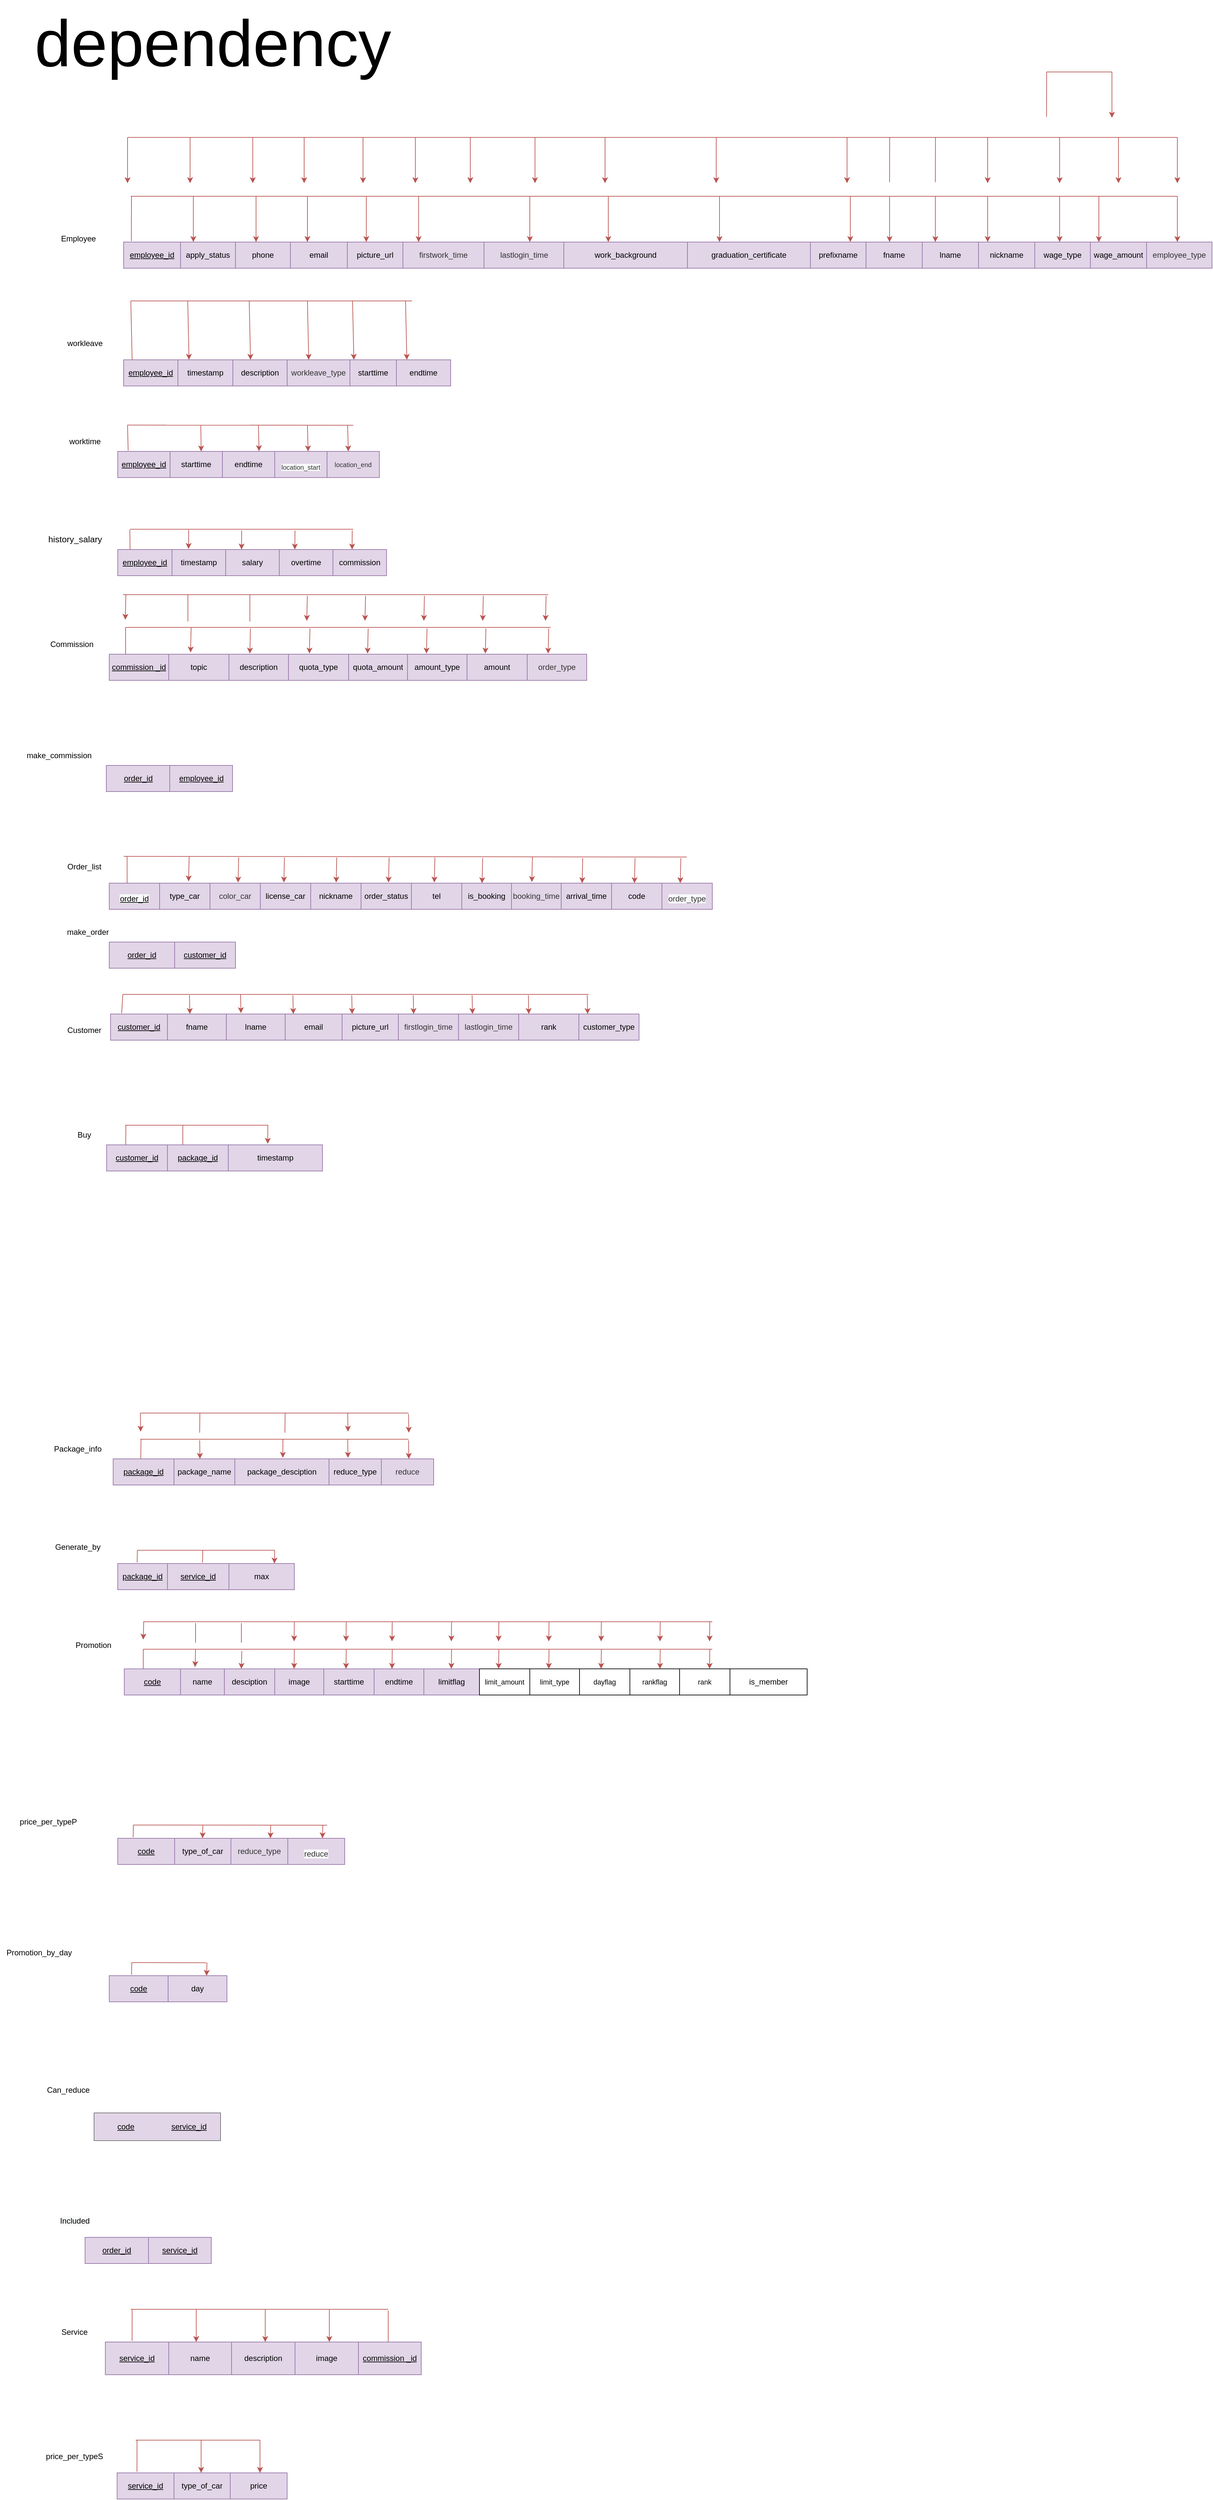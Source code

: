<mxfile version="20.3.7" type="github" pages="3">
  <diagram id="U-3mU-74rDvG9G5ot2oj" name="Page-4">
    <mxGraphModel dx="3160" dy="4014" grid="1" gridSize="10" guides="1" tooltips="1" connect="1" arrows="1" fold="1" page="1" pageScale="1" pageWidth="1654" pageHeight="1169" math="0" shadow="0">
      <root>
        <mxCell id="0" />
        <mxCell id="1" parent="0" />
        <mxCell id="h3zQoV5v31QmGPk3ztC5-1" value="Promotion" style="text;html=1;strokeColor=none;fillColor=none;align=center;verticalAlign=middle;whiteSpace=wrap;rounded=0;fontFamily=Helvetica;fontSize=12;fontColor=default;startSize=0;" parent="1" vertex="1">
          <mxGeometry x="303" y="1180" width="60" height="30" as="geometry" />
        </mxCell>
        <mxCell id="h3zQoV5v31QmGPk3ztC5-20" value="price_per_typeP" style="text;html=1;strokeColor=none;fillColor=none;align=center;verticalAlign=middle;whiteSpace=wrap;rounded=0;fontFamily=Helvetica;fontSize=12;fontColor=default;startSize=0;" parent="1" vertex="1">
          <mxGeometry x="209" y="1450" width="110" height="30" as="geometry" />
        </mxCell>
        <mxCell id="h3zQoV5v31QmGPk3ztC5-26" value="&lt;p class=&quot;MsoNormal&quot;&gt;&lt;span style=&quot;font-size: 9pt; line-height: 106%; font-family: Helvetica, sans-serif; background-image: initial; background-position: initial; background-size: initial; background-repeat: initial; background-attachment: initial; background-origin: initial; background-clip: initial;&quot;&gt;Promotion_by_day&lt;/span&gt;&lt;/p&gt;" style="text;html=1;strokeColor=none;fillColor=none;align=center;verticalAlign=middle;whiteSpace=wrap;rounded=0;fontFamily=Helvetica;fontSize=12;fontColor=default;startSize=0;" parent="1" vertex="1">
          <mxGeometry x="190" y="1650" width="120" height="30" as="geometry" />
        </mxCell>
        <mxCell id="h3zQoV5v31QmGPk3ztC5-33" value="Service" style="text;html=1;strokeColor=none;fillColor=none;align=center;verticalAlign=middle;whiteSpace=wrap;rounded=0;fontFamily=Helvetica;fontSize=12;fontColor=default;startSize=0;" parent="1" vertex="1">
          <mxGeometry x="274" y="2230" width="60" height="30" as="geometry" />
        </mxCell>
        <mxCell id="h3zQoV5v31QmGPk3ztC5-34" value="price_per_typeS" style="text;html=1;strokeColor=none;fillColor=none;align=center;verticalAlign=middle;whiteSpace=wrap;rounded=0;fontFamily=Helvetica;fontSize=12;fontColor=default;startSize=0;" parent="1" vertex="1">
          <mxGeometry x="249" y="2420" width="110" height="30" as="geometry" />
        </mxCell>
        <mxCell id="h3zQoV5v31QmGPk3ztC5-42" value="Employee" style="text;html=1;strokeColor=none;fillColor=none;align=center;verticalAlign=middle;whiteSpace=wrap;rounded=0;fontFamily=Helvetica;fontSize=12;fontColor=default;startSize=0;" parent="1" vertex="1">
          <mxGeometry x="280" y="-970" width="60" height="30" as="geometry" />
        </mxCell>
        <mxCell id="h3zQoV5v31QmGPk3ztC5-43" value="workleave" style="text;html=1;strokeColor=none;fillColor=none;align=center;verticalAlign=middle;whiteSpace=wrap;rounded=0;fontFamily=Helvetica;fontSize=12;fontColor=default;startSize=0;" parent="1" vertex="1">
          <mxGeometry x="290" y="-810" width="60" height="30" as="geometry" />
        </mxCell>
        <mxCell id="h3zQoV5v31QmGPk3ztC5-52" value="worktime" style="text;html=1;strokeColor=none;fillColor=none;align=center;verticalAlign=middle;whiteSpace=wrap;rounded=0;fontFamily=Helvetica;fontSize=12;fontColor=default;startSize=0;" parent="1" vertex="1">
          <mxGeometry x="290" y="-660" width="60" height="30" as="geometry" />
        </mxCell>
        <mxCell id="h3zQoV5v31QmGPk3ztC5-58" value="&lt;p class=&quot;MsoNormal&quot;&gt;&lt;span style=&quot;font-size: 10pt; line-height: 106%; font-family: Helvetica, sans-serif; background-image: initial; background-position: initial; background-size: initial; background-repeat: initial; background-attachment: initial; background-origin: initial; background-clip: initial;&quot;&gt;history_salary&lt;/span&gt;&lt;/p&gt;" style="text;html=1;strokeColor=none;fillColor=none;align=center;verticalAlign=middle;whiteSpace=wrap;rounded=0;fontFamily=Helvetica;fontSize=12;fontColor=default;startSize=0;" parent="1" vertex="1">
          <mxGeometry x="260" y="-510" width="90" height="30" as="geometry" />
        </mxCell>
        <mxCell id="h3zQoV5v31QmGPk3ztC5-69" value="Order_list" style="text;html=1;strokeColor=none;fillColor=none;align=center;verticalAlign=middle;whiteSpace=wrap;rounded=0;fontFamily=Helvetica;fontSize=12;fontColor=default;startSize=0;" parent="1" vertex="1">
          <mxGeometry x="289" y="-10" width="60" height="30" as="geometry" />
        </mxCell>
        <mxCell id="h3zQoV5v31QmGPk3ztC5-70" value="Customer" style="text;html=1;strokeColor=none;fillColor=none;align=center;verticalAlign=middle;whiteSpace=wrap;rounded=0;fontFamily=Helvetica;fontSize=12;fontColor=default;startSize=0;" parent="1" vertex="1">
          <mxGeometry x="289" y="240" width="60" height="30" as="geometry" />
        </mxCell>
        <mxCell id="h3zQoV5v31QmGPk3ztC5-71" value="&lt;span style=&quot;color: rgb(0, 0, 0); font-family: Helvetica; font-size: 12px; font-style: normal; font-variant-ligatures: normal; font-variant-caps: normal; font-weight: 400; letter-spacing: normal; text-align: center; text-indent: 0px; text-transform: none; word-spacing: 0px; -webkit-text-stroke-width: 0px; background-color: rgb(248, 249, 250); text-decoration-thickness: initial; text-decoration-style: initial; text-decoration-color: initial; display: inline !important; float: none;&quot;&gt;Included&lt;/span&gt;" style="text;html=1;align=center;verticalAlign=middle;resizable=0;points=[];autosize=1;strokeColor=none;fillColor=none;" parent="1" vertex="1">
          <mxGeometry x="269" y="2060" width="70" height="30" as="geometry" />
        </mxCell>
        <mxCell id="h3zQoV5v31QmGPk3ztC5-76" value="Can_reduce" style="text;html=1;align=center;verticalAlign=middle;resizable=0;points=[];autosize=1;strokeColor=none;fillColor=none;" parent="1" vertex="1">
          <mxGeometry x="249" y="1860" width="90" height="30" as="geometry" />
        </mxCell>
        <mxCell id="h3zQoV5v31QmGPk3ztC5-81" value="Commission" style="text;html=1;strokeColor=none;fillColor=none;align=center;verticalAlign=middle;whiteSpace=wrap;rounded=0;fontFamily=Helvetica;fontSize=12;fontColor=default;startSize=0;" parent="1" vertex="1">
          <mxGeometry x="270" y="-350" width="60" height="30" as="geometry" />
        </mxCell>
        <mxCell id="h3zQoV5v31QmGPk3ztC5-142" value="Package_info" style="text;html=1;strokeColor=none;fillColor=none;align=center;verticalAlign=middle;whiteSpace=wrap;rounded=0;fontFamily=Helvetica;fontSize=12;fontColor=default;startSize=0;" parent="1" vertex="1">
          <mxGeometry x="279" y="880" width="60" height="30" as="geometry" />
        </mxCell>
        <mxCell id="h3zQoV5v31QmGPk3ztC5-143" value="Buy" style="text;html=1;strokeColor=none;fillColor=none;align=center;verticalAlign=middle;whiteSpace=wrap;rounded=0;fontFamily=Helvetica;fontSize=12;fontColor=default;startSize=0;" parent="1" vertex="1">
          <mxGeometry x="289" y="400" width="60" height="30" as="geometry" />
        </mxCell>
        <mxCell id="h3zQoV5v31QmGPk3ztC5-144" value="Generate_by" style="text;html=1;strokeColor=none;fillColor=none;align=center;verticalAlign=middle;whiteSpace=wrap;rounded=0;fontFamily=Helvetica;fontSize=12;fontColor=default;startSize=0;" parent="1" vertex="1">
          <mxGeometry x="279" y="1030" width="60" height="30" as="geometry" />
        </mxCell>
        <mxCell id="nFLLV-b6p0vLClC-IQMP-1" value="make_order" style="text;html=1;align=center;verticalAlign=middle;resizable=0;points=[];autosize=1;strokeColor=none;fillColor=none;" parent="1" vertex="1">
          <mxGeometry x="279" y="90" width="90" height="30" as="geometry" />
        </mxCell>
        <mxCell id="nFLLV-b6p0vLClC-IQMP-6" value="make_commission" style="text;html=1;align=center;verticalAlign=middle;resizable=0;points=[];autosize=1;strokeColor=none;fillColor=none;" parent="1" vertex="1">
          <mxGeometry x="220" y="-180" width="120" height="30" as="geometry" />
        </mxCell>
        <mxCell id="1Hj_Wn-EYMnz9rk8uVNK-2" value="" style="endArrow=none;html=1;rounded=0;fillColor=#f8cecc;strokeColor=#b85450;" parent="1" edge="1">
          <mxGeometry width="50" height="50" relative="1" as="geometry">
            <mxPoint x="390" y="-1020" as="sourcePoint" />
            <mxPoint x="1990" y="-1020" as="targetPoint" />
          </mxGeometry>
        </mxCell>
        <mxCell id="1Hj_Wn-EYMnz9rk8uVNK-3" value="" style="endArrow=none;html=1;rounded=0;fillColor=#f8cecc;strokeColor=#b85450;exitX=0.045;exitY=-0.036;exitDx=0;exitDy=0;exitPerimeter=0;" parent="1" edge="1">
          <mxGeometry width="50" height="50" relative="1" as="geometry">
            <mxPoint x="390.825" y="-951.44" as="sourcePoint" />
            <mxPoint x="391" y="-1020" as="targetPoint" />
          </mxGeometry>
        </mxCell>
        <mxCell id="1Hj_Wn-EYMnz9rk8uVNK-4" value="" style="endArrow=classic;html=1;rounded=0;fillColor=#f8cecc;strokeColor=#b85450;" parent="1" edge="1">
          <mxGeometry width="50" height="50" relative="1" as="geometry">
            <mxPoint x="830" y="-1020" as="sourcePoint" />
            <mxPoint x="830" y="-950" as="targetPoint" />
          </mxGeometry>
        </mxCell>
        <mxCell id="1Hj_Wn-EYMnz9rk8uVNK-6" value="" style="endArrow=classic;html=1;rounded=0;fillColor=#f8cecc;strokeColor=#b85450;" parent="1" edge="1">
          <mxGeometry width="50" height="50" relative="1" as="geometry">
            <mxPoint x="1120" y="-1020" as="sourcePoint" />
            <mxPoint x="1120" y="-950" as="targetPoint" />
          </mxGeometry>
        </mxCell>
        <mxCell id="1Hj_Wn-EYMnz9rk8uVNK-8" value="" style="endArrow=classic;html=1;rounded=0;fillColor=#f8cecc;strokeColor=#b85450;" parent="1" edge="1">
          <mxGeometry width="50" height="50" relative="1" as="geometry">
            <mxPoint x="1290" y="-1020" as="sourcePoint" />
            <mxPoint x="1290" y="-950" as="targetPoint" />
          </mxGeometry>
        </mxCell>
        <mxCell id="1Hj_Wn-EYMnz9rk8uVNK-9" value="" style="endArrow=classic;html=1;rounded=0;fillColor=#f8cecc;strokeColor=#b85450;" parent="1" edge="1">
          <mxGeometry width="50" height="50" relative="1" as="geometry">
            <mxPoint x="1490" y="-1020" as="sourcePoint" />
            <mxPoint x="1490" y="-950" as="targetPoint" />
          </mxGeometry>
        </mxCell>
        <mxCell id="1Hj_Wn-EYMnz9rk8uVNK-11" value="" style="endArrow=classic;html=1;rounded=0;fillColor=#f8cecc;strokeColor=#b85450;" parent="1" edge="1">
          <mxGeometry width="50" height="50" relative="1" as="geometry">
            <mxPoint x="1620" y="-1020" as="sourcePoint" />
            <mxPoint x="1620" y="-950" as="targetPoint" />
          </mxGeometry>
        </mxCell>
        <mxCell id="1Hj_Wn-EYMnz9rk8uVNK-12" value="" style="endArrow=classic;html=1;rounded=0;fillColor=#f8cecc;strokeColor=#b85450;" parent="1" edge="1">
          <mxGeometry width="50" height="50" relative="1" as="geometry">
            <mxPoint x="1700" y="-1020" as="sourcePoint" />
            <mxPoint x="1700" y="-950" as="targetPoint" />
          </mxGeometry>
        </mxCell>
        <mxCell id="1Hj_Wn-EYMnz9rk8uVNK-13" value="" style="endArrow=classic;html=1;rounded=0;fillColor=#f8cecc;strokeColor=#b85450;" parent="1" edge="1">
          <mxGeometry width="50" height="50" relative="1" as="geometry">
            <mxPoint x="1810" y="-1020" as="sourcePoint" />
            <mxPoint x="1810" y="-950" as="targetPoint" />
          </mxGeometry>
        </mxCell>
        <mxCell id="1Hj_Wn-EYMnz9rk8uVNK-14" value="" style="endArrow=classic;html=1;rounded=0;fillColor=#f8cecc;strokeColor=#b85450;" parent="1" edge="1">
          <mxGeometry width="50" height="50" relative="1" as="geometry">
            <mxPoint x="1870" y="-1020" as="sourcePoint" />
            <mxPoint x="1870" y="-950" as="targetPoint" />
          </mxGeometry>
        </mxCell>
        <mxCell id="1Hj_Wn-EYMnz9rk8uVNK-15" value="" style="endArrow=classic;html=1;rounded=0;fillColor=#f8cecc;strokeColor=#b85450;" parent="1" edge="1">
          <mxGeometry width="50" height="50" relative="1" as="geometry">
            <mxPoint x="1990" y="-1020" as="sourcePoint" />
            <mxPoint x="1990" y="-950" as="targetPoint" />
          </mxGeometry>
        </mxCell>
        <mxCell id="1Hj_Wn-EYMnz9rk8uVNK-18" value="" style="endArrow=classic;html=1;rounded=0;fillColor=#f8cecc;strokeColor=#b85450;" parent="1" edge="1">
          <mxGeometry width="50" height="50" relative="1" as="geometry">
            <mxPoint x="1000.0" y="-1020" as="sourcePoint" />
            <mxPoint x="1000.0" y="-950" as="targetPoint" />
          </mxGeometry>
        </mxCell>
        <mxCell id="1Hj_Wn-EYMnz9rk8uVNK-19" value="" style="endArrow=classic;html=1;rounded=0;fillColor=#f8cecc;strokeColor=#b85450;" parent="1" edge="1">
          <mxGeometry width="50" height="50" relative="1" as="geometry">
            <mxPoint x="750" y="-1020" as="sourcePoint" />
            <mxPoint x="750" y="-950" as="targetPoint" />
          </mxGeometry>
        </mxCell>
        <mxCell id="1Hj_Wn-EYMnz9rk8uVNK-20" value="" style="endArrow=classic;html=1;rounded=0;fillColor=#f8cecc;strokeColor=#b85450;" parent="1" edge="1">
          <mxGeometry width="50" height="50" relative="1" as="geometry">
            <mxPoint x="660" y="-1020" as="sourcePoint" />
            <mxPoint x="660" y="-950" as="targetPoint" />
          </mxGeometry>
        </mxCell>
        <mxCell id="1Hj_Wn-EYMnz9rk8uVNK-21" value="" style="endArrow=classic;html=1;rounded=0;fillColor=#f8cecc;strokeColor=#b85450;" parent="1" edge="1">
          <mxGeometry width="50" height="50" relative="1" as="geometry">
            <mxPoint x="581.44" y="-1020" as="sourcePoint" />
            <mxPoint x="581.44" y="-950" as="targetPoint" />
          </mxGeometry>
        </mxCell>
        <mxCell id="1Hj_Wn-EYMnz9rk8uVNK-23" value="" style="endArrow=classic;html=1;rounded=0;fillColor=#f8cecc;strokeColor=#b85450;" parent="1" edge="1">
          <mxGeometry width="50" height="50" relative="1" as="geometry">
            <mxPoint x="485.6" y="-1020" as="sourcePoint" />
            <mxPoint x="485.6" y="-950" as="targetPoint" />
          </mxGeometry>
        </mxCell>
        <mxCell id="1Hj_Wn-EYMnz9rk8uVNK-72" value="" style="endArrow=none;html=1;rounded=0;fillColor=#f8cecc;strokeColor=#b85450;" parent="1" edge="1">
          <mxGeometry width="50" height="50" relative="1" as="geometry">
            <mxPoint x="385" y="-1110" as="sourcePoint" />
            <mxPoint x="1990" y="-1110" as="targetPoint" />
          </mxGeometry>
        </mxCell>
        <mxCell id="1Hj_Wn-EYMnz9rk8uVNK-73" value="" style="endArrow=none;html=1;rounded=0;fillColor=#f8cecc;strokeColor=#b85450;exitX=0.045;exitY=-0.036;exitDx=0;exitDy=0;exitPerimeter=0;" parent="1" edge="1">
          <mxGeometry width="50" height="50" relative="1" as="geometry">
            <mxPoint x="1620.005" y="-1041.44" as="sourcePoint" />
            <mxPoint x="1620.18" y="-1110" as="targetPoint" />
          </mxGeometry>
        </mxCell>
        <mxCell id="1Hj_Wn-EYMnz9rk8uVNK-74" value="" style="endArrow=classic;html=1;rounded=0;fillColor=#f8cecc;strokeColor=#b85450;" parent="1" edge="1">
          <mxGeometry width="50" height="50" relative="1" as="geometry">
            <mxPoint x="825" y="-1110" as="sourcePoint" />
            <mxPoint x="825" y="-1040" as="targetPoint" />
          </mxGeometry>
        </mxCell>
        <mxCell id="1Hj_Wn-EYMnz9rk8uVNK-75" value="" style="endArrow=classic;html=1;rounded=0;fillColor=#f8cecc;strokeColor=#b85450;" parent="1" edge="1">
          <mxGeometry width="50" height="50" relative="1" as="geometry">
            <mxPoint x="909" y="-1110" as="sourcePoint" />
            <mxPoint x="909" y="-1040" as="targetPoint" />
          </mxGeometry>
        </mxCell>
        <mxCell id="1Hj_Wn-EYMnz9rk8uVNK-76" value="" style="endArrow=classic;html=1;rounded=0;fillColor=#f8cecc;strokeColor=#b85450;" parent="1" edge="1">
          <mxGeometry width="50" height="50" relative="1" as="geometry">
            <mxPoint x="1115" y="-1110" as="sourcePoint" />
            <mxPoint x="1115" y="-1040" as="targetPoint" />
          </mxGeometry>
        </mxCell>
        <mxCell id="1Hj_Wn-EYMnz9rk8uVNK-77" value="" style="endArrow=classic;html=1;rounded=0;fillColor=#f8cecc;strokeColor=#b85450;" parent="1" edge="1">
          <mxGeometry width="50" height="50" relative="1" as="geometry">
            <mxPoint x="1285.0" y="-1110" as="sourcePoint" />
            <mxPoint x="1285.0" y="-1040" as="targetPoint" />
          </mxGeometry>
        </mxCell>
        <mxCell id="1Hj_Wn-EYMnz9rk8uVNK-78" value="" style="endArrow=classic;html=1;rounded=0;fillColor=#f8cecc;strokeColor=#b85450;" parent="1" edge="1">
          <mxGeometry width="50" height="50" relative="1" as="geometry">
            <mxPoint x="1485.0" y="-1110" as="sourcePoint" />
            <mxPoint x="1485.0" y="-1040" as="targetPoint" />
          </mxGeometry>
        </mxCell>
        <mxCell id="1Hj_Wn-EYMnz9rk8uVNK-82" value="" style="endArrow=classic;html=1;rounded=0;fillColor=#f8cecc;strokeColor=#b85450;" parent="1" edge="1">
          <mxGeometry width="50" height="50" relative="1" as="geometry">
            <mxPoint x="1900" y="-1110" as="sourcePoint" />
            <mxPoint x="1900" y="-1040" as="targetPoint" />
          </mxGeometry>
        </mxCell>
        <mxCell id="1Hj_Wn-EYMnz9rk8uVNK-83" value="" style="endArrow=classic;html=1;rounded=0;fillColor=#f8cecc;strokeColor=#b85450;" parent="1" edge="1">
          <mxGeometry width="50" height="50" relative="1" as="geometry">
            <mxPoint x="1990" y="-1110" as="sourcePoint" />
            <mxPoint x="1990" y="-1040" as="targetPoint" />
          </mxGeometry>
        </mxCell>
        <mxCell id="1Hj_Wn-EYMnz9rk8uVNK-85" value="" style="endArrow=classic;html=1;rounded=0;fillColor=#f8cecc;strokeColor=#b85450;" parent="1" edge="1">
          <mxGeometry width="50" height="50" relative="1" as="geometry">
            <mxPoint x="1007.94" y="-1110" as="sourcePoint" />
            <mxPoint x="1007.94" y="-1040" as="targetPoint" />
          </mxGeometry>
        </mxCell>
        <mxCell id="1Hj_Wn-EYMnz9rk8uVNK-86" value="" style="endArrow=classic;html=1;rounded=0;fillColor=#f8cecc;strokeColor=#b85450;" parent="1" edge="1">
          <mxGeometry width="50" height="50" relative="1" as="geometry">
            <mxPoint x="745" y="-1110" as="sourcePoint" />
            <mxPoint x="745" y="-1040" as="targetPoint" />
          </mxGeometry>
        </mxCell>
        <mxCell id="1Hj_Wn-EYMnz9rk8uVNK-87" value="" style="endArrow=classic;html=1;rounded=0;fillColor=#f8cecc;strokeColor=#b85450;" parent="1" edge="1">
          <mxGeometry width="50" height="50" relative="1" as="geometry">
            <mxPoint x="655" y="-1110" as="sourcePoint" />
            <mxPoint x="655" y="-1040" as="targetPoint" />
          </mxGeometry>
        </mxCell>
        <mxCell id="1Hj_Wn-EYMnz9rk8uVNK-88" value="" style="endArrow=classic;html=1;rounded=0;fillColor=#f8cecc;strokeColor=#b85450;" parent="1" edge="1">
          <mxGeometry width="50" height="50" relative="1" as="geometry">
            <mxPoint x="576.44" y="-1110" as="sourcePoint" />
            <mxPoint x="576.44" y="-1040" as="targetPoint" />
          </mxGeometry>
        </mxCell>
        <mxCell id="1Hj_Wn-EYMnz9rk8uVNK-89" value="" style="endArrow=classic;html=1;rounded=0;fillColor=#f8cecc;strokeColor=#b85450;" parent="1" edge="1">
          <mxGeometry width="50" height="50" relative="1" as="geometry">
            <mxPoint x="480.6" y="-1110" as="sourcePoint" />
            <mxPoint x="480.6" y="-1040" as="targetPoint" />
          </mxGeometry>
        </mxCell>
        <mxCell id="1Hj_Wn-EYMnz9rk8uVNK-91" value="" style="endArrow=classic;html=1;rounded=0;fillColor=#f8cecc;strokeColor=#b85450;" parent="1" edge="1">
          <mxGeometry width="50" height="50" relative="1" as="geometry">
            <mxPoint x="385.0" y="-1110" as="sourcePoint" />
            <mxPoint x="385.0" y="-1040" as="targetPoint" />
          </mxGeometry>
        </mxCell>
        <mxCell id="1Hj_Wn-EYMnz9rk8uVNK-94" value="" style="endArrow=none;html=1;rounded=0;fillColor=#f8cecc;strokeColor=#b85450;" parent="1" edge="1">
          <mxGeometry width="50" height="50" relative="1" as="geometry">
            <mxPoint x="1790" y="-1210" as="sourcePoint" />
            <mxPoint x="1890" y="-1210" as="targetPoint" />
          </mxGeometry>
        </mxCell>
        <mxCell id="1Hj_Wn-EYMnz9rk8uVNK-95" value="" style="endArrow=classic;html=1;rounded=0;fillColor=#f8cecc;strokeColor=#b85450;" parent="1" edge="1">
          <mxGeometry width="50" height="50" relative="1" as="geometry">
            <mxPoint x="1890" y="-1210" as="sourcePoint" />
            <mxPoint x="1890" y="-1140" as="targetPoint" />
          </mxGeometry>
        </mxCell>
        <mxCell id="1Hj_Wn-EYMnz9rk8uVNK-96" value="" style="endArrow=none;html=1;rounded=0;fillColor=#f8cecc;strokeColor=#b85450;exitX=0.045;exitY=-0.036;exitDx=0;exitDy=0;exitPerimeter=0;" parent="1" edge="1">
          <mxGeometry width="50" height="50" relative="1" as="geometry">
            <mxPoint x="1790.005" y="-1141.44" as="sourcePoint" />
            <mxPoint x="1790.18" y="-1210" as="targetPoint" />
          </mxGeometry>
        </mxCell>
        <mxCell id="zgda1LmhVK_LOs4OdLQj-1" value="" style="endArrow=none;html=1;rounded=0;fillColor=#f8cecc;strokeColor=#b85450;" parent="1" edge="1">
          <mxGeometry width="50" height="50" relative="1" as="geometry">
            <mxPoint x="390" y="-860" as="sourcePoint" />
            <mxPoint x="820" y="-860" as="targetPoint" />
          </mxGeometry>
        </mxCell>
        <mxCell id="zgda1LmhVK_LOs4OdLQj-2" value="" style="endArrow=none;html=1;rounded=0;fillColor=#f8cecc;strokeColor=#b85450;exitX=0.07;exitY=0;exitDx=0;exitDy=0;exitPerimeter=0;" parent="1" edge="1">
          <mxGeometry width="50" height="50" relative="1" as="geometry">
            <mxPoint x="392" y="-770" as="sourcePoint" />
            <mxPoint x="390" y="-860" as="targetPoint" />
          </mxGeometry>
        </mxCell>
        <mxCell id="zgda1LmhVK_LOs4OdLQj-3" value="" style="endArrow=classic;html=1;rounded=0;fillColor=#f8cecc;strokeColor=#b85450;entryX=0.244;entryY=0;entryDx=0;entryDy=0;entryPerimeter=0;" parent="1" edge="1">
          <mxGeometry width="50" height="50" relative="1" as="geometry">
            <mxPoint x="477" y="-860" as="sourcePoint" />
            <mxPoint x="479" y="-770" as="targetPoint" />
          </mxGeometry>
        </mxCell>
        <mxCell id="zgda1LmhVK_LOs4OdLQj-4" value="" style="endArrow=classic;html=1;rounded=0;fillColor=#f8cecc;strokeColor=#b85450;entryX=0.244;entryY=0;entryDx=0;entryDy=0;entryPerimeter=0;" parent="1" edge="1">
          <mxGeometry width="50" height="50" relative="1" as="geometry">
            <mxPoint x="571" y="-860" as="sourcePoint" />
            <mxPoint x="573.0" y="-770" as="targetPoint" />
          </mxGeometry>
        </mxCell>
        <mxCell id="zgda1LmhVK_LOs4OdLQj-5" value="" style="endArrow=classic;html=1;rounded=0;fillColor=#f8cecc;strokeColor=#b85450;entryX=0.244;entryY=0;entryDx=0;entryDy=0;entryPerimeter=0;" parent="1" edge="1">
          <mxGeometry width="50" height="50" relative="1" as="geometry">
            <mxPoint x="660" y="-860" as="sourcePoint" />
            <mxPoint x="662" y="-770" as="targetPoint" />
          </mxGeometry>
        </mxCell>
        <mxCell id="zgda1LmhVK_LOs4OdLQj-6" value="" style="endArrow=classic;html=1;rounded=0;fillColor=#f8cecc;strokeColor=#b85450;entryX=0.244;entryY=0;entryDx=0;entryDy=0;entryPerimeter=0;" parent="1" edge="1">
          <mxGeometry width="50" height="50" relative="1" as="geometry">
            <mxPoint x="729" y="-860" as="sourcePoint" />
            <mxPoint x="731" y="-770" as="targetPoint" />
          </mxGeometry>
        </mxCell>
        <mxCell id="zgda1LmhVK_LOs4OdLQj-7" value="" style="endArrow=classic;html=1;rounded=0;fillColor=#f8cecc;strokeColor=#b85450;entryX=0.244;entryY=0;entryDx=0;entryDy=0;entryPerimeter=0;" parent="1" edge="1">
          <mxGeometry width="50" height="50" relative="1" as="geometry">
            <mxPoint x="810" y="-860" as="sourcePoint" />
            <mxPoint x="812" y="-770" as="targetPoint" />
          </mxGeometry>
        </mxCell>
        <mxCell id="3F8gpvGxPlg658Bl4OVC-1" value="" style="endArrow=none;html=1;rounded=0;fillColor=#f8cecc;strokeColor=#b85450;" parent="1" edge="1">
          <mxGeometry width="50" height="50" relative="1" as="geometry">
            <mxPoint x="385" y="-670.2" as="sourcePoint" />
            <mxPoint x="730" y="-670" as="targetPoint" />
          </mxGeometry>
        </mxCell>
        <mxCell id="3F8gpvGxPlg658Bl4OVC-2" value="" style="endArrow=classic;html=1;rounded=0;entryX=0.523;entryY=0.005;entryDx=0;entryDy=0;entryPerimeter=0;fillColor=#f8cecc;strokeColor=#b85450;" parent="1" edge="1">
          <mxGeometry width="50" height="50" relative="1" as="geometry">
            <mxPoint x="497" y="-670.2" as="sourcePoint" />
            <mxPoint x="497.52" y="-630.0" as="targetPoint" />
          </mxGeometry>
        </mxCell>
        <mxCell id="3F8gpvGxPlg658Bl4OVC-3" value="" style="endArrow=classic;html=1;rounded=0;entryX=0.892;entryY=-0.005;entryDx=0;entryDy=0;entryPerimeter=0;fillColor=#f8cecc;strokeColor=#b85450;" parent="1" edge="1">
          <mxGeometry width="50" height="50" relative="1" as="geometry">
            <mxPoint x="585" y="-670.2" as="sourcePoint" />
            <mxPoint x="586.08" y="-630.4" as="targetPoint" />
          </mxGeometry>
        </mxCell>
        <mxCell id="3F8gpvGxPlg658Bl4OVC-4" value="" style="endArrow=none;html=1;rounded=0;fillColor=#f8cecc;strokeColor=#b85450;exitX=0.058;exitY=-0.025;exitDx=0;exitDy=0;exitPerimeter=0;" parent="1" edge="1">
          <mxGeometry width="50" height="50" relative="1" as="geometry">
            <mxPoint x="385.92" y="-631.2" as="sourcePoint" />
            <mxPoint x="385" y="-670.2" as="targetPoint" />
          </mxGeometry>
        </mxCell>
        <mxCell id="5QyQpD_LNi-VT0bcEnjP-1" value="" style="endArrow=none;html=1;rounded=0;fillColor=#f8cecc;strokeColor=#b85450;" parent="1" edge="1">
          <mxGeometry width="50" height="50" relative="1" as="geometry">
            <mxPoint x="388.5" y="-511" as="sourcePoint" />
            <mxPoint x="730" y="-511" as="targetPoint" />
          </mxGeometry>
        </mxCell>
        <mxCell id="5QyQpD_LNi-VT0bcEnjP-2" value="" style="endArrow=none;html=1;rounded=0;exitX=0.063;exitY=-0.009;exitDx=0;exitDy=0;exitPerimeter=0;fillColor=#f8cecc;strokeColor=#b85450;" parent="1" edge="1">
          <mxGeometry width="50" height="50" relative="1" as="geometry">
            <mxPoint x="388.851" y="-480.36" as="sourcePoint" />
            <mxPoint x="388.5" y="-510" as="targetPoint" />
          </mxGeometry>
        </mxCell>
        <mxCell id="5QyQpD_LNi-VT0bcEnjP-3" value="" style="endArrow=classic;html=1;rounded=0;entryX=0.218;entryY=-0.022;entryDx=0;entryDy=0;entryPerimeter=0;fillColor=#f8cecc;strokeColor=#b85450;" parent="1" edge="1">
          <mxGeometry width="50" height="50" relative="1" as="geometry">
            <mxPoint x="478.5" y="-510" as="sourcePoint" />
            <mxPoint x="478.286" y="-480.88" as="targetPoint" />
          </mxGeometry>
        </mxCell>
        <mxCell id="5QyQpD_LNi-VT0bcEnjP-4" value="" style="endArrow=classic;html=1;rounded=0;entryX=0.218;entryY=-0.022;entryDx=0;entryDy=0;entryPerimeter=0;fillColor=#f8cecc;strokeColor=#b85450;" parent="1" edge="1">
          <mxGeometry width="50" height="50" relative="1" as="geometry">
            <mxPoint x="559.48" y="-509.12" as="sourcePoint" />
            <mxPoint x="559.266" y="-480" as="targetPoint" />
          </mxGeometry>
        </mxCell>
        <mxCell id="5QyQpD_LNi-VT0bcEnjP-5" value="" style="endArrow=classic;html=1;rounded=0;entryX=0.218;entryY=-0.022;entryDx=0;entryDy=0;entryPerimeter=0;fillColor=#f8cecc;strokeColor=#b85450;" parent="1" edge="1">
          <mxGeometry width="50" height="50" relative="1" as="geometry">
            <mxPoint x="640.98" y="-509.12" as="sourcePoint" />
            <mxPoint x="640.766" y="-480" as="targetPoint" />
          </mxGeometry>
        </mxCell>
        <mxCell id="5QyQpD_LNi-VT0bcEnjP-6" value="" style="endArrow=classic;html=1;rounded=0;entryX=0.218;entryY=-0.022;entryDx=0;entryDy=0;entryPerimeter=0;fillColor=#f8cecc;strokeColor=#b85450;" parent="1" edge="1">
          <mxGeometry width="50" height="50" relative="1" as="geometry">
            <mxPoint x="728.48" y="-509.12" as="sourcePoint" />
            <mxPoint x="728.266" y="-480" as="targetPoint" />
          </mxGeometry>
        </mxCell>
        <mxCell id="JgGp24SbbN92o_Oc3Cwt-19" value="" style="endArrow=none;html=1;rounded=0;fillColor=#f8cecc;strokeColor=#b85450;" parent="1" edge="1">
          <mxGeometry width="50" height="50" relative="1" as="geometry">
            <mxPoint x="382" y="-360.96" as="sourcePoint" />
            <mxPoint x="1032" y="-360.96" as="targetPoint" />
          </mxGeometry>
        </mxCell>
        <mxCell id="JgGp24SbbN92o_Oc3Cwt-20" value="" style="endArrow=classic;html=1;rounded=0;entryX=0.184;entryY=-0.043;entryDx=0;entryDy=0;entryPerimeter=0;fillColor=#f8cecc;strokeColor=#b85450;" parent="1" edge="1">
          <mxGeometry width="50" height="50" relative="1" as="geometry">
            <mxPoint x="482.21" y="-360.96" as="sourcePoint" />
            <mxPoint x="481.32" y="-322.68" as="targetPoint" />
          </mxGeometry>
        </mxCell>
        <mxCell id="JgGp24SbbN92o_Oc3Cwt-21" value="" style="endArrow=classic;html=1;rounded=0;entryX=0.184;entryY=-0.043;entryDx=0;entryDy=0;entryPerimeter=0;fillColor=#f8cecc;strokeColor=#b85450;" parent="1" edge="1">
          <mxGeometry width="50" height="50" relative="1" as="geometry">
            <mxPoint x="572.89" y="-359.24" as="sourcePoint" />
            <mxPoint x="572" y="-320.96" as="targetPoint" />
          </mxGeometry>
        </mxCell>
        <mxCell id="JgGp24SbbN92o_Oc3Cwt-22" value="" style="endArrow=classic;html=1;rounded=0;entryX=0.184;entryY=-0.043;entryDx=0;entryDy=0;entryPerimeter=0;fillColor=#f8cecc;strokeColor=#b85450;" parent="1" edge="1">
          <mxGeometry width="50" height="50" relative="1" as="geometry">
            <mxPoint x="663.89" y="-359.24" as="sourcePoint" />
            <mxPoint x="663" y="-320.96" as="targetPoint" />
          </mxGeometry>
        </mxCell>
        <mxCell id="JgGp24SbbN92o_Oc3Cwt-23" value="" style="endArrow=classic;html=1;rounded=0;entryX=0.184;entryY=-0.043;entryDx=0;entryDy=0;entryPerimeter=0;fillColor=#f8cecc;strokeColor=#b85450;" parent="1" edge="1">
          <mxGeometry width="50" height="50" relative="1" as="geometry">
            <mxPoint x="752.89" y="-359.24" as="sourcePoint" />
            <mxPoint x="752" y="-320.96" as="targetPoint" />
          </mxGeometry>
        </mxCell>
        <mxCell id="JgGp24SbbN92o_Oc3Cwt-24" value="" style="endArrow=classic;html=1;rounded=0;entryX=0.184;entryY=-0.043;entryDx=0;entryDy=0;entryPerimeter=0;fillColor=#f8cecc;strokeColor=#b85450;" parent="1" edge="1">
          <mxGeometry width="50" height="50" relative="1" as="geometry">
            <mxPoint x="842.89" y="-359.24" as="sourcePoint" />
            <mxPoint x="842" y="-320.96" as="targetPoint" />
          </mxGeometry>
        </mxCell>
        <mxCell id="JgGp24SbbN92o_Oc3Cwt-25" value="" style="endArrow=classic;html=1;rounded=0;entryX=0.184;entryY=-0.043;entryDx=0;entryDy=0;entryPerimeter=0;fillColor=#f8cecc;strokeColor=#b85450;" parent="1" edge="1">
          <mxGeometry width="50" height="50" relative="1" as="geometry">
            <mxPoint x="932.89" y="-359.24" as="sourcePoint" />
            <mxPoint x="932" y="-320.96" as="targetPoint" />
          </mxGeometry>
        </mxCell>
        <mxCell id="JgGp24SbbN92o_Oc3Cwt-26" value="" style="endArrow=classic;html=1;rounded=0;entryX=0.184;entryY=-0.043;entryDx=0;entryDy=0;entryPerimeter=0;fillColor=#f8cecc;strokeColor=#b85450;" parent="1" edge="1">
          <mxGeometry width="50" height="50" relative="1" as="geometry">
            <mxPoint x="1028.89" y="-359.24" as="sourcePoint" />
            <mxPoint x="1028" y="-320.96" as="targetPoint" />
          </mxGeometry>
        </mxCell>
        <mxCell id="JgGp24SbbN92o_Oc3Cwt-27" value="" style="endArrow=none;html=1;rounded=0;exitX=0.048;exitY=0.024;exitDx=0;exitDy=0;exitPerimeter=0;fillColor=#f8cecc;strokeColor=#b85450;" parent="1" edge="1">
          <mxGeometry width="50" height="50" relative="1" as="geometry">
            <mxPoint x="382.04" y="-320.0" as="sourcePoint" />
            <mxPoint x="382" y="-360.96" as="targetPoint" />
          </mxGeometry>
        </mxCell>
        <mxCell id="JgGp24SbbN92o_Oc3Cwt-28" value="" style="endArrow=none;html=1;rounded=0;fillColor=#f8cecc;strokeColor=#b85450;" parent="1" edge="1">
          <mxGeometry width="50" height="50" relative="1" as="geometry">
            <mxPoint x="378" y="-410.96" as="sourcePoint" />
            <mxPoint x="1028" y="-410.96" as="targetPoint" />
          </mxGeometry>
        </mxCell>
        <mxCell id="JgGp24SbbN92o_Oc3Cwt-29" value="" style="endArrow=classic;html=1;rounded=0;entryX=0.184;entryY=-0.043;entryDx=0;entryDy=0;entryPerimeter=0;fillColor=#f8cecc;strokeColor=#b85450;" parent="1" edge="1">
          <mxGeometry width="50" height="50" relative="1" as="geometry">
            <mxPoint x="382.45" y="-410.96" as="sourcePoint" />
            <mxPoint x="381.56" y="-372.68" as="targetPoint" />
          </mxGeometry>
        </mxCell>
        <mxCell id="JgGp24SbbN92o_Oc3Cwt-30" value="" style="endArrow=classic;html=1;rounded=0;entryX=0.184;entryY=-0.043;entryDx=0;entryDy=0;entryPerimeter=0;fillColor=#f8cecc;strokeColor=#b85450;" parent="1" edge="1">
          <mxGeometry width="50" height="50" relative="1" as="geometry">
            <mxPoint x="659.89" y="-409.24" as="sourcePoint" />
            <mxPoint x="659" y="-370.96" as="targetPoint" />
          </mxGeometry>
        </mxCell>
        <mxCell id="JgGp24SbbN92o_Oc3Cwt-31" value="" style="endArrow=classic;html=1;rounded=0;entryX=0.184;entryY=-0.043;entryDx=0;entryDy=0;entryPerimeter=0;fillColor=#f8cecc;strokeColor=#b85450;" parent="1" edge="1">
          <mxGeometry width="50" height="50" relative="1" as="geometry">
            <mxPoint x="748.89" y="-409.24" as="sourcePoint" />
            <mxPoint x="748" y="-370.96" as="targetPoint" />
          </mxGeometry>
        </mxCell>
        <mxCell id="JgGp24SbbN92o_Oc3Cwt-32" value="" style="endArrow=classic;html=1;rounded=0;entryX=0.184;entryY=-0.043;entryDx=0;entryDy=0;entryPerimeter=0;fillColor=#f8cecc;strokeColor=#b85450;" parent="1" edge="1">
          <mxGeometry width="50" height="50" relative="1" as="geometry">
            <mxPoint x="838.89" y="-409.24" as="sourcePoint" />
            <mxPoint x="838" y="-370.96" as="targetPoint" />
          </mxGeometry>
        </mxCell>
        <mxCell id="JgGp24SbbN92o_Oc3Cwt-33" value="" style="endArrow=classic;html=1;rounded=0;entryX=0.184;entryY=-0.043;entryDx=0;entryDy=0;entryPerimeter=0;fillColor=#f8cecc;strokeColor=#b85450;" parent="1" edge="1">
          <mxGeometry width="50" height="50" relative="1" as="geometry">
            <mxPoint x="928.89" y="-409.24" as="sourcePoint" />
            <mxPoint x="928" y="-370.96" as="targetPoint" />
          </mxGeometry>
        </mxCell>
        <mxCell id="JgGp24SbbN92o_Oc3Cwt-34" value="" style="endArrow=classic;html=1;rounded=0;entryX=0.184;entryY=-0.043;entryDx=0;entryDy=0;entryPerimeter=0;fillColor=#f8cecc;strokeColor=#b85450;" parent="1" edge="1">
          <mxGeometry width="50" height="50" relative="1" as="geometry">
            <mxPoint x="1024.89" y="-409.24" as="sourcePoint" />
            <mxPoint x="1024" y="-370.96" as="targetPoint" />
          </mxGeometry>
        </mxCell>
        <mxCell id="JgGp24SbbN92o_Oc3Cwt-35" value="" style="endArrow=none;html=1;rounded=0;exitX=0.048;exitY=0.024;exitDx=0;exitDy=0;exitPerimeter=0;fillColor=#f8cecc;strokeColor=#b85450;" parent="1" edge="1">
          <mxGeometry width="50" height="50" relative="1" as="geometry">
            <mxPoint x="477.3" y="-370.0" as="sourcePoint" />
            <mxPoint x="477.26" y="-410.96" as="targetPoint" />
          </mxGeometry>
        </mxCell>
        <mxCell id="JgGp24SbbN92o_Oc3Cwt-36" value="" style="endArrow=none;html=1;rounded=0;exitX=0.048;exitY=0.024;exitDx=0;exitDy=0;exitPerimeter=0;fillColor=#f8cecc;strokeColor=#b85450;" parent="1" edge="1">
          <mxGeometry width="50" height="50" relative="1" as="geometry">
            <mxPoint x="572.04" y="-370.0" as="sourcePoint" />
            <mxPoint x="572" y="-410.96" as="targetPoint" />
          </mxGeometry>
        </mxCell>
        <mxCell id="yUP1AwtciBj3rT6pyt1t-1" value="" style="endArrow=none;html=1;rounded=0;fillColor=#f8cecc;strokeColor=#b85450;" parent="1" edge="1">
          <mxGeometry width="50" height="50" relative="1" as="geometry">
            <mxPoint x="379" y="-10.96" as="sourcePoint" />
            <mxPoint x="1240" y="-10" as="targetPoint" />
          </mxGeometry>
        </mxCell>
        <mxCell id="yUP1AwtciBj3rT6pyt1t-2" value="" style="endArrow=classic;html=1;rounded=0;entryX=0.184;entryY=-0.043;entryDx=0;entryDy=0;entryPerimeter=0;fillColor=#f8cecc;strokeColor=#b85450;" parent="1" edge="1">
          <mxGeometry width="50" height="50" relative="1" as="geometry">
            <mxPoint x="479.21" y="-10.96" as="sourcePoint" />
            <mxPoint x="478.32" y="27.32" as="targetPoint" />
          </mxGeometry>
        </mxCell>
        <mxCell id="yUP1AwtciBj3rT6pyt1t-3" value="" style="endArrow=classic;html=1;rounded=0;entryX=0.184;entryY=-0.043;entryDx=0;entryDy=0;entryPerimeter=0;fillColor=#f8cecc;strokeColor=#b85450;" parent="1" edge="1">
          <mxGeometry width="50" height="50" relative="1" as="geometry">
            <mxPoint x="554.89" y="-9.24" as="sourcePoint" />
            <mxPoint x="554" y="29.04" as="targetPoint" />
          </mxGeometry>
        </mxCell>
        <mxCell id="yUP1AwtciBj3rT6pyt1t-4" value="" style="endArrow=classic;html=1;rounded=0;entryX=0.184;entryY=-0.043;entryDx=0;entryDy=0;entryPerimeter=0;fillColor=#f8cecc;strokeColor=#b85450;" parent="1" edge="1">
          <mxGeometry width="50" height="50" relative="1" as="geometry">
            <mxPoint x="624.89" y="-9.24" as="sourcePoint" />
            <mxPoint x="624" y="29.04" as="targetPoint" />
          </mxGeometry>
        </mxCell>
        <mxCell id="yUP1AwtciBj3rT6pyt1t-5" value="" style="endArrow=classic;html=1;rounded=0;entryX=0.184;entryY=-0.043;entryDx=0;entryDy=0;entryPerimeter=0;fillColor=#f8cecc;strokeColor=#b85450;" parent="1" edge="1">
          <mxGeometry width="50" height="50" relative="1" as="geometry">
            <mxPoint x="704.89" y="-9.24" as="sourcePoint" />
            <mxPoint x="704" y="29.04" as="targetPoint" />
          </mxGeometry>
        </mxCell>
        <mxCell id="yUP1AwtciBj3rT6pyt1t-6" value="" style="endArrow=classic;html=1;rounded=0;entryX=0.184;entryY=-0.043;entryDx=0;entryDy=0;entryPerimeter=0;fillColor=#f8cecc;strokeColor=#b85450;" parent="1" edge="1">
          <mxGeometry width="50" height="50" relative="1" as="geometry">
            <mxPoint x="784.89" y="-9.24" as="sourcePoint" />
            <mxPoint x="784" y="29.04" as="targetPoint" />
          </mxGeometry>
        </mxCell>
        <mxCell id="yUP1AwtciBj3rT6pyt1t-7" value="" style="endArrow=none;html=1;rounded=0;exitX=0.048;exitY=0.024;exitDx=0;exitDy=0;exitPerimeter=0;fillColor=#f8cecc;strokeColor=#b85450;" parent="1" edge="1">
          <mxGeometry width="50" height="50" relative="1" as="geometry">
            <mxPoint x="384.35" y="30.0" as="sourcePoint" />
            <mxPoint x="384.31" y="-10.96" as="targetPoint" />
          </mxGeometry>
        </mxCell>
        <mxCell id="yUP1AwtciBj3rT6pyt1t-8" value="" style="endArrow=classic;html=1;rounded=0;entryX=0.184;entryY=-0.043;entryDx=0;entryDy=0;entryPerimeter=0;fillColor=#f8cecc;strokeColor=#b85450;" parent="1" edge="1">
          <mxGeometry width="50" height="50" relative="1" as="geometry">
            <mxPoint x="854.89" y="-9.24" as="sourcePoint" />
            <mxPoint x="854" y="29.04" as="targetPoint" />
          </mxGeometry>
        </mxCell>
        <mxCell id="yUP1AwtciBj3rT6pyt1t-10" value="" style="endArrow=classic;html=1;rounded=0;entryX=0.184;entryY=-0.043;entryDx=0;entryDy=0;entryPerimeter=0;fillColor=#f8cecc;strokeColor=#b85450;" parent="1" edge="1">
          <mxGeometry width="50" height="50" relative="1" as="geometry">
            <mxPoint x="927.89" y="-8.28" as="sourcePoint" />
            <mxPoint x="927" y="30.0" as="targetPoint" />
          </mxGeometry>
        </mxCell>
        <mxCell id="yUP1AwtciBj3rT6pyt1t-11" value="" style="endArrow=classic;html=1;rounded=0;entryX=0.184;entryY=-0.043;entryDx=0;entryDy=0;entryPerimeter=0;fillColor=#f8cecc;strokeColor=#b85450;" parent="1" edge="1">
          <mxGeometry width="50" height="50" relative="1" as="geometry">
            <mxPoint x="1004.0" y="-10.0" as="sourcePoint" />
            <mxPoint x="1003.11" y="28.28" as="targetPoint" />
          </mxGeometry>
        </mxCell>
        <mxCell id="2KcjK1M0u5YPHXo4MjBM-1" value="" style="endArrow=none;html=1;rounded=0;fillColor=#f8cecc;strokeColor=#b85450;" parent="1" edge="1">
          <mxGeometry width="50" height="50" relative="1" as="geometry">
            <mxPoint x="377.78" y="200" as="sourcePoint" />
            <mxPoint x="1090" y="200" as="targetPoint" />
          </mxGeometry>
        </mxCell>
        <mxCell id="2KcjK1M0u5YPHXo4MjBM-2" value="" style="endArrow=none;html=1;rounded=0;exitX=0.053;exitY=-0.033;exitDx=0;exitDy=0;exitPerimeter=0;fillColor=#f8cecc;strokeColor=#b85450;" parent="1" edge="1">
          <mxGeometry width="50" height="50" relative="1" as="geometry">
            <mxPoint x="376.004" y="228.68" as="sourcePoint" />
            <mxPoint x="377.78" y="200" as="targetPoint" />
          </mxGeometry>
        </mxCell>
        <mxCell id="2KcjK1M0u5YPHXo4MjBM-4" value="" style="endArrow=classic;html=1;rounded=0;entryX=0.353;entryY=-0.032;entryDx=0;entryDy=0;entryPerimeter=0;fillColor=#f8cecc;strokeColor=#b85450;" parent="1" edge="1">
          <mxGeometry width="50" height="50" relative="1" as="geometry">
            <mxPoint x="557.78" y="200" as="sourcePoint" />
            <mxPoint x="558.404" y="228.72" as="targetPoint" />
          </mxGeometry>
        </mxCell>
        <mxCell id="2KcjK1M0u5YPHXo4MjBM-5" value="" style="endArrow=classic;html=1;rounded=0;entryX=0.353;entryY=-0.032;entryDx=0;entryDy=0;entryPerimeter=0;fillColor=#f8cecc;strokeColor=#b85450;" parent="1" edge="1">
          <mxGeometry width="50" height="50" relative="1" as="geometry">
            <mxPoint x="637.78" y="201.28" as="sourcePoint" />
            <mxPoint x="638.404" y="230" as="targetPoint" />
          </mxGeometry>
        </mxCell>
        <mxCell id="2KcjK1M0u5YPHXo4MjBM-6" value="" style="endArrow=classic;html=1;rounded=0;entryX=0.353;entryY=-0.032;entryDx=0;entryDy=0;entryPerimeter=0;fillColor=#f8cecc;strokeColor=#b85450;" parent="1" edge="1">
          <mxGeometry width="50" height="50" relative="1" as="geometry">
            <mxPoint x="727.78" y="201.28" as="sourcePoint" />
            <mxPoint x="728.404" y="230" as="targetPoint" />
          </mxGeometry>
        </mxCell>
        <mxCell id="2KcjK1M0u5YPHXo4MjBM-7" value="" style="endArrow=classic;html=1;rounded=0;entryX=0.353;entryY=-0.032;entryDx=0;entryDy=0;entryPerimeter=0;fillColor=#f8cecc;strokeColor=#b85450;" parent="1" edge="1">
          <mxGeometry width="50" height="50" relative="1" as="geometry">
            <mxPoint x="821.78" y="201.28" as="sourcePoint" />
            <mxPoint x="822.404" y="230" as="targetPoint" />
          </mxGeometry>
        </mxCell>
        <mxCell id="2KcjK1M0u5YPHXo4MjBM-8" value="" style="endArrow=classic;html=1;rounded=0;entryX=0.353;entryY=-0.032;entryDx=0;entryDy=0;entryPerimeter=0;fillColor=#f8cecc;strokeColor=#b85450;" parent="1" edge="1">
          <mxGeometry width="50" height="50" relative="1" as="geometry">
            <mxPoint x="911.78" y="201.28" as="sourcePoint" />
            <mxPoint x="912.404" y="230" as="targetPoint" />
          </mxGeometry>
        </mxCell>
        <mxCell id="2KcjK1M0u5YPHXo4MjBM-9" value="" style="endArrow=classic;html=1;rounded=0;entryX=0.353;entryY=-0.032;entryDx=0;entryDy=0;entryPerimeter=0;fillColor=#f8cecc;strokeColor=#b85450;" parent="1" edge="1">
          <mxGeometry width="50" height="50" relative="1" as="geometry">
            <mxPoint x="997.78" y="201.28" as="sourcePoint" />
            <mxPoint x="998.404" y="230" as="targetPoint" />
          </mxGeometry>
        </mxCell>
        <mxCell id="2KcjK1M0u5YPHXo4MjBM-10" value="" style="endArrow=classic;html=1;rounded=0;entryX=0.353;entryY=-0.032;entryDx=0;entryDy=0;entryPerimeter=0;fillColor=#f8cecc;strokeColor=#b85450;" parent="1" edge="1">
          <mxGeometry width="50" height="50" relative="1" as="geometry">
            <mxPoint x="1087.78" y="201.28" as="sourcePoint" />
            <mxPoint x="1088.404" y="230" as="targetPoint" />
          </mxGeometry>
        </mxCell>
        <mxCell id="2KcjK1M0u5YPHXo4MjBM-26" value="" style="endArrow=classic;html=1;rounded=0;entryX=0.353;entryY=-0.032;entryDx=0;entryDy=0;entryPerimeter=0;fillColor=#f8cecc;strokeColor=#b85450;" parent="1" edge="1">
          <mxGeometry width="50" height="50" relative="1" as="geometry">
            <mxPoint x="479.69" y="201.28" as="sourcePoint" />
            <mxPoint x="480.314" y="230.0" as="targetPoint" />
          </mxGeometry>
        </mxCell>
        <mxCell id="nUGhk5Ha6XqHNsqE4KT7-1" value="" style="endArrow=none;html=1;rounded=0;fillColor=#f8cecc;strokeColor=#b85450;" parent="1" edge="1">
          <mxGeometry width="50" height="50" relative="1" as="geometry">
            <mxPoint x="381.5" y="400" as="sourcePoint" />
            <mxPoint x="600" y="400" as="targetPoint" />
          </mxGeometry>
        </mxCell>
        <mxCell id="nUGhk5Ha6XqHNsqE4KT7-3" value="" style="endArrow=classic;html=1;rounded=0;entryX=0.641;entryY=-0.039;entryDx=0;entryDy=0;entryPerimeter=0;fillColor=#f8cecc;strokeColor=#b85450;" parent="1" edge="1">
          <mxGeometry width="50" height="50" relative="1" as="geometry">
            <mxPoint x="599.5" y="400" as="sourcePoint" />
            <mxPoint x="599.31" y="428.44" as="targetPoint" />
          </mxGeometry>
        </mxCell>
        <mxCell id="nUGhk5Ha6XqHNsqE4KT7-4" value="" style="endArrow=none;html=1;rounded=0;fillColor=#f8cecc;strokeColor=#b85450;" parent="1" edge="1">
          <mxGeometry width="50" height="50" relative="1" as="geometry">
            <mxPoint x="469.5" y="430" as="sourcePoint" />
            <mxPoint x="469.5" y="400" as="targetPoint" />
          </mxGeometry>
        </mxCell>
        <mxCell id="nUGhk5Ha6XqHNsqE4KT7-5" value="" style="endArrow=none;html=1;rounded=0;fillColor=#f8cecc;strokeColor=#b85450;" parent="1" edge="1">
          <mxGeometry width="50" height="50" relative="1" as="geometry">
            <mxPoint x="382.14" y="430" as="sourcePoint" />
            <mxPoint x="382.5" y="400" as="targetPoint" />
          </mxGeometry>
        </mxCell>
        <mxCell id="nUGhk5Ha6XqHNsqE4KT7-11" value="" style="endArrow=none;html=1;rounded=0;fillColor=#f8cecc;strokeColor=#b85450;" parent="1" edge="1">
          <mxGeometry width="50" height="50" relative="1" as="geometry">
            <mxPoint x="404.58" y="880" as="sourcePoint" />
            <mxPoint x="814.58" y="880" as="targetPoint" />
          </mxGeometry>
        </mxCell>
        <mxCell id="nUGhk5Ha6XqHNsqE4KT7-12" value="" style="endArrow=classic;html=1;rounded=0;entryX=0.884;entryY=-0.039;entryDx=0;entryDy=0;entryPerimeter=0;fillColor=#f8cecc;strokeColor=#b85450;" parent="1" edge="1">
          <mxGeometry width="50" height="50" relative="1" as="geometry">
            <mxPoint x="721.58" y="880" as="sourcePoint" />
            <mxPoint x="722.02" y="908.44" as="targetPoint" />
          </mxGeometry>
        </mxCell>
        <mxCell id="nUGhk5Ha6XqHNsqE4KT7-13" value="" style="endArrow=classic;html=1;rounded=0;entryX=0.641;entryY=-0.039;entryDx=0;entryDy=0;entryPerimeter=0;fillColor=#f8cecc;strokeColor=#b85450;" parent="1" edge="1">
          <mxGeometry width="50" height="50" relative="1" as="geometry">
            <mxPoint x="622.58" y="880" as="sourcePoint" />
            <mxPoint x="622.39" y="908.44" as="targetPoint" />
          </mxGeometry>
        </mxCell>
        <mxCell id="nUGhk5Ha6XqHNsqE4KT7-14" value="" style="endArrow=none;html=1;rounded=0;fillColor=#f8cecc;strokeColor=#b85450;" parent="1" edge="1">
          <mxGeometry width="50" height="50" relative="1" as="geometry">
            <mxPoint x="405.22" y="910" as="sourcePoint" />
            <mxPoint x="405.58" y="880" as="targetPoint" />
          </mxGeometry>
        </mxCell>
        <mxCell id="nUGhk5Ha6XqHNsqE4KT7-15" value="" style="endArrow=classic;html=1;rounded=0;entryX=0.884;entryY=-0.039;entryDx=0;entryDy=0;entryPerimeter=0;fillColor=#f8cecc;strokeColor=#b85450;" parent="1" edge="1">
          <mxGeometry width="50" height="50" relative="1" as="geometry">
            <mxPoint x="814.58" y="881.56" as="sourcePoint" />
            <mxPoint x="815.02" y="910" as="targetPoint" />
          </mxGeometry>
        </mxCell>
        <mxCell id="nUGhk5Ha6XqHNsqE4KT7-16" value="" style="endArrow=classic;html=1;rounded=0;entryX=0.884;entryY=-0.039;entryDx=0;entryDy=0;entryPerimeter=0;fillColor=#f8cecc;strokeColor=#b85450;" parent="1" edge="1">
          <mxGeometry width="50" height="50" relative="1" as="geometry">
            <mxPoint x="495.29" y="881.56" as="sourcePoint" />
            <mxPoint x="495.73" y="910" as="targetPoint" />
          </mxGeometry>
        </mxCell>
        <mxCell id="nUGhk5Ha6XqHNsqE4KT7-17" value="" style="endArrow=none;html=1;rounded=0;fillColor=#f8cecc;strokeColor=#b85450;" parent="1" edge="1">
          <mxGeometry width="50" height="50" relative="1" as="geometry">
            <mxPoint x="404.58" y="840" as="sourcePoint" />
            <mxPoint x="814.58" y="840" as="targetPoint" />
          </mxGeometry>
        </mxCell>
        <mxCell id="nUGhk5Ha6XqHNsqE4KT7-18" value="" style="endArrow=classic;html=1;rounded=0;entryX=0.884;entryY=-0.039;entryDx=0;entryDy=0;entryPerimeter=0;fillColor=#f8cecc;strokeColor=#b85450;" parent="1" edge="1">
          <mxGeometry width="50" height="50" relative="1" as="geometry">
            <mxPoint x="721.58" y="840" as="sourcePoint" />
            <mxPoint x="722.02" y="868.44" as="targetPoint" />
          </mxGeometry>
        </mxCell>
        <mxCell id="nUGhk5Ha6XqHNsqE4KT7-19" value="" style="endArrow=none;html=1;rounded=0;fillColor=#f8cecc;strokeColor=#b85450;" parent="1" edge="1">
          <mxGeometry width="50" height="50" relative="1" as="geometry">
            <mxPoint x="625.58" y="870" as="sourcePoint" />
            <mxPoint x="625.94" y="840" as="targetPoint" />
          </mxGeometry>
        </mxCell>
        <mxCell id="nUGhk5Ha6XqHNsqE4KT7-20" value="" style="endArrow=classic;html=1;rounded=0;entryX=0.884;entryY=-0.039;entryDx=0;entryDy=0;entryPerimeter=0;fillColor=#f8cecc;strokeColor=#b85450;" parent="1" edge="1">
          <mxGeometry width="50" height="50" relative="1" as="geometry">
            <mxPoint x="814.58" y="841.56" as="sourcePoint" />
            <mxPoint x="815.02" y="870" as="targetPoint" />
          </mxGeometry>
        </mxCell>
        <mxCell id="nUGhk5Ha6XqHNsqE4KT7-21" value="" style="endArrow=none;html=1;rounded=0;fillColor=#f8cecc;strokeColor=#b85450;" parent="1" edge="1">
          <mxGeometry width="50" height="50" relative="1" as="geometry">
            <mxPoint x="495.24" y="870" as="sourcePoint" />
            <mxPoint x="495.6" y="840" as="targetPoint" />
          </mxGeometry>
        </mxCell>
        <mxCell id="nUGhk5Ha6XqHNsqE4KT7-22" value="" style="endArrow=classic;html=1;rounded=0;entryX=0.884;entryY=-0.039;entryDx=0;entryDy=0;entryPerimeter=0;fillColor=#f8cecc;strokeColor=#b85450;" parent="1" edge="1">
          <mxGeometry width="50" height="50" relative="1" as="geometry">
            <mxPoint x="404.58" y="840" as="sourcePoint" />
            <mxPoint x="405.02" y="868.44" as="targetPoint" />
          </mxGeometry>
        </mxCell>
        <mxCell id="nUGhk5Ha6XqHNsqE4KT7-23" value="" style="endArrow=none;html=1;rounded=0;fillColor=#f8cecc;strokeColor=#b85450;" parent="1" edge="1">
          <mxGeometry width="50" height="50" relative="1" as="geometry">
            <mxPoint x="400.01" y="1049.76" as="sourcePoint" />
            <mxPoint x="610.01" y="1049.76" as="targetPoint" />
          </mxGeometry>
        </mxCell>
        <mxCell id="nUGhk5Ha6XqHNsqE4KT7-24" value="" style="endArrow=none;html=1;rounded=0;exitX=0.084;exitY=-0.033;exitDx=0;exitDy=0;exitPerimeter=0;fillColor=#f8cecc;strokeColor=#b85450;" parent="1" edge="1">
          <mxGeometry width="50" height="50" relative="1" as="geometry">
            <mxPoint x="399.69" y="1068.44" as="sourcePoint" />
            <mxPoint x="400.01" y="1049.76" as="targetPoint" />
          </mxGeometry>
        </mxCell>
        <mxCell id="nUGhk5Ha6XqHNsqE4KT7-25" value="" style="endArrow=none;html=1;rounded=0;exitX=0.454;exitY=-0.033;exitDx=0;exitDy=0;exitPerimeter=0;fillColor=#f8cecc;strokeColor=#b85450;" parent="1" edge="1">
          <mxGeometry width="50" height="50" relative="1" as="geometry">
            <mxPoint x="499.59" y="1068.44" as="sourcePoint" />
            <mxPoint x="500.01" y="1049.76" as="targetPoint" />
          </mxGeometry>
        </mxCell>
        <mxCell id="nUGhk5Ha6XqHNsqE4KT7-26" value="" style="endArrow=classic;html=1;rounded=0;entryX=0.861;entryY=0.006;entryDx=0;entryDy=0;entryPerimeter=0;fillColor=#f8cecc;strokeColor=#b85450;" parent="1" edge="1">
          <mxGeometry width="50" height="50" relative="1" as="geometry">
            <mxPoint x="610.01" y="1049.76" as="sourcePoint" />
            <mxPoint x="609.48" y="1070.0" as="targetPoint" />
          </mxGeometry>
        </mxCell>
        <mxCell id="nUGhk5Ha6XqHNsqE4KT7-27" value="" style="endArrow=none;html=1;rounded=0;fillColor=#f8cecc;strokeColor=#b85450;" parent="1" edge="1">
          <mxGeometry width="50" height="50" relative="1" as="geometry">
            <mxPoint x="409" y="1201" as="sourcePoint" />
            <mxPoint x="1279" y="1201" as="targetPoint" />
          </mxGeometry>
        </mxCell>
        <mxCell id="nUGhk5Ha6XqHNsqE4KT7-28" value="" style="endArrow=none;html=1;rounded=0;fillColor=#f8cecc;strokeColor=#b85450;" parent="1" edge="1">
          <mxGeometry width="50" height="50" relative="1" as="geometry">
            <mxPoint x="409" y="1231" as="sourcePoint" />
            <mxPoint x="409" y="1201" as="targetPoint" />
          </mxGeometry>
        </mxCell>
        <mxCell id="nUGhk5Ha6XqHNsqE4KT7-29" value="" style="endArrow=classic;html=1;rounded=0;entryX=0.219;entryY=-0.069;entryDx=0;entryDy=0;entryPerimeter=0;fillColor=#f8cecc;strokeColor=#b85450;" parent="1" edge="1">
          <mxGeometry width="50" height="50" relative="1" as="geometry">
            <mxPoint x="489" y="1201" as="sourcePoint" />
            <mxPoint x="488.26" y="1228.24" as="targetPoint" />
          </mxGeometry>
        </mxCell>
        <mxCell id="nUGhk5Ha6XqHNsqE4KT7-30" value="" style="endArrow=classic;html=1;rounded=0;entryX=0.219;entryY=-0.069;entryDx=0;entryDy=0;entryPerimeter=0;fillColor=#f8cecc;strokeColor=#b85450;" parent="1" edge="1">
          <mxGeometry width="50" height="50" relative="1" as="geometry">
            <mxPoint x="559.74" y="1203.76" as="sourcePoint" />
            <mxPoint x="559" y="1231" as="targetPoint" />
          </mxGeometry>
        </mxCell>
        <mxCell id="nUGhk5Ha6XqHNsqE4KT7-31" value="" style="endArrow=classic;html=1;rounded=0;entryX=0.219;entryY=-0.069;entryDx=0;entryDy=0;entryPerimeter=0;fillColor=#f8cecc;strokeColor=#b85450;" parent="1" edge="1">
          <mxGeometry width="50" height="50" relative="1" as="geometry">
            <mxPoint x="640" y="1201" as="sourcePoint" />
            <mxPoint x="639.63" y="1231" as="targetPoint" />
          </mxGeometry>
        </mxCell>
        <mxCell id="nUGhk5Ha6XqHNsqE4KT7-32" value="" style="endArrow=classic;html=1;rounded=0;entryX=0.219;entryY=-0.069;entryDx=0;entryDy=0;entryPerimeter=0;fillColor=#f8cecc;strokeColor=#b85450;" parent="1" edge="1">
          <mxGeometry width="50" height="50" relative="1" as="geometry">
            <mxPoint x="719.37" y="1201" as="sourcePoint" />
            <mxPoint x="719" y="1231" as="targetPoint" />
          </mxGeometry>
        </mxCell>
        <mxCell id="nUGhk5Ha6XqHNsqE4KT7-33" value="" style="endArrow=classic;html=1;rounded=0;entryX=0.219;entryY=-0.069;entryDx=0;entryDy=0;entryPerimeter=0;fillColor=#f8cecc;strokeColor=#b85450;" parent="1" edge="1">
          <mxGeometry width="50" height="50" relative="1" as="geometry">
            <mxPoint x="789.68" y="1201" as="sourcePoint" />
            <mxPoint x="789.31" y="1231" as="targetPoint" />
          </mxGeometry>
        </mxCell>
        <mxCell id="nUGhk5Ha6XqHNsqE4KT7-34" value="" style="endArrow=classic;html=1;rounded=0;entryX=0.219;entryY=-0.069;entryDx=0;entryDy=0;entryPerimeter=0;fillColor=#f8cecc;strokeColor=#b85450;" parent="1" edge="1">
          <mxGeometry width="50" height="50" relative="1" as="geometry">
            <mxPoint x="880.37" y="1201" as="sourcePoint" />
            <mxPoint x="880" y="1231" as="targetPoint" />
          </mxGeometry>
        </mxCell>
        <mxCell id="nUGhk5Ha6XqHNsqE4KT7-35" value="" style="endArrow=classic;html=1;rounded=0;entryX=0.219;entryY=-0.069;entryDx=0;entryDy=0;entryPerimeter=0;fillColor=#f8cecc;strokeColor=#b85450;" parent="1" edge="1">
          <mxGeometry width="50" height="50" relative="1" as="geometry">
            <mxPoint x="952.68" y="1201" as="sourcePoint" />
            <mxPoint x="952.31" y="1231" as="targetPoint" />
          </mxGeometry>
        </mxCell>
        <mxCell id="nUGhk5Ha6XqHNsqE4KT7-36" value="" style="endArrow=classic;html=1;rounded=0;entryX=0.219;entryY=-0.069;entryDx=0;entryDy=0;entryPerimeter=0;fillColor=#f8cecc;strokeColor=#b85450;" parent="1" edge="1">
          <mxGeometry width="50" height="50" relative="1" as="geometry">
            <mxPoint x="1029.37" y="1201" as="sourcePoint" />
            <mxPoint x="1029" y="1231" as="targetPoint" />
          </mxGeometry>
        </mxCell>
        <mxCell id="nUGhk5Ha6XqHNsqE4KT7-37" value="" style="endArrow=classic;html=1;rounded=0;entryX=0.219;entryY=-0.069;entryDx=0;entryDy=0;entryPerimeter=0;fillColor=#f8cecc;strokeColor=#b85450;" parent="1" edge="1">
          <mxGeometry width="50" height="50" relative="1" as="geometry">
            <mxPoint x="1109.37" y="1201" as="sourcePoint" />
            <mxPoint x="1109" y="1231" as="targetPoint" />
          </mxGeometry>
        </mxCell>
        <mxCell id="nUGhk5Ha6XqHNsqE4KT7-38" value="" style="endArrow=classic;html=1;rounded=0;entryX=0.219;entryY=-0.069;entryDx=0;entryDy=0;entryPerimeter=0;fillColor=#f8cecc;strokeColor=#b85450;" parent="1" edge="1">
          <mxGeometry width="50" height="50" relative="1" as="geometry">
            <mxPoint x="1199.37" y="1201" as="sourcePoint" />
            <mxPoint x="1199" y="1231" as="targetPoint" />
          </mxGeometry>
        </mxCell>
        <mxCell id="nUGhk5Ha6XqHNsqE4KT7-39" value="" style="endArrow=classic;html=1;rounded=0;entryX=0.219;entryY=-0.069;entryDx=0;entryDy=0;entryPerimeter=0;fillColor=#f8cecc;strokeColor=#b85450;" parent="1" edge="1">
          <mxGeometry width="50" height="50" relative="1" as="geometry">
            <mxPoint x="1275.18" y="1201" as="sourcePoint" />
            <mxPoint x="1274.81" y="1231" as="targetPoint" />
          </mxGeometry>
        </mxCell>
        <mxCell id="UW83ETABQHgauclxYgQS-1" value="" style="endArrow=none;html=1;rounded=0;fillColor=#f8cecc;strokeColor=#b85450;" parent="1" edge="1">
          <mxGeometry width="50" height="50" relative="1" as="geometry">
            <mxPoint x="409" y="1159" as="sourcePoint" />
            <mxPoint x="1279" y="1159" as="targetPoint" />
          </mxGeometry>
        </mxCell>
        <mxCell id="UW83ETABQHgauclxYgQS-2" value="" style="endArrow=none;html=1;rounded=0;fillColor=#f8cecc;strokeColor=#b85450;" parent="1" edge="1">
          <mxGeometry width="50" height="50" relative="1" as="geometry">
            <mxPoint x="489" y="1191" as="sourcePoint" />
            <mxPoint x="489" y="1161" as="targetPoint" />
          </mxGeometry>
        </mxCell>
        <mxCell id="UW83ETABQHgauclxYgQS-3" value="" style="endArrow=classic;html=1;rounded=0;entryX=0.219;entryY=-0.069;entryDx=0;entryDy=0;entryPerimeter=0;fillColor=#f8cecc;strokeColor=#b85450;" parent="1" edge="1">
          <mxGeometry width="50" height="50" relative="1" as="geometry">
            <mxPoint x="409.74" y="1159" as="sourcePoint" />
            <mxPoint x="409" y="1186.24" as="targetPoint" />
          </mxGeometry>
        </mxCell>
        <mxCell id="UW83ETABQHgauclxYgQS-5" value="" style="endArrow=classic;html=1;rounded=0;entryX=0.219;entryY=-0.069;entryDx=0;entryDy=0;entryPerimeter=0;fillColor=#f8cecc;strokeColor=#b85450;" parent="1" edge="1">
          <mxGeometry width="50" height="50" relative="1" as="geometry">
            <mxPoint x="640" y="1159" as="sourcePoint" />
            <mxPoint x="639.63" y="1189" as="targetPoint" />
          </mxGeometry>
        </mxCell>
        <mxCell id="UW83ETABQHgauclxYgQS-6" value="" style="endArrow=classic;html=1;rounded=0;entryX=0.219;entryY=-0.069;entryDx=0;entryDy=0;entryPerimeter=0;fillColor=#f8cecc;strokeColor=#b85450;" parent="1" edge="1">
          <mxGeometry width="50" height="50" relative="1" as="geometry">
            <mxPoint x="719.37" y="1159" as="sourcePoint" />
            <mxPoint x="719" y="1189" as="targetPoint" />
          </mxGeometry>
        </mxCell>
        <mxCell id="UW83ETABQHgauclxYgQS-7" value="" style="endArrow=classic;html=1;rounded=0;entryX=0.219;entryY=-0.069;entryDx=0;entryDy=0;entryPerimeter=0;fillColor=#f8cecc;strokeColor=#b85450;" parent="1" edge="1">
          <mxGeometry width="50" height="50" relative="1" as="geometry">
            <mxPoint x="789.68" y="1159" as="sourcePoint" />
            <mxPoint x="789.31" y="1189" as="targetPoint" />
          </mxGeometry>
        </mxCell>
        <mxCell id="UW83ETABQHgauclxYgQS-8" value="" style="endArrow=classic;html=1;rounded=0;entryX=0.219;entryY=-0.069;entryDx=0;entryDy=0;entryPerimeter=0;fillColor=#f8cecc;strokeColor=#b85450;" parent="1" edge="1">
          <mxGeometry width="50" height="50" relative="1" as="geometry">
            <mxPoint x="880.37" y="1159" as="sourcePoint" />
            <mxPoint x="880" y="1189" as="targetPoint" />
          </mxGeometry>
        </mxCell>
        <mxCell id="UW83ETABQHgauclxYgQS-9" value="" style="endArrow=classic;html=1;rounded=0;entryX=0.219;entryY=-0.069;entryDx=0;entryDy=0;entryPerimeter=0;fillColor=#f8cecc;strokeColor=#b85450;" parent="1" edge="1">
          <mxGeometry width="50" height="50" relative="1" as="geometry">
            <mxPoint x="952.68" y="1159" as="sourcePoint" />
            <mxPoint x="952.31" y="1189" as="targetPoint" />
          </mxGeometry>
        </mxCell>
        <mxCell id="UW83ETABQHgauclxYgQS-10" value="" style="endArrow=classic;html=1;rounded=0;entryX=0.219;entryY=-0.069;entryDx=0;entryDy=0;entryPerimeter=0;fillColor=#f8cecc;strokeColor=#b85450;" parent="1" edge="1">
          <mxGeometry width="50" height="50" relative="1" as="geometry">
            <mxPoint x="1029.37" y="1159" as="sourcePoint" />
            <mxPoint x="1029" y="1189" as="targetPoint" />
          </mxGeometry>
        </mxCell>
        <mxCell id="UW83ETABQHgauclxYgQS-11" value="" style="endArrow=classic;html=1;rounded=0;entryX=0.219;entryY=-0.069;entryDx=0;entryDy=0;entryPerimeter=0;fillColor=#f8cecc;strokeColor=#b85450;" parent="1" edge="1">
          <mxGeometry width="50" height="50" relative="1" as="geometry">
            <mxPoint x="1109.37" y="1159" as="sourcePoint" />
            <mxPoint x="1109" y="1189" as="targetPoint" />
          </mxGeometry>
        </mxCell>
        <mxCell id="UW83ETABQHgauclxYgQS-12" value="" style="endArrow=classic;html=1;rounded=0;entryX=0.219;entryY=-0.069;entryDx=0;entryDy=0;entryPerimeter=0;fillColor=#f8cecc;strokeColor=#b85450;" parent="1" edge="1">
          <mxGeometry width="50" height="50" relative="1" as="geometry">
            <mxPoint x="1199.37" y="1159" as="sourcePoint" />
            <mxPoint x="1199" y="1189" as="targetPoint" />
          </mxGeometry>
        </mxCell>
        <mxCell id="UW83ETABQHgauclxYgQS-13" value="" style="endArrow=classic;html=1;rounded=0;entryX=0.219;entryY=-0.069;entryDx=0;entryDy=0;entryPerimeter=0;fillColor=#f8cecc;strokeColor=#b85450;" parent="1" edge="1">
          <mxGeometry width="50" height="50" relative="1" as="geometry">
            <mxPoint x="1275.18" y="1159" as="sourcePoint" />
            <mxPoint x="1274.81" y="1189" as="targetPoint" />
          </mxGeometry>
        </mxCell>
        <mxCell id="UW83ETABQHgauclxYgQS-15" value="" style="endArrow=none;html=1;rounded=0;fillColor=#f8cecc;strokeColor=#b85450;" parent="1" edge="1">
          <mxGeometry width="50" height="50" relative="1" as="geometry">
            <mxPoint x="559" y="1191" as="sourcePoint" />
            <mxPoint x="559" y="1161" as="targetPoint" />
          </mxGeometry>
        </mxCell>
        <mxCell id="UW83ETABQHgauclxYgQS-16" value="" style="endArrow=none;html=1;rounded=0;fillColor=#f8cecc;strokeColor=#b85450;" parent="1" edge="1">
          <mxGeometry width="50" height="50" relative="1" as="geometry">
            <mxPoint x="393.9" y="1469.76" as="sourcePoint" />
            <mxPoint x="690" y="1470" as="targetPoint" />
          </mxGeometry>
        </mxCell>
        <mxCell id="UW83ETABQHgauclxYgQS-17" value="" style="endArrow=none;html=1;rounded=0;exitX=0.084;exitY=-0.033;exitDx=0;exitDy=0;exitPerimeter=0;fillColor=#f8cecc;strokeColor=#b85450;" parent="1" edge="1">
          <mxGeometry width="50" height="50" relative="1" as="geometry">
            <mxPoint x="393.58" y="1488.44" as="sourcePoint" />
            <mxPoint x="393.9" y="1469.76" as="targetPoint" />
          </mxGeometry>
        </mxCell>
        <mxCell id="UW83ETABQHgauclxYgQS-18" value="" style="endArrow=classic;html=1;rounded=0;entryX=0.861;entryY=0.006;entryDx=0;entryDy=0;entryPerimeter=0;fillColor=#f8cecc;strokeColor=#b85450;" parent="1" edge="1">
          <mxGeometry width="50" height="50" relative="1" as="geometry">
            <mxPoint x="603.9" y="1469.76" as="sourcePoint" />
            <mxPoint x="603.37" y="1490.0" as="targetPoint" />
          </mxGeometry>
        </mxCell>
        <mxCell id="UW83ETABQHgauclxYgQS-19" value="" style="endArrow=classic;html=1;rounded=0;entryX=0.861;entryY=0.006;entryDx=0;entryDy=0;entryPerimeter=0;fillColor=#f8cecc;strokeColor=#b85450;" parent="1" edge="1">
          <mxGeometry width="50" height="50" relative="1" as="geometry">
            <mxPoint x="500.16" y="1469.76" as="sourcePoint" />
            <mxPoint x="499.63" y="1490.0" as="targetPoint" />
          </mxGeometry>
        </mxCell>
        <mxCell id="UW83ETABQHgauclxYgQS-20" value="" style="endArrow=none;html=1;rounded=0;fillColor=#f8cecc;strokeColor=#b85450;" parent="1" edge="1">
          <mxGeometry width="50" height="50" relative="1" as="geometry">
            <mxPoint x="391.42" y="1680.0" as="sourcePoint" />
            <mxPoint x="505.1" y="1680.24" as="targetPoint" />
          </mxGeometry>
        </mxCell>
        <mxCell id="UW83ETABQHgauclxYgQS-21" value="" style="endArrow=none;html=1;rounded=0;exitX=0.084;exitY=-0.033;exitDx=0;exitDy=0;exitPerimeter=0;fillColor=#f8cecc;strokeColor=#b85450;" parent="1" edge="1">
          <mxGeometry width="50" height="50" relative="1" as="geometry">
            <mxPoint x="391.1" y="1698.68" as="sourcePoint" />
            <mxPoint x="391.42" y="1680.0" as="targetPoint" />
          </mxGeometry>
        </mxCell>
        <mxCell id="UW83ETABQHgauclxYgQS-22" value="" style="endArrow=classic;html=1;rounded=0;entryX=0.861;entryY=0.006;entryDx=0;entryDy=0;entryPerimeter=0;fillColor=#f8cecc;strokeColor=#b85450;" parent="1" edge="1">
          <mxGeometry width="50" height="50" relative="1" as="geometry">
            <mxPoint x="506.37" y="1680.0" as="sourcePoint" />
            <mxPoint x="505.84" y="1700.24" as="targetPoint" />
          </mxGeometry>
        </mxCell>
        <mxCell id="UW83ETABQHgauclxYgQS-23" value="" style="endArrow=none;html=1;rounded=0;fillColor=#f8cecc;strokeColor=#b85450;" parent="1" edge="1">
          <mxGeometry width="50" height="50" relative="1" as="geometry">
            <mxPoint x="390" y="2210" as="sourcePoint" />
            <mxPoint x="783.5" y="2210" as="targetPoint" />
          </mxGeometry>
        </mxCell>
        <mxCell id="UW83ETABQHgauclxYgQS-24" value="" style="endArrow=none;html=1;rounded=0;exitX=0.119;exitY=-0.045;exitDx=0;exitDy=0;exitPerimeter=0;fillColor=#f8cecc;strokeColor=#b85450;" parent="1" edge="1">
          <mxGeometry width="50" height="50" relative="1" as="geometry">
            <mxPoint x="391.94" y="2258.2" as="sourcePoint" />
            <mxPoint x="392" y="2210" as="targetPoint" />
          </mxGeometry>
        </mxCell>
        <mxCell id="UW83ETABQHgauclxYgQS-25" value="" style="endArrow=classic;html=1;rounded=0;fillColor=#f8cecc;strokeColor=#b85450;" parent="1" edge="1">
          <mxGeometry width="50" height="50" relative="1" as="geometry">
            <mxPoint x="490" y="2210" as="sourcePoint" />
            <mxPoint x="490" y="2260" as="targetPoint" />
          </mxGeometry>
        </mxCell>
        <mxCell id="UW83ETABQHgauclxYgQS-26" value="" style="endArrow=classic;html=1;rounded=0;fillColor=#f8cecc;strokeColor=#b85450;" parent="1" edge="1">
          <mxGeometry width="50" height="50" relative="1" as="geometry">
            <mxPoint x="595.5" y="2210" as="sourcePoint" />
            <mxPoint x="595.5" y="2260" as="targetPoint" />
          </mxGeometry>
        </mxCell>
        <mxCell id="UW83ETABQHgauclxYgQS-27" value="" style="endArrow=classic;html=1;rounded=0;fillColor=#f8cecc;strokeColor=#b85450;" parent="1" edge="1">
          <mxGeometry width="50" height="50" relative="1" as="geometry">
            <mxPoint x="693.5" y="2210" as="sourcePoint" />
            <mxPoint x="693.5" y="2260" as="targetPoint" />
          </mxGeometry>
        </mxCell>
        <mxCell id="UW83ETABQHgauclxYgQS-28" value="" style="endArrow=none;html=1;rounded=0;exitX=0.119;exitY=-0.045;exitDx=0;exitDy=0;exitPerimeter=0;fillColor=#f8cecc;strokeColor=#b85450;" parent="1" edge="1">
          <mxGeometry width="50" height="50" relative="1" as="geometry">
            <mxPoint x="783.5" y="2260" as="sourcePoint" />
            <mxPoint x="783.56" y="2211.8" as="targetPoint" />
          </mxGeometry>
        </mxCell>
        <mxCell id="UW83ETABQHgauclxYgQS-29" value="" style="endArrow=none;html=1;rounded=0;fillColor=#f8cecc;strokeColor=#b85450;" parent="1" edge="1">
          <mxGeometry width="50" height="50" relative="1" as="geometry">
            <mxPoint x="397.47" y="2410" as="sourcePoint" />
            <mxPoint x="587.47" y="2410" as="targetPoint" />
          </mxGeometry>
        </mxCell>
        <mxCell id="UW83ETABQHgauclxYgQS-30" value="" style="endArrow=none;html=1;rounded=0;exitX=0.119;exitY=-0.045;exitDx=0;exitDy=0;exitPerimeter=0;fillColor=#f8cecc;strokeColor=#b85450;" parent="1" edge="1">
          <mxGeometry width="50" height="50" relative="1" as="geometry">
            <mxPoint x="399.41" y="2458.2" as="sourcePoint" />
            <mxPoint x="399.47" y="2410" as="targetPoint" />
          </mxGeometry>
        </mxCell>
        <mxCell id="UW83ETABQHgauclxYgQS-31" value="" style="endArrow=classic;html=1;rounded=0;fillColor=#f8cecc;strokeColor=#b85450;" parent="1" edge="1">
          <mxGeometry width="50" height="50" relative="1" as="geometry">
            <mxPoint x="497.47" y="2410" as="sourcePoint" />
            <mxPoint x="497.47" y="2460" as="targetPoint" />
          </mxGeometry>
        </mxCell>
        <mxCell id="UW83ETABQHgauclxYgQS-32" value="" style="endArrow=classic;html=1;rounded=0;fillColor=#f8cecc;strokeColor=#b85450;" parent="1" edge="1">
          <mxGeometry width="50" height="50" relative="1" as="geometry">
            <mxPoint x="587.47" y="2410" as="sourcePoint" />
            <mxPoint x="587.47" y="2460" as="targetPoint" />
          </mxGeometry>
        </mxCell>
        <mxCell id="o0Fldg77HRsVCGq9GkP3-1" value="&lt;font style=&quot;font-size: 100px;&quot;&gt;dependency&lt;/font&gt;" style="text;html=1;align=center;verticalAlign=middle;resizable=0;points=[];autosize=1;strokeColor=none;fillColor=none;" parent="1" vertex="1">
          <mxGeometry x="230" y="-1320" width="570" height="130" as="geometry" />
        </mxCell>
        <mxCell id="9fxgSY60lIkSfFdrDSfy-1" value="" style="shape=table;startSize=0;container=1;collapsible=0;childLayout=tableLayout;strokeColor=#9673a6;fontFamily=Helvetica;fontSize=12;fillColor=#e1d5e7;html=1;" parent="1" vertex="1">
          <mxGeometry x="379" y="-950" width="427" height="40" as="geometry" />
        </mxCell>
        <mxCell id="9fxgSY60lIkSfFdrDSfy-2" value="" style="shape=tableRow;horizontal=0;startSize=0;swimlaneHead=0;swimlaneBody=0;top=0;left=0;bottom=0;right=0;collapsible=0;dropTarget=0;fillColor=none;points=[[0,0.5],[1,0.5]];portConstraint=eastwest;strokeColor=default;fontFamily=Helvetica;fontSize=12;fontColor=default;html=1;" parent="9fxgSY60lIkSfFdrDSfy-1" vertex="1">
          <mxGeometry width="427" height="40" as="geometry" />
        </mxCell>
        <mxCell id="9fxgSY60lIkSfFdrDSfy-3" value="&lt;u&gt;&lt;span style=&quot;line-height: 12.72px; font-family: Helvetica, sans-serif; background-image: initial; background-position: initial; background-size: initial; background-repeat: initial; background-attachment: initial; background-origin: initial; background-clip: initial;&quot;&gt;employee_id&lt;/span&gt;&lt;/u&gt;" style="shape=partialRectangle;html=1;whiteSpace=wrap;connectable=0;overflow=hidden;fillColor=none;top=0;left=0;bottom=0;right=0;pointerEvents=1;strokeColor=default;fontFamily=Helvetica;fontSize=12;fontColor=default;startSize=0;" parent="9fxgSY60lIkSfFdrDSfy-2" vertex="1">
          <mxGeometry width="87" height="40" as="geometry">
            <mxRectangle width="87" height="40" as="alternateBounds" />
          </mxGeometry>
        </mxCell>
        <mxCell id="9fxgSY60lIkSfFdrDSfy-4" value="apply_status" style="shape=partialRectangle;html=1;whiteSpace=wrap;connectable=0;overflow=hidden;fillColor=none;top=0;left=0;bottom=0;right=0;pointerEvents=1;strokeColor=default;fontFamily=Helvetica;fontSize=12;fontColor=default;startSize=0;" parent="9fxgSY60lIkSfFdrDSfy-2" vertex="1">
          <mxGeometry x="87" width="84" height="40" as="geometry">
            <mxRectangle width="84" height="40" as="alternateBounds" />
          </mxGeometry>
        </mxCell>
        <mxCell id="9fxgSY60lIkSfFdrDSfy-5" value="&lt;span style=&quot;line-height: 106%; font-family: Helvetica, sans-serif; background-image: initial; background-position: initial; background-size: initial; background-repeat: initial; background-attachment: initial; background-origin: initial; background-clip: initial;&quot;&gt;&lt;font style=&quot;font-size: 12px;&quot;&gt;phone&lt;/font&gt;&lt;/span&gt;" style="shape=partialRectangle;html=1;whiteSpace=wrap;connectable=0;overflow=hidden;fillColor=none;top=0;left=0;bottom=0;right=0;pointerEvents=1;strokeColor=default;fontFamily=Helvetica;fontSize=12;fontColor=default;startSize=0;" parent="9fxgSY60lIkSfFdrDSfy-2" vertex="1">
          <mxGeometry x="171" width="84" height="40" as="geometry">
            <mxRectangle width="84" height="40" as="alternateBounds" />
          </mxGeometry>
        </mxCell>
        <mxCell id="9fxgSY60lIkSfFdrDSfy-6" value="&lt;span style=&quot;line-height: 106%; font-family: Helvetica, sans-serif; background-image: initial; background-position: initial; background-size: initial; background-repeat: initial; background-attachment: initial; background-origin: initial; background-clip: initial;&quot;&gt;&lt;font style=&quot;font-size: 12px;&quot;&gt;email&lt;/font&gt;&lt;/span&gt;" style="shape=partialRectangle;html=1;whiteSpace=wrap;connectable=0;overflow=hidden;fillColor=none;top=0;left=0;bottom=0;right=0;pointerEvents=1;strokeColor=default;fontFamily=Helvetica;fontSize=12;fontColor=default;startSize=0;" parent="9fxgSY60lIkSfFdrDSfy-2" vertex="1">
          <mxGeometry x="255" width="87" height="40" as="geometry">
            <mxRectangle width="87" height="40" as="alternateBounds" />
          </mxGeometry>
        </mxCell>
        <mxCell id="9fxgSY60lIkSfFdrDSfy-7" value="&lt;span style=&quot;line-height: 106%; font-family: Helvetica, sans-serif; background-image: initial; background-position: initial; background-size: initial; background-repeat: initial; background-attachment: initial; background-origin: initial; background-clip: initial;&quot;&gt;&lt;font style=&quot;font-size: 12px;&quot;&gt;picture_url&lt;/font&gt;&lt;/span&gt;" style="shape=partialRectangle;html=1;whiteSpace=wrap;connectable=0;overflow=hidden;fillColor=none;top=0;left=0;bottom=0;right=0;pointerEvents=1;strokeColor=default;fontFamily=Helvetica;fontSize=12;fontColor=default;startSize=0;" parent="9fxgSY60lIkSfFdrDSfy-2" vertex="1">
          <mxGeometry x="342" width="85" height="40" as="geometry">
            <mxRectangle width="85" height="40" as="alternateBounds" />
          </mxGeometry>
        </mxCell>
        <mxCell id="9fxgSY60lIkSfFdrDSfy-8" value="" style="shape=table;startSize=0;container=1;collapsible=0;childLayout=tableLayout;strokeColor=#9673a6;fontFamily=Helvetica;fontSize=12;fillColor=#e1d5e7;html=1;" parent="1" vertex="1">
          <mxGeometry x="806" y="-950" width="247" height="40" as="geometry" />
        </mxCell>
        <mxCell id="9fxgSY60lIkSfFdrDSfy-9" value="" style="shape=tableRow;horizontal=0;startSize=0;swimlaneHead=0;swimlaneBody=0;top=0;left=0;bottom=0;right=0;collapsible=0;dropTarget=0;fillColor=none;points=[[0,0.5],[1,0.5]];portConstraint=eastwest;strokeColor=default;fontFamily=Helvetica;fontSize=12;fontColor=default;html=1;" parent="9fxgSY60lIkSfFdrDSfy-8" vertex="1">
          <mxGeometry width="247" height="40" as="geometry" />
        </mxCell>
        <mxCell id="9fxgSY60lIkSfFdrDSfy-10" value="&lt;span style=&quot;color: rgb(51, 51, 51); font-family: Arial; text-align: start;&quot;&gt;firstwork_time&lt;/span&gt;" style="shape=partialRectangle;html=1;whiteSpace=wrap;connectable=0;overflow=hidden;fillColor=none;top=0;left=0;bottom=0;right=0;pointerEvents=1;strokeColor=default;fontFamily=Helvetica;fontSize=12;fontColor=default;startSize=0;" parent="9fxgSY60lIkSfFdrDSfy-9" vertex="1">
          <mxGeometry width="124" height="40" as="geometry">
            <mxRectangle width="124" height="40" as="alternateBounds" />
          </mxGeometry>
        </mxCell>
        <mxCell id="9fxgSY60lIkSfFdrDSfy-11" value="&lt;span style=&quot;color: rgb(51, 51, 51); font-family: Arial; text-align: start;&quot;&gt;lastlogin_time&lt;/span&gt;" style="shape=partialRectangle;html=1;whiteSpace=wrap;connectable=0;overflow=hidden;fillColor=none;top=0;left=0;bottom=0;right=0;pointerEvents=1;strokeColor=default;fontFamily=Helvetica;fontSize=12;fontColor=default;startSize=0;" parent="9fxgSY60lIkSfFdrDSfy-9" vertex="1">
          <mxGeometry x="124" width="123" height="40" as="geometry">
            <mxRectangle width="123" height="40" as="alternateBounds" />
          </mxGeometry>
        </mxCell>
        <mxCell id="9fxgSY60lIkSfFdrDSfy-12" value="" style="shape=table;startSize=0;container=1;collapsible=0;childLayout=tableLayout;strokeColor=#9673a6;fontFamily=Helvetica;fontSize=12;fillColor=#e1d5e7;html=1;" parent="1" vertex="1">
          <mxGeometry x="1429" y="-950" width="614" height="40" as="geometry" />
        </mxCell>
        <mxCell id="9fxgSY60lIkSfFdrDSfy-13" value="" style="shape=tableRow;horizontal=0;startSize=0;swimlaneHead=0;swimlaneBody=0;top=0;left=0;bottom=0;right=0;collapsible=0;dropTarget=0;fillColor=none;points=[[0,0.5],[1,0.5]];portConstraint=eastwest;strokeColor=default;fontFamily=Helvetica;fontSize=12;fontColor=default;html=1;" parent="9fxgSY60lIkSfFdrDSfy-12" vertex="1">
          <mxGeometry width="614" height="40" as="geometry" />
        </mxCell>
        <mxCell id="9fxgSY60lIkSfFdrDSfy-14" value="&lt;span style=&quot;font-size: 9pt; line-height: 106%; font-family: Helvetica, sans-serif; background-image: initial; background-position: initial; background-size: initial; background-repeat: initial; background-attachment: initial; background-origin: initial; background-clip: initial;&quot;&gt;prefixname&lt;/span&gt;" style="shape=partialRectangle;html=1;whiteSpace=wrap;connectable=0;overflow=hidden;fillColor=none;top=0;left=0;bottom=0;right=0;pointerEvents=1;strokeColor=default;fontFamily=Helvetica;fontSize=12;fontColor=default;startSize=0;" parent="9fxgSY60lIkSfFdrDSfy-13" vertex="1">
          <mxGeometry width="85" height="40" as="geometry">
            <mxRectangle width="85" height="40" as="alternateBounds" />
          </mxGeometry>
        </mxCell>
        <mxCell id="9fxgSY60lIkSfFdrDSfy-15" value="&lt;span style=&quot;font-size: 9pt; line-height: 106%; font-family: Helvetica, sans-serif; background-image: initial; background-position: initial; background-size: initial; background-repeat: initial; background-attachment: initial; background-origin: initial; background-clip: initial;&quot;&gt;fname&lt;/span&gt;" style="shape=partialRectangle;html=1;whiteSpace=wrap;connectable=0;overflow=hidden;fillColor=none;top=0;left=0;bottom=0;right=0;pointerEvents=1;strokeColor=default;fontFamily=Helvetica;fontSize=12;fontColor=default;startSize=0;" parent="9fxgSY60lIkSfFdrDSfy-13" vertex="1">
          <mxGeometry x="85" width="86" height="40" as="geometry">
            <mxRectangle width="86" height="40" as="alternateBounds" />
          </mxGeometry>
        </mxCell>
        <mxCell id="9fxgSY60lIkSfFdrDSfy-16" value="&lt;span style=&quot;font-size: 9pt; line-height: 106%; font-family: Helvetica, sans-serif; background-image: initial; background-position: initial; background-size: initial; background-repeat: initial; background-attachment: initial; background-origin: initial; background-clip: initial;&quot;&gt;lname&lt;/span&gt;" style="shape=partialRectangle;html=1;whiteSpace=wrap;connectable=0;overflow=hidden;fillColor=none;top=0;left=0;bottom=0;right=0;pointerEvents=1;strokeColor=default;fontFamily=Helvetica;fontSize=12;fontColor=default;startSize=0;" parent="9fxgSY60lIkSfFdrDSfy-13" vertex="1">
          <mxGeometry x="171" width="86" height="40" as="geometry">
            <mxRectangle width="86" height="40" as="alternateBounds" />
          </mxGeometry>
        </mxCell>
        <mxCell id="9fxgSY60lIkSfFdrDSfy-17" value="&lt;span style=&quot;font-size: 9pt; line-height: 106%; font-family: Helvetica, sans-serif; background-image: initial; background-position: initial; background-size: initial; background-repeat: initial; background-attachment: initial; background-origin: initial; background-clip: initial;&quot;&gt;nickname&lt;/span&gt;" style="shape=partialRectangle;html=1;whiteSpace=wrap;connectable=0;overflow=hidden;fillColor=none;top=0;left=0;bottom=0;right=0;pointerEvents=1;strokeColor=default;fontFamily=Helvetica;fontSize=12;fontColor=default;startSize=0;" parent="9fxgSY60lIkSfFdrDSfy-13" vertex="1">
          <mxGeometry x="257" width="86" height="40" as="geometry">
            <mxRectangle width="86" height="40" as="alternateBounds" />
          </mxGeometry>
        </mxCell>
        <mxCell id="9fxgSY60lIkSfFdrDSfy-18" value="&lt;span style=&quot;line-height: 106%; font-family: Helvetica, sans-serif; background-image: initial; background-position: initial; background-size: initial; background-repeat: initial; background-attachment: initial; background-origin: initial; background-clip: initial;&quot;&gt;&lt;font style=&quot;font-size: 12px;&quot;&gt;wage_type&lt;/font&gt;&lt;/span&gt;" style="shape=partialRectangle;html=1;whiteSpace=wrap;connectable=0;overflow=hidden;fillColor=none;top=0;left=0;bottom=0;right=0;pointerEvents=1;strokeColor=default;fontFamily=Helvetica;fontSize=12;fontColor=default;startSize=0;" parent="9fxgSY60lIkSfFdrDSfy-13" vertex="1">
          <mxGeometry x="343" width="85" height="40" as="geometry">
            <mxRectangle width="85" height="40" as="alternateBounds" />
          </mxGeometry>
        </mxCell>
        <mxCell id="9fxgSY60lIkSfFdrDSfy-19" value="&lt;span style=&quot;line-height: 106%; font-family: Helvetica, sans-serif; background-image: initial; background-position: initial; background-size: initial; background-repeat: initial; background-attachment: initial; background-origin: initial; background-clip: initial;&quot;&gt;&lt;font style=&quot;font-size: 12px;&quot;&gt;wage_amount&lt;/font&gt;&lt;/span&gt;" style="shape=partialRectangle;html=1;whiteSpace=wrap;connectable=0;overflow=hidden;fillColor=none;top=0;left=0;bottom=0;right=0;pointerEvents=1;strokeColor=default;fontFamily=Helvetica;fontSize=12;fontColor=default;startSize=0;" parent="9fxgSY60lIkSfFdrDSfy-13" vertex="1">
          <mxGeometry x="428" width="86" height="40" as="geometry">
            <mxRectangle width="86" height="40" as="alternateBounds" />
          </mxGeometry>
        </mxCell>
        <mxCell id="9fxgSY60lIkSfFdrDSfy-20" value="&lt;span style=&quot;color: rgb(51, 51, 51); font-family: Arial; text-align: left;&quot;&gt;employee_type&lt;/span&gt;" style="shape=partialRectangle;html=1;whiteSpace=wrap;connectable=0;overflow=hidden;fillColor=none;top=0;left=0;bottom=0;right=0;pointerEvents=1;strokeColor=default;fontFamily=Helvetica;fontSize=12;fontColor=default;startSize=0;" parent="9fxgSY60lIkSfFdrDSfy-13" vertex="1">
          <mxGeometry x="514" width="100" height="40" as="geometry">
            <mxRectangle width="100" height="40" as="alternateBounds" />
          </mxGeometry>
        </mxCell>
        <mxCell id="9fxgSY60lIkSfFdrDSfy-21" value="" style="shape=table;startSize=0;container=1;collapsible=0;childLayout=tableLayout;strokeColor=#9673a6;fontFamily=Helvetica;fontSize=12;fillColor=#e1d5e7;html=1;" parent="1" vertex="1">
          <mxGeometry x="1052" y="-950" width="377" height="40" as="geometry" />
        </mxCell>
        <mxCell id="9fxgSY60lIkSfFdrDSfy-22" value="" style="shape=tableRow;horizontal=0;startSize=0;swimlaneHead=0;swimlaneBody=0;top=0;left=0;bottom=0;right=0;collapsible=0;dropTarget=0;fillColor=none;points=[[0,0.5],[1,0.5]];portConstraint=eastwest;strokeColor=default;fontFamily=Helvetica;fontSize=12;fontColor=default;html=1;" parent="9fxgSY60lIkSfFdrDSfy-21" vertex="1">
          <mxGeometry width="377" height="40" as="geometry" />
        </mxCell>
        <mxCell id="9fxgSY60lIkSfFdrDSfy-23" value="&lt;span style=&quot;line-height: 106%; font-family: Helvetica, sans-serif; background-image: initial; background-position: initial; background-size: initial; background-repeat: initial; background-attachment: initial; background-origin: initial; background-clip: initial;&quot;&gt;&lt;font style=&quot;font-size: 12px;&quot;&gt;work_background&lt;/font&gt;&lt;/span&gt;" style="shape=partialRectangle;html=1;whiteSpace=wrap;connectable=0;overflow=hidden;fillColor=none;top=0;left=0;bottom=0;right=0;pointerEvents=1;strokeColor=default;fontFamily=Helvetica;fontSize=12;fontColor=default;startSize=0;" parent="9fxgSY60lIkSfFdrDSfy-22" vertex="1">
          <mxGeometry width="189" height="40" as="geometry">
            <mxRectangle width="189" height="40" as="alternateBounds" />
          </mxGeometry>
        </mxCell>
        <mxCell id="9fxgSY60lIkSfFdrDSfy-24" value="&lt;span style=&quot;line-height: 106%; font-family: Helvetica, sans-serif; background-image: initial; background-position: initial; background-size: initial; background-repeat: initial; background-attachment: initial; background-origin: initial; background-clip: initial;&quot;&gt;&lt;font style=&quot;font-size: 12px;&quot;&gt;graduation_certificate&lt;/font&gt;&lt;/span&gt;" style="shape=partialRectangle;html=1;whiteSpace=wrap;connectable=0;overflow=hidden;fillColor=none;top=0;left=0;bottom=0;right=0;pointerEvents=1;strokeColor=default;fontFamily=Helvetica;fontSize=12;fontColor=default;startSize=0;" parent="9fxgSY60lIkSfFdrDSfy-22" vertex="1">
          <mxGeometry x="189" width="188" height="40" as="geometry">
            <mxRectangle width="188" height="40" as="alternateBounds" />
          </mxGeometry>
        </mxCell>
        <mxCell id="9fxgSY60lIkSfFdrDSfy-25" value="" style="shape=table;startSize=0;container=1;collapsible=0;childLayout=tableLayout;strokeColor=#9673a6;fontFamily=Helvetica;fontSize=12;fillColor=#e1d5e7;html=1;" parent="1" vertex="1">
          <mxGeometry x="379" y="-770" width="500" height="40" as="geometry" />
        </mxCell>
        <mxCell id="9fxgSY60lIkSfFdrDSfy-26" value="" style="shape=tableRow;horizontal=0;startSize=0;swimlaneHead=0;swimlaneBody=0;top=0;left=0;bottom=0;right=0;collapsible=0;dropTarget=0;fillColor=none;points=[[0,0.5],[1,0.5]];portConstraint=eastwest;strokeColor=default;fontFamily=Helvetica;fontSize=12;fontColor=default;html=1;" parent="9fxgSY60lIkSfFdrDSfy-25" vertex="1">
          <mxGeometry width="500" height="40" as="geometry" />
        </mxCell>
        <mxCell id="9fxgSY60lIkSfFdrDSfy-27" value="&lt;u&gt;&lt;span style=&quot;line-height: 12.72px; font-family: Helvetica, sans-serif; background-image: initial; background-position: initial; background-size: initial; background-repeat: initial; background-attachment: initial; background-origin: initial; background-clip: initial;&quot;&gt;employee_id&lt;/span&gt;&lt;/u&gt;" style="shape=partialRectangle;html=1;whiteSpace=wrap;connectable=0;overflow=hidden;fillColor=none;top=0;left=0;bottom=0;right=0;pointerEvents=1;strokeColor=default;fontFamily=Helvetica;fontSize=12;fontColor=default;startSize=0;" parent="9fxgSY60lIkSfFdrDSfy-26" vertex="1">
          <mxGeometry width="83" height="40" as="geometry">
            <mxRectangle width="83" height="40" as="alternateBounds" />
          </mxGeometry>
        </mxCell>
        <mxCell id="9fxgSY60lIkSfFdrDSfy-28" value="&lt;span style=&quot;line-height: 106%; font-family: Helvetica, sans-serif; background-image: initial; background-position: initial; background-size: initial; background-repeat: initial; background-attachment: initial; background-origin: initial; background-clip: initial;&quot;&gt;&lt;font style=&quot;font-size: 12px;&quot;&gt;timestamp&lt;/font&gt;&lt;/span&gt;" style="shape=partialRectangle;html=1;whiteSpace=wrap;connectable=0;overflow=hidden;fillColor=none;top=0;left=0;bottom=0;right=0;pointerEvents=1;strokeColor=default;fontFamily=Helvetica;fontSize=12;fontColor=default;startSize=0;" parent="9fxgSY60lIkSfFdrDSfy-26" vertex="1">
          <mxGeometry x="83" width="84" height="40" as="geometry">
            <mxRectangle width="84" height="40" as="alternateBounds" />
          </mxGeometry>
        </mxCell>
        <mxCell id="9fxgSY60lIkSfFdrDSfy-29" value="&lt;span style=&quot;line-height: 106%; font-family: Helvetica, sans-serif; background-image: initial; background-position: initial; background-size: initial; background-repeat: initial; background-attachment: initial; background-origin: initial; background-clip: initial;&quot;&gt;&lt;font style=&quot;font-size: 12px;&quot;&gt;description&lt;/font&gt;&lt;/span&gt;" style="shape=partialRectangle;html=1;whiteSpace=wrap;connectable=0;overflow=hidden;fillColor=none;top=0;left=0;bottom=0;right=0;pointerEvents=1;strokeColor=default;fontFamily=Helvetica;fontSize=12;fontColor=default;startSize=0;" parent="9fxgSY60lIkSfFdrDSfy-26" vertex="1">
          <mxGeometry x="167" width="83" height="40" as="geometry">
            <mxRectangle width="83" height="40" as="alternateBounds" />
          </mxGeometry>
        </mxCell>
        <mxCell id="9fxgSY60lIkSfFdrDSfy-30" value="&lt;span style=&quot;color: rgb(51, 51, 51); font-family: Arial; text-align: start;&quot;&gt;workleave_type&lt;/span&gt;" style="shape=partialRectangle;html=1;whiteSpace=wrap;connectable=0;overflow=hidden;fillColor=none;top=0;left=0;bottom=0;right=0;pointerEvents=1;strokeColor=default;fontFamily=Helvetica;fontSize=12;fontColor=default;startSize=0;" parent="9fxgSY60lIkSfFdrDSfy-26" vertex="1">
          <mxGeometry x="250" width="96" height="40" as="geometry">
            <mxRectangle width="96" height="40" as="alternateBounds" />
          </mxGeometry>
        </mxCell>
        <mxCell id="9fxgSY60lIkSfFdrDSfy-31" value="&lt;span style=&quot;line-height: 106%; font-family: Helvetica, sans-serif; background-image: initial; background-position: initial; background-size: initial; background-repeat: initial; background-attachment: initial; background-origin: initial; background-clip: initial;&quot;&gt;&lt;font style=&quot;font-size: 12px;&quot;&gt;starttime&lt;/font&gt;&lt;/span&gt;" style="shape=partialRectangle;html=1;whiteSpace=wrap;connectable=0;overflow=hidden;fillColor=none;top=0;left=0;bottom=0;right=0;pointerEvents=1;strokeColor=default;fontFamily=Helvetica;fontSize=12;fontColor=default;startSize=0;" parent="9fxgSY60lIkSfFdrDSfy-26" vertex="1">
          <mxGeometry x="346" width="71" height="40" as="geometry">
            <mxRectangle width="71" height="40" as="alternateBounds" />
          </mxGeometry>
        </mxCell>
        <mxCell id="9fxgSY60lIkSfFdrDSfy-32" value="&lt;span style=&quot;line-height: 106%; font-family: Helvetica, sans-serif; background-image: initial; background-position: initial; background-size: initial; background-repeat: initial; background-attachment: initial; background-origin: initial; background-clip: initial;&quot;&gt;&lt;font style=&quot;font-size: 12px;&quot;&gt;endtime&lt;/font&gt;&lt;/span&gt;" style="shape=partialRectangle;html=1;whiteSpace=wrap;connectable=0;overflow=hidden;fillColor=none;top=0;left=0;bottom=0;right=0;pointerEvents=1;strokeColor=default;fontFamily=Helvetica;fontSize=12;fontColor=default;startSize=0;" parent="9fxgSY60lIkSfFdrDSfy-26" vertex="1">
          <mxGeometry x="417" width="83" height="40" as="geometry">
            <mxRectangle width="83" height="40" as="alternateBounds" />
          </mxGeometry>
        </mxCell>
        <mxCell id="9fxgSY60lIkSfFdrDSfy-33" value="" style="shape=table;startSize=0;container=1;collapsible=0;childLayout=tableLayout;strokeColor=#9673a6;fontFamily=Helvetica;fontSize=12;fillColor=#e1d5e7;html=1;" parent="1" vertex="1">
          <mxGeometry x="370" y="-630" width="400" height="40" as="geometry" />
        </mxCell>
        <mxCell id="9fxgSY60lIkSfFdrDSfy-34" value="" style="shape=tableRow;horizontal=0;startSize=0;swimlaneHead=0;swimlaneBody=0;top=0;left=0;bottom=0;right=0;collapsible=0;dropTarget=0;fillColor=none;points=[[0,0.5],[1,0.5]];portConstraint=eastwest;strokeColor=default;fontFamily=Helvetica;fontSize=12;fontColor=default;html=1;" parent="9fxgSY60lIkSfFdrDSfy-33" vertex="1">
          <mxGeometry width="400" height="40" as="geometry" />
        </mxCell>
        <mxCell id="9fxgSY60lIkSfFdrDSfy-35" value="&lt;u&gt;&lt;span style=&quot;line-height: 12.72px; font-family: Helvetica, sans-serif; background-image: initial; background-position: initial; background-size: initial; background-repeat: initial; background-attachment: initial; background-origin: initial; background-clip: initial;&quot;&gt;employee_id&lt;/span&gt;&lt;/u&gt;" style="shape=partialRectangle;html=1;whiteSpace=wrap;connectable=0;overflow=hidden;fillColor=none;top=0;left=0;bottom=0;right=0;pointerEvents=1;strokeColor=default;fontFamily=Helvetica;fontSize=12;fontColor=default;startSize=0;" parent="9fxgSY60lIkSfFdrDSfy-34" vertex="1">
          <mxGeometry width="80" height="40" as="geometry">
            <mxRectangle width="80" height="40" as="alternateBounds" />
          </mxGeometry>
        </mxCell>
        <mxCell id="9fxgSY60lIkSfFdrDSfy-36" value="&lt;span style=&quot;line-height: 106%; font-family: Helvetica, sans-serif; background-image: initial; background-position: initial; background-size: initial; background-repeat: initial; background-attachment: initial; background-origin: initial; background-clip: initial;&quot;&gt;&lt;font style=&quot;font-size: 12px;&quot;&gt;starttime&lt;/font&gt;&lt;/span&gt;" style="shape=partialRectangle;html=1;whiteSpace=wrap;connectable=0;overflow=hidden;fillColor=none;top=0;left=0;bottom=0;right=0;pointerEvents=1;strokeColor=default;fontFamily=Helvetica;fontSize=12;fontColor=default;startSize=0;" parent="9fxgSY60lIkSfFdrDSfy-34" vertex="1">
          <mxGeometry x="80" width="80" height="40" as="geometry">
            <mxRectangle width="80" height="40" as="alternateBounds" />
          </mxGeometry>
        </mxCell>
        <mxCell id="9fxgSY60lIkSfFdrDSfy-37" value="&lt;span style=&quot;line-height: 106%; font-family: Helvetica, sans-serif; background-image: initial; background-position: initial; background-size: initial; background-repeat: initial; background-attachment: initial; background-origin: initial; background-clip: initial;&quot;&gt;&lt;font style=&quot;font-size: 12px;&quot;&gt;endtime&lt;/font&gt;&lt;/span&gt;" style="shape=partialRectangle;html=1;whiteSpace=wrap;connectable=0;overflow=hidden;fillColor=none;top=0;left=0;bottom=0;right=0;pointerEvents=1;strokeColor=default;fontFamily=Helvetica;fontSize=12;fontColor=default;startSize=0;" parent="9fxgSY60lIkSfFdrDSfy-34" vertex="1">
          <mxGeometry x="160" width="80" height="40" as="geometry">
            <mxRectangle width="80" height="40" as="alternateBounds" />
          </mxGeometry>
        </mxCell>
        <mxCell id="9fxgSY60lIkSfFdrDSfy-38" value="&#xa;&lt;span style=&quot;color: rgb(51, 51, 51); font-family: Helvetica; font-size: 10px; font-style: normal; font-variant-ligatures: normal; font-variant-caps: normal; font-weight: 400; letter-spacing: normal; orphans: 2; text-align: center; text-indent: 0px; text-transform: none; widows: 2; word-spacing: 0px; -webkit-text-stroke-width: 0px; background-color: rgb(248, 249, 250); text-decoration-thickness: initial; text-decoration-style: initial; text-decoration-color: initial; float: none; display: inline !important;&quot;&gt;location_start&lt;/span&gt;&#xa;&#xa;" style="shape=partialRectangle;html=1;whiteSpace=wrap;connectable=0;overflow=hidden;fillColor=none;top=0;left=0;bottom=0;right=0;pointerEvents=1;strokeColor=default;fontFamily=Helvetica;fontSize=12;fontColor=default;startSize=0;" parent="9fxgSY60lIkSfFdrDSfy-34" vertex="1">
          <mxGeometry x="240" width="80" height="40" as="geometry">
            <mxRectangle width="80" height="40" as="alternateBounds" />
          </mxGeometry>
        </mxCell>
        <mxCell id="9fxgSY60lIkSfFdrDSfy-39" value="&lt;span style=&quot;color: rgb(51, 51, 51); font-size: 10px;&quot;&gt;location_end&lt;/span&gt;" style="shape=partialRectangle;html=1;whiteSpace=wrap;connectable=0;overflow=hidden;fillColor=none;top=0;left=0;bottom=0;right=0;pointerEvents=1;strokeColor=default;fontFamily=Helvetica;fontSize=12;fontColor=default;startSize=0;" parent="9fxgSY60lIkSfFdrDSfy-34" vertex="1">
          <mxGeometry x="320" width="80" height="40" as="geometry">
            <mxRectangle width="80" height="40" as="alternateBounds" />
          </mxGeometry>
        </mxCell>
        <mxCell id="9fxgSY60lIkSfFdrDSfy-40" value="" style="shape=table;startSize=0;container=1;collapsible=0;childLayout=tableLayout;strokeColor=#9673a6;fontFamily=Helvetica;fontSize=12;fillColor=#e1d5e7;html=1;" parent="1" vertex="1">
          <mxGeometry x="370" y="-480" width="411" height="40" as="geometry" />
        </mxCell>
        <mxCell id="9fxgSY60lIkSfFdrDSfy-41" value="" style="shape=tableRow;horizontal=0;startSize=0;swimlaneHead=0;swimlaneBody=0;top=0;left=0;bottom=0;right=0;collapsible=0;dropTarget=0;fillColor=none;points=[[0,0.5],[1,0.5]];portConstraint=eastwest;strokeColor=default;fontFamily=Helvetica;fontSize=12;fontColor=default;html=1;" parent="9fxgSY60lIkSfFdrDSfy-40" vertex="1">
          <mxGeometry width="411" height="40" as="geometry" />
        </mxCell>
        <mxCell id="9fxgSY60lIkSfFdrDSfy-42" value="&lt;u&gt;&lt;span style=&quot;line-height: 12.72px; font-family: Helvetica, sans-serif; background-image: initial; background-position: initial; background-size: initial; background-repeat: initial; background-attachment: initial; background-origin: initial; background-clip: initial;&quot;&gt;employee_id&lt;/span&gt;&lt;/u&gt;" style="shape=partialRectangle;html=1;whiteSpace=wrap;connectable=0;overflow=hidden;fillColor=none;top=0;left=0;bottom=0;right=0;pointerEvents=1;strokeColor=default;fontFamily=Helvetica;fontSize=12;fontColor=default;startSize=0;" parent="9fxgSY60lIkSfFdrDSfy-41" vertex="1">
          <mxGeometry width="83" height="40" as="geometry">
            <mxRectangle width="83" height="40" as="alternateBounds" />
          </mxGeometry>
        </mxCell>
        <mxCell id="9fxgSY60lIkSfFdrDSfy-43" value="&lt;span style=&quot;font-size: 9pt; line-height: 106%; font-family: Helvetica, sans-serif; background-image: initial; background-position: initial; background-size: initial; background-repeat: initial; background-attachment: initial; background-origin: initial; background-clip: initial;&quot;&gt;timestamp&lt;/span&gt;" style="shape=partialRectangle;html=1;whiteSpace=wrap;connectable=0;overflow=hidden;fillColor=none;top=0;left=0;bottom=0;right=0;pointerEvents=1;strokeColor=default;fontFamily=Helvetica;fontSize=12;fontColor=default;startSize=0;" parent="9fxgSY60lIkSfFdrDSfy-41" vertex="1">
          <mxGeometry x="83" width="82" height="40" as="geometry">
            <mxRectangle width="82" height="40" as="alternateBounds" />
          </mxGeometry>
        </mxCell>
        <mxCell id="9fxgSY60lIkSfFdrDSfy-44" value="&lt;span style=&quot;font-size: 9pt; line-height: 106%; font-family: Helvetica, sans-serif; background-image: initial; background-position: initial; background-size: initial; background-repeat: initial; background-attachment: initial; background-origin: initial; background-clip: initial;&quot;&gt;salary&lt;/span&gt;" style="shape=partialRectangle;html=1;whiteSpace=wrap;connectable=0;overflow=hidden;fillColor=none;top=0;left=0;bottom=0;right=0;pointerEvents=1;strokeColor=default;fontFamily=Helvetica;fontSize=12;fontColor=default;startSize=0;" parent="9fxgSY60lIkSfFdrDSfy-41" vertex="1">
          <mxGeometry x="165" width="82" height="40" as="geometry">
            <mxRectangle width="82" height="40" as="alternateBounds" />
          </mxGeometry>
        </mxCell>
        <mxCell id="9fxgSY60lIkSfFdrDSfy-45" value="overtime" style="shape=partialRectangle;html=1;whiteSpace=wrap;connectable=0;overflow=hidden;fillColor=none;top=0;left=0;bottom=0;right=0;pointerEvents=1;strokeColor=default;fontFamily=Helvetica;fontSize=12;fontColor=default;startSize=0;" parent="9fxgSY60lIkSfFdrDSfy-41" vertex="1">
          <mxGeometry x="247" width="82" height="40" as="geometry">
            <mxRectangle width="82" height="40" as="alternateBounds" />
          </mxGeometry>
        </mxCell>
        <mxCell id="9fxgSY60lIkSfFdrDSfy-46" value="commission" style="shape=partialRectangle;html=1;whiteSpace=wrap;connectable=0;overflow=hidden;fillColor=none;top=0;left=0;bottom=0;right=0;pointerEvents=1;strokeColor=default;fontFamily=Helvetica;fontSize=12;fontColor=default;startSize=0;" parent="9fxgSY60lIkSfFdrDSfy-41" vertex="1">
          <mxGeometry x="329" width="82" height="40" as="geometry">
            <mxRectangle width="82" height="40" as="alternateBounds" />
          </mxGeometry>
        </mxCell>
        <mxCell id="9fxgSY60lIkSfFdrDSfy-47" value="" style="shape=table;startSize=0;container=1;collapsible=0;childLayout=tableLayout;strokeColor=#9673a6;fontFamily=Helvetica;fontSize=12;fillColor=#e1d5e7;html=1;" parent="1" vertex="1">
          <mxGeometry x="357" y="-320" width="730" height="40" as="geometry" />
        </mxCell>
        <mxCell id="9fxgSY60lIkSfFdrDSfy-48" value="" style="shape=tableRow;horizontal=0;startSize=0;swimlaneHead=0;swimlaneBody=0;top=0;left=0;bottom=0;right=0;collapsible=0;dropTarget=0;fillColor=none;points=[[0,0.5],[1,0.5]];portConstraint=eastwest;strokeColor=default;fontFamily=Helvetica;fontSize=12;fontColor=default;html=1;" parent="9fxgSY60lIkSfFdrDSfy-47" vertex="1">
          <mxGeometry width="730" height="40" as="geometry" />
        </mxCell>
        <mxCell id="9fxgSY60lIkSfFdrDSfy-49" value="&lt;u&gt;&lt;span style=&quot;font-size: 9pt; line-height: 106%; font-family: Helvetica, sans-serif; background-image: initial; background-position: initial; background-size: initial; background-repeat: initial; background-attachment: initial; background-origin: initial; background-clip: initial;&quot;&gt;commission _id&lt;/span&gt;&lt;/u&gt;" style="shape=partialRectangle;html=1;whiteSpace=wrap;connectable=0;overflow=hidden;fillColor=none;top=0;left=0;bottom=0;right=0;pointerEvents=1;strokeColor=default;fontFamily=Helvetica;fontSize=12;fontColor=default;startSize=0;" parent="9fxgSY60lIkSfFdrDSfy-48" vertex="1">
          <mxGeometry width="91" height="40" as="geometry">
            <mxRectangle width="91" height="40" as="alternateBounds" />
          </mxGeometry>
        </mxCell>
        <mxCell id="9fxgSY60lIkSfFdrDSfy-50" value="&lt;span style=&quot;font-size: 9pt; line-height: 106%; font-family: Helvetica, sans-serif; background-image: initial; background-position: initial; background-size: initial; background-repeat: initial; background-attachment: initial; background-origin: initial; background-clip: initial;&quot;&gt;topic&lt;/span&gt;" style="shape=partialRectangle;html=1;whiteSpace=wrap;connectable=0;overflow=hidden;fillColor=none;top=0;left=0;bottom=0;right=0;pointerEvents=1;strokeColor=default;fontFamily=Helvetica;fontSize=12;fontColor=default;startSize=0;" parent="9fxgSY60lIkSfFdrDSfy-48" vertex="1">
          <mxGeometry x="91" width="92" height="40" as="geometry">
            <mxRectangle width="92" height="40" as="alternateBounds" />
          </mxGeometry>
        </mxCell>
        <mxCell id="9fxgSY60lIkSfFdrDSfy-51" value="&lt;span style=&quot;font-size: 9pt; line-height: 106%; font-family: Helvetica, sans-serif; background-image: initial; background-position: initial; background-size: initial; background-repeat: initial; background-attachment: initial; background-origin: initial; background-clip: initial;&quot;&gt;description&lt;/span&gt;" style="shape=partialRectangle;html=1;whiteSpace=wrap;connectable=0;overflow=hidden;fillColor=none;top=0;left=0;bottom=0;right=0;pointerEvents=1;strokeColor=default;fontFamily=Helvetica;fontSize=12;fontColor=default;startSize=0;" parent="9fxgSY60lIkSfFdrDSfy-48" vertex="1">
          <mxGeometry x="183" width="91" height="40" as="geometry">
            <mxRectangle width="91" height="40" as="alternateBounds" />
          </mxGeometry>
        </mxCell>
        <mxCell id="9fxgSY60lIkSfFdrDSfy-52" value="&lt;span style=&quot;font-size: 9pt; line-height: 106%; font-family: Helvetica, sans-serif; background-image: initial; background-position: initial; background-size: initial; background-repeat: initial; background-attachment: initial; background-origin: initial; background-clip: initial;&quot;&gt;quota_type&lt;/span&gt;" style="shape=partialRectangle;html=1;whiteSpace=wrap;connectable=0;overflow=hidden;fillColor=none;top=0;left=0;bottom=0;right=0;pointerEvents=1;strokeColor=default;fontFamily=Helvetica;fontSize=12;fontColor=default;startSize=0;" parent="9fxgSY60lIkSfFdrDSfy-48" vertex="1">
          <mxGeometry x="274" width="92" height="40" as="geometry">
            <mxRectangle width="92" height="40" as="alternateBounds" />
          </mxGeometry>
        </mxCell>
        <mxCell id="9fxgSY60lIkSfFdrDSfy-53" value="&lt;span style=&quot;font-size: 9pt; line-height: 106%; font-family: Helvetica, sans-serif; background-image: initial; background-position: initial; background-size: initial; background-repeat: initial; background-attachment: initial; background-origin: initial; background-clip: initial;&quot;&gt;quota_amount&lt;/span&gt;" style="shape=partialRectangle;html=1;whiteSpace=wrap;connectable=0;overflow=hidden;fillColor=none;top=0;left=0;bottom=0;right=0;pointerEvents=1;strokeColor=default;fontFamily=Helvetica;fontSize=12;fontColor=default;startSize=0;" parent="9fxgSY60lIkSfFdrDSfy-48" vertex="1">
          <mxGeometry x="366" width="90" height="40" as="geometry">
            <mxRectangle width="90" height="40" as="alternateBounds" />
          </mxGeometry>
        </mxCell>
        <mxCell id="9fxgSY60lIkSfFdrDSfy-54" value="&lt;span style=&quot;font-size: 9pt; line-height: 106%; font-family: Helvetica, sans-serif; background-image: initial; background-position: initial; background-size: initial; background-repeat: initial; background-attachment: initial; background-origin: initial; background-clip: initial;&quot;&gt;amount_type&lt;/span&gt;" style="shape=partialRectangle;html=1;whiteSpace=wrap;connectable=0;overflow=hidden;fillColor=none;top=0;left=0;bottom=0;right=0;pointerEvents=1;strokeColor=default;fontFamily=Helvetica;fontSize=12;fontColor=default;startSize=0;" parent="9fxgSY60lIkSfFdrDSfy-48" vertex="1">
          <mxGeometry x="456" width="91" height="40" as="geometry">
            <mxRectangle width="91" height="40" as="alternateBounds" />
          </mxGeometry>
        </mxCell>
        <mxCell id="9fxgSY60lIkSfFdrDSfy-55" value="&lt;span style=&quot;font-size: 9pt; line-height: 106%; font-family: Helvetica, sans-serif; background-image: initial; background-position: initial; background-size: initial; background-repeat: initial; background-attachment: initial; background-origin: initial; background-clip: initial;&quot;&gt;amount&lt;/span&gt;" style="shape=partialRectangle;html=1;whiteSpace=wrap;connectable=0;overflow=hidden;fillColor=none;top=0;left=0;bottom=0;right=0;pointerEvents=1;strokeColor=default;fontFamily=Helvetica;fontSize=12;fontColor=default;startSize=0;" parent="9fxgSY60lIkSfFdrDSfy-48" vertex="1">
          <mxGeometry x="547" width="92" height="40" as="geometry">
            <mxRectangle width="92" height="40" as="alternateBounds" />
          </mxGeometry>
        </mxCell>
        <mxCell id="9fxgSY60lIkSfFdrDSfy-56" value="&lt;span style=&quot;color: rgb(51, 51, 51);&quot;&gt;order_type&lt;/span&gt;" style="shape=partialRectangle;html=1;whiteSpace=wrap;connectable=0;overflow=hidden;fillColor=none;top=0;left=0;bottom=0;right=0;pointerEvents=1;strokeColor=default;fontFamily=Helvetica;fontSize=12;fontColor=default;startSize=0;" parent="9fxgSY60lIkSfFdrDSfy-48" vertex="1">
          <mxGeometry x="639" width="91" height="40" as="geometry">
            <mxRectangle width="91" height="40" as="alternateBounds" />
          </mxGeometry>
        </mxCell>
        <mxCell id="9fxgSY60lIkSfFdrDSfy-57" value="" style="shape=table;startSize=0;container=1;collapsible=0;childLayout=tableLayout;strokeColor=#9673a6;fontFamily=Helvetica;fontSize=12;fillColor=#e1d5e7;html=1;" parent="1" vertex="1">
          <mxGeometry x="352.5" y="-150" width="193" height="40" as="geometry" />
        </mxCell>
        <mxCell id="9fxgSY60lIkSfFdrDSfy-58" value="" style="shape=tableRow;horizontal=0;startSize=0;swimlaneHead=0;swimlaneBody=0;top=0;left=0;bottom=0;right=0;collapsible=0;dropTarget=0;fillColor=none;points=[[0,0.5],[1,0.5]];portConstraint=eastwest;strokeColor=default;fontFamily=Helvetica;fontSize=12;fontColor=default;html=1;" parent="9fxgSY60lIkSfFdrDSfy-57" vertex="1">
          <mxGeometry width="193" height="40" as="geometry" />
        </mxCell>
        <mxCell id="9fxgSY60lIkSfFdrDSfy-59" value="&lt;u&gt;order_id&lt;/u&gt;" style="shape=partialRectangle;html=1;whiteSpace=wrap;connectable=0;overflow=hidden;fillColor=none;top=0;left=0;bottom=0;right=0;pointerEvents=1;strokeColor=default;fontFamily=Helvetica;fontSize=12;fontColor=default;startSize=0;" parent="9fxgSY60lIkSfFdrDSfy-58" vertex="1">
          <mxGeometry width="97" height="40" as="geometry">
            <mxRectangle width="97" height="40" as="alternateBounds" />
          </mxGeometry>
        </mxCell>
        <mxCell id="9fxgSY60lIkSfFdrDSfy-60" value="&lt;u&gt;&lt;span style=&quot;line-height: 12.72px; font-family: Helvetica, sans-serif; background-image: initial; background-position: initial; background-size: initial; background-repeat: initial; background-attachment: initial; background-origin: initial; background-clip: initial;&quot;&gt;employee_id&lt;/span&gt;&lt;/u&gt;" style="shape=partialRectangle;html=1;whiteSpace=wrap;connectable=0;overflow=hidden;fillColor=none;top=0;left=0;bottom=0;right=0;pointerEvents=1;strokeColor=default;fontFamily=Helvetica;fontSize=12;fontColor=default;startSize=0;" parent="9fxgSY60lIkSfFdrDSfy-58" vertex="1">
          <mxGeometry x="97" width="96" height="40" as="geometry">
            <mxRectangle width="96" height="40" as="alternateBounds" />
          </mxGeometry>
        </mxCell>
        <mxCell id="9fxgSY60lIkSfFdrDSfy-61" value="" style="shape=table;startSize=0;container=1;collapsible=0;childLayout=tableLayout;strokeColor=#9673a6;fontFamily=Helvetica;fontSize=12;fillColor=#e1d5e7;html=1;" parent="1" vertex="1">
          <mxGeometry x="819" y="30" width="460" height="40" as="geometry" />
        </mxCell>
        <mxCell id="9fxgSY60lIkSfFdrDSfy-62" value="" style="shape=tableRow;horizontal=0;startSize=0;swimlaneHead=0;swimlaneBody=0;top=0;left=0;bottom=0;right=0;collapsible=0;dropTarget=0;fillColor=none;points=[[0,0.5],[1,0.5]];portConstraint=eastwest;strokeColor=default;fontFamily=Helvetica;fontSize=12;fontColor=default;html=1;" parent="9fxgSY60lIkSfFdrDSfy-61" vertex="1">
          <mxGeometry width="460" height="40" as="geometry" />
        </mxCell>
        <mxCell id="9fxgSY60lIkSfFdrDSfy-63" value="tel" style="shape=partialRectangle;html=1;whiteSpace=wrap;connectable=0;overflow=hidden;fillColor=none;top=0;left=0;bottom=0;right=0;pointerEvents=1;strokeColor=default;fontFamily=Helvetica;fontSize=12;fontColor=default;startSize=0;" parent="9fxgSY60lIkSfFdrDSfy-62" vertex="1">
          <mxGeometry width="77" height="40" as="geometry">
            <mxRectangle width="77" height="40" as="alternateBounds" />
          </mxGeometry>
        </mxCell>
        <mxCell id="9fxgSY60lIkSfFdrDSfy-64" value="&lt;span style=&quot;font-size: 9pt; line-height: 106%; font-family: Helvetica, sans-serif; background-image: initial; background-position: initial; background-size: initial; background-repeat: initial; background-attachment: initial; background-origin: initial; background-clip: initial;&quot;&gt;is_booking&lt;/span&gt;" style="shape=partialRectangle;html=1;whiteSpace=wrap;connectable=0;overflow=hidden;fillColor=none;top=0;left=0;bottom=0;right=0;pointerEvents=1;strokeColor=default;fontFamily=Helvetica;fontSize=12;fontColor=default;startSize=0;" parent="9fxgSY60lIkSfFdrDSfy-62" vertex="1">
          <mxGeometry x="77" width="76" height="40" as="geometry">
            <mxRectangle width="76" height="40" as="alternateBounds" />
          </mxGeometry>
        </mxCell>
        <mxCell id="9fxgSY60lIkSfFdrDSfy-65" value="&lt;span style=&quot;color: rgb(51, 51, 51);&quot;&gt;booking_time&lt;/span&gt;" style="shape=partialRectangle;html=1;whiteSpace=wrap;connectable=0;overflow=hidden;fillColor=none;top=0;left=0;bottom=0;right=0;pointerEvents=1;strokeColor=default;fontFamily=Helvetica;fontSize=12;fontColor=default;startSize=0;" parent="9fxgSY60lIkSfFdrDSfy-62" vertex="1">
          <mxGeometry x="153" width="76" height="40" as="geometry">
            <mxRectangle width="76" height="40" as="alternateBounds" />
          </mxGeometry>
        </mxCell>
        <mxCell id="9fxgSY60lIkSfFdrDSfy-66" value="&lt;span style=&quot;font-size: 9pt; line-height: 106%; font-family: Helvetica, sans-serif; background-image: initial; background-position: initial; background-size: initial; background-repeat: initial; background-attachment: initial; background-origin: initial; background-clip: initial;&quot;&gt;arrival_time&lt;/span&gt;" style="shape=partialRectangle;html=1;whiteSpace=wrap;connectable=0;overflow=hidden;fillColor=none;top=0;left=0;bottom=0;right=0;pointerEvents=1;strokeColor=default;fontFamily=Helvetica;fontSize=12;fontColor=default;startSize=0;" parent="9fxgSY60lIkSfFdrDSfy-62" vertex="1">
          <mxGeometry x="229" width="77" height="40" as="geometry">
            <mxRectangle width="77" height="40" as="alternateBounds" />
          </mxGeometry>
        </mxCell>
        <mxCell id="9fxgSY60lIkSfFdrDSfy-67" value="code" style="shape=partialRectangle;html=1;whiteSpace=wrap;connectable=0;overflow=hidden;fillColor=none;top=0;left=0;bottom=0;right=0;pointerEvents=1;strokeColor=default;fontFamily=Helvetica;fontSize=12;fontColor=default;startSize=0;" parent="9fxgSY60lIkSfFdrDSfy-62" vertex="1">
          <mxGeometry x="306" width="77" height="40" as="geometry">
            <mxRectangle width="77" height="40" as="alternateBounds" />
          </mxGeometry>
        </mxCell>
        <mxCell id="9fxgSY60lIkSfFdrDSfy-68" value="&#xa;&lt;span style=&quot;color: rgb(51, 51, 51); font-family: Helvetica; font-size: 12px; font-style: normal; font-variant-ligatures: normal; font-variant-caps: normal; font-weight: 400; letter-spacing: normal; orphans: 2; text-align: center; text-indent: 0px; text-transform: none; widows: 2; word-spacing: 0px; -webkit-text-stroke-width: 0px; background-color: rgb(248, 249, 250); text-decoration-thickness: initial; text-decoration-style: initial; text-decoration-color: initial; float: none; display: inline !important;&quot;&gt;order_type&lt;/span&gt;&#xa;&#xa;" style="shape=partialRectangle;html=1;whiteSpace=wrap;connectable=0;overflow=hidden;fillColor=none;top=0;left=0;bottom=0;right=0;pointerEvents=1;strokeColor=default;fontFamily=Helvetica;fontSize=12;fontColor=default;startSize=0;" parent="9fxgSY60lIkSfFdrDSfy-62" vertex="1">
          <mxGeometry x="383" width="77" height="40" as="geometry">
            <mxRectangle width="77" height="40" as="alternateBounds" />
          </mxGeometry>
        </mxCell>
        <mxCell id="9fxgSY60lIkSfFdrDSfy-69" value="" style="shape=table;startSize=0;container=1;collapsible=0;childLayout=tableLayout;strokeColor=#9673a6;fontFamily=Helvetica;fontSize=12;fillColor=#e1d5e7;html=1;" parent="1" vertex="1">
          <mxGeometry x="357" y="30" width="462" height="40" as="geometry" />
        </mxCell>
        <mxCell id="9fxgSY60lIkSfFdrDSfy-70" value="" style="shape=tableRow;horizontal=0;startSize=0;swimlaneHead=0;swimlaneBody=0;top=0;left=0;bottom=0;right=0;collapsible=0;dropTarget=0;fillColor=none;points=[[0,0.5],[1,0.5]];portConstraint=eastwest;strokeColor=default;fontFamily=Helvetica;fontSize=12;fontColor=default;html=1;" parent="9fxgSY60lIkSfFdrDSfy-69" vertex="1">
          <mxGeometry width="462" height="40" as="geometry" />
        </mxCell>
        <mxCell id="9fxgSY60lIkSfFdrDSfy-71" value="&#xa;&lt;u style=&quot;color: rgb(0, 0, 0); font-family: Helvetica; font-size: 12px; font-style: normal; font-variant-ligatures: normal; font-variant-caps: normal; font-weight: 400; letter-spacing: normal; orphans: 2; text-align: center; text-indent: 0px; text-transform: none; widows: 2; word-spacing: 0px; -webkit-text-stroke-width: 0px; background-color: rgb(248, 249, 250);&quot;&gt;&lt;span style=&quot;font-size: 9pt; line-height: 12.72px; font-family: Helvetica, sans-serif; background-image: initial; background-position: initial; background-size: initial; background-repeat: initial; background-attachment: initial; background-origin: initial; background-clip: initial;&quot;&gt;order_id&lt;/span&gt;&lt;/u&gt;&#xa;&#xa;" style="shape=partialRectangle;html=1;whiteSpace=wrap;connectable=0;overflow=hidden;fillColor=none;top=0;left=0;bottom=0;right=0;pointerEvents=1;strokeColor=default;fontFamily=Helvetica;fontSize=12;fontColor=default;startSize=0;" parent="9fxgSY60lIkSfFdrDSfy-70" vertex="1">
          <mxGeometry width="77" height="40" as="geometry">
            <mxRectangle width="77" height="40" as="alternateBounds" />
          </mxGeometry>
        </mxCell>
        <mxCell id="9fxgSY60lIkSfFdrDSfy-72" value="&lt;span style=&quot;font-size: 9pt; line-height: 106%; font-family: Helvetica, sans-serif; background-image: initial; background-position: initial; background-size: initial; background-repeat: initial; background-attachment: initial; background-origin: initial; background-clip: initial;&quot;&gt;type_car&lt;/span&gt;" style="shape=partialRectangle;html=1;whiteSpace=wrap;connectable=0;overflow=hidden;fillColor=none;top=0;left=0;bottom=0;right=0;pointerEvents=1;strokeColor=default;fontFamily=Helvetica;fontSize=12;fontColor=default;startSize=0;" parent="9fxgSY60lIkSfFdrDSfy-70" vertex="1">
          <mxGeometry x="77" width="77" height="40" as="geometry">
            <mxRectangle width="77" height="40" as="alternateBounds" />
          </mxGeometry>
        </mxCell>
        <mxCell id="9fxgSY60lIkSfFdrDSfy-73" value="&lt;span style=&quot;color: rgb(51, 51, 51);&quot;&gt;color_car&lt;/span&gt;" style="shape=partialRectangle;html=1;whiteSpace=wrap;connectable=0;overflow=hidden;fillColor=none;top=0;left=0;bottom=0;right=0;pointerEvents=1;strokeColor=default;fontFamily=Helvetica;fontSize=12;fontColor=default;startSize=0;" parent="9fxgSY60lIkSfFdrDSfy-70" vertex="1">
          <mxGeometry x="154" width="77" height="40" as="geometry">
            <mxRectangle width="77" height="40" as="alternateBounds" />
          </mxGeometry>
        </mxCell>
        <mxCell id="9fxgSY60lIkSfFdrDSfy-74" value="&lt;span style=&quot;font-size: 9pt; line-height: 106%; font-family: Helvetica, sans-serif; background-image: initial; background-position: initial; background-size: initial; background-repeat: initial; background-attachment: initial; background-origin: initial; background-clip: initial;&quot;&gt;license_car&lt;/span&gt;" style="shape=partialRectangle;html=1;whiteSpace=wrap;connectable=0;overflow=hidden;fillColor=none;top=0;left=0;bottom=0;right=0;pointerEvents=1;strokeColor=default;fontFamily=Helvetica;fontSize=12;fontColor=default;startSize=0;" parent="9fxgSY60lIkSfFdrDSfy-70" vertex="1">
          <mxGeometry x="231" width="77" height="40" as="geometry">
            <mxRectangle width="77" height="40" as="alternateBounds" />
          </mxGeometry>
        </mxCell>
        <mxCell id="9fxgSY60lIkSfFdrDSfy-75" value="nickname" style="shape=partialRectangle;html=1;whiteSpace=wrap;connectable=0;overflow=hidden;fillColor=none;top=0;left=0;bottom=0;right=0;pointerEvents=1;strokeColor=default;fontFamily=Helvetica;fontSize=12;fontColor=default;startSize=0;" parent="9fxgSY60lIkSfFdrDSfy-70" vertex="1">
          <mxGeometry x="308" width="77" height="40" as="geometry">
            <mxRectangle width="77" height="40" as="alternateBounds" />
          </mxGeometry>
        </mxCell>
        <mxCell id="9fxgSY60lIkSfFdrDSfy-76" value="order_status" style="shape=partialRectangle;html=1;whiteSpace=wrap;connectable=0;overflow=hidden;fillColor=none;top=0;left=0;bottom=0;right=0;pointerEvents=1;strokeColor=default;fontFamily=Helvetica;fontSize=12;fontColor=default;startSize=0;" parent="9fxgSY60lIkSfFdrDSfy-70" vertex="1">
          <mxGeometry x="385" width="77" height="40" as="geometry">
            <mxRectangle width="77" height="40" as="alternateBounds" />
          </mxGeometry>
        </mxCell>
        <mxCell id="9fxgSY60lIkSfFdrDSfy-77" value="" style="shape=table;startSize=0;container=1;collapsible=0;childLayout=tableLayout;strokeColor=#9673a6;fontFamily=Helvetica;fontSize=12;fillColor=#e1d5e7;html=1;" parent="1" vertex="1">
          <mxGeometry x="357" y="120" width="193" height="40" as="geometry" />
        </mxCell>
        <mxCell id="9fxgSY60lIkSfFdrDSfy-78" value="" style="shape=tableRow;horizontal=0;startSize=0;swimlaneHead=0;swimlaneBody=0;top=0;left=0;bottom=0;right=0;collapsible=0;dropTarget=0;fillColor=none;points=[[0,0.5],[1,0.5]];portConstraint=eastwest;strokeColor=default;fontFamily=Helvetica;fontSize=12;fontColor=default;html=1;" parent="9fxgSY60lIkSfFdrDSfy-77" vertex="1">
          <mxGeometry width="193" height="40" as="geometry" />
        </mxCell>
        <mxCell id="9fxgSY60lIkSfFdrDSfy-79" value="&lt;u&gt;order_id&lt;/u&gt;" style="shape=partialRectangle;html=1;whiteSpace=wrap;connectable=0;overflow=hidden;fillColor=none;top=0;left=0;bottom=0;right=0;pointerEvents=1;strokeColor=default;fontFamily=Helvetica;fontSize=12;fontColor=default;startSize=0;" parent="9fxgSY60lIkSfFdrDSfy-78" vertex="1">
          <mxGeometry width="100" height="40" as="geometry">
            <mxRectangle width="100" height="40" as="alternateBounds" />
          </mxGeometry>
        </mxCell>
        <mxCell id="9fxgSY60lIkSfFdrDSfy-80" value="&lt;u&gt;&lt;span style=&quot;line-height: 106%; font-family: Helvetica, sans-serif; background-image: initial; background-position: initial; background-size: initial; background-repeat: initial; background-attachment: initial; background-origin: initial; background-clip: initial;&quot;&gt;customer_id&lt;/span&gt;&lt;/u&gt;" style="shape=partialRectangle;html=1;whiteSpace=wrap;connectable=0;overflow=hidden;fillColor=none;top=0;left=0;bottom=0;right=0;pointerEvents=1;strokeColor=default;fontFamily=Helvetica;fontSize=12;fontColor=default;startSize=0;" parent="9fxgSY60lIkSfFdrDSfy-78" vertex="1">
          <mxGeometry x="100" width="93" height="40" as="geometry">
            <mxRectangle width="93" height="40" as="alternateBounds" />
          </mxGeometry>
        </mxCell>
        <mxCell id="9fxgSY60lIkSfFdrDSfy-81" value="" style="shape=table;startSize=0;container=1;collapsible=0;childLayout=tableLayout;strokeColor=#9673a6;fontFamily=Helvetica;fontSize=12;fillColor=#e1d5e7;html=1;" parent="1" vertex="1">
          <mxGeometry x="359" y="230" width="440" height="40" as="geometry" />
        </mxCell>
        <mxCell id="9fxgSY60lIkSfFdrDSfy-82" value="" style="shape=tableRow;horizontal=0;startSize=0;swimlaneHead=0;swimlaneBody=0;top=0;left=0;bottom=0;right=0;collapsible=0;dropTarget=0;fillColor=none;points=[[0,0.5],[1,0.5]];portConstraint=eastwest;strokeColor=default;fontFamily=Helvetica;fontSize=12;fontColor=default;html=1;" parent="9fxgSY60lIkSfFdrDSfy-81" vertex="1">
          <mxGeometry width="440" height="40" as="geometry" />
        </mxCell>
        <mxCell id="9fxgSY60lIkSfFdrDSfy-83" value="&lt;u&gt;&lt;span style=&quot;line-height: 106%; font-family: Helvetica, sans-serif; background-image: initial; background-position: initial; background-size: initial; background-repeat: initial; background-attachment: initial; background-origin: initial; background-clip: initial;&quot;&gt;&lt;font style=&quot;font-size: 12px;&quot;&gt;customer_id&lt;/font&gt;&lt;/span&gt;&lt;/u&gt;" style="shape=partialRectangle;html=1;whiteSpace=wrap;connectable=0;overflow=hidden;fillColor=none;top=0;left=0;bottom=0;right=0;pointerEvents=1;strokeColor=default;fontFamily=Helvetica;fontSize=12;fontColor=default;startSize=0;" parent="9fxgSY60lIkSfFdrDSfy-82" vertex="1">
          <mxGeometry width="87" height="40" as="geometry">
            <mxRectangle width="87" height="40" as="alternateBounds" />
          </mxGeometry>
        </mxCell>
        <mxCell id="9fxgSY60lIkSfFdrDSfy-84" value="&lt;span style=&quot;line-height: 106%; font-family: Helvetica, sans-serif; background-image: initial; background-position: initial; background-size: initial; background-repeat: initial; background-attachment: initial; background-origin: initial; background-clip: initial;&quot;&gt;&lt;font style=&quot;font-size: 12px;&quot;&gt;fname&lt;/font&gt;&lt;/span&gt;" style="shape=partialRectangle;html=1;whiteSpace=wrap;connectable=0;overflow=hidden;fillColor=none;top=0;left=0;bottom=0;right=0;pointerEvents=1;strokeColor=default;fontFamily=Helvetica;fontSize=12;fontColor=default;startSize=0;" parent="9fxgSY60lIkSfFdrDSfy-82" vertex="1">
          <mxGeometry x="87" width="90" height="40" as="geometry">
            <mxRectangle width="90" height="40" as="alternateBounds" />
          </mxGeometry>
        </mxCell>
        <mxCell id="9fxgSY60lIkSfFdrDSfy-85" value="lname" style="shape=partialRectangle;html=1;whiteSpace=wrap;connectable=0;overflow=hidden;fillColor=none;top=0;left=0;bottom=0;right=0;pointerEvents=1;strokeColor=default;fontFamily=Helvetica;fontSize=12;fontColor=default;startSize=0;" parent="9fxgSY60lIkSfFdrDSfy-82" vertex="1">
          <mxGeometry x="177" width="90" height="40" as="geometry">
            <mxRectangle width="90" height="40" as="alternateBounds" />
          </mxGeometry>
        </mxCell>
        <mxCell id="9fxgSY60lIkSfFdrDSfy-86" value="&lt;span style=&quot;line-height: 106%; font-family: Helvetica, sans-serif; background-image: initial; background-position: initial; background-size: initial; background-repeat: initial; background-attachment: initial; background-origin: initial; background-clip: initial;&quot;&gt;&lt;font style=&quot;font-size: 12px;&quot;&gt;email&lt;/font&gt;&lt;/span&gt;" style="shape=partialRectangle;html=1;whiteSpace=wrap;connectable=0;overflow=hidden;fillColor=none;top=0;left=0;bottom=0;right=0;pointerEvents=1;strokeColor=default;fontFamily=Helvetica;fontSize=12;fontColor=default;startSize=0;" parent="9fxgSY60lIkSfFdrDSfy-82" vertex="1">
          <mxGeometry x="267" width="87" height="40" as="geometry">
            <mxRectangle width="87" height="40" as="alternateBounds" />
          </mxGeometry>
        </mxCell>
        <mxCell id="9fxgSY60lIkSfFdrDSfy-87" value="&lt;span style=&quot;line-height: 106%; font-family: Helvetica, sans-serif; background-image: initial; background-position: initial; background-size: initial; background-repeat: initial; background-attachment: initial; background-origin: initial; background-clip: initial;&quot;&gt;&lt;font style=&quot;font-size: 12px;&quot;&gt;picture_url&lt;/font&gt;&lt;/span&gt;" style="shape=partialRectangle;html=1;whiteSpace=wrap;connectable=0;overflow=hidden;fillColor=none;top=0;left=0;bottom=0;right=0;pointerEvents=1;strokeColor=default;fontFamily=Helvetica;fontSize=12;fontColor=default;startSize=0;" parent="9fxgSY60lIkSfFdrDSfy-82" vertex="1">
          <mxGeometry x="354" width="86" height="40" as="geometry">
            <mxRectangle width="86" height="40" as="alternateBounds" />
          </mxGeometry>
        </mxCell>
        <mxCell id="9fxgSY60lIkSfFdrDSfy-88" value="" style="shape=table;startSize=0;container=1;collapsible=0;childLayout=tableLayout;strokeColor=#9673a6;fontFamily=Helvetica;fontSize=12;fillColor=#e1d5e7;html=1;" parent="1" vertex="1">
          <mxGeometry x="799" y="230" width="368" height="40" as="geometry" />
        </mxCell>
        <mxCell id="9fxgSY60lIkSfFdrDSfy-89" value="" style="shape=tableRow;horizontal=0;startSize=0;swimlaneHead=0;swimlaneBody=0;top=0;left=0;bottom=0;right=0;collapsible=0;dropTarget=0;fillColor=none;points=[[0,0.5],[1,0.5]];portConstraint=eastwest;strokeColor=default;fontFamily=Helvetica;fontSize=12;fontColor=default;html=1;" parent="9fxgSY60lIkSfFdrDSfy-88" vertex="1">
          <mxGeometry width="368" height="40" as="geometry" />
        </mxCell>
        <mxCell id="9fxgSY60lIkSfFdrDSfy-90" value="&lt;span style=&quot;color: rgb(51, 51, 51);&quot;&gt;firstlogin_time&lt;/span&gt;" style="shape=partialRectangle;html=1;whiteSpace=wrap;connectable=0;overflow=hidden;fillColor=none;top=0;left=0;bottom=0;right=0;pointerEvents=1;strokeColor=default;fontFamily=Helvetica;fontSize=12;fontColor=default;startSize=0;" parent="9fxgSY60lIkSfFdrDSfy-89" vertex="1">
          <mxGeometry width="92" height="40" as="geometry">
            <mxRectangle width="92" height="40" as="alternateBounds" />
          </mxGeometry>
        </mxCell>
        <mxCell id="9fxgSY60lIkSfFdrDSfy-91" value="&lt;span style=&quot;color: rgb(51, 51, 51);&quot;&gt;lastlogin_time&lt;/span&gt;" style="shape=partialRectangle;html=1;whiteSpace=wrap;connectable=0;overflow=hidden;fillColor=none;top=0;left=0;bottom=0;right=0;pointerEvents=1;strokeColor=default;fontFamily=Helvetica;fontSize=12;fontColor=default;startSize=0;" parent="9fxgSY60lIkSfFdrDSfy-89" vertex="1">
          <mxGeometry x="92" width="92" height="40" as="geometry">
            <mxRectangle width="92" height="40" as="alternateBounds" />
          </mxGeometry>
        </mxCell>
        <mxCell id="9fxgSY60lIkSfFdrDSfy-92" value="&lt;span style=&quot;font-size: 9pt; line-height: 106%; font-family: Helvetica, sans-serif; background-image: initial; background-position: initial; background-size: initial; background-repeat: initial; background-attachment: initial; background-origin: initial; background-clip: initial;&quot;&gt;rank&lt;/span&gt;" style="shape=partialRectangle;html=1;whiteSpace=wrap;connectable=0;overflow=hidden;fillColor=none;top=0;left=0;bottom=0;right=0;pointerEvents=1;strokeColor=default;fontFamily=Helvetica;fontSize=12;fontColor=default;startSize=0;" parent="9fxgSY60lIkSfFdrDSfy-89" vertex="1">
          <mxGeometry x="184" width="92" height="40" as="geometry">
            <mxRectangle width="92" height="40" as="alternateBounds" />
          </mxGeometry>
        </mxCell>
        <mxCell id="9fxgSY60lIkSfFdrDSfy-93" value="&lt;span style=&quot;font-size: 9pt; line-height: 106%; font-family: Helvetica, sans-serif; background-image: initial; background-position: initial; background-size: initial; background-repeat: initial; background-attachment: initial; background-origin: initial; background-clip: initial;&quot;&gt;customer_type&lt;/span&gt;" style="shape=partialRectangle;html=1;whiteSpace=wrap;connectable=0;overflow=hidden;fillColor=none;top=0;left=0;bottom=0;right=0;pointerEvents=1;strokeColor=default;fontFamily=Helvetica;fontSize=12;fontColor=default;startSize=0;" parent="9fxgSY60lIkSfFdrDSfy-89" vertex="1">
          <mxGeometry x="276" width="92" height="40" as="geometry">
            <mxRectangle width="92" height="40" as="alternateBounds" />
          </mxGeometry>
        </mxCell>
        <mxCell id="9fxgSY60lIkSfFdrDSfy-94" value="" style="shape=table;startSize=0;container=1;collapsible=0;childLayout=tableLayout;strokeColor=#9673a6;fontFamily=Helvetica;fontSize=12;fillColor=#e1d5e7;html=1;" parent="1" vertex="1">
          <mxGeometry x="353" y="430" width="330" height="40" as="geometry" />
        </mxCell>
        <mxCell id="9fxgSY60lIkSfFdrDSfy-95" value="" style="shape=tableRow;horizontal=0;startSize=0;swimlaneHead=0;swimlaneBody=0;top=0;left=0;bottom=0;right=0;collapsible=0;dropTarget=0;fillColor=none;points=[[0,0.5],[1,0.5]];portConstraint=eastwest;strokeColor=default;fontFamily=Helvetica;fontSize=12;fontColor=default;html=1;" parent="9fxgSY60lIkSfFdrDSfy-94" vertex="1">
          <mxGeometry width="330" height="40" as="geometry" />
        </mxCell>
        <mxCell id="9fxgSY60lIkSfFdrDSfy-96" value="&lt;u&gt;&lt;span style=&quot;line-height: 12.72px; font-family: Helvetica, sans-serif; background-image: initial; background-position: initial; background-size: initial; background-repeat: initial; background-attachment: initial; background-origin: initial; background-clip: initial;&quot;&gt;customer_id&lt;/span&gt;&lt;/u&gt;" style="shape=partialRectangle;html=1;whiteSpace=wrap;connectable=0;overflow=hidden;fillColor=none;top=0;left=0;bottom=0;right=0;pointerEvents=1;strokeColor=default;fontFamily=Helvetica;fontSize=12;fontColor=default;startSize=0;" parent="9fxgSY60lIkSfFdrDSfy-95" vertex="1">
          <mxGeometry width="93" height="40" as="geometry">
            <mxRectangle width="93" height="40" as="alternateBounds" />
          </mxGeometry>
        </mxCell>
        <mxCell id="9fxgSY60lIkSfFdrDSfy-97" value="&lt;u&gt;&lt;span style=&quot;font-size: 9pt; line-height: 12.72px; font-family: Helvetica, sans-serif; background-image: initial; background-position: initial; background-size: initial; background-repeat: initial; background-attachment: initial; background-origin: initial; background-clip: initial;&quot;&gt;package_id&lt;/span&gt;&lt;/u&gt;" style="shape=partialRectangle;html=1;whiteSpace=wrap;connectable=0;overflow=hidden;fillColor=none;top=0;left=0;bottom=0;right=0;pointerEvents=1;strokeColor=default;fontFamily=Helvetica;fontSize=12;fontColor=default;startSize=0;" parent="9fxgSY60lIkSfFdrDSfy-95" vertex="1">
          <mxGeometry x="93" width="93" height="40" as="geometry">
            <mxRectangle width="93" height="40" as="alternateBounds" />
          </mxGeometry>
        </mxCell>
        <mxCell id="9fxgSY60lIkSfFdrDSfy-98" value="&lt;span style=&quot;font-size: 9pt; line-height: 106%; font-family: Helvetica, sans-serif; background-image: initial; background-position: initial; background-size: initial; background-repeat: initial; background-attachment: initial; background-origin: initial; background-clip: initial;&quot;&gt;timestamp&lt;/span&gt;" style="shape=partialRectangle;html=1;whiteSpace=wrap;connectable=0;overflow=hidden;fillColor=none;top=0;left=0;bottom=0;right=0;pointerEvents=1;strokeColor=default;fontFamily=Helvetica;fontSize=12;fontColor=default;startSize=0;" parent="9fxgSY60lIkSfFdrDSfy-95" vertex="1">
          <mxGeometry x="186" width="144" height="40" as="geometry">
            <mxRectangle width="144" height="40" as="alternateBounds" />
          </mxGeometry>
        </mxCell>
        <mxCell id="9fxgSY60lIkSfFdrDSfy-99" value="" style="shape=table;startSize=0;container=1;collapsible=0;childLayout=tableLayout;strokeColor=#9673a6;fontFamily=Helvetica;fontSize=12;fillColor=#e1d5e7;html=1;" parent="1" vertex="1">
          <mxGeometry x="363" y="910" width="490" height="40" as="geometry" />
        </mxCell>
        <mxCell id="9fxgSY60lIkSfFdrDSfy-100" value="" style="shape=tableRow;horizontal=0;startSize=0;swimlaneHead=0;swimlaneBody=0;top=0;left=0;bottom=0;right=0;collapsible=0;dropTarget=0;fillColor=none;points=[[0,0.5],[1,0.5]];portConstraint=eastwest;strokeColor=default;fontFamily=Helvetica;fontSize=12;fontColor=default;html=1;" parent="9fxgSY60lIkSfFdrDSfy-99" vertex="1">
          <mxGeometry width="490" height="40" as="geometry" />
        </mxCell>
        <mxCell id="9fxgSY60lIkSfFdrDSfy-101" value="&lt;u&gt;&lt;span style=&quot;font-size: 9pt; line-height: 106%; font-family: Helvetica, sans-serif; background-image: initial; background-position: initial; background-size: initial; background-repeat: initial; background-attachment: initial; background-origin: initial; background-clip: initial;&quot;&gt;package_id&lt;/span&gt;&lt;/u&gt;" style="shape=partialRectangle;html=1;whiteSpace=wrap;connectable=0;overflow=hidden;fillColor=none;top=0;left=0;bottom=0;right=0;pointerEvents=1;strokeColor=default;fontFamily=Helvetica;fontSize=12;fontColor=default;startSize=0;" parent="9fxgSY60lIkSfFdrDSfy-100" vertex="1">
          <mxGeometry width="93" height="40" as="geometry">
            <mxRectangle width="93" height="40" as="alternateBounds" />
          </mxGeometry>
        </mxCell>
        <mxCell id="9fxgSY60lIkSfFdrDSfy-102" value="&lt;span style=&quot;font-size: 9pt; line-height: 106%; font-family: Helvetica, sans-serif; background-image: initial; background-position: initial; background-size: initial; background-repeat: initial; background-attachment: initial; background-origin: initial; background-clip: initial;&quot;&gt;package_name&lt;/span&gt;" style="shape=partialRectangle;html=1;whiteSpace=wrap;connectable=0;overflow=hidden;fillColor=none;top=0;left=0;bottom=0;right=0;pointerEvents=1;strokeColor=default;fontFamily=Helvetica;fontSize=12;fontColor=default;startSize=0;" parent="9fxgSY60lIkSfFdrDSfy-100" vertex="1">
          <mxGeometry x="93" width="93" height="40" as="geometry">
            <mxRectangle width="93" height="40" as="alternateBounds" />
          </mxGeometry>
        </mxCell>
        <mxCell id="9fxgSY60lIkSfFdrDSfy-103" value="&lt;span style=&quot;font-size: 9pt; line-height: 106%; font-family: Helvetica, sans-serif; background-image: initial; background-position: initial; background-size: initial; background-repeat: initial; background-attachment: initial; background-origin: initial; background-clip: initial;&quot;&gt;package_desciption&lt;/span&gt;" style="shape=partialRectangle;html=1;whiteSpace=wrap;connectable=0;overflow=hidden;fillColor=none;top=0;left=0;bottom=0;right=0;pointerEvents=1;strokeColor=default;fontFamily=Helvetica;fontSize=12;fontColor=default;startSize=0;" parent="9fxgSY60lIkSfFdrDSfy-100" vertex="1">
          <mxGeometry x="186" width="144" height="40" as="geometry">
            <mxRectangle width="144" height="40" as="alternateBounds" />
          </mxGeometry>
        </mxCell>
        <mxCell id="9fxgSY60lIkSfFdrDSfy-104" value="&lt;span style=&quot;font-size: 9pt; line-height: 106%; font-family: Helvetica, sans-serif; background-image: initial; background-position: initial; background-size: initial; background-repeat: initial; background-attachment: initial; background-origin: initial; background-clip: initial;&quot;&gt;reduce_type&lt;/span&gt;" style="shape=partialRectangle;html=1;whiteSpace=wrap;connectable=0;overflow=hidden;fillColor=none;top=0;left=0;bottom=0;right=0;pointerEvents=1;strokeColor=default;fontFamily=Helvetica;fontSize=12;fontColor=default;startSize=0;" parent="9fxgSY60lIkSfFdrDSfy-100" vertex="1">
          <mxGeometry x="330" width="80" height="40" as="geometry">
            <mxRectangle width="80" height="40" as="alternateBounds" />
          </mxGeometry>
        </mxCell>
        <mxCell id="9fxgSY60lIkSfFdrDSfy-105" value="&lt;span style=&quot;color: rgb(51, 51, 51);&quot;&gt;reduce&lt;/span&gt;" style="shape=partialRectangle;html=1;whiteSpace=wrap;connectable=0;overflow=hidden;fillColor=none;top=0;left=0;bottom=0;right=0;pointerEvents=1;strokeColor=default;fontFamily=Helvetica;fontSize=12;fontColor=default;startSize=0;" parent="9fxgSY60lIkSfFdrDSfy-100" vertex="1">
          <mxGeometry x="410" width="80" height="40" as="geometry">
            <mxRectangle width="80" height="40" as="alternateBounds" />
          </mxGeometry>
        </mxCell>
        <mxCell id="9fxgSY60lIkSfFdrDSfy-106" value="" style="shape=table;startSize=0;container=1;collapsible=0;childLayout=tableLayout;strokeColor=#9673a6;fontFamily=Helvetica;fontSize=12;fillColor=#e1d5e7;html=1;" parent="1" vertex="1">
          <mxGeometry x="370" y="1070" width="270" height="40" as="geometry" />
        </mxCell>
        <mxCell id="9fxgSY60lIkSfFdrDSfy-107" value="" style="shape=tableRow;horizontal=0;startSize=0;swimlaneHead=0;swimlaneBody=0;top=0;left=0;bottom=0;right=0;collapsible=0;dropTarget=0;fillColor=none;points=[[0,0.5],[1,0.5]];portConstraint=eastwest;strokeColor=default;fontFamily=Helvetica;fontSize=12;fontColor=default;html=1;" parent="9fxgSY60lIkSfFdrDSfy-106" vertex="1">
          <mxGeometry width="270" height="40" as="geometry" />
        </mxCell>
        <mxCell id="9fxgSY60lIkSfFdrDSfy-108" value="&lt;u&gt;&lt;span style=&quot;font-size: 9pt; line-height: 106%; font-family: Helvetica, sans-serif; background-image: initial; background-position: initial; background-size: initial; background-repeat: initial; background-attachment: initial; background-origin: initial; background-clip: initial;&quot;&gt;package_id&lt;/span&gt;&lt;/u&gt;" style="shape=partialRectangle;html=1;whiteSpace=wrap;connectable=0;overflow=hidden;fillColor=none;top=0;left=0;bottom=0;right=0;pointerEvents=1;strokeColor=default;fontFamily=Helvetica;fontSize=12;fontColor=default;startSize=0;" parent="9fxgSY60lIkSfFdrDSfy-107" vertex="1">
          <mxGeometry width="76" height="40" as="geometry">
            <mxRectangle width="76" height="40" as="alternateBounds" />
          </mxGeometry>
        </mxCell>
        <mxCell id="9fxgSY60lIkSfFdrDSfy-109" value="&lt;u&gt;&lt;span style=&quot;font-size: 9pt; line-height: 12.72px; font-family: Helvetica, sans-serif; background-image: initial; background-position: initial; background-size: initial; background-repeat: initial; background-attachment: initial; background-origin: initial; background-clip: initial;&quot;&gt;service_id&lt;/span&gt;&lt;/u&gt;" style="shape=partialRectangle;html=1;whiteSpace=wrap;connectable=0;overflow=hidden;fillColor=none;top=0;left=0;bottom=0;right=0;pointerEvents=1;strokeColor=default;fontFamily=Helvetica;fontSize=12;fontColor=default;startSize=0;" parent="9fxgSY60lIkSfFdrDSfy-107" vertex="1">
          <mxGeometry x="76" width="94" height="40" as="geometry">
            <mxRectangle width="94" height="40" as="alternateBounds" />
          </mxGeometry>
        </mxCell>
        <mxCell id="9fxgSY60lIkSfFdrDSfy-110" value="&lt;span style=&quot;font-size: 9pt; line-height: 106%; font-family: Helvetica, sans-serif; background-image: initial; background-position: initial; background-size: initial; background-repeat: initial; background-attachment: initial; background-origin: initial; background-clip: initial;&quot;&gt;max&lt;/span&gt;" style="shape=partialRectangle;html=1;whiteSpace=wrap;connectable=0;overflow=hidden;fillColor=none;top=0;left=0;bottom=0;right=0;pointerEvents=1;strokeColor=default;fontFamily=Helvetica;fontSize=12;fontColor=default;startSize=0;" parent="9fxgSY60lIkSfFdrDSfy-107" vertex="1">
          <mxGeometry x="170" width="100" height="40" as="geometry">
            <mxRectangle width="100" height="40" as="alternateBounds" />
          </mxGeometry>
        </mxCell>
        <mxCell id="9fxgSY60lIkSfFdrDSfy-111" value="" style="shape=table;startSize=0;container=1;collapsible=0;childLayout=tableLayout;strokeColor=#9673a6;fontFamily=Helvetica;fontSize=12;fillColor=#e1d5e7;html=1;" parent="1" vertex="1">
          <mxGeometry x="380" y="1231" width="458" height="40" as="geometry" />
        </mxCell>
        <mxCell id="9fxgSY60lIkSfFdrDSfy-112" value="" style="shape=tableRow;horizontal=0;startSize=0;swimlaneHead=0;swimlaneBody=0;top=0;left=0;bottom=0;right=0;collapsible=0;dropTarget=0;fillColor=none;points=[[0,0.5],[1,0.5]];portConstraint=eastwest;strokeColor=default;fontFamily=Helvetica;fontSize=12;fontColor=default;html=1;" parent="9fxgSY60lIkSfFdrDSfy-111" vertex="1">
          <mxGeometry width="458" height="40" as="geometry" />
        </mxCell>
        <mxCell id="9fxgSY60lIkSfFdrDSfy-113" value="code" style="shape=partialRectangle;html=1;whiteSpace=wrap;connectable=0;overflow=hidden;fillColor=none;top=0;left=0;bottom=0;right=0;pointerEvents=1;strokeColor=default;fontFamily=Helvetica;fontSize=12;fontColor=default;startSize=0;fontStyle=4" parent="9fxgSY60lIkSfFdrDSfy-112" vertex="1">
          <mxGeometry width="86" height="40" as="geometry">
            <mxRectangle width="86" height="40" as="alternateBounds" />
          </mxGeometry>
        </mxCell>
        <mxCell id="9fxgSY60lIkSfFdrDSfy-114" value="&lt;span style=&quot;line-height: 106%; font-family: Helvetica, sans-serif; background-image: initial; background-position: initial; background-size: initial; background-repeat: initial; background-attachment: initial; background-origin: initial; background-clip: initial;&quot;&gt;&lt;font style=&quot;font-size: 12px;&quot;&gt;name&lt;/font&gt;&lt;/span&gt;" style="shape=partialRectangle;html=1;whiteSpace=wrap;connectable=0;overflow=hidden;fillColor=none;top=0;left=0;bottom=0;right=0;pointerEvents=1;strokeColor=default;fontFamily=Helvetica;fontSize=12;fontColor=default;startSize=0;" parent="9fxgSY60lIkSfFdrDSfy-112" vertex="1">
          <mxGeometry x="86" width="67" height="40" as="geometry">
            <mxRectangle width="67" height="40" as="alternateBounds" />
          </mxGeometry>
        </mxCell>
        <mxCell id="9fxgSY60lIkSfFdrDSfy-115" value="&lt;span style=&quot;line-height: 106%; font-family: Helvetica, sans-serif; background-image: initial; background-position: initial; background-size: initial; background-repeat: initial; background-attachment: initial; background-origin: initial; background-clip: initial;&quot;&gt;&lt;font style=&quot;font-size: 12px;&quot;&gt;desciption&lt;/font&gt;&lt;/span&gt;" style="shape=partialRectangle;html=1;whiteSpace=wrap;connectable=0;overflow=hidden;fillColor=none;top=0;left=0;bottom=0;right=0;pointerEvents=1;strokeColor=default;fontFamily=Helvetica;fontSize=12;fontColor=default;startSize=0;" parent="9fxgSY60lIkSfFdrDSfy-112" vertex="1">
          <mxGeometry x="153" width="77" height="40" as="geometry">
            <mxRectangle width="77" height="40" as="alternateBounds" />
          </mxGeometry>
        </mxCell>
        <mxCell id="9fxgSY60lIkSfFdrDSfy-116" value="&lt;span style=&quot;line-height: 106%; font-family: Helvetica, sans-serif; background-image: initial; background-position: initial; background-size: initial; background-repeat: initial; background-attachment: initial; background-origin: initial; background-clip: initial;&quot;&gt;&lt;font style=&quot;font-size: 12px;&quot;&gt;image&lt;/font&gt;&lt;/span&gt;" style="shape=partialRectangle;html=1;whiteSpace=wrap;connectable=0;overflow=hidden;fillColor=none;top=0;left=0;bottom=0;right=0;pointerEvents=1;strokeColor=default;fontFamily=Helvetica;fontSize=12;fontColor=default;startSize=0;" parent="9fxgSY60lIkSfFdrDSfy-112" vertex="1">
          <mxGeometry x="230" width="75" height="40" as="geometry">
            <mxRectangle width="75" height="40" as="alternateBounds" />
          </mxGeometry>
        </mxCell>
        <mxCell id="9fxgSY60lIkSfFdrDSfy-117" value="&lt;span style=&quot;line-height: 106%; font-family: Helvetica, sans-serif; background-image: initial; background-position: initial; background-size: initial; background-repeat: initial; background-attachment: initial; background-origin: initial; background-clip: initial;&quot;&gt;&lt;font style=&quot;font-size: 12px;&quot;&gt;starttime&lt;/font&gt;&lt;/span&gt;" style="shape=partialRectangle;html=1;whiteSpace=wrap;connectable=0;overflow=hidden;fillColor=none;top=0;left=0;bottom=0;right=0;pointerEvents=1;strokeColor=default;fontFamily=Helvetica;fontSize=12;fontColor=default;startSize=0;" parent="9fxgSY60lIkSfFdrDSfy-112" vertex="1">
          <mxGeometry x="305" width="77" height="40" as="geometry">
            <mxRectangle width="77" height="40" as="alternateBounds" />
          </mxGeometry>
        </mxCell>
        <mxCell id="9fxgSY60lIkSfFdrDSfy-118" value="&lt;span style=&quot;line-height: 106%; font-family: Helvetica, sans-serif; background-image: initial; background-position: initial; background-size: initial; background-repeat: initial; background-attachment: initial; background-origin: initial; background-clip: initial;&quot;&gt;&lt;font style=&quot;font-size: 12px;&quot;&gt;endtime&lt;/font&gt;&lt;/span&gt;" style="shape=partialRectangle;html=1;whiteSpace=wrap;connectable=0;overflow=hidden;fillColor=none;top=0;left=0;bottom=0;right=0;pointerEvents=1;strokeColor=default;fontFamily=Helvetica;fontSize=12;fontColor=default;startSize=0;" parent="9fxgSY60lIkSfFdrDSfy-112" vertex="1">
          <mxGeometry x="382" width="76" height="40" as="geometry">
            <mxRectangle width="76" height="40" as="alternateBounds" />
          </mxGeometry>
        </mxCell>
        <mxCell id="9fxgSY60lIkSfFdrDSfy-128" value="limitflag" style="rounded=0;whiteSpace=wrap;html=1;fillColor=#e1d5e7;strokeColor=#9673a6;" parent="1" vertex="1">
          <mxGeometry x="838" y="1231" width="85" height="40" as="geometry" />
        </mxCell>
        <mxCell id="9fxgSY60lIkSfFdrDSfy-129" value="" style="shape=table;startSize=0;container=1;collapsible=0;childLayout=tableLayout;strokeColor=#9673a6;fontFamily=Helvetica;fontSize=12;fillColor=#e1d5e7;html=1;" parent="1" vertex="1">
          <mxGeometry x="370" y="1490" width="347" height="40" as="geometry" />
        </mxCell>
        <mxCell id="9fxgSY60lIkSfFdrDSfy-130" value="" style="shape=tableRow;horizontal=0;startSize=0;swimlaneHead=0;swimlaneBody=0;top=0;left=0;bottom=0;right=0;collapsible=0;dropTarget=0;fillColor=none;points=[[0,0.5],[1,0.5]];portConstraint=eastwest;strokeColor=default;fontFamily=Helvetica;fontSize=12;fontColor=default;html=1;" parent="9fxgSY60lIkSfFdrDSfy-129" vertex="1">
          <mxGeometry width="347" height="40" as="geometry" />
        </mxCell>
        <mxCell id="9fxgSY60lIkSfFdrDSfy-131" value="&lt;span style=&quot;text-decoration-line: underline;&quot;&gt;code&lt;/span&gt;" style="shape=partialRectangle;html=1;whiteSpace=wrap;connectable=0;overflow=hidden;fillColor=none;top=0;left=0;bottom=0;right=0;pointerEvents=1;strokeColor=default;fontFamily=Helvetica;fontSize=12;fontColor=default;startSize=0;" parent="9fxgSY60lIkSfFdrDSfy-130" vertex="1">
          <mxGeometry width="87" height="40" as="geometry">
            <mxRectangle width="87" height="40" as="alternateBounds" />
          </mxGeometry>
        </mxCell>
        <mxCell id="9fxgSY60lIkSfFdrDSfy-132" value="&lt;span style=&quot;font-size: 9pt; line-height: 106%; font-family: Helvetica, sans-serif; background-image: initial; background-position: initial; background-size: initial; background-repeat: initial; background-attachment: initial; background-origin: initial; background-clip: initial;&quot;&gt;type_of_car&lt;/span&gt;" style="shape=partialRectangle;html=1;whiteSpace=wrap;connectable=0;overflow=hidden;fillColor=none;top=0;left=0;bottom=0;right=0;pointerEvents=1;strokeColor=default;fontFamily=Helvetica;fontSize=12;fontColor=default;startSize=0;" parent="9fxgSY60lIkSfFdrDSfy-130" vertex="1">
          <mxGeometry x="87" width="86" height="40" as="geometry">
            <mxRectangle width="86" height="40" as="alternateBounds" />
          </mxGeometry>
        </mxCell>
        <mxCell id="9fxgSY60lIkSfFdrDSfy-133" value="&lt;span style=&quot;color: rgb(51, 51, 51);&quot;&gt;reduce_type&lt;/span&gt;" style="shape=partialRectangle;html=1;whiteSpace=wrap;connectable=0;overflow=hidden;fillColor=none;top=0;left=0;bottom=0;right=0;pointerEvents=1;strokeColor=default;fontFamily=Helvetica;fontSize=12;fontColor=default;startSize=0;" parent="9fxgSY60lIkSfFdrDSfy-130" vertex="1">
          <mxGeometry x="173" width="87" height="40" as="geometry">
            <mxRectangle width="87" height="40" as="alternateBounds" />
          </mxGeometry>
        </mxCell>
        <mxCell id="9fxgSY60lIkSfFdrDSfy-134" value="&#xa;&lt;span style=&quot;color: rgb(51, 51, 51); font-family: Helvetica; font-size: 12px; font-style: normal; font-variant-ligatures: normal; font-variant-caps: normal; font-weight: 400; letter-spacing: normal; orphans: 2; text-align: center; text-indent: 0px; text-transform: none; widows: 2; word-spacing: 0px; -webkit-text-stroke-width: 0px; background-color: rgb(248, 249, 250); text-decoration-thickness: initial; text-decoration-style: initial; text-decoration-color: initial; float: none; display: inline !important;&quot;&gt;reduce&lt;/span&gt;&#xa;&#xa;" style="shape=partialRectangle;html=1;whiteSpace=wrap;connectable=0;overflow=hidden;fillColor=none;top=0;left=0;bottom=0;right=0;pointerEvents=1;strokeColor=default;fontFamily=Helvetica;fontSize=12;fontColor=default;startSize=0;" parent="9fxgSY60lIkSfFdrDSfy-130" vertex="1">
          <mxGeometry x="260" width="87" height="40" as="geometry">
            <mxRectangle width="87" height="40" as="alternateBounds" />
          </mxGeometry>
        </mxCell>
        <mxCell id="9fxgSY60lIkSfFdrDSfy-135" value="" style="shape=table;startSize=0;container=1;collapsible=0;childLayout=tableLayout;strokeColor=#9673a6;fontFamily=Helvetica;fontSize=12;fillColor=#e1d5e7;html=1;" parent="1" vertex="1">
          <mxGeometry x="357" y="1700" width="180" height="40" as="geometry" />
        </mxCell>
        <mxCell id="9fxgSY60lIkSfFdrDSfy-136" value="" style="shape=tableRow;horizontal=0;startSize=0;swimlaneHead=0;swimlaneBody=0;top=0;left=0;bottom=0;right=0;collapsible=0;dropTarget=0;fillColor=none;points=[[0,0.5],[1,0.5]];portConstraint=eastwest;strokeColor=default;fontFamily=Helvetica;fontSize=12;fontColor=default;html=1;" parent="9fxgSY60lIkSfFdrDSfy-135" vertex="1">
          <mxGeometry width="180" height="40" as="geometry" />
        </mxCell>
        <mxCell id="9fxgSY60lIkSfFdrDSfy-137" value="&lt;span style=&quot;text-decoration-line: underline;&quot;&gt;code&lt;/span&gt;" style="shape=partialRectangle;html=1;whiteSpace=wrap;connectable=0;overflow=hidden;fillColor=none;top=0;left=0;bottom=0;right=0;pointerEvents=1;strokeColor=default;fontFamily=Helvetica;fontSize=12;fontColor=default;startSize=0;" parent="9fxgSY60lIkSfFdrDSfy-136" vertex="1">
          <mxGeometry width="90" height="40" as="geometry">
            <mxRectangle width="90" height="40" as="alternateBounds" />
          </mxGeometry>
        </mxCell>
        <mxCell id="9fxgSY60lIkSfFdrDSfy-138" value="&lt;span style=&quot;font-size: 9pt; line-height: 106%; font-family: Helvetica, sans-serif; background-image: initial; background-position: initial; background-size: initial; background-repeat: initial; background-attachment: initial; background-origin: initial; background-clip: initial;&quot;&gt;day&lt;/span&gt;" style="shape=partialRectangle;html=1;whiteSpace=wrap;connectable=0;overflow=hidden;fillColor=none;top=0;left=0;bottom=0;right=0;pointerEvents=1;strokeColor=default;fontFamily=Helvetica;fontSize=12;fontColor=default;startSize=0;" parent="9fxgSY60lIkSfFdrDSfy-136" vertex="1">
          <mxGeometry x="90" width="90" height="40" as="geometry">
            <mxRectangle width="90" height="40" as="alternateBounds" />
          </mxGeometry>
        </mxCell>
        <mxCell id="9fxgSY60lIkSfFdrDSfy-139" value="" style="shape=table;startSize=0;container=1;collapsible=0;childLayout=tableLayout;strokeColor=default;fontFamily=Helvetica;fontSize=12;fontColor=default;fillColor=default;html=1;" parent="1" vertex="1">
          <mxGeometry x="334" y="1910" width="193" height="42" as="geometry" />
        </mxCell>
        <mxCell id="9fxgSY60lIkSfFdrDSfy-140" value="" style="shape=tableRow;horizontal=0;startSize=0;swimlaneHead=0;swimlaneBody=0;top=0;left=0;bottom=0;right=0;collapsible=0;dropTarget=0;fillColor=none;points=[[0,0.5],[1,0.5]];portConstraint=eastwest;strokeColor=default;fontFamily=Helvetica;fontSize=12;fontColor=default;html=1;" parent="9fxgSY60lIkSfFdrDSfy-139" vertex="1">
          <mxGeometry width="193" height="42" as="geometry" />
        </mxCell>
        <mxCell id="9fxgSY60lIkSfFdrDSfy-141" value="&lt;span style=&quot;text-decoration-line: underline;&quot;&gt;code&lt;/span&gt;" style="shape=partialRectangle;html=1;whiteSpace=wrap;connectable=0;overflow=hidden;fillColor=#e1d5e7;top=0;left=0;bottom=0;right=0;pointerEvents=1;strokeColor=#9673a6;fontFamily=Helvetica;fontSize=12;startSize=0;" parent="9fxgSY60lIkSfFdrDSfy-140" vertex="1">
          <mxGeometry width="97" height="42" as="geometry">
            <mxRectangle width="97" height="42" as="alternateBounds" />
          </mxGeometry>
        </mxCell>
        <mxCell id="9fxgSY60lIkSfFdrDSfy-142" value="&lt;u&gt;&lt;span style=&quot;font-size: 9pt; line-height: 12.72px; font-family: Helvetica, sans-serif; background-image: initial; background-position: initial; background-size: initial; background-repeat: initial; background-attachment: initial; background-origin: initial; background-clip: initial;&quot;&gt;service_id&lt;/span&gt;&lt;/u&gt;" style="shape=partialRectangle;html=1;whiteSpace=wrap;connectable=0;overflow=hidden;fillColor=#e1d5e7;top=0;left=0;bottom=0;right=0;pointerEvents=1;strokeColor=#9673a6;fontFamily=Helvetica;fontSize=12;startSize=0;" parent="9fxgSY60lIkSfFdrDSfy-140" vertex="1">
          <mxGeometry x="97" width="96" height="42" as="geometry">
            <mxRectangle width="96" height="42" as="alternateBounds" />
          </mxGeometry>
        </mxCell>
        <mxCell id="9fxgSY60lIkSfFdrDSfy-143" value="" style="shape=table;startSize=0;container=1;collapsible=0;childLayout=tableLayout;strokeColor=#9673a6;fontFamily=Helvetica;fontSize=12;fillColor=#e1d5e7;html=1;" parent="1" vertex="1">
          <mxGeometry x="320" y="2100" width="193" height="40" as="geometry" />
        </mxCell>
        <mxCell id="9fxgSY60lIkSfFdrDSfy-144" value="" style="shape=tableRow;horizontal=0;startSize=0;swimlaneHead=0;swimlaneBody=0;top=0;left=0;bottom=0;right=0;collapsible=0;dropTarget=0;fillColor=none;points=[[0,0.5],[1,0.5]];portConstraint=eastwest;strokeColor=default;fontFamily=Helvetica;fontSize=12;fontColor=default;html=1;" parent="9fxgSY60lIkSfFdrDSfy-143" vertex="1">
          <mxGeometry width="193" height="40" as="geometry" />
        </mxCell>
        <mxCell id="9fxgSY60lIkSfFdrDSfy-145" value="&lt;u&gt;order_id&lt;/u&gt;" style="shape=partialRectangle;html=1;whiteSpace=wrap;connectable=0;overflow=hidden;fillColor=none;top=0;left=0;bottom=0;right=0;pointerEvents=1;strokeColor=default;fontFamily=Helvetica;fontSize=12;fontColor=default;startSize=0;" parent="9fxgSY60lIkSfFdrDSfy-144" vertex="1">
          <mxGeometry width="97" height="40" as="geometry">
            <mxRectangle width="97" height="40" as="alternateBounds" />
          </mxGeometry>
        </mxCell>
        <mxCell id="9fxgSY60lIkSfFdrDSfy-146" value="&lt;u&gt;&lt;span style=&quot;font-size: 9pt; line-height: 12.72px; font-family: Helvetica, sans-serif; background-image: initial; background-position: initial; background-size: initial; background-repeat: initial; background-attachment: initial; background-origin: initial; background-clip: initial;&quot;&gt;service_id&lt;/span&gt;&lt;/u&gt;" style="shape=partialRectangle;html=1;whiteSpace=wrap;connectable=0;overflow=hidden;fillColor=none;top=0;left=0;bottom=0;right=0;pointerEvents=1;strokeColor=default;fontFamily=Helvetica;fontSize=12;fontColor=default;startSize=0;" parent="9fxgSY60lIkSfFdrDSfy-144" vertex="1">
          <mxGeometry x="97" width="96" height="40" as="geometry">
            <mxRectangle width="96" height="40" as="alternateBounds" />
          </mxGeometry>
        </mxCell>
        <mxCell id="9fxgSY60lIkSfFdrDSfy-147" value="" style="shape=table;startSize=0;container=1;collapsible=0;childLayout=tableLayout;strokeColor=#9673a6;fontFamily=Helvetica;fontSize=12;fillColor=#e1d5e7;html=1;" parent="1" vertex="1">
          <mxGeometry x="369" y="2460" width="260" height="40" as="geometry" />
        </mxCell>
        <mxCell id="9fxgSY60lIkSfFdrDSfy-148" value="" style="shape=tableRow;horizontal=0;startSize=0;swimlaneHead=0;swimlaneBody=0;top=0;left=0;bottom=0;right=0;collapsible=0;dropTarget=0;fillColor=none;points=[[0,0.5],[1,0.5]];portConstraint=eastwest;strokeColor=default;fontFamily=Helvetica;fontSize=12;fontColor=default;html=1;" parent="9fxgSY60lIkSfFdrDSfy-147" vertex="1">
          <mxGeometry width="260" height="40" as="geometry" />
        </mxCell>
        <mxCell id="9fxgSY60lIkSfFdrDSfy-149" value="&lt;u&gt;service_id&lt;/u&gt;" style="shape=partialRectangle;html=1;whiteSpace=wrap;connectable=0;overflow=hidden;fillColor=none;top=0;left=0;bottom=0;right=0;pointerEvents=1;strokeColor=default;fontFamily=Helvetica;fontSize=12;fontColor=default;startSize=0;" parent="9fxgSY60lIkSfFdrDSfy-148" vertex="1">
          <mxGeometry width="87" height="40" as="geometry">
            <mxRectangle width="87" height="40" as="alternateBounds" />
          </mxGeometry>
        </mxCell>
        <mxCell id="9fxgSY60lIkSfFdrDSfy-150" value="&lt;span style=&quot;font-size: 9pt; line-height: 106%; font-family: Helvetica, sans-serif; background-image: initial; background-position: initial; background-size: initial; background-repeat: initial; background-attachment: initial; background-origin: initial; background-clip: initial;&quot;&gt;type_of_car&lt;/span&gt;" style="shape=partialRectangle;html=1;whiteSpace=wrap;connectable=0;overflow=hidden;fillColor=none;top=0;left=0;bottom=0;right=0;pointerEvents=1;strokeColor=default;fontFamily=Helvetica;fontSize=12;fontColor=default;startSize=0;" parent="9fxgSY60lIkSfFdrDSfy-148" vertex="1">
          <mxGeometry x="87" width="86" height="40" as="geometry">
            <mxRectangle width="86" height="40" as="alternateBounds" />
          </mxGeometry>
        </mxCell>
        <mxCell id="9fxgSY60lIkSfFdrDSfy-151" value="&lt;span style=&quot;font-size: 9pt; line-height: 106%; font-family: Helvetica, sans-serif; background-image: initial; background-position: initial; background-size: initial; background-repeat: initial; background-attachment: initial; background-origin: initial; background-clip: initial;&quot;&gt;price&lt;/span&gt;" style="shape=partialRectangle;html=1;whiteSpace=wrap;connectable=0;overflow=hidden;fillColor=none;top=0;left=0;bottom=0;right=0;pointerEvents=1;strokeColor=default;fontFamily=Helvetica;fontSize=12;fontColor=default;startSize=0;" parent="9fxgSY60lIkSfFdrDSfy-148" vertex="1">
          <mxGeometry x="173" width="87" height="40" as="geometry">
            <mxRectangle width="87" height="40" as="alternateBounds" />
          </mxGeometry>
        </mxCell>
        <mxCell id="9fxgSY60lIkSfFdrDSfy-152" value="" style="shape=table;startSize=0;container=1;collapsible=0;childLayout=tableLayout;strokeColor=#9673a6;fontFamily=Helvetica;fontSize=12;fillColor=#e1d5e7;html=1;" parent="1" vertex="1">
          <mxGeometry x="351" y="2260" width="483" height="50" as="geometry" />
        </mxCell>
        <mxCell id="9fxgSY60lIkSfFdrDSfy-153" value="" style="shape=tableRow;horizontal=0;startSize=0;swimlaneHead=0;swimlaneBody=0;top=0;left=0;bottom=0;right=0;collapsible=0;dropTarget=0;fillColor=none;points=[[0,0.5],[1,0.5]];portConstraint=eastwest;strokeColor=default;fontFamily=Helvetica;fontSize=12;fontColor=default;html=1;" parent="9fxgSY60lIkSfFdrDSfy-152" vertex="1">
          <mxGeometry width="483" height="50" as="geometry" />
        </mxCell>
        <mxCell id="9fxgSY60lIkSfFdrDSfy-154" value="&lt;u&gt;&lt;span style=&quot;font-size: 9pt; line-height: 106%; font-family: Helvetica, sans-serif; background-image: initial; background-position: initial; background-size: initial; background-repeat: initial; background-attachment: initial; background-origin: initial; background-clip: initial;&quot;&gt;service_id&lt;/span&gt;&lt;/u&gt;" style="shape=partialRectangle;html=1;whiteSpace=wrap;connectable=0;overflow=hidden;fillColor=none;top=0;left=0;bottom=0;right=0;pointerEvents=1;strokeColor=default;fontFamily=Helvetica;fontSize=12;fontColor=default;startSize=0;" parent="9fxgSY60lIkSfFdrDSfy-153" vertex="1">
          <mxGeometry width="97" height="50" as="geometry">
            <mxRectangle width="97" height="50" as="alternateBounds" />
          </mxGeometry>
        </mxCell>
        <mxCell id="9fxgSY60lIkSfFdrDSfy-155" value="&lt;span style=&quot;font-size: 9pt; line-height: 106%; font-family: Helvetica, sans-serif; background-image: initial; background-position: initial; background-size: initial; background-repeat: initial; background-attachment: initial; background-origin: initial; background-clip: initial;&quot;&gt;name&lt;/span&gt;" style="shape=partialRectangle;html=1;whiteSpace=wrap;connectable=0;overflow=hidden;fillColor=none;top=0;left=0;bottom=0;right=0;pointerEvents=1;strokeColor=default;fontFamily=Helvetica;fontSize=12;fontColor=default;startSize=0;" parent="9fxgSY60lIkSfFdrDSfy-153" vertex="1">
          <mxGeometry x="97" width="96" height="50" as="geometry">
            <mxRectangle width="96" height="50" as="alternateBounds" />
          </mxGeometry>
        </mxCell>
        <mxCell id="9fxgSY60lIkSfFdrDSfy-156" value="&lt;span style=&quot;font-size: 9pt; line-height: 106%; font-family: Helvetica, sans-serif; background-image: initial; background-position: initial; background-size: initial; background-repeat: initial; background-attachment: initial; background-origin: initial; background-clip: initial;&quot;&gt;description&lt;/span&gt;" style="shape=partialRectangle;html=1;whiteSpace=wrap;connectable=0;overflow=hidden;fillColor=none;top=0;left=0;bottom=0;right=0;pointerEvents=1;strokeColor=default;fontFamily=Helvetica;fontSize=12;fontColor=default;startSize=0;" parent="9fxgSY60lIkSfFdrDSfy-153" vertex="1">
          <mxGeometry x="193" width="97" height="50" as="geometry">
            <mxRectangle width="97" height="50" as="alternateBounds" />
          </mxGeometry>
        </mxCell>
        <mxCell id="9fxgSY60lIkSfFdrDSfy-157" value="&lt;span style=&quot;font-size: 9pt; line-height: 106%; font-family: Helvetica, sans-serif; background-image: initial; background-position: initial; background-size: initial; background-repeat: initial; background-attachment: initial; background-origin: initial; background-clip: initial;&quot;&gt;image&lt;/span&gt;" style="shape=partialRectangle;html=1;whiteSpace=wrap;connectable=0;overflow=hidden;fillColor=none;top=0;left=0;bottom=0;right=0;pointerEvents=1;strokeColor=default;fontFamily=Helvetica;fontSize=12;fontColor=default;startSize=0;" parent="9fxgSY60lIkSfFdrDSfy-153" vertex="1">
          <mxGeometry x="290" width="97" height="50" as="geometry">
            <mxRectangle width="97" height="50" as="alternateBounds" />
          </mxGeometry>
        </mxCell>
        <mxCell id="9fxgSY60lIkSfFdrDSfy-158" value="&lt;u&gt;&lt;span style=&quot;font-size: 9pt; line-height: 12.72px; font-family: Helvetica, sans-serif; background-image: initial; background-position: initial; background-size: initial; background-repeat: initial; background-attachment: initial; background-origin: initial; background-clip: initial;&quot;&gt;commission _id&lt;/span&gt;&lt;/u&gt;" style="shape=partialRectangle;html=1;whiteSpace=wrap;connectable=0;overflow=hidden;fillColor=none;top=0;left=0;bottom=0;right=0;pointerEvents=1;strokeColor=default;fontFamily=Helvetica;fontSize=12;fontColor=default;startSize=0;" parent="9fxgSY60lIkSfFdrDSfy-153" vertex="1">
          <mxGeometry x="387" width="96" height="50" as="geometry">
            <mxRectangle width="96" height="50" as="alternateBounds" />
          </mxGeometry>
        </mxCell>
        <mxCell id="1CgTC4qak4m50hmDAkqZ-1" value="" style="endArrow=classic;html=1;rounded=0;fillColor=#f8cecc;strokeColor=#b85450;" parent="1" edge="1">
          <mxGeometry width="50" height="50" relative="1" as="geometry">
            <mxPoint x="1550" y="-1020" as="sourcePoint" />
            <mxPoint x="1550" y="-950" as="targetPoint" />
          </mxGeometry>
        </mxCell>
        <mxCell id="1CgTC4qak4m50hmDAkqZ-2" value="" style="endArrow=classic;html=1;rounded=0;fillColor=#f8cecc;strokeColor=#b85450;" parent="1" edge="1">
          <mxGeometry width="50" height="50" relative="1" as="geometry">
            <mxPoint x="1810" y="-1110" as="sourcePoint" />
            <mxPoint x="1810" y="-1040" as="targetPoint" />
          </mxGeometry>
        </mxCell>
        <mxCell id="1CgTC4qak4m50hmDAkqZ-3" value="" style="endArrow=none;html=1;rounded=0;fillColor=#f8cecc;strokeColor=#b85450;exitX=0.045;exitY=-0.036;exitDx=0;exitDy=0;exitPerimeter=0;" parent="1" edge="1">
          <mxGeometry width="50" height="50" relative="1" as="geometry">
            <mxPoint x="1550.005" y="-1041.44" as="sourcePoint" />
            <mxPoint x="1550.18" y="-1110" as="targetPoint" />
          </mxGeometry>
        </mxCell>
        <mxCell id="1CgTC4qak4m50hmDAkqZ-4" value="" style="endArrow=classic;html=1;rounded=0;fillColor=#f8cecc;strokeColor=#b85450;" parent="1" edge="1">
          <mxGeometry width="50" height="50" relative="1" as="geometry">
            <mxPoint x="1700" y="-1110" as="sourcePoint" />
            <mxPoint x="1700" y="-1040" as="targetPoint" />
          </mxGeometry>
        </mxCell>
        <mxCell id="1CgTC4qak4m50hmDAkqZ-5" value="" style="endArrow=classic;html=1;rounded=0;entryX=0.892;entryY=-0.005;entryDx=0;entryDy=0;entryPerimeter=0;fillColor=#f8cecc;strokeColor=#b85450;" parent="1" edge="1">
          <mxGeometry width="50" height="50" relative="1" as="geometry">
            <mxPoint x="721.46" y="-669.8" as="sourcePoint" />
            <mxPoint x="722.54" y="-630.0" as="targetPoint" />
          </mxGeometry>
        </mxCell>
        <mxCell id="1CgTC4qak4m50hmDAkqZ-6" value="" style="endArrow=classic;html=1;rounded=0;entryX=0.892;entryY=-0.005;entryDx=0;entryDy=0;entryPerimeter=0;fillColor=#f8cecc;strokeColor=#b85450;" parent="1" edge="1">
          <mxGeometry width="50" height="50" relative="1" as="geometry">
            <mxPoint x="660" y="-669.8" as="sourcePoint" />
            <mxPoint x="661.08" y="-630.0" as="targetPoint" />
          </mxGeometry>
        </mxCell>
        <mxCell id="1CgTC4qak4m50hmDAkqZ-7" value="" style="endArrow=classic;html=1;rounded=0;entryX=0.184;entryY=-0.043;entryDx=0;entryDy=0;entryPerimeter=0;fillColor=#f8cecc;strokeColor=#b85450;" parent="1" edge="1">
          <mxGeometry width="50" height="50" relative="1" as="geometry">
            <mxPoint x="1080.89" y="-8.28" as="sourcePoint" />
            <mxPoint x="1080.0" y="30.0" as="targetPoint" />
          </mxGeometry>
        </mxCell>
        <mxCell id="1CgTC4qak4m50hmDAkqZ-8" value="" style="endArrow=classic;html=1;rounded=0;entryX=0.184;entryY=-0.043;entryDx=0;entryDy=0;entryPerimeter=0;fillColor=#f8cecc;strokeColor=#b85450;" parent="1" edge="1">
          <mxGeometry width="50" height="50" relative="1" as="geometry">
            <mxPoint x="1160.89" y="-8.28" as="sourcePoint" />
            <mxPoint x="1160.0" y="30.0" as="targetPoint" />
          </mxGeometry>
        </mxCell>
        <mxCell id="1CgTC4qak4m50hmDAkqZ-9" value="" style="endArrow=classic;html=1;rounded=0;entryX=0.184;entryY=-0.043;entryDx=0;entryDy=0;entryPerimeter=0;fillColor=#f8cecc;strokeColor=#b85450;" parent="1" edge="1">
          <mxGeometry width="50" height="50" relative="1" as="geometry">
            <mxPoint x="1230.89" y="-8.28" as="sourcePoint" />
            <mxPoint x="1230.0" y="30.0" as="targetPoint" />
          </mxGeometry>
        </mxCell>
        <mxCell id="1CgTC4qak4m50hmDAkqZ-10" value="" style="endArrow=classic;html=1;rounded=0;entryX=0.861;entryY=0.006;entryDx=0;entryDy=0;entryPerimeter=0;fillColor=#f8cecc;strokeColor=#b85450;" parent="1" edge="1">
          <mxGeometry width="50" height="50" relative="1" as="geometry">
            <mxPoint x="683.53" y="1469.76" as="sourcePoint" />
            <mxPoint x="683.0" y="1490" as="targetPoint" />
          </mxGeometry>
        </mxCell>
        <mxCell id="GDAdXFqlQChPXfcyjNQ1-9" value="" style="shape=table;startSize=0;container=1;collapsible=0;childLayout=tableLayout;strokeColor=default;fontFamily=Helvetica;fontSize=12;fontColor=default;fillColor=default;html=1;" vertex="1" parent="1">
          <mxGeometry x="923" y="1231" width="501" height="40" as="geometry" />
        </mxCell>
        <mxCell id="GDAdXFqlQChPXfcyjNQ1-10" value="" style="shape=tableRow;horizontal=0;startSize=0;swimlaneHead=0;swimlaneBody=0;top=0;left=0;bottom=0;right=0;collapsible=0;dropTarget=0;fillColor=none;points=[[0,0.5],[1,0.5]];portConstraint=eastwest;strokeColor=default;fontFamily=Helvetica;fontSize=12;fontColor=default;html=1;" vertex="1" parent="GDAdXFqlQChPXfcyjNQ1-9">
          <mxGeometry width="501" height="40" as="geometry" />
        </mxCell>
        <mxCell id="GDAdXFqlQChPXfcyjNQ1-11" value="&lt;span style=&quot;font-size: 8pt; line-height: 106%; font-family: Helvetica, sans-serif; background-image: initial; background-position: initial; background-size: initial; background-repeat: initial; background-attachment: initial; background-origin: initial; background-clip: initial;&quot;&gt;limit_amount&lt;/span&gt;" style="shape=partialRectangle;html=1;whiteSpace=wrap;connectable=0;overflow=hidden;fillColor=none;top=0;left=0;bottom=0;right=0;pointerEvents=1;strokeColor=default;fontFamily=Helvetica;fontSize=12;fontColor=default;startSize=0;" vertex="1" parent="GDAdXFqlQChPXfcyjNQ1-10">
          <mxGeometry width="77" height="40" as="geometry">
            <mxRectangle width="77" height="40" as="alternateBounds" />
          </mxGeometry>
        </mxCell>
        <mxCell id="GDAdXFqlQChPXfcyjNQ1-12" value="&lt;span style=&quot;font-size: 8pt; line-height: 106%; font-family: Helvetica, sans-serif; background-image: initial; background-position: initial; background-size: initial; background-repeat: initial; background-attachment: initial; background-origin: initial; background-clip: initial;&quot;&gt;limit_type&lt;/span&gt;" style="shape=partialRectangle;html=1;whiteSpace=wrap;connectable=0;overflow=hidden;fillColor=none;top=0;left=0;bottom=0;right=0;pointerEvents=1;strokeColor=default;fontFamily=Helvetica;fontSize=12;fontColor=default;startSize=0;" vertex="1" parent="GDAdXFqlQChPXfcyjNQ1-10">
          <mxGeometry x="77" width="76" height="40" as="geometry">
            <mxRectangle width="76" height="40" as="alternateBounds" />
          </mxGeometry>
        </mxCell>
        <mxCell id="GDAdXFqlQChPXfcyjNQ1-13" value="&lt;span style=&quot;font-size:8.0pt;line-height:106%;&lt;br/&gt;font-family:&amp;quot;Helvetica&amp;quot;,sans-serif;mso-fareast-font-family:Calibri;mso-fareast-theme-font:&lt;br/&gt;minor-latin;mso-ansi-language:EN-US;mso-fareast-language:EN-US;mso-bidi-language:&lt;br/&gt;TH&quot;&gt;dayflag&lt;/span&gt;" style="shape=partialRectangle;html=1;whiteSpace=wrap;connectable=0;overflow=hidden;fillColor=none;top=0;left=0;bottom=0;right=0;pointerEvents=1;strokeColor=default;fontFamily=Helvetica;fontSize=12;fontColor=default;startSize=0;" vertex="1" parent="GDAdXFqlQChPXfcyjNQ1-10">
          <mxGeometry x="153" width="77" height="40" as="geometry">
            <mxRectangle width="77" height="40" as="alternateBounds" />
          </mxGeometry>
        </mxCell>
        <mxCell id="GDAdXFqlQChPXfcyjNQ1-14" value="&lt;span style=&quot;font-size:8.0pt;line-height:106%;&lt;br/&gt;font-family:&amp;quot;Helvetica&amp;quot;,sans-serif;mso-fareast-font-family:Calibri;mso-fareast-theme-font:&lt;br/&gt;minor-latin;mso-ansi-language:EN-US;mso-fareast-language:EN-US;mso-bidi-language:&lt;br/&gt;TH&quot;&gt;rankflag&lt;/span&gt;" style="shape=partialRectangle;html=1;whiteSpace=wrap;connectable=0;overflow=hidden;fillColor=none;top=0;left=0;bottom=0;right=0;pointerEvents=1;strokeColor=default;fontFamily=Helvetica;fontSize=12;fontColor=default;startSize=0;" vertex="1" parent="GDAdXFqlQChPXfcyjNQ1-10">
          <mxGeometry x="230" width="76" height="40" as="geometry">
            <mxRectangle width="76" height="40" as="alternateBounds" />
          </mxGeometry>
        </mxCell>
        <mxCell id="GDAdXFqlQChPXfcyjNQ1-15" value="&lt;span style=&quot;font-size: 8pt; line-height: 106%; font-family: Helvetica, sans-serif; background-image: initial; background-position: initial; background-size: initial; background-repeat: initial; background-attachment: initial; background-origin: initial; background-clip: initial;&quot;&gt;rank&lt;/span&gt;" style="shape=partialRectangle;html=1;whiteSpace=wrap;connectable=0;overflow=hidden;fillColor=none;top=0;left=0;bottom=0;right=0;pointerEvents=1;strokeColor=default;fontFamily=Helvetica;fontSize=12;fontColor=default;startSize=0;" vertex="1" parent="GDAdXFqlQChPXfcyjNQ1-10">
          <mxGeometry x="306" width="77" height="40" as="geometry">
            <mxRectangle width="77" height="40" as="alternateBounds" />
          </mxGeometry>
        </mxCell>
        <mxCell id="GDAdXFqlQChPXfcyjNQ1-16" value="is_member" style="shape=partialRectangle;html=1;whiteSpace=wrap;connectable=0;overflow=hidden;fillColor=none;top=0;left=0;bottom=0;right=0;pointerEvents=1;strokeColor=default;fontFamily=Helvetica;fontSize=12;fontColor=default;startSize=0;" vertex="1" parent="GDAdXFqlQChPXfcyjNQ1-10">
          <mxGeometry x="383" width="118" height="40" as="geometry">
            <mxRectangle width="118" height="40" as="alternateBounds" />
          </mxGeometry>
        </mxCell>
      </root>
    </mxGraphModel>
  </diagram>
  <diagram id="P9R-CLX91FvvQaAP3eb_" name="Page-5">
    <mxGraphModel dx="2076" dy="4619" grid="1" gridSize="10" guides="1" tooltips="1" connect="1" arrows="1" fold="1" page="1" pageScale="1" pageWidth="1654" pageHeight="1169" math="0" shadow="0">
      <root>
        <mxCell id="0" />
        <mxCell id="1" parent="0" />
        <mxCell id="G__CROIryG2fk8fcI8Fv-1" value="&lt;b&gt;แปลงเป็น 1NF&lt;/b&gt; ตอนนี้ relation เป็น 1NF อยู่แล้ว เพราะทุก attributeเป็น atomic attribute" style="text;html=1;align=center;verticalAlign=middle;resizable=0;points=[];autosize=1;strokeColor=none;fillColor=none;" parent="1" vertex="1">
          <mxGeometry x="191" y="-1990" width="460" height="30" as="geometry" />
        </mxCell>
        <mxCell id="G__CROIryG2fk8fcI8Fv-2" value="&lt;b&gt;แปลงเป็น 2NF &lt;/b&gt;กำจัด partial dependencies(prime -&amp;gt; nonprime)" style="text;html=1;align=center;verticalAlign=middle;resizable=0;points=[];autosize=1;strokeColor=none;fillColor=none;" parent="1" vertex="1">
          <mxGeometry x="191" y="-1940" width="350" height="30" as="geometry" />
        </mxCell>
        <mxCell id="G__CROIryG2fk8fcI8Fv-3" value="&lt;b&gt;แปลงเป็น 3NF&lt;/b&gt; ตอนนี้ relation เป็น 3NF อยู่แล้ว เพราะ ไม่มี partial dependencies(nonprime -&amp;gt; nonprime)" style="text;html=1;align=center;verticalAlign=middle;resizable=0;points=[];autosize=1;strokeColor=none;fillColor=none;" parent="1" vertex="1">
          <mxGeometry x="190" y="-1500" width="560" height="30" as="geometry" />
        </mxCell>
        <mxCell id="G__CROIryG2fk8fcI8Fv-4" value="&lt;b&gt;แปลงเป็น BCNF&lt;/b&gt;&amp;nbsp;ตอนนี้ relation เป็น BCNF อยู่แล้ว เพราะ ไม่มี partial dependencies(nonprime -&amp;gt; prime)" style="text;html=1;align=center;verticalAlign=middle;resizable=0;points=[];autosize=1;strokeColor=none;fillColor=none;" parent="1" vertex="1">
          <mxGeometry x="190" y="-1420" width="560" height="30" as="geometry" />
        </mxCell>
        <mxCell id="uc69q85n2vBiYlzbH_aw-66" value="" style="endArrow=none;html=1;rounded=0;fillColor=#f8cecc;strokeColor=#b85450;" parent="1" edge="1">
          <mxGeometry width="50" height="50" relative="1" as="geometry">
            <mxPoint x="230" y="-1980" as="sourcePoint" />
            <mxPoint x="660" y="-1980" as="targetPoint" />
          </mxGeometry>
        </mxCell>
        <mxCell id="WU7fRzbLECkw4m35qu8g-60" value="" style="shape=table;startSize=0;container=1;collapsible=0;childLayout=tableLayout;strokeColor=#9673a6;fontFamily=Helvetica;fontSize=12;fillColor=#e1d5e7;html=1;" parent="1" vertex="1">
          <mxGeometry x="342" y="-1560" width="171" height="40" as="geometry" />
        </mxCell>
        <mxCell id="WU7fRzbLECkw4m35qu8g-61" value="" style="shape=tableRow;horizontal=0;startSize=0;swimlaneHead=0;swimlaneBody=0;top=0;left=0;bottom=0;right=0;collapsible=0;dropTarget=0;fillColor=none;points=[[0,0.5],[1,0.5]];portConstraint=eastwest;strokeColor=default;fontFamily=Helvetica;fontSize=12;fontColor=default;html=1;" parent="WU7fRzbLECkw4m35qu8g-60" vertex="1">
          <mxGeometry width="171" height="40" as="geometry" />
        </mxCell>
        <mxCell id="WU7fRzbLECkw4m35qu8g-62" value="&lt;span style=&quot;line-height: 106%; font-family: Helvetica, sans-serif; background-image: initial; background-position: initial; background-size: initial; background-repeat: initial; background-attachment: initial; background-origin: initial; background-clip: initial;&quot;&gt;&lt;font style=&quot;font-size: 12px;&quot;&gt;wage_type&lt;/font&gt;&lt;/span&gt;" style="shape=partialRectangle;html=1;whiteSpace=wrap;connectable=0;overflow=hidden;fillColor=none;top=0;left=0;bottom=0;right=0;pointerEvents=1;strokeColor=default;fontFamily=Helvetica;fontSize=12;fontColor=default;startSize=0;fontStyle=4" parent="WU7fRzbLECkw4m35qu8g-61" vertex="1">
          <mxGeometry width="85" height="40" as="geometry">
            <mxRectangle width="85" height="40" as="alternateBounds" />
          </mxGeometry>
        </mxCell>
        <mxCell id="WU7fRzbLECkw4m35qu8g-63" value="&lt;span style=&quot;line-height: 106%; font-family: Helvetica, sans-serif; background-image: initial; background-position: initial; background-size: initial; background-repeat: initial; background-attachment: initial; background-origin: initial; background-clip: initial;&quot;&gt;&lt;font style=&quot;font-size: 12px;&quot;&gt;wage_amount&lt;/font&gt;&lt;/span&gt;" style="shape=partialRectangle;html=1;whiteSpace=wrap;connectable=0;overflow=hidden;fillColor=none;top=0;left=0;bottom=0;right=0;pointerEvents=1;strokeColor=default;fontFamily=Helvetica;fontSize=12;fontColor=default;startSize=0;" parent="WU7fRzbLECkw4m35qu8g-61" vertex="1">
          <mxGeometry x="85" width="86" height="40" as="geometry">
            <mxRectangle width="86" height="40" as="alternateBounds" />
          </mxGeometry>
        </mxCell>
        <mxCell id="WU7fRzbLECkw4m35qu8g-64" value="employee_wage" style="text;html=1;align=center;verticalAlign=middle;resizable=0;points=[];autosize=1;strokeColor=none;fillColor=none;" parent="1" vertex="1">
          <mxGeometry x="220" y="-1590" width="110" height="30" as="geometry" />
        </mxCell>
        <mxCell id="WU7fRzbLECkw4m35qu8g-65" value="" style="endArrow=none;html=1;rounded=0;fillColor=#f8cecc;strokeColor=#b85450;exitX=0.045;exitY=-0.036;exitDx=0;exitDy=0;exitPerimeter=0;" parent="1" edge="1">
          <mxGeometry width="50" height="50" relative="1" as="geometry">
            <mxPoint x="381.005" y="-1560" as="sourcePoint" />
            <mxPoint x="381" y="-1600" as="targetPoint" />
          </mxGeometry>
        </mxCell>
        <mxCell id="WU7fRzbLECkw4m35qu8g-66" value="" style="endArrow=classic;html=1;rounded=0;fillColor=#f8cecc;strokeColor=#b85450;" parent="1" edge="1">
          <mxGeometry width="50" height="50" relative="1" as="geometry">
            <mxPoint x="470" y="-1600" as="sourcePoint" />
            <mxPoint x="470.5" y="-1560" as="targetPoint" />
          </mxGeometry>
        </mxCell>
        <mxCell id="WU7fRzbLECkw4m35qu8g-67" value="" style="endArrow=none;html=1;rounded=0;fillColor=#f8cecc;strokeColor=#b85450;" parent="1" edge="1">
          <mxGeometry width="50" height="50" relative="1" as="geometry">
            <mxPoint x="381" y="-1600" as="sourcePoint" />
            <mxPoint x="471" y="-1600" as="targetPoint" />
          </mxGeometry>
        </mxCell>
        <mxCell id="2nRsX5TCSWcGrflXzHss-1" value="&lt;span style=&quot;color: rgb(0, 0, 0); font-family: Helvetica; font-size: 100px; font-style: normal; font-variant-ligatures: normal; font-variant-caps: normal; font-weight: 400; letter-spacing: normal; orphans: 2; text-align: center; text-indent: 0px; text-transform: none; widows: 2; word-spacing: 0px; -webkit-text-stroke-width: 0px; background-color: rgb(248, 249, 250); text-decoration-thickness: initial; text-decoration-style: initial; text-decoration-color: initial; float: none; display: inline !important;&quot;&gt;Nomalize process&lt;/span&gt;" style="text;whiteSpace=wrap;html=1;fontSize=100;" parent="1" vertex="1">
          <mxGeometry x="130" y="-2540" width="940" height="260" as="geometry" />
        </mxCell>
        <mxCell id="-H1c_X9onvelW-5fPdk7-1" value="Employee" style="text;html=1;strokeColor=none;fillColor=none;align=center;verticalAlign=middle;whiteSpace=wrap;rounded=0;fontFamily=Helvetica;fontSize=12;fontColor=default;startSize=0;" vertex="1" parent="1">
          <mxGeometry x="200" y="-2120" width="60" height="30" as="geometry" />
        </mxCell>
        <mxCell id="-H1c_X9onvelW-5fPdk7-2" value="" style="endArrow=none;html=1;rounded=0;fillColor=#f8cecc;strokeColor=#b85450;" edge="1" parent="1">
          <mxGeometry width="50" height="50" relative="1" as="geometry">
            <mxPoint x="310" y="-2170" as="sourcePoint" />
            <mxPoint x="1910" y="-2170" as="targetPoint" />
          </mxGeometry>
        </mxCell>
        <mxCell id="-H1c_X9onvelW-5fPdk7-3" value="" style="endArrow=none;html=1;rounded=0;fillColor=#f8cecc;strokeColor=#b85450;exitX=0.045;exitY=-0.036;exitDx=0;exitDy=0;exitPerimeter=0;" edge="1" parent="1">
          <mxGeometry width="50" height="50" relative="1" as="geometry">
            <mxPoint x="310.825" y="-2101.44" as="sourcePoint" />
            <mxPoint x="311" y="-2170" as="targetPoint" />
          </mxGeometry>
        </mxCell>
        <mxCell id="-H1c_X9onvelW-5fPdk7-4" value="" style="endArrow=classic;html=1;rounded=0;fillColor=#f8cecc;strokeColor=#b85450;" edge="1" parent="1">
          <mxGeometry width="50" height="50" relative="1" as="geometry">
            <mxPoint x="750" y="-2170" as="sourcePoint" />
            <mxPoint x="750" y="-2100" as="targetPoint" />
          </mxGeometry>
        </mxCell>
        <mxCell id="-H1c_X9onvelW-5fPdk7-5" value="" style="endArrow=classic;html=1;rounded=0;fillColor=#f8cecc;strokeColor=#b85450;" edge="1" parent="1">
          <mxGeometry width="50" height="50" relative="1" as="geometry">
            <mxPoint x="1040" y="-2170" as="sourcePoint" />
            <mxPoint x="1040" y="-2100" as="targetPoint" />
          </mxGeometry>
        </mxCell>
        <mxCell id="-H1c_X9onvelW-5fPdk7-6" value="" style="endArrow=classic;html=1;rounded=0;fillColor=#f8cecc;strokeColor=#b85450;" edge="1" parent="1">
          <mxGeometry width="50" height="50" relative="1" as="geometry">
            <mxPoint x="1210" y="-2170" as="sourcePoint" />
            <mxPoint x="1210" y="-2100" as="targetPoint" />
          </mxGeometry>
        </mxCell>
        <mxCell id="-H1c_X9onvelW-5fPdk7-7" value="" style="endArrow=classic;html=1;rounded=0;fillColor=#f8cecc;strokeColor=#b85450;" edge="1" parent="1">
          <mxGeometry width="50" height="50" relative="1" as="geometry">
            <mxPoint x="1410" y="-2170" as="sourcePoint" />
            <mxPoint x="1410" y="-2100" as="targetPoint" />
          </mxGeometry>
        </mxCell>
        <mxCell id="-H1c_X9onvelW-5fPdk7-8" value="" style="endArrow=classic;html=1;rounded=0;fillColor=#f8cecc;strokeColor=#b85450;" edge="1" parent="1">
          <mxGeometry width="50" height="50" relative="1" as="geometry">
            <mxPoint x="1540" y="-2170" as="sourcePoint" />
            <mxPoint x="1540" y="-2100" as="targetPoint" />
          </mxGeometry>
        </mxCell>
        <mxCell id="-H1c_X9onvelW-5fPdk7-9" value="" style="endArrow=classic;html=1;rounded=0;fillColor=#f8cecc;strokeColor=#b85450;" edge="1" parent="1">
          <mxGeometry width="50" height="50" relative="1" as="geometry">
            <mxPoint x="1620" y="-2170" as="sourcePoint" />
            <mxPoint x="1620" y="-2100" as="targetPoint" />
          </mxGeometry>
        </mxCell>
        <mxCell id="-H1c_X9onvelW-5fPdk7-10" value="" style="endArrow=classic;html=1;rounded=0;fillColor=#f8cecc;strokeColor=#b85450;" edge="1" parent="1">
          <mxGeometry width="50" height="50" relative="1" as="geometry">
            <mxPoint x="1730" y="-2170" as="sourcePoint" />
            <mxPoint x="1730" y="-2100" as="targetPoint" />
          </mxGeometry>
        </mxCell>
        <mxCell id="-H1c_X9onvelW-5fPdk7-11" value="" style="endArrow=classic;html=1;rounded=0;fillColor=#f8cecc;strokeColor=#b85450;" edge="1" parent="1">
          <mxGeometry width="50" height="50" relative="1" as="geometry">
            <mxPoint x="1790" y="-2170" as="sourcePoint" />
            <mxPoint x="1790" y="-2100" as="targetPoint" />
          </mxGeometry>
        </mxCell>
        <mxCell id="-H1c_X9onvelW-5fPdk7-12" value="" style="endArrow=classic;html=1;rounded=0;fillColor=#f8cecc;strokeColor=#b85450;" edge="1" parent="1">
          <mxGeometry width="50" height="50" relative="1" as="geometry">
            <mxPoint x="1910" y="-2170" as="sourcePoint" />
            <mxPoint x="1910" y="-2100" as="targetPoint" />
          </mxGeometry>
        </mxCell>
        <mxCell id="-H1c_X9onvelW-5fPdk7-13" value="" style="endArrow=classic;html=1;rounded=0;fillColor=#f8cecc;strokeColor=#b85450;" edge="1" parent="1">
          <mxGeometry width="50" height="50" relative="1" as="geometry">
            <mxPoint x="920.0" y="-2170" as="sourcePoint" />
            <mxPoint x="920.0" y="-2100" as="targetPoint" />
          </mxGeometry>
        </mxCell>
        <mxCell id="-H1c_X9onvelW-5fPdk7-14" value="" style="endArrow=classic;html=1;rounded=0;fillColor=#f8cecc;strokeColor=#b85450;" edge="1" parent="1">
          <mxGeometry width="50" height="50" relative="1" as="geometry">
            <mxPoint x="670" y="-2170" as="sourcePoint" />
            <mxPoint x="670" y="-2100" as="targetPoint" />
          </mxGeometry>
        </mxCell>
        <mxCell id="-H1c_X9onvelW-5fPdk7-15" value="" style="endArrow=classic;html=1;rounded=0;fillColor=#f8cecc;strokeColor=#b85450;" edge="1" parent="1">
          <mxGeometry width="50" height="50" relative="1" as="geometry">
            <mxPoint x="580" y="-2170" as="sourcePoint" />
            <mxPoint x="580" y="-2100" as="targetPoint" />
          </mxGeometry>
        </mxCell>
        <mxCell id="-H1c_X9onvelW-5fPdk7-16" value="" style="endArrow=classic;html=1;rounded=0;fillColor=#f8cecc;strokeColor=#b85450;" edge="1" parent="1">
          <mxGeometry width="50" height="50" relative="1" as="geometry">
            <mxPoint x="501.44" y="-2170" as="sourcePoint" />
            <mxPoint x="501.44" y="-2100" as="targetPoint" />
          </mxGeometry>
        </mxCell>
        <mxCell id="-H1c_X9onvelW-5fPdk7-17" value="" style="endArrow=classic;html=1;rounded=0;fillColor=#f8cecc;strokeColor=#b85450;" edge="1" parent="1">
          <mxGeometry width="50" height="50" relative="1" as="geometry">
            <mxPoint x="405.6" y="-2170" as="sourcePoint" />
            <mxPoint x="405.6" y="-2100" as="targetPoint" />
          </mxGeometry>
        </mxCell>
        <mxCell id="-H1c_X9onvelW-5fPdk7-18" value="" style="endArrow=none;html=1;rounded=0;fillColor=#f8cecc;strokeColor=#b85450;" edge="1" parent="1">
          <mxGeometry width="50" height="50" relative="1" as="geometry">
            <mxPoint x="305" y="-2260" as="sourcePoint" />
            <mxPoint x="1910" y="-2260" as="targetPoint" />
          </mxGeometry>
        </mxCell>
        <mxCell id="-H1c_X9onvelW-5fPdk7-19" value="" style="endArrow=none;html=1;rounded=0;fillColor=#f8cecc;strokeColor=#b85450;exitX=0.045;exitY=-0.036;exitDx=0;exitDy=0;exitPerimeter=0;" edge="1" parent="1">
          <mxGeometry width="50" height="50" relative="1" as="geometry">
            <mxPoint x="1540.005" y="-2191.44" as="sourcePoint" />
            <mxPoint x="1540.18" y="-2260" as="targetPoint" />
          </mxGeometry>
        </mxCell>
        <mxCell id="-H1c_X9onvelW-5fPdk7-20" value="" style="endArrow=classic;html=1;rounded=0;fillColor=#f8cecc;strokeColor=#b85450;" edge="1" parent="1">
          <mxGeometry width="50" height="50" relative="1" as="geometry">
            <mxPoint x="745" y="-2260" as="sourcePoint" />
            <mxPoint x="745" y="-2190" as="targetPoint" />
          </mxGeometry>
        </mxCell>
        <mxCell id="-H1c_X9onvelW-5fPdk7-21" value="" style="endArrow=classic;html=1;rounded=0;fillColor=#f8cecc;strokeColor=#b85450;" edge="1" parent="1">
          <mxGeometry width="50" height="50" relative="1" as="geometry">
            <mxPoint x="829" y="-2260" as="sourcePoint" />
            <mxPoint x="829" y="-2190" as="targetPoint" />
          </mxGeometry>
        </mxCell>
        <mxCell id="-H1c_X9onvelW-5fPdk7-22" value="" style="endArrow=classic;html=1;rounded=0;fillColor=#f8cecc;strokeColor=#b85450;" edge="1" parent="1">
          <mxGeometry width="50" height="50" relative="1" as="geometry">
            <mxPoint x="1035" y="-2260" as="sourcePoint" />
            <mxPoint x="1035" y="-2190" as="targetPoint" />
          </mxGeometry>
        </mxCell>
        <mxCell id="-H1c_X9onvelW-5fPdk7-23" value="" style="endArrow=classic;html=1;rounded=0;fillColor=#f8cecc;strokeColor=#b85450;" edge="1" parent="1">
          <mxGeometry width="50" height="50" relative="1" as="geometry">
            <mxPoint x="1205" y="-2260" as="sourcePoint" />
            <mxPoint x="1205" y="-2190" as="targetPoint" />
          </mxGeometry>
        </mxCell>
        <mxCell id="-H1c_X9onvelW-5fPdk7-24" value="" style="endArrow=classic;html=1;rounded=0;fillColor=#f8cecc;strokeColor=#b85450;" edge="1" parent="1">
          <mxGeometry width="50" height="50" relative="1" as="geometry">
            <mxPoint x="1405" y="-2260" as="sourcePoint" />
            <mxPoint x="1405" y="-2190" as="targetPoint" />
          </mxGeometry>
        </mxCell>
        <mxCell id="-H1c_X9onvelW-5fPdk7-25" value="" style="endArrow=classic;html=1;rounded=0;fillColor=#f8cecc;strokeColor=#b85450;" edge="1" parent="1">
          <mxGeometry width="50" height="50" relative="1" as="geometry">
            <mxPoint x="1820" y="-2260" as="sourcePoint" />
            <mxPoint x="1820" y="-2190" as="targetPoint" />
          </mxGeometry>
        </mxCell>
        <mxCell id="-H1c_X9onvelW-5fPdk7-26" value="" style="endArrow=classic;html=1;rounded=0;fillColor=#f8cecc;strokeColor=#b85450;" edge="1" parent="1">
          <mxGeometry width="50" height="50" relative="1" as="geometry">
            <mxPoint x="1910" y="-2260" as="sourcePoint" />
            <mxPoint x="1910" y="-2190" as="targetPoint" />
          </mxGeometry>
        </mxCell>
        <mxCell id="-H1c_X9onvelW-5fPdk7-27" value="" style="endArrow=classic;html=1;rounded=0;fillColor=#f8cecc;strokeColor=#b85450;" edge="1" parent="1">
          <mxGeometry width="50" height="50" relative="1" as="geometry">
            <mxPoint x="927.94" y="-2260" as="sourcePoint" />
            <mxPoint x="927.94" y="-2190" as="targetPoint" />
          </mxGeometry>
        </mxCell>
        <mxCell id="-H1c_X9onvelW-5fPdk7-28" value="" style="endArrow=classic;html=1;rounded=0;fillColor=#f8cecc;strokeColor=#b85450;" edge="1" parent="1">
          <mxGeometry width="50" height="50" relative="1" as="geometry">
            <mxPoint x="665" y="-2260" as="sourcePoint" />
            <mxPoint x="665" y="-2190" as="targetPoint" />
          </mxGeometry>
        </mxCell>
        <mxCell id="-H1c_X9onvelW-5fPdk7-29" value="" style="endArrow=classic;html=1;rounded=0;fillColor=#f8cecc;strokeColor=#b85450;" edge="1" parent="1">
          <mxGeometry width="50" height="50" relative="1" as="geometry">
            <mxPoint x="575" y="-2260" as="sourcePoint" />
            <mxPoint x="575" y="-2190" as="targetPoint" />
          </mxGeometry>
        </mxCell>
        <mxCell id="-H1c_X9onvelW-5fPdk7-30" value="" style="endArrow=classic;html=1;rounded=0;fillColor=#f8cecc;strokeColor=#b85450;" edge="1" parent="1">
          <mxGeometry width="50" height="50" relative="1" as="geometry">
            <mxPoint x="496.44" y="-2260" as="sourcePoint" />
            <mxPoint x="496.44" y="-2190" as="targetPoint" />
          </mxGeometry>
        </mxCell>
        <mxCell id="-H1c_X9onvelW-5fPdk7-31" value="" style="endArrow=classic;html=1;rounded=0;fillColor=#f8cecc;strokeColor=#b85450;" edge="1" parent="1">
          <mxGeometry width="50" height="50" relative="1" as="geometry">
            <mxPoint x="400.6" y="-2260" as="sourcePoint" />
            <mxPoint x="400.6" y="-2190" as="targetPoint" />
          </mxGeometry>
        </mxCell>
        <mxCell id="-H1c_X9onvelW-5fPdk7-32" value="" style="endArrow=classic;html=1;rounded=0;fillColor=#f8cecc;strokeColor=#b85450;" edge="1" parent="1">
          <mxGeometry width="50" height="50" relative="1" as="geometry">
            <mxPoint x="305.0" y="-2260" as="sourcePoint" />
            <mxPoint x="305.0" y="-2190" as="targetPoint" />
          </mxGeometry>
        </mxCell>
        <mxCell id="-H1c_X9onvelW-5fPdk7-33" value="" style="endArrow=none;html=1;rounded=0;fillColor=#f8cecc;strokeColor=#b85450;" edge="1" parent="1">
          <mxGeometry width="50" height="50" relative="1" as="geometry">
            <mxPoint x="1710" y="-2360" as="sourcePoint" />
            <mxPoint x="1810" y="-2360" as="targetPoint" />
          </mxGeometry>
        </mxCell>
        <mxCell id="-H1c_X9onvelW-5fPdk7-34" value="" style="endArrow=classic;html=1;rounded=0;fillColor=#f8cecc;strokeColor=#b85450;" edge="1" parent="1">
          <mxGeometry width="50" height="50" relative="1" as="geometry">
            <mxPoint x="1810" y="-2360" as="sourcePoint" />
            <mxPoint x="1810" y="-2290" as="targetPoint" />
          </mxGeometry>
        </mxCell>
        <mxCell id="-H1c_X9onvelW-5fPdk7-35" value="" style="endArrow=none;html=1;rounded=0;fillColor=#f8cecc;strokeColor=#b85450;exitX=0.045;exitY=-0.036;exitDx=0;exitDy=0;exitPerimeter=0;" edge="1" parent="1">
          <mxGeometry width="50" height="50" relative="1" as="geometry">
            <mxPoint x="1710.005" y="-2291.44" as="sourcePoint" />
            <mxPoint x="1710.18" y="-2360" as="targetPoint" />
          </mxGeometry>
        </mxCell>
        <mxCell id="-H1c_X9onvelW-5fPdk7-36" value="" style="shape=table;startSize=0;container=1;collapsible=0;childLayout=tableLayout;strokeColor=#9673a6;fontFamily=Helvetica;fontSize=12;fillColor=#e1d5e7;html=1;" vertex="1" parent="1">
          <mxGeometry x="299" y="-2100" width="427" height="40" as="geometry" />
        </mxCell>
        <mxCell id="-H1c_X9onvelW-5fPdk7-37" value="" style="shape=tableRow;horizontal=0;startSize=0;swimlaneHead=0;swimlaneBody=0;top=0;left=0;bottom=0;right=0;collapsible=0;dropTarget=0;fillColor=none;points=[[0,0.5],[1,0.5]];portConstraint=eastwest;strokeColor=default;fontFamily=Helvetica;fontSize=12;fontColor=default;html=1;" vertex="1" parent="-H1c_X9onvelW-5fPdk7-36">
          <mxGeometry width="427" height="40" as="geometry" />
        </mxCell>
        <mxCell id="-H1c_X9onvelW-5fPdk7-38" value="&lt;u&gt;&lt;span style=&quot;line-height: 12.72px; font-family: Helvetica, sans-serif; background-image: initial; background-position: initial; background-size: initial; background-repeat: initial; background-attachment: initial; background-origin: initial; background-clip: initial;&quot;&gt;employee_id&lt;/span&gt;&lt;/u&gt;" style="shape=partialRectangle;html=1;whiteSpace=wrap;connectable=0;overflow=hidden;fillColor=none;top=0;left=0;bottom=0;right=0;pointerEvents=1;strokeColor=default;fontFamily=Helvetica;fontSize=12;fontColor=default;startSize=0;" vertex="1" parent="-H1c_X9onvelW-5fPdk7-37">
          <mxGeometry width="87" height="40" as="geometry">
            <mxRectangle width="87" height="40" as="alternateBounds" />
          </mxGeometry>
        </mxCell>
        <mxCell id="-H1c_X9onvelW-5fPdk7-39" value="apply_status" style="shape=partialRectangle;html=1;whiteSpace=wrap;connectable=0;overflow=hidden;fillColor=none;top=0;left=0;bottom=0;right=0;pointerEvents=1;strokeColor=default;fontFamily=Helvetica;fontSize=12;fontColor=default;startSize=0;" vertex="1" parent="-H1c_X9onvelW-5fPdk7-37">
          <mxGeometry x="87" width="84" height="40" as="geometry">
            <mxRectangle width="84" height="40" as="alternateBounds" />
          </mxGeometry>
        </mxCell>
        <mxCell id="-H1c_X9onvelW-5fPdk7-40" value="&lt;span style=&quot;line-height: 106%; font-family: Helvetica, sans-serif; background-image: initial; background-position: initial; background-size: initial; background-repeat: initial; background-attachment: initial; background-origin: initial; background-clip: initial;&quot;&gt;&lt;font style=&quot;font-size: 12px;&quot;&gt;phone&lt;/font&gt;&lt;/span&gt;" style="shape=partialRectangle;html=1;whiteSpace=wrap;connectable=0;overflow=hidden;fillColor=none;top=0;left=0;bottom=0;right=0;pointerEvents=1;strokeColor=default;fontFamily=Helvetica;fontSize=12;fontColor=default;startSize=0;" vertex="1" parent="-H1c_X9onvelW-5fPdk7-37">
          <mxGeometry x="171" width="84" height="40" as="geometry">
            <mxRectangle width="84" height="40" as="alternateBounds" />
          </mxGeometry>
        </mxCell>
        <mxCell id="-H1c_X9onvelW-5fPdk7-41" value="&lt;span style=&quot;line-height: 106%; font-family: Helvetica, sans-serif; background-image: initial; background-position: initial; background-size: initial; background-repeat: initial; background-attachment: initial; background-origin: initial; background-clip: initial;&quot;&gt;&lt;font style=&quot;font-size: 12px;&quot;&gt;email&lt;/font&gt;&lt;/span&gt;" style="shape=partialRectangle;html=1;whiteSpace=wrap;connectable=0;overflow=hidden;fillColor=none;top=0;left=0;bottom=0;right=0;pointerEvents=1;strokeColor=default;fontFamily=Helvetica;fontSize=12;fontColor=default;startSize=0;" vertex="1" parent="-H1c_X9onvelW-5fPdk7-37">
          <mxGeometry x="255" width="87" height="40" as="geometry">
            <mxRectangle width="87" height="40" as="alternateBounds" />
          </mxGeometry>
        </mxCell>
        <mxCell id="-H1c_X9onvelW-5fPdk7-42" value="&lt;span style=&quot;line-height: 106%; font-family: Helvetica, sans-serif; background-image: initial; background-position: initial; background-size: initial; background-repeat: initial; background-attachment: initial; background-origin: initial; background-clip: initial;&quot;&gt;&lt;font style=&quot;font-size: 12px;&quot;&gt;picture_url&lt;/font&gt;&lt;/span&gt;" style="shape=partialRectangle;html=1;whiteSpace=wrap;connectable=0;overflow=hidden;fillColor=none;top=0;left=0;bottom=0;right=0;pointerEvents=1;strokeColor=default;fontFamily=Helvetica;fontSize=12;fontColor=default;startSize=0;" vertex="1" parent="-H1c_X9onvelW-5fPdk7-37">
          <mxGeometry x="342" width="85" height="40" as="geometry">
            <mxRectangle width="85" height="40" as="alternateBounds" />
          </mxGeometry>
        </mxCell>
        <mxCell id="-H1c_X9onvelW-5fPdk7-43" value="" style="shape=table;startSize=0;container=1;collapsible=0;childLayout=tableLayout;strokeColor=#9673a6;fontFamily=Helvetica;fontSize=12;fillColor=#e1d5e7;html=1;" vertex="1" parent="1">
          <mxGeometry x="726" y="-2100" width="247" height="40" as="geometry" />
        </mxCell>
        <mxCell id="-H1c_X9onvelW-5fPdk7-44" value="" style="shape=tableRow;horizontal=0;startSize=0;swimlaneHead=0;swimlaneBody=0;top=0;left=0;bottom=0;right=0;collapsible=0;dropTarget=0;fillColor=none;points=[[0,0.5],[1,0.5]];portConstraint=eastwest;strokeColor=default;fontFamily=Helvetica;fontSize=12;fontColor=default;html=1;" vertex="1" parent="-H1c_X9onvelW-5fPdk7-43">
          <mxGeometry width="247" height="40" as="geometry" />
        </mxCell>
        <mxCell id="-H1c_X9onvelW-5fPdk7-45" value="&lt;span style=&quot;color: rgb(51, 51, 51); font-family: Arial; text-align: start;&quot;&gt;firstwork_time&lt;/span&gt;" style="shape=partialRectangle;html=1;whiteSpace=wrap;connectable=0;overflow=hidden;fillColor=none;top=0;left=0;bottom=0;right=0;pointerEvents=1;strokeColor=default;fontFamily=Helvetica;fontSize=12;fontColor=default;startSize=0;" vertex="1" parent="-H1c_X9onvelW-5fPdk7-44">
          <mxGeometry width="124" height="40" as="geometry">
            <mxRectangle width="124" height="40" as="alternateBounds" />
          </mxGeometry>
        </mxCell>
        <mxCell id="-H1c_X9onvelW-5fPdk7-46" value="&lt;span style=&quot;color: rgb(51, 51, 51); font-family: Arial; text-align: start;&quot;&gt;lastlogin_time&lt;/span&gt;" style="shape=partialRectangle;html=1;whiteSpace=wrap;connectable=0;overflow=hidden;fillColor=none;top=0;left=0;bottom=0;right=0;pointerEvents=1;strokeColor=default;fontFamily=Helvetica;fontSize=12;fontColor=default;startSize=0;" vertex="1" parent="-H1c_X9onvelW-5fPdk7-44">
          <mxGeometry x="124" width="123" height="40" as="geometry">
            <mxRectangle width="123" height="40" as="alternateBounds" />
          </mxGeometry>
        </mxCell>
        <mxCell id="-H1c_X9onvelW-5fPdk7-47" value="" style="shape=table;startSize=0;container=1;collapsible=0;childLayout=tableLayout;strokeColor=#9673a6;fontFamily=Helvetica;fontSize=12;fillColor=#e1d5e7;html=1;" vertex="1" parent="1">
          <mxGeometry x="1349" y="-2100" width="614" height="40" as="geometry" />
        </mxCell>
        <mxCell id="-H1c_X9onvelW-5fPdk7-48" value="" style="shape=tableRow;horizontal=0;startSize=0;swimlaneHead=0;swimlaneBody=0;top=0;left=0;bottom=0;right=0;collapsible=0;dropTarget=0;fillColor=none;points=[[0,0.5],[1,0.5]];portConstraint=eastwest;strokeColor=default;fontFamily=Helvetica;fontSize=12;fontColor=default;html=1;" vertex="1" parent="-H1c_X9onvelW-5fPdk7-47">
          <mxGeometry width="614" height="40" as="geometry" />
        </mxCell>
        <mxCell id="-H1c_X9onvelW-5fPdk7-49" value="&lt;span style=&quot;font-size: 9pt; line-height: 106%; font-family: Helvetica, sans-serif; background-image: initial; background-position: initial; background-size: initial; background-repeat: initial; background-attachment: initial; background-origin: initial; background-clip: initial;&quot;&gt;prefixname&lt;/span&gt;" style="shape=partialRectangle;html=1;whiteSpace=wrap;connectable=0;overflow=hidden;fillColor=none;top=0;left=0;bottom=0;right=0;pointerEvents=1;strokeColor=default;fontFamily=Helvetica;fontSize=12;fontColor=default;startSize=0;" vertex="1" parent="-H1c_X9onvelW-5fPdk7-48">
          <mxGeometry width="85" height="40" as="geometry">
            <mxRectangle width="85" height="40" as="alternateBounds" />
          </mxGeometry>
        </mxCell>
        <mxCell id="-H1c_X9onvelW-5fPdk7-50" value="&lt;span style=&quot;font-size: 9pt; line-height: 106%; font-family: Helvetica, sans-serif; background-image: initial; background-position: initial; background-size: initial; background-repeat: initial; background-attachment: initial; background-origin: initial; background-clip: initial;&quot;&gt;fname&lt;/span&gt;" style="shape=partialRectangle;html=1;whiteSpace=wrap;connectable=0;overflow=hidden;fillColor=none;top=0;left=0;bottom=0;right=0;pointerEvents=1;strokeColor=default;fontFamily=Helvetica;fontSize=12;fontColor=default;startSize=0;" vertex="1" parent="-H1c_X9onvelW-5fPdk7-48">
          <mxGeometry x="85" width="86" height="40" as="geometry">
            <mxRectangle width="86" height="40" as="alternateBounds" />
          </mxGeometry>
        </mxCell>
        <mxCell id="-H1c_X9onvelW-5fPdk7-51" value="&lt;span style=&quot;font-size: 9pt; line-height: 106%; font-family: Helvetica, sans-serif; background-image: initial; background-position: initial; background-size: initial; background-repeat: initial; background-attachment: initial; background-origin: initial; background-clip: initial;&quot;&gt;lname&lt;/span&gt;" style="shape=partialRectangle;html=1;whiteSpace=wrap;connectable=0;overflow=hidden;fillColor=none;top=0;left=0;bottom=0;right=0;pointerEvents=1;strokeColor=default;fontFamily=Helvetica;fontSize=12;fontColor=default;startSize=0;" vertex="1" parent="-H1c_X9onvelW-5fPdk7-48">
          <mxGeometry x="171" width="86" height="40" as="geometry">
            <mxRectangle width="86" height="40" as="alternateBounds" />
          </mxGeometry>
        </mxCell>
        <mxCell id="-H1c_X9onvelW-5fPdk7-52" value="&lt;span style=&quot;font-size: 9pt; line-height: 106%; font-family: Helvetica, sans-serif; background-image: initial; background-position: initial; background-size: initial; background-repeat: initial; background-attachment: initial; background-origin: initial; background-clip: initial;&quot;&gt;nickname&lt;/span&gt;" style="shape=partialRectangle;html=1;whiteSpace=wrap;connectable=0;overflow=hidden;fillColor=none;top=0;left=0;bottom=0;right=0;pointerEvents=1;strokeColor=default;fontFamily=Helvetica;fontSize=12;fontColor=default;startSize=0;" vertex="1" parent="-H1c_X9onvelW-5fPdk7-48">
          <mxGeometry x="257" width="86" height="40" as="geometry">
            <mxRectangle width="86" height="40" as="alternateBounds" />
          </mxGeometry>
        </mxCell>
        <mxCell id="-H1c_X9onvelW-5fPdk7-53" value="&lt;span style=&quot;line-height: 106%; font-family: Helvetica, sans-serif; background-image: initial; background-position: initial; background-size: initial; background-repeat: initial; background-attachment: initial; background-origin: initial; background-clip: initial;&quot;&gt;&lt;font style=&quot;font-size: 12px;&quot;&gt;wage_type&lt;/font&gt;&lt;/span&gt;" style="shape=partialRectangle;html=1;whiteSpace=wrap;connectable=0;overflow=hidden;fillColor=none;top=0;left=0;bottom=0;right=0;pointerEvents=1;strokeColor=default;fontFamily=Helvetica;fontSize=12;fontColor=default;startSize=0;" vertex="1" parent="-H1c_X9onvelW-5fPdk7-48">
          <mxGeometry x="343" width="85" height="40" as="geometry">
            <mxRectangle width="85" height="40" as="alternateBounds" />
          </mxGeometry>
        </mxCell>
        <mxCell id="-H1c_X9onvelW-5fPdk7-54" value="&lt;span style=&quot;line-height: 106%; font-family: Helvetica, sans-serif; background-image: initial; background-position: initial; background-size: initial; background-repeat: initial; background-attachment: initial; background-origin: initial; background-clip: initial;&quot;&gt;&lt;font style=&quot;font-size: 12px;&quot;&gt;wage_amount&lt;/font&gt;&lt;/span&gt;" style="shape=partialRectangle;html=1;whiteSpace=wrap;connectable=0;overflow=hidden;fillColor=none;top=0;left=0;bottom=0;right=0;pointerEvents=1;strokeColor=default;fontFamily=Helvetica;fontSize=12;fontColor=default;startSize=0;" vertex="1" parent="-H1c_X9onvelW-5fPdk7-48">
          <mxGeometry x="428" width="86" height="40" as="geometry">
            <mxRectangle width="86" height="40" as="alternateBounds" />
          </mxGeometry>
        </mxCell>
        <mxCell id="-H1c_X9onvelW-5fPdk7-55" value="&lt;span style=&quot;color: rgb(51, 51, 51); font-family: Arial; text-align: left;&quot;&gt;employee_type&lt;/span&gt;" style="shape=partialRectangle;html=1;whiteSpace=wrap;connectable=0;overflow=hidden;fillColor=none;top=0;left=0;bottom=0;right=0;pointerEvents=1;strokeColor=default;fontFamily=Helvetica;fontSize=12;fontColor=default;startSize=0;" vertex="1" parent="-H1c_X9onvelW-5fPdk7-48">
          <mxGeometry x="514" width="100" height="40" as="geometry">
            <mxRectangle width="100" height="40" as="alternateBounds" />
          </mxGeometry>
        </mxCell>
        <mxCell id="-H1c_X9onvelW-5fPdk7-56" value="" style="shape=table;startSize=0;container=1;collapsible=0;childLayout=tableLayout;strokeColor=#9673a6;fontFamily=Helvetica;fontSize=12;fillColor=#e1d5e7;html=1;" vertex="1" parent="1">
          <mxGeometry x="972" y="-2100" width="377" height="40" as="geometry" />
        </mxCell>
        <mxCell id="-H1c_X9onvelW-5fPdk7-57" value="" style="shape=tableRow;horizontal=0;startSize=0;swimlaneHead=0;swimlaneBody=0;top=0;left=0;bottom=0;right=0;collapsible=0;dropTarget=0;fillColor=none;points=[[0,0.5],[1,0.5]];portConstraint=eastwest;strokeColor=default;fontFamily=Helvetica;fontSize=12;fontColor=default;html=1;" vertex="1" parent="-H1c_X9onvelW-5fPdk7-56">
          <mxGeometry width="377" height="40" as="geometry" />
        </mxCell>
        <mxCell id="-H1c_X9onvelW-5fPdk7-58" value="&lt;span style=&quot;line-height: 106%; font-family: Helvetica, sans-serif; background-image: initial; background-position: initial; background-size: initial; background-repeat: initial; background-attachment: initial; background-origin: initial; background-clip: initial;&quot;&gt;&lt;font style=&quot;font-size: 12px;&quot;&gt;work_background&lt;/font&gt;&lt;/span&gt;" style="shape=partialRectangle;html=1;whiteSpace=wrap;connectable=0;overflow=hidden;fillColor=none;top=0;left=0;bottom=0;right=0;pointerEvents=1;strokeColor=default;fontFamily=Helvetica;fontSize=12;fontColor=default;startSize=0;" vertex="1" parent="-H1c_X9onvelW-5fPdk7-57">
          <mxGeometry width="189" height="40" as="geometry">
            <mxRectangle width="189" height="40" as="alternateBounds" />
          </mxGeometry>
        </mxCell>
        <mxCell id="-H1c_X9onvelW-5fPdk7-59" value="&lt;span style=&quot;line-height: 106%; font-family: Helvetica, sans-serif; background-image: initial; background-position: initial; background-size: initial; background-repeat: initial; background-attachment: initial; background-origin: initial; background-clip: initial;&quot;&gt;&lt;font style=&quot;font-size: 12px;&quot;&gt;graduation_certificate&lt;/font&gt;&lt;/span&gt;" style="shape=partialRectangle;html=1;whiteSpace=wrap;connectable=0;overflow=hidden;fillColor=none;top=0;left=0;bottom=0;right=0;pointerEvents=1;strokeColor=default;fontFamily=Helvetica;fontSize=12;fontColor=default;startSize=0;" vertex="1" parent="-H1c_X9onvelW-5fPdk7-57">
          <mxGeometry x="189" width="188" height="40" as="geometry">
            <mxRectangle width="188" height="40" as="alternateBounds" />
          </mxGeometry>
        </mxCell>
        <mxCell id="-H1c_X9onvelW-5fPdk7-60" value="" style="endArrow=classic;html=1;rounded=0;fillColor=#f8cecc;strokeColor=#b85450;" edge="1" parent="1">
          <mxGeometry width="50" height="50" relative="1" as="geometry">
            <mxPoint x="1470" y="-2170" as="sourcePoint" />
            <mxPoint x="1470" y="-2100" as="targetPoint" />
          </mxGeometry>
        </mxCell>
        <mxCell id="-H1c_X9onvelW-5fPdk7-61" value="" style="endArrow=classic;html=1;rounded=0;fillColor=#f8cecc;strokeColor=#b85450;" edge="1" parent="1">
          <mxGeometry width="50" height="50" relative="1" as="geometry">
            <mxPoint x="1730" y="-2260" as="sourcePoint" />
            <mxPoint x="1730" y="-2190" as="targetPoint" />
          </mxGeometry>
        </mxCell>
        <mxCell id="-H1c_X9onvelW-5fPdk7-62" value="" style="endArrow=none;html=1;rounded=0;fillColor=#f8cecc;strokeColor=#b85450;exitX=0.045;exitY=-0.036;exitDx=0;exitDy=0;exitPerimeter=0;" edge="1" parent="1">
          <mxGeometry width="50" height="50" relative="1" as="geometry">
            <mxPoint x="1470.005" y="-2191.44" as="sourcePoint" />
            <mxPoint x="1470.18" y="-2260" as="targetPoint" />
          </mxGeometry>
        </mxCell>
        <mxCell id="-H1c_X9onvelW-5fPdk7-63" value="" style="endArrow=classic;html=1;rounded=0;fillColor=#f8cecc;strokeColor=#b85450;" edge="1" parent="1">
          <mxGeometry width="50" height="50" relative="1" as="geometry">
            <mxPoint x="1620" y="-2260" as="sourcePoint" />
            <mxPoint x="1620" y="-2190" as="targetPoint" />
          </mxGeometry>
        </mxCell>
        <mxCell id="-H1c_X9onvelW-5fPdk7-64" value="Employee" style="text;html=1;strokeColor=none;fillColor=none;align=center;verticalAlign=middle;whiteSpace=wrap;rounded=0;fontFamily=Helvetica;fontSize=12;fontColor=default;startSize=0;" vertex="1" parent="1">
          <mxGeometry x="260" y="-1740" width="60" height="30" as="geometry" />
        </mxCell>
        <mxCell id="-H1c_X9onvelW-5fPdk7-65" value="" style="endArrow=none;html=1;rounded=0;fillColor=#f8cecc;strokeColor=#b85450;" edge="1" parent="1">
          <mxGeometry width="50" height="50" relative="1" as="geometry">
            <mxPoint x="370" y="-1790" as="sourcePoint" />
            <mxPoint x="1890" y="-1790" as="targetPoint" />
          </mxGeometry>
        </mxCell>
        <mxCell id="-H1c_X9onvelW-5fPdk7-66" value="" style="endArrow=none;html=1;rounded=0;fillColor=#f8cecc;strokeColor=#b85450;exitX=0.045;exitY=-0.036;exitDx=0;exitDy=0;exitPerimeter=0;" edge="1" parent="1">
          <mxGeometry width="50" height="50" relative="1" as="geometry">
            <mxPoint x="370.825" y="-1721.44" as="sourcePoint" />
            <mxPoint x="371" y="-1790" as="targetPoint" />
          </mxGeometry>
        </mxCell>
        <mxCell id="-H1c_X9onvelW-5fPdk7-67" value="" style="endArrow=classic;html=1;rounded=0;fillColor=#f8cecc;strokeColor=#b85450;" edge="1" parent="1">
          <mxGeometry width="50" height="50" relative="1" as="geometry">
            <mxPoint x="810" y="-1790" as="sourcePoint" />
            <mxPoint x="810" y="-1720" as="targetPoint" />
          </mxGeometry>
        </mxCell>
        <mxCell id="-H1c_X9onvelW-5fPdk7-68" value="" style="endArrow=classic;html=1;rounded=0;fillColor=#f8cecc;strokeColor=#b85450;" edge="1" parent="1">
          <mxGeometry width="50" height="50" relative="1" as="geometry">
            <mxPoint x="1100" y="-1790" as="sourcePoint" />
            <mxPoint x="1100" y="-1720" as="targetPoint" />
          </mxGeometry>
        </mxCell>
        <mxCell id="-H1c_X9onvelW-5fPdk7-69" value="" style="endArrow=classic;html=1;rounded=0;fillColor=#f8cecc;strokeColor=#b85450;" edge="1" parent="1">
          <mxGeometry width="50" height="50" relative="1" as="geometry">
            <mxPoint x="1270" y="-1790" as="sourcePoint" />
            <mxPoint x="1270" y="-1720" as="targetPoint" />
          </mxGeometry>
        </mxCell>
        <mxCell id="-H1c_X9onvelW-5fPdk7-70" value="" style="endArrow=classic;html=1;rounded=0;fillColor=#f8cecc;strokeColor=#b85450;" edge="1" parent="1">
          <mxGeometry width="50" height="50" relative="1" as="geometry">
            <mxPoint x="1470" y="-1790" as="sourcePoint" />
            <mxPoint x="1470" y="-1720" as="targetPoint" />
          </mxGeometry>
        </mxCell>
        <mxCell id="-H1c_X9onvelW-5fPdk7-71" value="" style="endArrow=classic;html=1;rounded=0;fillColor=#f8cecc;strokeColor=#b85450;" edge="1" parent="1">
          <mxGeometry width="50" height="50" relative="1" as="geometry">
            <mxPoint x="1600" y="-1790" as="sourcePoint" />
            <mxPoint x="1600" y="-1720" as="targetPoint" />
          </mxGeometry>
        </mxCell>
        <mxCell id="-H1c_X9onvelW-5fPdk7-72" value="" style="endArrow=classic;html=1;rounded=0;fillColor=#f8cecc;strokeColor=#b85450;" edge="1" parent="1">
          <mxGeometry width="50" height="50" relative="1" as="geometry">
            <mxPoint x="1680" y="-1790" as="sourcePoint" />
            <mxPoint x="1680" y="-1720" as="targetPoint" />
          </mxGeometry>
        </mxCell>
        <mxCell id="-H1c_X9onvelW-5fPdk7-73" value="" style="endArrow=classic;html=1;rounded=0;fillColor=#f8cecc;strokeColor=#b85450;" edge="1" parent="1">
          <mxGeometry width="50" height="50" relative="1" as="geometry">
            <mxPoint x="1790" y="-1790" as="sourcePoint" />
            <mxPoint x="1790" y="-1720" as="targetPoint" />
          </mxGeometry>
        </mxCell>
        <mxCell id="-H1c_X9onvelW-5fPdk7-75" value="" style="endArrow=classic;html=1;rounded=0;fillColor=#f8cecc;strokeColor=#b85450;" edge="1" parent="1">
          <mxGeometry width="50" height="50" relative="1" as="geometry">
            <mxPoint x="1890" y="-1790" as="sourcePoint" />
            <mxPoint x="1890" y="-1720" as="targetPoint" />
          </mxGeometry>
        </mxCell>
        <mxCell id="-H1c_X9onvelW-5fPdk7-76" value="" style="endArrow=classic;html=1;rounded=0;fillColor=#f8cecc;strokeColor=#b85450;" edge="1" parent="1">
          <mxGeometry width="50" height="50" relative="1" as="geometry">
            <mxPoint x="980.0" y="-1790" as="sourcePoint" />
            <mxPoint x="980.0" y="-1720" as="targetPoint" />
          </mxGeometry>
        </mxCell>
        <mxCell id="-H1c_X9onvelW-5fPdk7-77" value="" style="endArrow=classic;html=1;rounded=0;fillColor=#f8cecc;strokeColor=#b85450;" edge="1" parent="1">
          <mxGeometry width="50" height="50" relative="1" as="geometry">
            <mxPoint x="730" y="-1790" as="sourcePoint" />
            <mxPoint x="730" y="-1720" as="targetPoint" />
          </mxGeometry>
        </mxCell>
        <mxCell id="-H1c_X9onvelW-5fPdk7-78" value="" style="endArrow=classic;html=1;rounded=0;fillColor=#f8cecc;strokeColor=#b85450;" edge="1" parent="1">
          <mxGeometry width="50" height="50" relative="1" as="geometry">
            <mxPoint x="640" y="-1790" as="sourcePoint" />
            <mxPoint x="640" y="-1720" as="targetPoint" />
          </mxGeometry>
        </mxCell>
        <mxCell id="-H1c_X9onvelW-5fPdk7-79" value="" style="endArrow=classic;html=1;rounded=0;fillColor=#f8cecc;strokeColor=#b85450;" edge="1" parent="1">
          <mxGeometry width="50" height="50" relative="1" as="geometry">
            <mxPoint x="561.44" y="-1790" as="sourcePoint" />
            <mxPoint x="561.44" y="-1720" as="targetPoint" />
          </mxGeometry>
        </mxCell>
        <mxCell id="-H1c_X9onvelW-5fPdk7-80" value="" style="endArrow=classic;html=1;rounded=0;fillColor=#f8cecc;strokeColor=#b85450;" edge="1" parent="1">
          <mxGeometry width="50" height="50" relative="1" as="geometry">
            <mxPoint x="465.6" y="-1790" as="sourcePoint" />
            <mxPoint x="465.6" y="-1720" as="targetPoint" />
          </mxGeometry>
        </mxCell>
        <mxCell id="-H1c_X9onvelW-5fPdk7-81" value="" style="endArrow=none;html=1;rounded=0;fillColor=#f8cecc;strokeColor=#b85450;" edge="1" parent="1">
          <mxGeometry width="50" height="50" relative="1" as="geometry">
            <mxPoint x="365" y="-1880" as="sourcePoint" />
            <mxPoint x="1890" y="-1880" as="targetPoint" />
          </mxGeometry>
        </mxCell>
        <mxCell id="-H1c_X9onvelW-5fPdk7-82" value="" style="endArrow=none;html=1;rounded=0;fillColor=#f8cecc;strokeColor=#b85450;exitX=0.045;exitY=-0.036;exitDx=0;exitDy=0;exitPerimeter=0;" edge="1" parent="1">
          <mxGeometry width="50" height="50" relative="1" as="geometry">
            <mxPoint x="1600.005" y="-1811.44" as="sourcePoint" />
            <mxPoint x="1600.18" y="-1880" as="targetPoint" />
          </mxGeometry>
        </mxCell>
        <mxCell id="-H1c_X9onvelW-5fPdk7-83" value="" style="endArrow=classic;html=1;rounded=0;fillColor=#f8cecc;strokeColor=#b85450;" edge="1" parent="1">
          <mxGeometry width="50" height="50" relative="1" as="geometry">
            <mxPoint x="805" y="-1880" as="sourcePoint" />
            <mxPoint x="805" y="-1810" as="targetPoint" />
          </mxGeometry>
        </mxCell>
        <mxCell id="-H1c_X9onvelW-5fPdk7-84" value="" style="endArrow=classic;html=1;rounded=0;fillColor=#f8cecc;strokeColor=#b85450;" edge="1" parent="1">
          <mxGeometry width="50" height="50" relative="1" as="geometry">
            <mxPoint x="889" y="-1880" as="sourcePoint" />
            <mxPoint x="889" y="-1810" as="targetPoint" />
          </mxGeometry>
        </mxCell>
        <mxCell id="-H1c_X9onvelW-5fPdk7-85" value="" style="endArrow=classic;html=1;rounded=0;fillColor=#f8cecc;strokeColor=#b85450;" edge="1" parent="1">
          <mxGeometry width="50" height="50" relative="1" as="geometry">
            <mxPoint x="1095" y="-1880" as="sourcePoint" />
            <mxPoint x="1095" y="-1810" as="targetPoint" />
          </mxGeometry>
        </mxCell>
        <mxCell id="-H1c_X9onvelW-5fPdk7-86" value="" style="endArrow=classic;html=1;rounded=0;fillColor=#f8cecc;strokeColor=#b85450;" edge="1" parent="1">
          <mxGeometry width="50" height="50" relative="1" as="geometry">
            <mxPoint x="1265" y="-1880" as="sourcePoint" />
            <mxPoint x="1265" y="-1810" as="targetPoint" />
          </mxGeometry>
        </mxCell>
        <mxCell id="-H1c_X9onvelW-5fPdk7-87" value="" style="endArrow=classic;html=1;rounded=0;fillColor=#f8cecc;strokeColor=#b85450;" edge="1" parent="1">
          <mxGeometry width="50" height="50" relative="1" as="geometry">
            <mxPoint x="1465" y="-1880" as="sourcePoint" />
            <mxPoint x="1465" y="-1810" as="targetPoint" />
          </mxGeometry>
        </mxCell>
        <mxCell id="-H1c_X9onvelW-5fPdk7-89" value="" style="endArrow=classic;html=1;rounded=0;fillColor=#f8cecc;strokeColor=#b85450;" edge="1" parent="1">
          <mxGeometry width="50" height="50" relative="1" as="geometry">
            <mxPoint x="1890" y="-1880" as="sourcePoint" />
            <mxPoint x="1890" y="-1810" as="targetPoint" />
          </mxGeometry>
        </mxCell>
        <mxCell id="-H1c_X9onvelW-5fPdk7-90" value="" style="endArrow=classic;html=1;rounded=0;fillColor=#f8cecc;strokeColor=#b85450;" edge="1" parent="1">
          <mxGeometry width="50" height="50" relative="1" as="geometry">
            <mxPoint x="987.94" y="-1880" as="sourcePoint" />
            <mxPoint x="987.94" y="-1810" as="targetPoint" />
          </mxGeometry>
        </mxCell>
        <mxCell id="-H1c_X9onvelW-5fPdk7-91" value="" style="endArrow=classic;html=1;rounded=0;fillColor=#f8cecc;strokeColor=#b85450;" edge="1" parent="1">
          <mxGeometry width="50" height="50" relative="1" as="geometry">
            <mxPoint x="725" y="-1880" as="sourcePoint" />
            <mxPoint x="725" y="-1810" as="targetPoint" />
          </mxGeometry>
        </mxCell>
        <mxCell id="-H1c_X9onvelW-5fPdk7-92" value="" style="endArrow=classic;html=1;rounded=0;fillColor=#f8cecc;strokeColor=#b85450;" edge="1" parent="1">
          <mxGeometry width="50" height="50" relative="1" as="geometry">
            <mxPoint x="635" y="-1880" as="sourcePoint" />
            <mxPoint x="635" y="-1810" as="targetPoint" />
          </mxGeometry>
        </mxCell>
        <mxCell id="-H1c_X9onvelW-5fPdk7-93" value="" style="endArrow=classic;html=1;rounded=0;fillColor=#f8cecc;strokeColor=#b85450;" edge="1" parent="1">
          <mxGeometry width="50" height="50" relative="1" as="geometry">
            <mxPoint x="556.44" y="-1880" as="sourcePoint" />
            <mxPoint x="556.44" y="-1810" as="targetPoint" />
          </mxGeometry>
        </mxCell>
        <mxCell id="-H1c_X9onvelW-5fPdk7-94" value="" style="endArrow=classic;html=1;rounded=0;fillColor=#f8cecc;strokeColor=#b85450;" edge="1" parent="1">
          <mxGeometry width="50" height="50" relative="1" as="geometry">
            <mxPoint x="460.6" y="-1880" as="sourcePoint" />
            <mxPoint x="460.6" y="-1810" as="targetPoint" />
          </mxGeometry>
        </mxCell>
        <mxCell id="-H1c_X9onvelW-5fPdk7-95" value="" style="endArrow=classic;html=1;rounded=0;fillColor=#f8cecc;strokeColor=#b85450;" edge="1" parent="1">
          <mxGeometry width="50" height="50" relative="1" as="geometry">
            <mxPoint x="365.0" y="-1880" as="sourcePoint" />
            <mxPoint x="365.0" y="-1810" as="targetPoint" />
          </mxGeometry>
        </mxCell>
        <mxCell id="-H1c_X9onvelW-5fPdk7-99" value="" style="shape=table;startSize=0;container=1;collapsible=0;childLayout=tableLayout;strokeColor=#9673a6;fontFamily=Helvetica;fontSize=12;fillColor=#e1d5e7;html=1;" vertex="1" parent="1">
          <mxGeometry x="359" y="-1720" width="427" height="40" as="geometry" />
        </mxCell>
        <mxCell id="-H1c_X9onvelW-5fPdk7-100" value="" style="shape=tableRow;horizontal=0;startSize=0;swimlaneHead=0;swimlaneBody=0;top=0;left=0;bottom=0;right=0;collapsible=0;dropTarget=0;fillColor=none;points=[[0,0.5],[1,0.5]];portConstraint=eastwest;strokeColor=default;fontFamily=Helvetica;fontSize=12;fontColor=default;html=1;" vertex="1" parent="-H1c_X9onvelW-5fPdk7-99">
          <mxGeometry width="427" height="40" as="geometry" />
        </mxCell>
        <mxCell id="-H1c_X9onvelW-5fPdk7-101" value="&lt;u&gt;&lt;span style=&quot;line-height: 12.72px; font-family: Helvetica, sans-serif; background-image: initial; background-position: initial; background-size: initial; background-repeat: initial; background-attachment: initial; background-origin: initial; background-clip: initial;&quot;&gt;employee_id&lt;/span&gt;&lt;/u&gt;" style="shape=partialRectangle;html=1;whiteSpace=wrap;connectable=0;overflow=hidden;fillColor=none;top=0;left=0;bottom=0;right=0;pointerEvents=1;strokeColor=default;fontFamily=Helvetica;fontSize=12;fontColor=default;startSize=0;" vertex="1" parent="-H1c_X9onvelW-5fPdk7-100">
          <mxGeometry width="87" height="40" as="geometry">
            <mxRectangle width="87" height="40" as="alternateBounds" />
          </mxGeometry>
        </mxCell>
        <mxCell id="-H1c_X9onvelW-5fPdk7-102" value="apply_status" style="shape=partialRectangle;html=1;whiteSpace=wrap;connectable=0;overflow=hidden;fillColor=none;top=0;left=0;bottom=0;right=0;pointerEvents=1;strokeColor=default;fontFamily=Helvetica;fontSize=12;fontColor=default;startSize=0;" vertex="1" parent="-H1c_X9onvelW-5fPdk7-100">
          <mxGeometry x="87" width="84" height="40" as="geometry">
            <mxRectangle width="84" height="40" as="alternateBounds" />
          </mxGeometry>
        </mxCell>
        <mxCell id="-H1c_X9onvelW-5fPdk7-103" value="&lt;span style=&quot;line-height: 106%; font-family: Helvetica, sans-serif; background-image: initial; background-position: initial; background-size: initial; background-repeat: initial; background-attachment: initial; background-origin: initial; background-clip: initial;&quot;&gt;&lt;font style=&quot;font-size: 12px;&quot;&gt;phone&lt;/font&gt;&lt;/span&gt;" style="shape=partialRectangle;html=1;whiteSpace=wrap;connectable=0;overflow=hidden;fillColor=none;top=0;left=0;bottom=0;right=0;pointerEvents=1;strokeColor=default;fontFamily=Helvetica;fontSize=12;fontColor=default;startSize=0;" vertex="1" parent="-H1c_X9onvelW-5fPdk7-100">
          <mxGeometry x="171" width="84" height="40" as="geometry">
            <mxRectangle width="84" height="40" as="alternateBounds" />
          </mxGeometry>
        </mxCell>
        <mxCell id="-H1c_X9onvelW-5fPdk7-104" value="&lt;span style=&quot;line-height: 106%; font-family: Helvetica, sans-serif; background-image: initial; background-position: initial; background-size: initial; background-repeat: initial; background-attachment: initial; background-origin: initial; background-clip: initial;&quot;&gt;&lt;font style=&quot;font-size: 12px;&quot;&gt;email&lt;/font&gt;&lt;/span&gt;" style="shape=partialRectangle;html=1;whiteSpace=wrap;connectable=0;overflow=hidden;fillColor=none;top=0;left=0;bottom=0;right=0;pointerEvents=1;strokeColor=default;fontFamily=Helvetica;fontSize=12;fontColor=default;startSize=0;" vertex="1" parent="-H1c_X9onvelW-5fPdk7-100">
          <mxGeometry x="255" width="87" height="40" as="geometry">
            <mxRectangle width="87" height="40" as="alternateBounds" />
          </mxGeometry>
        </mxCell>
        <mxCell id="-H1c_X9onvelW-5fPdk7-105" value="&lt;span style=&quot;line-height: 106%; font-family: Helvetica, sans-serif; background-image: initial; background-position: initial; background-size: initial; background-repeat: initial; background-attachment: initial; background-origin: initial; background-clip: initial;&quot;&gt;&lt;font style=&quot;font-size: 12px;&quot;&gt;picture_url&lt;/font&gt;&lt;/span&gt;" style="shape=partialRectangle;html=1;whiteSpace=wrap;connectable=0;overflow=hidden;fillColor=none;top=0;left=0;bottom=0;right=0;pointerEvents=1;strokeColor=default;fontFamily=Helvetica;fontSize=12;fontColor=default;startSize=0;" vertex="1" parent="-H1c_X9onvelW-5fPdk7-100">
          <mxGeometry x="342" width="85" height="40" as="geometry">
            <mxRectangle width="85" height="40" as="alternateBounds" />
          </mxGeometry>
        </mxCell>
        <mxCell id="-H1c_X9onvelW-5fPdk7-106" value="" style="shape=table;startSize=0;container=1;collapsible=0;childLayout=tableLayout;strokeColor=#9673a6;fontFamily=Helvetica;fontSize=12;fillColor=#e1d5e7;html=1;" vertex="1" parent="1">
          <mxGeometry x="786" y="-1720" width="247" height="40" as="geometry" />
        </mxCell>
        <mxCell id="-H1c_X9onvelW-5fPdk7-107" value="" style="shape=tableRow;horizontal=0;startSize=0;swimlaneHead=0;swimlaneBody=0;top=0;left=0;bottom=0;right=0;collapsible=0;dropTarget=0;fillColor=none;points=[[0,0.5],[1,0.5]];portConstraint=eastwest;strokeColor=default;fontFamily=Helvetica;fontSize=12;fontColor=default;html=1;" vertex="1" parent="-H1c_X9onvelW-5fPdk7-106">
          <mxGeometry width="247" height="40" as="geometry" />
        </mxCell>
        <mxCell id="-H1c_X9onvelW-5fPdk7-108" value="&lt;span style=&quot;color: rgb(51, 51, 51); font-family: Arial; text-align: start;&quot;&gt;firstwork_time&lt;/span&gt;" style="shape=partialRectangle;html=1;whiteSpace=wrap;connectable=0;overflow=hidden;fillColor=none;top=0;left=0;bottom=0;right=0;pointerEvents=1;strokeColor=default;fontFamily=Helvetica;fontSize=12;fontColor=default;startSize=0;" vertex="1" parent="-H1c_X9onvelW-5fPdk7-107">
          <mxGeometry width="124" height="40" as="geometry">
            <mxRectangle width="124" height="40" as="alternateBounds" />
          </mxGeometry>
        </mxCell>
        <mxCell id="-H1c_X9onvelW-5fPdk7-109" value="&lt;span style=&quot;color: rgb(51, 51, 51); font-family: Arial; text-align: start;&quot;&gt;lastlogin_time&lt;/span&gt;" style="shape=partialRectangle;html=1;whiteSpace=wrap;connectable=0;overflow=hidden;fillColor=none;top=0;left=0;bottom=0;right=0;pointerEvents=1;strokeColor=default;fontFamily=Helvetica;fontSize=12;fontColor=default;startSize=0;" vertex="1" parent="-H1c_X9onvelW-5fPdk7-107">
          <mxGeometry x="124" width="123" height="40" as="geometry">
            <mxRectangle width="123" height="40" as="alternateBounds" />
          </mxGeometry>
        </mxCell>
        <mxCell id="-H1c_X9onvelW-5fPdk7-110" value="" style="shape=table;startSize=0;container=1;collapsible=0;childLayout=tableLayout;strokeColor=#9673a6;fontFamily=Helvetica;fontSize=12;fillColor=#e1d5e7;html=1;" vertex="1" parent="1">
          <mxGeometry x="1409" y="-1720" width="528" height="40" as="geometry" />
        </mxCell>
        <mxCell id="-H1c_X9onvelW-5fPdk7-111" value="" style="shape=tableRow;horizontal=0;startSize=0;swimlaneHead=0;swimlaneBody=0;top=0;left=0;bottom=0;right=0;collapsible=0;dropTarget=0;fillColor=none;points=[[0,0.5],[1,0.5]];portConstraint=eastwest;strokeColor=default;fontFamily=Helvetica;fontSize=12;fontColor=default;html=1;" vertex="1" parent="-H1c_X9onvelW-5fPdk7-110">
          <mxGeometry width="528" height="40" as="geometry" />
        </mxCell>
        <mxCell id="-H1c_X9onvelW-5fPdk7-112" value="&lt;span style=&quot;font-size: 9pt; line-height: 106%; font-family: Helvetica, sans-serif; background-image: initial; background-position: initial; background-size: initial; background-repeat: initial; background-attachment: initial; background-origin: initial; background-clip: initial;&quot;&gt;prefixname&lt;/span&gt;" style="shape=partialRectangle;html=1;whiteSpace=wrap;connectable=0;overflow=hidden;fillColor=none;top=0;left=0;bottom=0;right=0;pointerEvents=1;strokeColor=default;fontFamily=Helvetica;fontSize=12;fontColor=default;startSize=0;" vertex="1" parent="-H1c_X9onvelW-5fPdk7-111">
          <mxGeometry width="85" height="40" as="geometry">
            <mxRectangle width="85" height="40" as="alternateBounds" />
          </mxGeometry>
        </mxCell>
        <mxCell id="-H1c_X9onvelW-5fPdk7-113" value="&lt;span style=&quot;font-size: 9pt; line-height: 106%; font-family: Helvetica, sans-serif; background-image: initial; background-position: initial; background-size: initial; background-repeat: initial; background-attachment: initial; background-origin: initial; background-clip: initial;&quot;&gt;fname&lt;/span&gt;" style="shape=partialRectangle;html=1;whiteSpace=wrap;connectable=0;overflow=hidden;fillColor=none;top=0;left=0;bottom=0;right=0;pointerEvents=1;strokeColor=default;fontFamily=Helvetica;fontSize=12;fontColor=default;startSize=0;" vertex="1" parent="-H1c_X9onvelW-5fPdk7-111">
          <mxGeometry x="85" width="86" height="40" as="geometry">
            <mxRectangle width="86" height="40" as="alternateBounds" />
          </mxGeometry>
        </mxCell>
        <mxCell id="-H1c_X9onvelW-5fPdk7-114" value="&lt;span style=&quot;font-size: 9pt; line-height: 106%; font-family: Helvetica, sans-serif; background-image: initial; background-position: initial; background-size: initial; background-repeat: initial; background-attachment: initial; background-origin: initial; background-clip: initial;&quot;&gt;lname&lt;/span&gt;" style="shape=partialRectangle;html=1;whiteSpace=wrap;connectable=0;overflow=hidden;fillColor=none;top=0;left=0;bottom=0;right=0;pointerEvents=1;strokeColor=default;fontFamily=Helvetica;fontSize=12;fontColor=default;startSize=0;" vertex="1" parent="-H1c_X9onvelW-5fPdk7-111">
          <mxGeometry x="171" width="86" height="40" as="geometry">
            <mxRectangle width="86" height="40" as="alternateBounds" />
          </mxGeometry>
        </mxCell>
        <mxCell id="-H1c_X9onvelW-5fPdk7-115" value="&lt;span style=&quot;font-size: 9pt; line-height: 106%; font-family: Helvetica, sans-serif; background-image: initial; background-position: initial; background-size: initial; background-repeat: initial; background-attachment: initial; background-origin: initial; background-clip: initial;&quot;&gt;nickname&lt;/span&gt;" style="shape=partialRectangle;html=1;whiteSpace=wrap;connectable=0;overflow=hidden;fillColor=none;top=0;left=0;bottom=0;right=0;pointerEvents=1;strokeColor=default;fontFamily=Helvetica;fontSize=12;fontColor=default;startSize=0;" vertex="1" parent="-H1c_X9onvelW-5fPdk7-111">
          <mxGeometry x="257" width="86" height="40" as="geometry">
            <mxRectangle width="86" height="40" as="alternateBounds" />
          </mxGeometry>
        </mxCell>
        <mxCell id="-H1c_X9onvelW-5fPdk7-116" value="&lt;u&gt;&lt;span style=&quot;line-height: 106%; font-family: Helvetica, sans-serif; background-image: initial; background-position: initial; background-size: initial; background-repeat: initial; background-attachment: initial; background-origin: initial; background-clip: initial;&quot;&gt;&lt;font style=&quot;font-size: 12px;&quot;&gt;wage_type&lt;/font&gt;&lt;/span&gt;&lt;/u&gt;" style="shape=partialRectangle;html=1;whiteSpace=wrap;connectable=0;overflow=hidden;fillColor=none;top=0;left=0;bottom=0;right=0;pointerEvents=1;strokeColor=default;fontFamily=Helvetica;fontSize=12;fontColor=default;startSize=0;" vertex="1" parent="-H1c_X9onvelW-5fPdk7-111">
          <mxGeometry x="343" width="85" height="40" as="geometry">
            <mxRectangle width="85" height="40" as="alternateBounds" />
          </mxGeometry>
        </mxCell>
        <mxCell id="-H1c_X9onvelW-5fPdk7-118" value="&lt;span style=&quot;color: rgb(51, 51, 51); font-family: Arial; text-align: left;&quot;&gt;employee_type&lt;/span&gt;" style="shape=partialRectangle;html=1;whiteSpace=wrap;connectable=0;overflow=hidden;fillColor=none;top=0;left=0;bottom=0;right=0;pointerEvents=1;strokeColor=default;fontFamily=Helvetica;fontSize=12;fontColor=default;startSize=0;" vertex="1" parent="-H1c_X9onvelW-5fPdk7-111">
          <mxGeometry x="428" width="100" height="40" as="geometry">
            <mxRectangle width="100" height="40" as="alternateBounds" />
          </mxGeometry>
        </mxCell>
        <mxCell id="-H1c_X9onvelW-5fPdk7-119" value="" style="shape=table;startSize=0;container=1;collapsible=0;childLayout=tableLayout;strokeColor=#9673a6;fontFamily=Helvetica;fontSize=12;fillColor=#e1d5e7;html=1;" vertex="1" parent="1">
          <mxGeometry x="1032" y="-1720" width="377" height="40" as="geometry" />
        </mxCell>
        <mxCell id="-H1c_X9onvelW-5fPdk7-120" value="" style="shape=tableRow;horizontal=0;startSize=0;swimlaneHead=0;swimlaneBody=0;top=0;left=0;bottom=0;right=0;collapsible=0;dropTarget=0;fillColor=none;points=[[0,0.5],[1,0.5]];portConstraint=eastwest;strokeColor=default;fontFamily=Helvetica;fontSize=12;fontColor=default;html=1;" vertex="1" parent="-H1c_X9onvelW-5fPdk7-119">
          <mxGeometry width="377" height="40" as="geometry" />
        </mxCell>
        <mxCell id="-H1c_X9onvelW-5fPdk7-121" value="&lt;span style=&quot;line-height: 106%; font-family: Helvetica, sans-serif; background-image: initial; background-position: initial; background-size: initial; background-repeat: initial; background-attachment: initial; background-origin: initial; background-clip: initial;&quot;&gt;&lt;font style=&quot;font-size: 12px;&quot;&gt;work_background&lt;/font&gt;&lt;/span&gt;" style="shape=partialRectangle;html=1;whiteSpace=wrap;connectable=0;overflow=hidden;fillColor=none;top=0;left=0;bottom=0;right=0;pointerEvents=1;strokeColor=default;fontFamily=Helvetica;fontSize=12;fontColor=default;startSize=0;" vertex="1" parent="-H1c_X9onvelW-5fPdk7-120">
          <mxGeometry width="189" height="40" as="geometry">
            <mxRectangle width="189" height="40" as="alternateBounds" />
          </mxGeometry>
        </mxCell>
        <mxCell id="-H1c_X9onvelW-5fPdk7-122" value="&lt;span style=&quot;line-height: 106%; font-family: Helvetica, sans-serif; background-image: initial; background-position: initial; background-size: initial; background-repeat: initial; background-attachment: initial; background-origin: initial; background-clip: initial;&quot;&gt;&lt;font style=&quot;font-size: 12px;&quot;&gt;graduation_certificate&lt;/font&gt;&lt;/span&gt;" style="shape=partialRectangle;html=1;whiteSpace=wrap;connectable=0;overflow=hidden;fillColor=none;top=0;left=0;bottom=0;right=0;pointerEvents=1;strokeColor=default;fontFamily=Helvetica;fontSize=12;fontColor=default;startSize=0;" vertex="1" parent="-H1c_X9onvelW-5fPdk7-120">
          <mxGeometry x="189" width="188" height="40" as="geometry">
            <mxRectangle width="188" height="40" as="alternateBounds" />
          </mxGeometry>
        </mxCell>
        <mxCell id="-H1c_X9onvelW-5fPdk7-123" value="" style="endArrow=classic;html=1;rounded=0;fillColor=#f8cecc;strokeColor=#b85450;" edge="1" parent="1">
          <mxGeometry width="50" height="50" relative="1" as="geometry">
            <mxPoint x="1530" y="-1790" as="sourcePoint" />
            <mxPoint x="1530" y="-1720" as="targetPoint" />
          </mxGeometry>
        </mxCell>
        <mxCell id="-H1c_X9onvelW-5fPdk7-124" value="" style="endArrow=classic;html=1;rounded=0;fillColor=#f8cecc;strokeColor=#b85450;" edge="1" parent="1">
          <mxGeometry width="50" height="50" relative="1" as="geometry">
            <mxPoint x="1790" y="-1880" as="sourcePoint" />
            <mxPoint x="1790" y="-1810" as="targetPoint" />
          </mxGeometry>
        </mxCell>
        <mxCell id="-H1c_X9onvelW-5fPdk7-125" value="" style="endArrow=none;html=1;rounded=0;fillColor=#f8cecc;strokeColor=#b85450;exitX=0.045;exitY=-0.036;exitDx=0;exitDy=0;exitPerimeter=0;" edge="1" parent="1">
          <mxGeometry width="50" height="50" relative="1" as="geometry">
            <mxPoint x="1530.005" y="-1811.44" as="sourcePoint" />
            <mxPoint x="1530.18" y="-1880" as="targetPoint" />
          </mxGeometry>
        </mxCell>
        <mxCell id="-H1c_X9onvelW-5fPdk7-126" value="" style="endArrow=classic;html=1;rounded=0;fillColor=#f8cecc;strokeColor=#b85450;" edge="1" parent="1">
          <mxGeometry width="50" height="50" relative="1" as="geometry">
            <mxPoint x="1680" y="-1880" as="sourcePoint" />
            <mxPoint x="1680" y="-1810" as="targetPoint" />
          </mxGeometry>
        </mxCell>
      </root>
    </mxGraphModel>
  </diagram>
  <diagram id="KjdguKLnv6IKJ1jiBlNF" name="Page-6">
    <mxGraphModel dx="3555" dy="4223" grid="1" gridSize="10" guides="1" tooltips="1" connect="1" arrows="1" fold="1" page="1" pageScale="1" pageWidth="1654" pageHeight="1169" math="0" shadow="0">
      <root>
        <mxCell id="0" />
        <mxCell id="1" parent="0" />
        <mxCell id="053tuaGfuaY11Wdox0o5-1" value="&lt;font style=&quot;font-size: 100px;&quot;&gt;Nomalize suscess&lt;/font&gt;" style="text;html=1;align=center;verticalAlign=middle;resizable=0;points=[];autosize=1;strokeColor=none;fillColor=none;" parent="1" vertex="1">
          <mxGeometry x="80" y="-1550" width="830" height="130" as="geometry" />
        </mxCell>
        <mxCell id="ZEBf9Qzi0Z-bgelQiO5K-1" value="Promotion" style="text;html=1;strokeColor=none;fillColor=none;align=center;verticalAlign=middle;whiteSpace=wrap;rounded=0;fontFamily=Helvetica;fontSize=12;fontColor=default;startSize=0;" parent="1" vertex="1">
          <mxGeometry x="303" y="1180" width="60" height="30" as="geometry" />
        </mxCell>
        <mxCell id="ZEBf9Qzi0Z-bgelQiO5K-2" value="price_per_typeP" style="text;html=1;strokeColor=none;fillColor=none;align=center;verticalAlign=middle;whiteSpace=wrap;rounded=0;fontFamily=Helvetica;fontSize=12;fontColor=default;startSize=0;" parent="1" vertex="1">
          <mxGeometry x="209" y="1450" width="110" height="30" as="geometry" />
        </mxCell>
        <mxCell id="ZEBf9Qzi0Z-bgelQiO5K-3" value="&lt;p class=&quot;MsoNormal&quot;&gt;&lt;span style=&quot;font-size: 9pt; line-height: 106%; font-family: Helvetica, sans-serif; background-image: initial; background-position: initial; background-size: initial; background-repeat: initial; background-attachment: initial; background-origin: initial; background-clip: initial;&quot;&gt;Promotion_by_day&lt;/span&gt;&lt;/p&gt;" style="text;html=1;strokeColor=none;fillColor=none;align=center;verticalAlign=middle;whiteSpace=wrap;rounded=0;fontFamily=Helvetica;fontSize=12;fontColor=default;startSize=0;" parent="1" vertex="1">
          <mxGeometry x="190" y="1650" width="120" height="30" as="geometry" />
        </mxCell>
        <mxCell id="ZEBf9Qzi0Z-bgelQiO5K-4" value="Service" style="text;html=1;strokeColor=none;fillColor=none;align=center;verticalAlign=middle;whiteSpace=wrap;rounded=0;fontFamily=Helvetica;fontSize=12;fontColor=default;startSize=0;" parent="1" vertex="1">
          <mxGeometry x="274" y="2230" width="60" height="30" as="geometry" />
        </mxCell>
        <mxCell id="ZEBf9Qzi0Z-bgelQiO5K-5" value="price_per_typeS" style="text;html=1;strokeColor=none;fillColor=none;align=center;verticalAlign=middle;whiteSpace=wrap;rounded=0;fontFamily=Helvetica;fontSize=12;fontColor=default;startSize=0;" parent="1" vertex="1">
          <mxGeometry x="249" y="2420" width="110" height="30" as="geometry" />
        </mxCell>
        <mxCell id="ZEBf9Qzi0Z-bgelQiO5K-7" value="workleave" style="text;html=1;strokeColor=none;fillColor=none;align=center;verticalAlign=middle;whiteSpace=wrap;rounded=0;fontFamily=Helvetica;fontSize=12;fontColor=default;startSize=0;" parent="1" vertex="1">
          <mxGeometry x="290" y="-810" width="60" height="30" as="geometry" />
        </mxCell>
        <mxCell id="ZEBf9Qzi0Z-bgelQiO5K-8" value="worktime" style="text;html=1;strokeColor=none;fillColor=none;align=center;verticalAlign=middle;whiteSpace=wrap;rounded=0;fontFamily=Helvetica;fontSize=12;fontColor=default;startSize=0;" parent="1" vertex="1">
          <mxGeometry x="290" y="-660" width="60" height="30" as="geometry" />
        </mxCell>
        <mxCell id="ZEBf9Qzi0Z-bgelQiO5K-9" value="&lt;p class=&quot;MsoNormal&quot;&gt;&lt;span style=&quot;font-size: 10pt; line-height: 106%; font-family: Helvetica, sans-serif; background-image: initial; background-position: initial; background-size: initial; background-repeat: initial; background-attachment: initial; background-origin: initial; background-clip: initial;&quot;&gt;history_salary&lt;/span&gt;&lt;/p&gt;" style="text;html=1;strokeColor=none;fillColor=none;align=center;verticalAlign=middle;whiteSpace=wrap;rounded=0;fontFamily=Helvetica;fontSize=12;fontColor=default;startSize=0;" parent="1" vertex="1">
          <mxGeometry x="260" y="-510" width="90" height="30" as="geometry" />
        </mxCell>
        <mxCell id="ZEBf9Qzi0Z-bgelQiO5K-10" value="Order_list" style="text;html=1;strokeColor=none;fillColor=none;align=center;verticalAlign=middle;whiteSpace=wrap;rounded=0;fontFamily=Helvetica;fontSize=12;fontColor=default;startSize=0;" parent="1" vertex="1">
          <mxGeometry x="289" y="-10" width="60" height="30" as="geometry" />
        </mxCell>
        <mxCell id="ZEBf9Qzi0Z-bgelQiO5K-11" value="Customer" style="text;html=1;strokeColor=none;fillColor=none;align=center;verticalAlign=middle;whiteSpace=wrap;rounded=0;fontFamily=Helvetica;fontSize=12;fontColor=default;startSize=0;" parent="1" vertex="1">
          <mxGeometry x="289" y="240" width="60" height="30" as="geometry" />
        </mxCell>
        <mxCell id="ZEBf9Qzi0Z-bgelQiO5K-12" value="&lt;span style=&quot;color: rgb(0, 0, 0); font-family: Helvetica; font-size: 12px; font-style: normal; font-variant-ligatures: normal; font-variant-caps: normal; font-weight: 400; letter-spacing: normal; text-align: center; text-indent: 0px; text-transform: none; word-spacing: 0px; -webkit-text-stroke-width: 0px; background-color: rgb(248, 249, 250); text-decoration-thickness: initial; text-decoration-style: initial; text-decoration-color: initial; display: inline !important; float: none;&quot;&gt;Included&lt;/span&gt;" style="text;html=1;align=center;verticalAlign=middle;resizable=0;points=[];autosize=1;strokeColor=none;fillColor=none;" parent="1" vertex="1">
          <mxGeometry x="269" y="2060" width="70" height="30" as="geometry" />
        </mxCell>
        <mxCell id="ZEBf9Qzi0Z-bgelQiO5K-13" value="Can_reduce" style="text;html=1;align=center;verticalAlign=middle;resizable=0;points=[];autosize=1;strokeColor=none;fillColor=none;" parent="1" vertex="1">
          <mxGeometry x="249" y="1860" width="90" height="30" as="geometry" />
        </mxCell>
        <mxCell id="ZEBf9Qzi0Z-bgelQiO5K-14" value="Commission" style="text;html=1;strokeColor=none;fillColor=none;align=center;verticalAlign=middle;whiteSpace=wrap;rounded=0;fontFamily=Helvetica;fontSize=12;fontColor=default;startSize=0;" parent="1" vertex="1">
          <mxGeometry x="270" y="-350" width="60" height="30" as="geometry" />
        </mxCell>
        <mxCell id="ZEBf9Qzi0Z-bgelQiO5K-15" value="Package_info" style="text;html=1;strokeColor=none;fillColor=none;align=center;verticalAlign=middle;whiteSpace=wrap;rounded=0;fontFamily=Helvetica;fontSize=12;fontColor=default;startSize=0;" parent="1" vertex="1">
          <mxGeometry x="279" y="880" width="60" height="30" as="geometry" />
        </mxCell>
        <mxCell id="ZEBf9Qzi0Z-bgelQiO5K-16" value="Buy" style="text;html=1;strokeColor=none;fillColor=none;align=center;verticalAlign=middle;whiteSpace=wrap;rounded=0;fontFamily=Helvetica;fontSize=12;fontColor=default;startSize=0;" parent="1" vertex="1">
          <mxGeometry x="289" y="400" width="60" height="30" as="geometry" />
        </mxCell>
        <mxCell id="ZEBf9Qzi0Z-bgelQiO5K-17" value="Generate_by" style="text;html=1;strokeColor=none;fillColor=none;align=center;verticalAlign=middle;whiteSpace=wrap;rounded=0;fontFamily=Helvetica;fontSize=12;fontColor=default;startSize=0;" parent="1" vertex="1">
          <mxGeometry x="279" y="1030" width="60" height="30" as="geometry" />
        </mxCell>
        <mxCell id="ZEBf9Qzi0Z-bgelQiO5K-18" value="make_order" style="text;html=1;align=center;verticalAlign=middle;resizable=0;points=[];autosize=1;strokeColor=none;fillColor=none;" parent="1" vertex="1">
          <mxGeometry x="279" y="90" width="90" height="30" as="geometry" />
        </mxCell>
        <mxCell id="ZEBf9Qzi0Z-bgelQiO5K-19" value="make_commission" style="text;html=1;align=center;verticalAlign=middle;resizable=0;points=[];autosize=1;strokeColor=none;fillColor=none;" parent="1" vertex="1">
          <mxGeometry x="220" y="-180" width="120" height="30" as="geometry" />
        </mxCell>
        <mxCell id="ZEBf9Qzi0Z-bgelQiO5K-54" value="" style="endArrow=none;html=1;rounded=0;fillColor=#f8cecc;strokeColor=#b85450;" parent="1" edge="1">
          <mxGeometry width="50" height="50" relative="1" as="geometry">
            <mxPoint x="390" y="-860" as="sourcePoint" />
            <mxPoint x="820" y="-860" as="targetPoint" />
          </mxGeometry>
        </mxCell>
        <mxCell id="ZEBf9Qzi0Z-bgelQiO5K-55" value="" style="endArrow=none;html=1;rounded=0;fillColor=#f8cecc;strokeColor=#b85450;exitX=0.07;exitY=0;exitDx=0;exitDy=0;exitPerimeter=0;" parent="1" edge="1">
          <mxGeometry width="50" height="50" relative="1" as="geometry">
            <mxPoint x="392.0" y="-770" as="sourcePoint" />
            <mxPoint x="390" y="-860" as="targetPoint" />
          </mxGeometry>
        </mxCell>
        <mxCell id="ZEBf9Qzi0Z-bgelQiO5K-56" value="" style="endArrow=classic;html=1;rounded=0;fillColor=#f8cecc;strokeColor=#b85450;entryX=0.244;entryY=0;entryDx=0;entryDy=0;entryPerimeter=0;" parent="1" edge="1">
          <mxGeometry width="50" height="50" relative="1" as="geometry">
            <mxPoint x="477.0" y="-860" as="sourcePoint" />
            <mxPoint x="479" y="-770" as="targetPoint" />
          </mxGeometry>
        </mxCell>
        <mxCell id="ZEBf9Qzi0Z-bgelQiO5K-57" value="" style="endArrow=classic;html=1;rounded=0;fillColor=#f8cecc;strokeColor=#b85450;entryX=0.244;entryY=0;entryDx=0;entryDy=0;entryPerimeter=0;" parent="1" edge="1">
          <mxGeometry width="50" height="50" relative="1" as="geometry">
            <mxPoint x="571" y="-860" as="sourcePoint" />
            <mxPoint x="573.0" y="-770" as="targetPoint" />
          </mxGeometry>
        </mxCell>
        <mxCell id="ZEBf9Qzi0Z-bgelQiO5K-58" value="" style="endArrow=classic;html=1;rounded=0;fillColor=#f8cecc;strokeColor=#b85450;entryX=0.244;entryY=0;entryDx=0;entryDy=0;entryPerimeter=0;" parent="1" edge="1">
          <mxGeometry width="50" height="50" relative="1" as="geometry">
            <mxPoint x="660" y="-860" as="sourcePoint" />
            <mxPoint x="662.0" y="-770" as="targetPoint" />
          </mxGeometry>
        </mxCell>
        <mxCell id="ZEBf9Qzi0Z-bgelQiO5K-59" value="" style="endArrow=classic;html=1;rounded=0;fillColor=#f8cecc;strokeColor=#b85450;entryX=0.244;entryY=0;entryDx=0;entryDy=0;entryPerimeter=0;" parent="1" edge="1">
          <mxGeometry width="50" height="50" relative="1" as="geometry">
            <mxPoint x="729" y="-860" as="sourcePoint" />
            <mxPoint x="731" y="-770" as="targetPoint" />
          </mxGeometry>
        </mxCell>
        <mxCell id="ZEBf9Qzi0Z-bgelQiO5K-60" value="" style="endArrow=classic;html=1;rounded=0;fillColor=#f8cecc;strokeColor=#b85450;entryX=0.244;entryY=0;entryDx=0;entryDy=0;entryPerimeter=0;" parent="1" edge="1">
          <mxGeometry width="50" height="50" relative="1" as="geometry">
            <mxPoint x="810" y="-860" as="sourcePoint" />
            <mxPoint x="812.0" y="-770" as="targetPoint" />
          </mxGeometry>
        </mxCell>
        <mxCell id="ZEBf9Qzi0Z-bgelQiO5K-61" value="" style="endArrow=none;html=1;rounded=0;fillColor=#f8cecc;strokeColor=#b85450;" parent="1" edge="1">
          <mxGeometry width="50" height="50" relative="1" as="geometry">
            <mxPoint x="385" y="-670.2" as="sourcePoint" />
            <mxPoint x="730" y="-670" as="targetPoint" />
          </mxGeometry>
        </mxCell>
        <mxCell id="ZEBf9Qzi0Z-bgelQiO5K-62" value="" style="endArrow=classic;html=1;rounded=0;entryX=0.523;entryY=0.005;entryDx=0;entryDy=0;entryPerimeter=0;fillColor=#f8cecc;strokeColor=#b85450;" parent="1" edge="1">
          <mxGeometry width="50" height="50" relative="1" as="geometry">
            <mxPoint x="497.0" y="-670.2" as="sourcePoint" />
            <mxPoint x="497.52" y="-630" as="targetPoint" />
          </mxGeometry>
        </mxCell>
        <mxCell id="ZEBf9Qzi0Z-bgelQiO5K-63" value="" style="endArrow=classic;html=1;rounded=0;entryX=0.892;entryY=-0.005;entryDx=0;entryDy=0;entryPerimeter=0;fillColor=#f8cecc;strokeColor=#b85450;" parent="1" edge="1">
          <mxGeometry width="50" height="50" relative="1" as="geometry">
            <mxPoint x="585" y="-670.2" as="sourcePoint" />
            <mxPoint x="586.08" y="-630.4" as="targetPoint" />
          </mxGeometry>
        </mxCell>
        <mxCell id="ZEBf9Qzi0Z-bgelQiO5K-64" value="" style="endArrow=none;html=1;rounded=0;fillColor=#f8cecc;strokeColor=#b85450;exitX=0.058;exitY=-0.025;exitDx=0;exitDy=0;exitPerimeter=0;" parent="1" edge="1">
          <mxGeometry width="50" height="50" relative="1" as="geometry">
            <mxPoint x="385.92" y="-631.2" as="sourcePoint" />
            <mxPoint x="385" y="-670.2" as="targetPoint" />
          </mxGeometry>
        </mxCell>
        <mxCell id="ZEBf9Qzi0Z-bgelQiO5K-65" value="" style="endArrow=none;html=1;rounded=0;fillColor=#f8cecc;strokeColor=#b85450;" parent="1" edge="1">
          <mxGeometry width="50" height="50" relative="1" as="geometry">
            <mxPoint x="388.5" y="-511.0" as="sourcePoint" />
            <mxPoint x="730" y="-511.0" as="targetPoint" />
          </mxGeometry>
        </mxCell>
        <mxCell id="ZEBf9Qzi0Z-bgelQiO5K-66" value="" style="endArrow=none;html=1;rounded=0;exitX=0.063;exitY=-0.009;exitDx=0;exitDy=0;exitPerimeter=0;fillColor=#f8cecc;strokeColor=#b85450;" parent="1" edge="1">
          <mxGeometry width="50" height="50" relative="1" as="geometry">
            <mxPoint x="388.851" y="-480.36" as="sourcePoint" />
            <mxPoint x="388.5" y="-510" as="targetPoint" />
          </mxGeometry>
        </mxCell>
        <mxCell id="ZEBf9Qzi0Z-bgelQiO5K-67" value="" style="endArrow=classic;html=1;rounded=0;entryX=0.218;entryY=-0.022;entryDx=0;entryDy=0;entryPerimeter=0;fillColor=#f8cecc;strokeColor=#b85450;" parent="1" edge="1">
          <mxGeometry width="50" height="50" relative="1" as="geometry">
            <mxPoint x="478.5" y="-510" as="sourcePoint" />
            <mxPoint x="478.286" y="-480.88" as="targetPoint" />
          </mxGeometry>
        </mxCell>
        <mxCell id="ZEBf9Qzi0Z-bgelQiO5K-68" value="" style="endArrow=classic;html=1;rounded=0;entryX=0.218;entryY=-0.022;entryDx=0;entryDy=0;entryPerimeter=0;fillColor=#f8cecc;strokeColor=#b85450;" parent="1" edge="1">
          <mxGeometry width="50" height="50" relative="1" as="geometry">
            <mxPoint x="559.48" y="-509.12" as="sourcePoint" />
            <mxPoint x="559.266" y="-480" as="targetPoint" />
          </mxGeometry>
        </mxCell>
        <mxCell id="ZEBf9Qzi0Z-bgelQiO5K-69" value="" style="endArrow=classic;html=1;rounded=0;entryX=0.218;entryY=-0.022;entryDx=0;entryDy=0;entryPerimeter=0;fillColor=#f8cecc;strokeColor=#b85450;" parent="1" edge="1">
          <mxGeometry width="50" height="50" relative="1" as="geometry">
            <mxPoint x="640.98" y="-509.12" as="sourcePoint" />
            <mxPoint x="640.766" y="-480" as="targetPoint" />
          </mxGeometry>
        </mxCell>
        <mxCell id="ZEBf9Qzi0Z-bgelQiO5K-70" value="" style="endArrow=classic;html=1;rounded=0;entryX=0.218;entryY=-0.022;entryDx=0;entryDy=0;entryPerimeter=0;fillColor=#f8cecc;strokeColor=#b85450;" parent="1" edge="1">
          <mxGeometry width="50" height="50" relative="1" as="geometry">
            <mxPoint x="728.48" y="-509.12" as="sourcePoint" />
            <mxPoint x="728.266" y="-480" as="targetPoint" />
          </mxGeometry>
        </mxCell>
        <mxCell id="ZEBf9Qzi0Z-bgelQiO5K-71" value="" style="endArrow=none;html=1;rounded=0;fillColor=#f8cecc;strokeColor=#b85450;" parent="1" edge="1">
          <mxGeometry width="50" height="50" relative="1" as="geometry">
            <mxPoint x="382.0" y="-360.96" as="sourcePoint" />
            <mxPoint x="1032.0" y="-360.96" as="targetPoint" />
          </mxGeometry>
        </mxCell>
        <mxCell id="ZEBf9Qzi0Z-bgelQiO5K-72" value="" style="endArrow=classic;html=1;rounded=0;entryX=0.184;entryY=-0.043;entryDx=0;entryDy=0;entryPerimeter=0;fillColor=#f8cecc;strokeColor=#b85450;" parent="1" edge="1">
          <mxGeometry width="50" height="50" relative="1" as="geometry">
            <mxPoint x="482.21" y="-360.96" as="sourcePoint" />
            <mxPoint x="481.32" y="-322.68" as="targetPoint" />
          </mxGeometry>
        </mxCell>
        <mxCell id="ZEBf9Qzi0Z-bgelQiO5K-73" value="" style="endArrow=classic;html=1;rounded=0;entryX=0.184;entryY=-0.043;entryDx=0;entryDy=0;entryPerimeter=0;fillColor=#f8cecc;strokeColor=#b85450;" parent="1" edge="1">
          <mxGeometry width="50" height="50" relative="1" as="geometry">
            <mxPoint x="572.89" y="-359.24" as="sourcePoint" />
            <mxPoint x="572.0" y="-320.96" as="targetPoint" />
          </mxGeometry>
        </mxCell>
        <mxCell id="ZEBf9Qzi0Z-bgelQiO5K-74" value="" style="endArrow=classic;html=1;rounded=0;entryX=0.184;entryY=-0.043;entryDx=0;entryDy=0;entryPerimeter=0;fillColor=#f8cecc;strokeColor=#b85450;" parent="1" edge="1">
          <mxGeometry width="50" height="50" relative="1" as="geometry">
            <mxPoint x="663.89" y="-359.24" as="sourcePoint" />
            <mxPoint x="663" y="-320.96" as="targetPoint" />
          </mxGeometry>
        </mxCell>
        <mxCell id="ZEBf9Qzi0Z-bgelQiO5K-75" value="" style="endArrow=classic;html=1;rounded=0;entryX=0.184;entryY=-0.043;entryDx=0;entryDy=0;entryPerimeter=0;fillColor=#f8cecc;strokeColor=#b85450;" parent="1" edge="1">
          <mxGeometry width="50" height="50" relative="1" as="geometry">
            <mxPoint x="752.89" y="-359.24" as="sourcePoint" />
            <mxPoint x="752.0" y="-320.96" as="targetPoint" />
          </mxGeometry>
        </mxCell>
        <mxCell id="ZEBf9Qzi0Z-bgelQiO5K-76" value="" style="endArrow=classic;html=1;rounded=0;entryX=0.184;entryY=-0.043;entryDx=0;entryDy=0;entryPerimeter=0;fillColor=#f8cecc;strokeColor=#b85450;" parent="1" edge="1">
          <mxGeometry width="50" height="50" relative="1" as="geometry">
            <mxPoint x="842.89" y="-359.24" as="sourcePoint" />
            <mxPoint x="842.0" y="-320.96" as="targetPoint" />
          </mxGeometry>
        </mxCell>
        <mxCell id="ZEBf9Qzi0Z-bgelQiO5K-77" value="" style="endArrow=classic;html=1;rounded=0;entryX=0.184;entryY=-0.043;entryDx=0;entryDy=0;entryPerimeter=0;fillColor=#f8cecc;strokeColor=#b85450;" parent="1" edge="1">
          <mxGeometry width="50" height="50" relative="1" as="geometry">
            <mxPoint x="932.89" y="-359.24" as="sourcePoint" />
            <mxPoint x="932.0" y="-320.96" as="targetPoint" />
          </mxGeometry>
        </mxCell>
        <mxCell id="ZEBf9Qzi0Z-bgelQiO5K-78" value="" style="endArrow=classic;html=1;rounded=0;entryX=0.184;entryY=-0.043;entryDx=0;entryDy=0;entryPerimeter=0;fillColor=#f8cecc;strokeColor=#b85450;" parent="1" edge="1">
          <mxGeometry width="50" height="50" relative="1" as="geometry">
            <mxPoint x="1028.89" y="-359.24" as="sourcePoint" />
            <mxPoint x="1028" y="-320.96" as="targetPoint" />
          </mxGeometry>
        </mxCell>
        <mxCell id="ZEBf9Qzi0Z-bgelQiO5K-79" value="" style="endArrow=none;html=1;rounded=0;exitX=0.048;exitY=0.024;exitDx=0;exitDy=0;exitPerimeter=0;fillColor=#f8cecc;strokeColor=#b85450;" parent="1" edge="1">
          <mxGeometry width="50" height="50" relative="1" as="geometry">
            <mxPoint x="382.04" y="-320" as="sourcePoint" />
            <mxPoint x="382.0" y="-360.96" as="targetPoint" />
          </mxGeometry>
        </mxCell>
        <mxCell id="ZEBf9Qzi0Z-bgelQiO5K-80" value="" style="endArrow=none;html=1;rounded=0;fillColor=#f8cecc;strokeColor=#b85450;" parent="1" edge="1">
          <mxGeometry width="50" height="50" relative="1" as="geometry">
            <mxPoint x="378" y="-410.96" as="sourcePoint" />
            <mxPoint x="1028" y="-410.96" as="targetPoint" />
          </mxGeometry>
        </mxCell>
        <mxCell id="ZEBf9Qzi0Z-bgelQiO5K-81" value="" style="endArrow=classic;html=1;rounded=0;entryX=0.184;entryY=-0.043;entryDx=0;entryDy=0;entryPerimeter=0;fillColor=#f8cecc;strokeColor=#b85450;" parent="1" edge="1">
          <mxGeometry width="50" height="50" relative="1" as="geometry">
            <mxPoint x="382.45" y="-410.96" as="sourcePoint" />
            <mxPoint x="381.56" y="-372.68" as="targetPoint" />
          </mxGeometry>
        </mxCell>
        <mxCell id="ZEBf9Qzi0Z-bgelQiO5K-82" value="" style="endArrow=classic;html=1;rounded=0;entryX=0.184;entryY=-0.043;entryDx=0;entryDy=0;entryPerimeter=0;fillColor=#f8cecc;strokeColor=#b85450;" parent="1" edge="1">
          <mxGeometry width="50" height="50" relative="1" as="geometry">
            <mxPoint x="659.89" y="-409.24" as="sourcePoint" />
            <mxPoint x="659" y="-370.96" as="targetPoint" />
          </mxGeometry>
        </mxCell>
        <mxCell id="ZEBf9Qzi0Z-bgelQiO5K-83" value="" style="endArrow=classic;html=1;rounded=0;entryX=0.184;entryY=-0.043;entryDx=0;entryDy=0;entryPerimeter=0;fillColor=#f8cecc;strokeColor=#b85450;" parent="1" edge="1">
          <mxGeometry width="50" height="50" relative="1" as="geometry">
            <mxPoint x="748.89" y="-409.24" as="sourcePoint" />
            <mxPoint x="748" y="-370.96" as="targetPoint" />
          </mxGeometry>
        </mxCell>
        <mxCell id="ZEBf9Qzi0Z-bgelQiO5K-84" value="" style="endArrow=classic;html=1;rounded=0;entryX=0.184;entryY=-0.043;entryDx=0;entryDy=0;entryPerimeter=0;fillColor=#f8cecc;strokeColor=#b85450;" parent="1" edge="1">
          <mxGeometry width="50" height="50" relative="1" as="geometry">
            <mxPoint x="838.89" y="-409.24" as="sourcePoint" />
            <mxPoint x="838" y="-370.96" as="targetPoint" />
          </mxGeometry>
        </mxCell>
        <mxCell id="ZEBf9Qzi0Z-bgelQiO5K-85" value="" style="endArrow=classic;html=1;rounded=0;entryX=0.184;entryY=-0.043;entryDx=0;entryDy=0;entryPerimeter=0;fillColor=#f8cecc;strokeColor=#b85450;" parent="1" edge="1">
          <mxGeometry width="50" height="50" relative="1" as="geometry">
            <mxPoint x="928.89" y="-409.24" as="sourcePoint" />
            <mxPoint x="928" y="-370.96" as="targetPoint" />
          </mxGeometry>
        </mxCell>
        <mxCell id="ZEBf9Qzi0Z-bgelQiO5K-86" value="" style="endArrow=classic;html=1;rounded=0;entryX=0.184;entryY=-0.043;entryDx=0;entryDy=0;entryPerimeter=0;fillColor=#f8cecc;strokeColor=#b85450;" parent="1" edge="1">
          <mxGeometry width="50" height="50" relative="1" as="geometry">
            <mxPoint x="1024.89" y="-409.24" as="sourcePoint" />
            <mxPoint x="1024" y="-370.96" as="targetPoint" />
          </mxGeometry>
        </mxCell>
        <mxCell id="ZEBf9Qzi0Z-bgelQiO5K-87" value="" style="endArrow=none;html=1;rounded=0;exitX=0.048;exitY=0.024;exitDx=0;exitDy=0;exitPerimeter=0;fillColor=#f8cecc;strokeColor=#b85450;" parent="1" edge="1">
          <mxGeometry width="50" height="50" relative="1" as="geometry">
            <mxPoint x="477.3" y="-370" as="sourcePoint" />
            <mxPoint x="477.26" y="-410.96" as="targetPoint" />
          </mxGeometry>
        </mxCell>
        <mxCell id="ZEBf9Qzi0Z-bgelQiO5K-88" value="" style="endArrow=none;html=1;rounded=0;exitX=0.048;exitY=0.024;exitDx=0;exitDy=0;exitPerimeter=0;fillColor=#f8cecc;strokeColor=#b85450;" parent="1" edge="1">
          <mxGeometry width="50" height="50" relative="1" as="geometry">
            <mxPoint x="572.04" y="-370" as="sourcePoint" />
            <mxPoint x="572.0" y="-410.96" as="targetPoint" />
          </mxGeometry>
        </mxCell>
        <mxCell id="ZEBf9Qzi0Z-bgelQiO5K-89" value="" style="endArrow=none;html=1;rounded=0;fillColor=#f8cecc;strokeColor=#b85450;" parent="1" edge="1">
          <mxGeometry width="50" height="50" relative="1" as="geometry">
            <mxPoint x="379" y="-10.96" as="sourcePoint" />
            <mxPoint x="1240" y="-10" as="targetPoint" />
          </mxGeometry>
        </mxCell>
        <mxCell id="ZEBf9Qzi0Z-bgelQiO5K-90" value="" style="endArrow=classic;html=1;rounded=0;entryX=0.184;entryY=-0.043;entryDx=0;entryDy=0;entryPerimeter=0;fillColor=#f8cecc;strokeColor=#b85450;" parent="1" edge="1">
          <mxGeometry width="50" height="50" relative="1" as="geometry">
            <mxPoint x="479.21" y="-10.96" as="sourcePoint" />
            <mxPoint x="478.32" y="27.32" as="targetPoint" />
          </mxGeometry>
        </mxCell>
        <mxCell id="ZEBf9Qzi0Z-bgelQiO5K-91" value="" style="endArrow=classic;html=1;rounded=0;entryX=0.184;entryY=-0.043;entryDx=0;entryDy=0;entryPerimeter=0;fillColor=#f8cecc;strokeColor=#b85450;" parent="1" edge="1">
          <mxGeometry width="50" height="50" relative="1" as="geometry">
            <mxPoint x="554.89" y="-9.24" as="sourcePoint" />
            <mxPoint x="554" y="29.04" as="targetPoint" />
          </mxGeometry>
        </mxCell>
        <mxCell id="ZEBf9Qzi0Z-bgelQiO5K-92" value="" style="endArrow=classic;html=1;rounded=0;entryX=0.184;entryY=-0.043;entryDx=0;entryDy=0;entryPerimeter=0;fillColor=#f8cecc;strokeColor=#b85450;" parent="1" edge="1">
          <mxGeometry width="50" height="50" relative="1" as="geometry">
            <mxPoint x="624.89" y="-9.24" as="sourcePoint" />
            <mxPoint x="624" y="29.04" as="targetPoint" />
          </mxGeometry>
        </mxCell>
        <mxCell id="ZEBf9Qzi0Z-bgelQiO5K-93" value="" style="endArrow=classic;html=1;rounded=0;entryX=0.184;entryY=-0.043;entryDx=0;entryDy=0;entryPerimeter=0;fillColor=#f8cecc;strokeColor=#b85450;" parent="1" edge="1">
          <mxGeometry width="50" height="50" relative="1" as="geometry">
            <mxPoint x="704.89" y="-9.24" as="sourcePoint" />
            <mxPoint x="704" y="29.04" as="targetPoint" />
          </mxGeometry>
        </mxCell>
        <mxCell id="ZEBf9Qzi0Z-bgelQiO5K-94" value="" style="endArrow=classic;html=1;rounded=0;entryX=0.184;entryY=-0.043;entryDx=0;entryDy=0;entryPerimeter=0;fillColor=#f8cecc;strokeColor=#b85450;" parent="1" edge="1">
          <mxGeometry width="50" height="50" relative="1" as="geometry">
            <mxPoint x="784.89" y="-9.24" as="sourcePoint" />
            <mxPoint x="784" y="29.04" as="targetPoint" />
          </mxGeometry>
        </mxCell>
        <mxCell id="ZEBf9Qzi0Z-bgelQiO5K-95" value="" style="endArrow=none;html=1;rounded=0;exitX=0.048;exitY=0.024;exitDx=0;exitDy=0;exitPerimeter=0;fillColor=#f8cecc;strokeColor=#b85450;" parent="1" edge="1">
          <mxGeometry width="50" height="50" relative="1" as="geometry">
            <mxPoint x="384.35" y="30" as="sourcePoint" />
            <mxPoint x="384.31" y="-10.96" as="targetPoint" />
          </mxGeometry>
        </mxCell>
        <mxCell id="ZEBf9Qzi0Z-bgelQiO5K-96" value="" style="endArrow=classic;html=1;rounded=0;entryX=0.184;entryY=-0.043;entryDx=0;entryDy=0;entryPerimeter=0;fillColor=#f8cecc;strokeColor=#b85450;" parent="1" edge="1">
          <mxGeometry width="50" height="50" relative="1" as="geometry">
            <mxPoint x="854.89" y="-9.24" as="sourcePoint" />
            <mxPoint x="854" y="29.04" as="targetPoint" />
          </mxGeometry>
        </mxCell>
        <mxCell id="ZEBf9Qzi0Z-bgelQiO5K-97" value="" style="endArrow=classic;html=1;rounded=0;entryX=0.184;entryY=-0.043;entryDx=0;entryDy=0;entryPerimeter=0;fillColor=#f8cecc;strokeColor=#b85450;" parent="1" edge="1">
          <mxGeometry width="50" height="50" relative="1" as="geometry">
            <mxPoint x="927.89" y="-8.28" as="sourcePoint" />
            <mxPoint x="927.0" y="30" as="targetPoint" />
          </mxGeometry>
        </mxCell>
        <mxCell id="ZEBf9Qzi0Z-bgelQiO5K-98" value="" style="endArrow=classic;html=1;rounded=0;entryX=0.184;entryY=-0.043;entryDx=0;entryDy=0;entryPerimeter=0;fillColor=#f8cecc;strokeColor=#b85450;" parent="1" edge="1">
          <mxGeometry width="50" height="50" relative="1" as="geometry">
            <mxPoint x="1004.0" y="-10" as="sourcePoint" />
            <mxPoint x="1003.11" y="28.28" as="targetPoint" />
          </mxGeometry>
        </mxCell>
        <mxCell id="ZEBf9Qzi0Z-bgelQiO5K-99" value="" style="endArrow=none;html=1;rounded=0;fillColor=#f8cecc;strokeColor=#b85450;" parent="1" edge="1">
          <mxGeometry width="50" height="50" relative="1" as="geometry">
            <mxPoint x="377.78" y="200" as="sourcePoint" />
            <mxPoint x="1090" y="200" as="targetPoint" />
          </mxGeometry>
        </mxCell>
        <mxCell id="ZEBf9Qzi0Z-bgelQiO5K-100" value="" style="endArrow=none;html=1;rounded=0;exitX=0.053;exitY=-0.033;exitDx=0;exitDy=0;exitPerimeter=0;fillColor=#f8cecc;strokeColor=#b85450;" parent="1" edge="1">
          <mxGeometry width="50" height="50" relative="1" as="geometry">
            <mxPoint x="376.004" y="228.68" as="sourcePoint" />
            <mxPoint x="377.78" y="200" as="targetPoint" />
          </mxGeometry>
        </mxCell>
        <mxCell id="ZEBf9Qzi0Z-bgelQiO5K-101" value="" style="endArrow=classic;html=1;rounded=0;entryX=0.353;entryY=-0.032;entryDx=0;entryDy=0;entryPerimeter=0;fillColor=#f8cecc;strokeColor=#b85450;" parent="1" edge="1">
          <mxGeometry width="50" height="50" relative="1" as="geometry">
            <mxPoint x="557.78" y="200" as="sourcePoint" />
            <mxPoint x="558.404" y="228.72" as="targetPoint" />
          </mxGeometry>
        </mxCell>
        <mxCell id="ZEBf9Qzi0Z-bgelQiO5K-102" value="" style="endArrow=classic;html=1;rounded=0;entryX=0.353;entryY=-0.032;entryDx=0;entryDy=0;entryPerimeter=0;fillColor=#f8cecc;strokeColor=#b85450;" parent="1" edge="1">
          <mxGeometry width="50" height="50" relative="1" as="geometry">
            <mxPoint x="637.78" y="201.28" as="sourcePoint" />
            <mxPoint x="638.404" y="230" as="targetPoint" />
          </mxGeometry>
        </mxCell>
        <mxCell id="ZEBf9Qzi0Z-bgelQiO5K-103" value="" style="endArrow=classic;html=1;rounded=0;entryX=0.353;entryY=-0.032;entryDx=0;entryDy=0;entryPerimeter=0;fillColor=#f8cecc;strokeColor=#b85450;" parent="1" edge="1">
          <mxGeometry width="50" height="50" relative="1" as="geometry">
            <mxPoint x="727.78" y="201.28" as="sourcePoint" />
            <mxPoint x="728.404" y="230" as="targetPoint" />
          </mxGeometry>
        </mxCell>
        <mxCell id="ZEBf9Qzi0Z-bgelQiO5K-104" value="" style="endArrow=classic;html=1;rounded=0;entryX=0.353;entryY=-0.032;entryDx=0;entryDy=0;entryPerimeter=0;fillColor=#f8cecc;strokeColor=#b85450;" parent="1" edge="1">
          <mxGeometry width="50" height="50" relative="1" as="geometry">
            <mxPoint x="821.78" y="201.28" as="sourcePoint" />
            <mxPoint x="822.404" y="230" as="targetPoint" />
          </mxGeometry>
        </mxCell>
        <mxCell id="ZEBf9Qzi0Z-bgelQiO5K-105" value="" style="endArrow=classic;html=1;rounded=0;entryX=0.353;entryY=-0.032;entryDx=0;entryDy=0;entryPerimeter=0;fillColor=#f8cecc;strokeColor=#b85450;" parent="1" edge="1">
          <mxGeometry width="50" height="50" relative="1" as="geometry">
            <mxPoint x="911.78" y="201.28" as="sourcePoint" />
            <mxPoint x="912.404" y="230" as="targetPoint" />
          </mxGeometry>
        </mxCell>
        <mxCell id="ZEBf9Qzi0Z-bgelQiO5K-106" value="" style="endArrow=classic;html=1;rounded=0;entryX=0.353;entryY=-0.032;entryDx=0;entryDy=0;entryPerimeter=0;fillColor=#f8cecc;strokeColor=#b85450;" parent="1" edge="1">
          <mxGeometry width="50" height="50" relative="1" as="geometry">
            <mxPoint x="997.78" y="201.28" as="sourcePoint" />
            <mxPoint x="998.404" y="230" as="targetPoint" />
          </mxGeometry>
        </mxCell>
        <mxCell id="ZEBf9Qzi0Z-bgelQiO5K-107" value="" style="endArrow=classic;html=1;rounded=0;entryX=0.353;entryY=-0.032;entryDx=0;entryDy=0;entryPerimeter=0;fillColor=#f8cecc;strokeColor=#b85450;" parent="1" edge="1">
          <mxGeometry width="50" height="50" relative="1" as="geometry">
            <mxPoint x="1087.78" y="201.28" as="sourcePoint" />
            <mxPoint x="1088.404" y="230" as="targetPoint" />
          </mxGeometry>
        </mxCell>
        <mxCell id="ZEBf9Qzi0Z-bgelQiO5K-108" value="" style="endArrow=classic;html=1;rounded=0;entryX=0.353;entryY=-0.032;entryDx=0;entryDy=0;entryPerimeter=0;fillColor=#f8cecc;strokeColor=#b85450;" parent="1" edge="1">
          <mxGeometry width="50" height="50" relative="1" as="geometry">
            <mxPoint x="479.69" y="201.28" as="sourcePoint" />
            <mxPoint x="480.314" y="230" as="targetPoint" />
          </mxGeometry>
        </mxCell>
        <mxCell id="ZEBf9Qzi0Z-bgelQiO5K-109" value="" style="endArrow=none;html=1;rounded=0;fillColor=#f8cecc;strokeColor=#b85450;" parent="1" edge="1">
          <mxGeometry width="50" height="50" relative="1" as="geometry">
            <mxPoint x="381.5" y="400" as="sourcePoint" />
            <mxPoint x="600" y="400" as="targetPoint" />
          </mxGeometry>
        </mxCell>
        <mxCell id="ZEBf9Qzi0Z-bgelQiO5K-110" value="" style="endArrow=classic;html=1;rounded=0;entryX=0.641;entryY=-0.039;entryDx=0;entryDy=0;entryPerimeter=0;fillColor=#f8cecc;strokeColor=#b85450;" parent="1" edge="1">
          <mxGeometry width="50" height="50" relative="1" as="geometry">
            <mxPoint x="599.5" y="400" as="sourcePoint" />
            <mxPoint x="599.31" y="428.44" as="targetPoint" />
          </mxGeometry>
        </mxCell>
        <mxCell id="ZEBf9Qzi0Z-bgelQiO5K-111" value="" style="endArrow=none;html=1;rounded=0;fillColor=#f8cecc;strokeColor=#b85450;" parent="1" edge="1">
          <mxGeometry width="50" height="50" relative="1" as="geometry">
            <mxPoint x="469.5" y="430" as="sourcePoint" />
            <mxPoint x="469.5" y="400" as="targetPoint" />
          </mxGeometry>
        </mxCell>
        <mxCell id="ZEBf9Qzi0Z-bgelQiO5K-112" value="" style="endArrow=none;html=1;rounded=0;fillColor=#f8cecc;strokeColor=#b85450;" parent="1" edge="1">
          <mxGeometry width="50" height="50" relative="1" as="geometry">
            <mxPoint x="382.14" y="430" as="sourcePoint" />
            <mxPoint x="382.5" y="400" as="targetPoint" />
          </mxGeometry>
        </mxCell>
        <mxCell id="ZEBf9Qzi0Z-bgelQiO5K-113" value="" style="endArrow=none;html=1;rounded=0;fillColor=#f8cecc;strokeColor=#b85450;" parent="1" edge="1">
          <mxGeometry width="50" height="50" relative="1" as="geometry">
            <mxPoint x="404.58" y="880" as="sourcePoint" />
            <mxPoint x="814.58" y="880" as="targetPoint" />
          </mxGeometry>
        </mxCell>
        <mxCell id="ZEBf9Qzi0Z-bgelQiO5K-114" value="" style="endArrow=classic;html=1;rounded=0;entryX=0.884;entryY=-0.039;entryDx=0;entryDy=0;entryPerimeter=0;fillColor=#f8cecc;strokeColor=#b85450;" parent="1" edge="1">
          <mxGeometry width="50" height="50" relative="1" as="geometry">
            <mxPoint x="721.58" y="880" as="sourcePoint" />
            <mxPoint x="722.02" y="908.44" as="targetPoint" />
          </mxGeometry>
        </mxCell>
        <mxCell id="ZEBf9Qzi0Z-bgelQiO5K-115" value="" style="endArrow=classic;html=1;rounded=0;entryX=0.641;entryY=-0.039;entryDx=0;entryDy=0;entryPerimeter=0;fillColor=#f8cecc;strokeColor=#b85450;" parent="1" edge="1">
          <mxGeometry width="50" height="50" relative="1" as="geometry">
            <mxPoint x="622.58" y="880" as="sourcePoint" />
            <mxPoint x="622.39" y="908.44" as="targetPoint" />
          </mxGeometry>
        </mxCell>
        <mxCell id="ZEBf9Qzi0Z-bgelQiO5K-116" value="" style="endArrow=none;html=1;rounded=0;fillColor=#f8cecc;strokeColor=#b85450;" parent="1" edge="1">
          <mxGeometry width="50" height="50" relative="1" as="geometry">
            <mxPoint x="405.22" y="910" as="sourcePoint" />
            <mxPoint x="405.58" y="880" as="targetPoint" />
          </mxGeometry>
        </mxCell>
        <mxCell id="ZEBf9Qzi0Z-bgelQiO5K-117" value="" style="endArrow=classic;html=1;rounded=0;entryX=0.884;entryY=-0.039;entryDx=0;entryDy=0;entryPerimeter=0;fillColor=#f8cecc;strokeColor=#b85450;" parent="1" edge="1">
          <mxGeometry width="50" height="50" relative="1" as="geometry">
            <mxPoint x="814.58" y="881.56" as="sourcePoint" />
            <mxPoint x="815.02" y="910" as="targetPoint" />
          </mxGeometry>
        </mxCell>
        <mxCell id="ZEBf9Qzi0Z-bgelQiO5K-118" value="" style="endArrow=classic;html=1;rounded=0;entryX=0.884;entryY=-0.039;entryDx=0;entryDy=0;entryPerimeter=0;fillColor=#f8cecc;strokeColor=#b85450;" parent="1" edge="1">
          <mxGeometry width="50" height="50" relative="1" as="geometry">
            <mxPoint x="495.29" y="881.56" as="sourcePoint" />
            <mxPoint x="495.73" y="910" as="targetPoint" />
          </mxGeometry>
        </mxCell>
        <mxCell id="ZEBf9Qzi0Z-bgelQiO5K-119" value="" style="endArrow=none;html=1;rounded=0;fillColor=#f8cecc;strokeColor=#b85450;" parent="1" edge="1">
          <mxGeometry width="50" height="50" relative="1" as="geometry">
            <mxPoint x="404.58" y="840" as="sourcePoint" />
            <mxPoint x="814.58" y="840" as="targetPoint" />
          </mxGeometry>
        </mxCell>
        <mxCell id="ZEBf9Qzi0Z-bgelQiO5K-120" value="" style="endArrow=classic;html=1;rounded=0;entryX=0.884;entryY=-0.039;entryDx=0;entryDy=0;entryPerimeter=0;fillColor=#f8cecc;strokeColor=#b85450;" parent="1" edge="1">
          <mxGeometry width="50" height="50" relative="1" as="geometry">
            <mxPoint x="721.58" y="840" as="sourcePoint" />
            <mxPoint x="722.02" y="868.44" as="targetPoint" />
          </mxGeometry>
        </mxCell>
        <mxCell id="ZEBf9Qzi0Z-bgelQiO5K-121" value="" style="endArrow=none;html=1;rounded=0;fillColor=#f8cecc;strokeColor=#b85450;" parent="1" edge="1">
          <mxGeometry width="50" height="50" relative="1" as="geometry">
            <mxPoint x="625.58" y="870" as="sourcePoint" />
            <mxPoint x="625.94" y="840" as="targetPoint" />
          </mxGeometry>
        </mxCell>
        <mxCell id="ZEBf9Qzi0Z-bgelQiO5K-122" value="" style="endArrow=classic;html=1;rounded=0;entryX=0.884;entryY=-0.039;entryDx=0;entryDy=0;entryPerimeter=0;fillColor=#f8cecc;strokeColor=#b85450;" parent="1" edge="1">
          <mxGeometry width="50" height="50" relative="1" as="geometry">
            <mxPoint x="814.58" y="841.56" as="sourcePoint" />
            <mxPoint x="815.02" y="870" as="targetPoint" />
          </mxGeometry>
        </mxCell>
        <mxCell id="ZEBf9Qzi0Z-bgelQiO5K-123" value="" style="endArrow=none;html=1;rounded=0;fillColor=#f8cecc;strokeColor=#b85450;" parent="1" edge="1">
          <mxGeometry width="50" height="50" relative="1" as="geometry">
            <mxPoint x="495.24" y="870" as="sourcePoint" />
            <mxPoint x="495.6" y="840" as="targetPoint" />
          </mxGeometry>
        </mxCell>
        <mxCell id="ZEBf9Qzi0Z-bgelQiO5K-124" value="" style="endArrow=classic;html=1;rounded=0;entryX=0.884;entryY=-0.039;entryDx=0;entryDy=0;entryPerimeter=0;fillColor=#f8cecc;strokeColor=#b85450;" parent="1" edge="1">
          <mxGeometry width="50" height="50" relative="1" as="geometry">
            <mxPoint x="404.58" y="840" as="sourcePoint" />
            <mxPoint x="405.02" y="868.44" as="targetPoint" />
          </mxGeometry>
        </mxCell>
        <mxCell id="ZEBf9Qzi0Z-bgelQiO5K-125" value="" style="endArrow=none;html=1;rounded=0;fillColor=#f8cecc;strokeColor=#b85450;" parent="1" edge="1">
          <mxGeometry width="50" height="50" relative="1" as="geometry">
            <mxPoint x="400.01" y="1049.76" as="sourcePoint" />
            <mxPoint x="610.01" y="1049.76" as="targetPoint" />
          </mxGeometry>
        </mxCell>
        <mxCell id="ZEBf9Qzi0Z-bgelQiO5K-126" value="" style="endArrow=none;html=1;rounded=0;exitX=0.084;exitY=-0.033;exitDx=0;exitDy=0;exitPerimeter=0;fillColor=#f8cecc;strokeColor=#b85450;" parent="1" edge="1">
          <mxGeometry width="50" height="50" relative="1" as="geometry">
            <mxPoint x="399.69" y="1068.44" as="sourcePoint" />
            <mxPoint x="400.01" y="1049.76" as="targetPoint" />
          </mxGeometry>
        </mxCell>
        <mxCell id="ZEBf9Qzi0Z-bgelQiO5K-127" value="" style="endArrow=none;html=1;rounded=0;exitX=0.454;exitY=-0.033;exitDx=0;exitDy=0;exitPerimeter=0;fillColor=#f8cecc;strokeColor=#b85450;" parent="1" edge="1">
          <mxGeometry width="50" height="50" relative="1" as="geometry">
            <mxPoint x="499.59" y="1068.44" as="sourcePoint" />
            <mxPoint x="500.01" y="1049.76" as="targetPoint" />
          </mxGeometry>
        </mxCell>
        <mxCell id="ZEBf9Qzi0Z-bgelQiO5K-128" value="" style="endArrow=classic;html=1;rounded=0;entryX=0.861;entryY=0.006;entryDx=0;entryDy=0;entryPerimeter=0;fillColor=#f8cecc;strokeColor=#b85450;" parent="1" edge="1">
          <mxGeometry width="50" height="50" relative="1" as="geometry">
            <mxPoint x="610.01" y="1049.76" as="sourcePoint" />
            <mxPoint x="609.48" y="1070" as="targetPoint" />
          </mxGeometry>
        </mxCell>
        <mxCell id="ZEBf9Qzi0Z-bgelQiO5K-129" value="" style="endArrow=none;html=1;rounded=0;fillColor=#f8cecc;strokeColor=#b85450;" parent="1" edge="1">
          <mxGeometry width="50" height="50" relative="1" as="geometry">
            <mxPoint x="409" y="1201" as="sourcePoint" />
            <mxPoint x="1279" y="1201" as="targetPoint" />
          </mxGeometry>
        </mxCell>
        <mxCell id="ZEBf9Qzi0Z-bgelQiO5K-130" value="" style="endArrow=none;html=1;rounded=0;fillColor=#f8cecc;strokeColor=#b85450;" parent="1" edge="1">
          <mxGeometry width="50" height="50" relative="1" as="geometry">
            <mxPoint x="409" y="1231" as="sourcePoint" />
            <mxPoint x="409" y="1201" as="targetPoint" />
          </mxGeometry>
        </mxCell>
        <mxCell id="ZEBf9Qzi0Z-bgelQiO5K-131" value="" style="endArrow=classic;html=1;rounded=0;entryX=0.219;entryY=-0.069;entryDx=0;entryDy=0;entryPerimeter=0;fillColor=#f8cecc;strokeColor=#b85450;" parent="1" edge="1">
          <mxGeometry width="50" height="50" relative="1" as="geometry">
            <mxPoint x="489" y="1201" as="sourcePoint" />
            <mxPoint x="488.26" y="1228.24" as="targetPoint" />
          </mxGeometry>
        </mxCell>
        <mxCell id="ZEBf9Qzi0Z-bgelQiO5K-132" value="" style="endArrow=classic;html=1;rounded=0;entryX=0.219;entryY=-0.069;entryDx=0;entryDy=0;entryPerimeter=0;fillColor=#f8cecc;strokeColor=#b85450;" parent="1" edge="1">
          <mxGeometry width="50" height="50" relative="1" as="geometry">
            <mxPoint x="559.74" y="1203.76" as="sourcePoint" />
            <mxPoint x="559" y="1231" as="targetPoint" />
          </mxGeometry>
        </mxCell>
        <mxCell id="ZEBf9Qzi0Z-bgelQiO5K-133" value="" style="endArrow=classic;html=1;rounded=0;entryX=0.219;entryY=-0.069;entryDx=0;entryDy=0;entryPerimeter=0;fillColor=#f8cecc;strokeColor=#b85450;" parent="1" edge="1">
          <mxGeometry width="50" height="50" relative="1" as="geometry">
            <mxPoint x="640" y="1201" as="sourcePoint" />
            <mxPoint x="639.63" y="1231" as="targetPoint" />
          </mxGeometry>
        </mxCell>
        <mxCell id="ZEBf9Qzi0Z-bgelQiO5K-134" value="" style="endArrow=classic;html=1;rounded=0;entryX=0.219;entryY=-0.069;entryDx=0;entryDy=0;entryPerimeter=0;fillColor=#f8cecc;strokeColor=#b85450;" parent="1" edge="1">
          <mxGeometry width="50" height="50" relative="1" as="geometry">
            <mxPoint x="719.37" y="1201" as="sourcePoint" />
            <mxPoint x="719" y="1231" as="targetPoint" />
          </mxGeometry>
        </mxCell>
        <mxCell id="ZEBf9Qzi0Z-bgelQiO5K-135" value="" style="endArrow=classic;html=1;rounded=0;entryX=0.219;entryY=-0.069;entryDx=0;entryDy=0;entryPerimeter=0;fillColor=#f8cecc;strokeColor=#b85450;" parent="1" edge="1">
          <mxGeometry width="50" height="50" relative="1" as="geometry">
            <mxPoint x="789.68" y="1201" as="sourcePoint" />
            <mxPoint x="789.31" y="1231" as="targetPoint" />
          </mxGeometry>
        </mxCell>
        <mxCell id="ZEBf9Qzi0Z-bgelQiO5K-136" value="" style="endArrow=classic;html=1;rounded=0;entryX=0.219;entryY=-0.069;entryDx=0;entryDy=0;entryPerimeter=0;fillColor=#f8cecc;strokeColor=#b85450;" parent="1" edge="1">
          <mxGeometry width="50" height="50" relative="1" as="geometry">
            <mxPoint x="880.37" y="1201" as="sourcePoint" />
            <mxPoint x="880" y="1231" as="targetPoint" />
          </mxGeometry>
        </mxCell>
        <mxCell id="ZEBf9Qzi0Z-bgelQiO5K-137" value="" style="endArrow=classic;html=1;rounded=0;entryX=0.219;entryY=-0.069;entryDx=0;entryDy=0;entryPerimeter=0;fillColor=#f8cecc;strokeColor=#b85450;" parent="1" edge="1">
          <mxGeometry width="50" height="50" relative="1" as="geometry">
            <mxPoint x="952.68" y="1201" as="sourcePoint" />
            <mxPoint x="952.31" y="1231" as="targetPoint" />
          </mxGeometry>
        </mxCell>
        <mxCell id="ZEBf9Qzi0Z-bgelQiO5K-138" value="" style="endArrow=classic;html=1;rounded=0;entryX=0.219;entryY=-0.069;entryDx=0;entryDy=0;entryPerimeter=0;fillColor=#f8cecc;strokeColor=#b85450;" parent="1" edge="1">
          <mxGeometry width="50" height="50" relative="1" as="geometry">
            <mxPoint x="1029.37" y="1201" as="sourcePoint" />
            <mxPoint x="1029" y="1231" as="targetPoint" />
          </mxGeometry>
        </mxCell>
        <mxCell id="ZEBf9Qzi0Z-bgelQiO5K-139" value="" style="endArrow=classic;html=1;rounded=0;entryX=0.219;entryY=-0.069;entryDx=0;entryDy=0;entryPerimeter=0;fillColor=#f8cecc;strokeColor=#b85450;" parent="1" edge="1">
          <mxGeometry width="50" height="50" relative="1" as="geometry">
            <mxPoint x="1109.37" y="1201" as="sourcePoint" />
            <mxPoint x="1109" y="1231" as="targetPoint" />
          </mxGeometry>
        </mxCell>
        <mxCell id="ZEBf9Qzi0Z-bgelQiO5K-140" value="" style="endArrow=classic;html=1;rounded=0;entryX=0.219;entryY=-0.069;entryDx=0;entryDy=0;entryPerimeter=0;fillColor=#f8cecc;strokeColor=#b85450;" parent="1" edge="1">
          <mxGeometry width="50" height="50" relative="1" as="geometry">
            <mxPoint x="1199.37" y="1201" as="sourcePoint" />
            <mxPoint x="1199" y="1231" as="targetPoint" />
          </mxGeometry>
        </mxCell>
        <mxCell id="ZEBf9Qzi0Z-bgelQiO5K-141" value="" style="endArrow=classic;html=1;rounded=0;entryX=0.219;entryY=-0.069;entryDx=0;entryDy=0;entryPerimeter=0;fillColor=#f8cecc;strokeColor=#b85450;" parent="1" edge="1">
          <mxGeometry width="50" height="50" relative="1" as="geometry">
            <mxPoint x="1275.18" y="1201" as="sourcePoint" />
            <mxPoint x="1274.81" y="1231" as="targetPoint" />
          </mxGeometry>
        </mxCell>
        <mxCell id="ZEBf9Qzi0Z-bgelQiO5K-142" value="" style="endArrow=none;html=1;rounded=0;fillColor=#f8cecc;strokeColor=#b85450;" parent="1" edge="1">
          <mxGeometry width="50" height="50" relative="1" as="geometry">
            <mxPoint x="409" y="1159" as="sourcePoint" />
            <mxPoint x="1279" y="1159" as="targetPoint" />
          </mxGeometry>
        </mxCell>
        <mxCell id="ZEBf9Qzi0Z-bgelQiO5K-143" value="" style="endArrow=none;html=1;rounded=0;fillColor=#f8cecc;strokeColor=#b85450;" parent="1" edge="1">
          <mxGeometry width="50" height="50" relative="1" as="geometry">
            <mxPoint x="489" y="1191" as="sourcePoint" />
            <mxPoint x="489" y="1161" as="targetPoint" />
          </mxGeometry>
        </mxCell>
        <mxCell id="ZEBf9Qzi0Z-bgelQiO5K-144" value="" style="endArrow=classic;html=1;rounded=0;entryX=0.219;entryY=-0.069;entryDx=0;entryDy=0;entryPerimeter=0;fillColor=#f8cecc;strokeColor=#b85450;" parent="1" edge="1">
          <mxGeometry width="50" height="50" relative="1" as="geometry">
            <mxPoint x="409.74" y="1159" as="sourcePoint" />
            <mxPoint x="409" y="1186.24" as="targetPoint" />
          </mxGeometry>
        </mxCell>
        <mxCell id="ZEBf9Qzi0Z-bgelQiO5K-145" value="" style="endArrow=classic;html=1;rounded=0;entryX=0.219;entryY=-0.069;entryDx=0;entryDy=0;entryPerimeter=0;fillColor=#f8cecc;strokeColor=#b85450;" parent="1" edge="1">
          <mxGeometry width="50" height="50" relative="1" as="geometry">
            <mxPoint x="640" y="1159" as="sourcePoint" />
            <mxPoint x="639.63" y="1189" as="targetPoint" />
          </mxGeometry>
        </mxCell>
        <mxCell id="ZEBf9Qzi0Z-bgelQiO5K-146" value="" style="endArrow=classic;html=1;rounded=0;entryX=0.219;entryY=-0.069;entryDx=0;entryDy=0;entryPerimeter=0;fillColor=#f8cecc;strokeColor=#b85450;" parent="1" edge="1">
          <mxGeometry width="50" height="50" relative="1" as="geometry">
            <mxPoint x="719.37" y="1159" as="sourcePoint" />
            <mxPoint x="719" y="1189" as="targetPoint" />
          </mxGeometry>
        </mxCell>
        <mxCell id="ZEBf9Qzi0Z-bgelQiO5K-147" value="" style="endArrow=classic;html=1;rounded=0;entryX=0.219;entryY=-0.069;entryDx=0;entryDy=0;entryPerimeter=0;fillColor=#f8cecc;strokeColor=#b85450;" parent="1" edge="1">
          <mxGeometry width="50" height="50" relative="1" as="geometry">
            <mxPoint x="789.68" y="1159" as="sourcePoint" />
            <mxPoint x="789.31" y="1189" as="targetPoint" />
          </mxGeometry>
        </mxCell>
        <mxCell id="ZEBf9Qzi0Z-bgelQiO5K-148" value="" style="endArrow=classic;html=1;rounded=0;entryX=0.219;entryY=-0.069;entryDx=0;entryDy=0;entryPerimeter=0;fillColor=#f8cecc;strokeColor=#b85450;" parent="1" edge="1">
          <mxGeometry width="50" height="50" relative="1" as="geometry">
            <mxPoint x="880.37" y="1159" as="sourcePoint" />
            <mxPoint x="880" y="1189" as="targetPoint" />
          </mxGeometry>
        </mxCell>
        <mxCell id="ZEBf9Qzi0Z-bgelQiO5K-149" value="" style="endArrow=classic;html=1;rounded=0;entryX=0.219;entryY=-0.069;entryDx=0;entryDy=0;entryPerimeter=0;fillColor=#f8cecc;strokeColor=#b85450;" parent="1" edge="1">
          <mxGeometry width="50" height="50" relative="1" as="geometry">
            <mxPoint x="952.68" y="1159" as="sourcePoint" />
            <mxPoint x="952.31" y="1189" as="targetPoint" />
          </mxGeometry>
        </mxCell>
        <mxCell id="ZEBf9Qzi0Z-bgelQiO5K-150" value="" style="endArrow=classic;html=1;rounded=0;entryX=0.219;entryY=-0.069;entryDx=0;entryDy=0;entryPerimeter=0;fillColor=#f8cecc;strokeColor=#b85450;" parent="1" edge="1">
          <mxGeometry width="50" height="50" relative="1" as="geometry">
            <mxPoint x="1029.37" y="1159" as="sourcePoint" />
            <mxPoint x="1029" y="1189" as="targetPoint" />
          </mxGeometry>
        </mxCell>
        <mxCell id="ZEBf9Qzi0Z-bgelQiO5K-151" value="" style="endArrow=classic;html=1;rounded=0;entryX=0.219;entryY=-0.069;entryDx=0;entryDy=0;entryPerimeter=0;fillColor=#f8cecc;strokeColor=#b85450;" parent="1" edge="1">
          <mxGeometry width="50" height="50" relative="1" as="geometry">
            <mxPoint x="1109.37" y="1159" as="sourcePoint" />
            <mxPoint x="1109" y="1189" as="targetPoint" />
          </mxGeometry>
        </mxCell>
        <mxCell id="ZEBf9Qzi0Z-bgelQiO5K-152" value="" style="endArrow=classic;html=1;rounded=0;entryX=0.219;entryY=-0.069;entryDx=0;entryDy=0;entryPerimeter=0;fillColor=#f8cecc;strokeColor=#b85450;" parent="1" edge="1">
          <mxGeometry width="50" height="50" relative="1" as="geometry">
            <mxPoint x="1199.37" y="1159" as="sourcePoint" />
            <mxPoint x="1199" y="1189" as="targetPoint" />
          </mxGeometry>
        </mxCell>
        <mxCell id="ZEBf9Qzi0Z-bgelQiO5K-153" value="" style="endArrow=classic;html=1;rounded=0;entryX=0.219;entryY=-0.069;entryDx=0;entryDy=0;entryPerimeter=0;fillColor=#f8cecc;strokeColor=#b85450;" parent="1" edge="1">
          <mxGeometry width="50" height="50" relative="1" as="geometry">
            <mxPoint x="1275.18" y="1159" as="sourcePoint" />
            <mxPoint x="1274.81" y="1189" as="targetPoint" />
          </mxGeometry>
        </mxCell>
        <mxCell id="ZEBf9Qzi0Z-bgelQiO5K-154" value="" style="endArrow=none;html=1;rounded=0;fillColor=#f8cecc;strokeColor=#b85450;" parent="1" edge="1">
          <mxGeometry width="50" height="50" relative="1" as="geometry">
            <mxPoint x="559" y="1191" as="sourcePoint" />
            <mxPoint x="559" y="1161" as="targetPoint" />
          </mxGeometry>
        </mxCell>
        <mxCell id="ZEBf9Qzi0Z-bgelQiO5K-155" value="" style="endArrow=none;html=1;rounded=0;fillColor=#f8cecc;strokeColor=#b85450;" parent="1" edge="1">
          <mxGeometry width="50" height="50" relative="1" as="geometry">
            <mxPoint x="393.9" y="1469.76" as="sourcePoint" />
            <mxPoint x="690" y="1470" as="targetPoint" />
          </mxGeometry>
        </mxCell>
        <mxCell id="ZEBf9Qzi0Z-bgelQiO5K-156" value="" style="endArrow=none;html=1;rounded=0;exitX=0.084;exitY=-0.033;exitDx=0;exitDy=0;exitPerimeter=0;fillColor=#f8cecc;strokeColor=#b85450;" parent="1" edge="1">
          <mxGeometry width="50" height="50" relative="1" as="geometry">
            <mxPoint x="393.58" y="1488.44" as="sourcePoint" />
            <mxPoint x="393.9" y="1469.76" as="targetPoint" />
          </mxGeometry>
        </mxCell>
        <mxCell id="ZEBf9Qzi0Z-bgelQiO5K-157" value="" style="endArrow=classic;html=1;rounded=0;entryX=0.861;entryY=0.006;entryDx=0;entryDy=0;entryPerimeter=0;fillColor=#f8cecc;strokeColor=#b85450;" parent="1" edge="1">
          <mxGeometry width="50" height="50" relative="1" as="geometry">
            <mxPoint x="603.9" y="1469.76" as="sourcePoint" />
            <mxPoint x="603.37" y="1490" as="targetPoint" />
          </mxGeometry>
        </mxCell>
        <mxCell id="ZEBf9Qzi0Z-bgelQiO5K-158" value="" style="endArrow=classic;html=1;rounded=0;entryX=0.861;entryY=0.006;entryDx=0;entryDy=0;entryPerimeter=0;fillColor=#f8cecc;strokeColor=#b85450;" parent="1" edge="1">
          <mxGeometry width="50" height="50" relative="1" as="geometry">
            <mxPoint x="500.16" y="1469.76" as="sourcePoint" />
            <mxPoint x="499.63" y="1490" as="targetPoint" />
          </mxGeometry>
        </mxCell>
        <mxCell id="ZEBf9Qzi0Z-bgelQiO5K-159" value="" style="endArrow=none;html=1;rounded=0;fillColor=#f8cecc;strokeColor=#b85450;" parent="1" edge="1">
          <mxGeometry width="50" height="50" relative="1" as="geometry">
            <mxPoint x="391.42" y="1680" as="sourcePoint" />
            <mxPoint x="505.1" y="1680.24" as="targetPoint" />
          </mxGeometry>
        </mxCell>
        <mxCell id="ZEBf9Qzi0Z-bgelQiO5K-160" value="" style="endArrow=none;html=1;rounded=0;exitX=0.084;exitY=-0.033;exitDx=0;exitDy=0;exitPerimeter=0;fillColor=#f8cecc;strokeColor=#b85450;" parent="1" edge="1">
          <mxGeometry width="50" height="50" relative="1" as="geometry">
            <mxPoint x="391.1" y="1698.68" as="sourcePoint" />
            <mxPoint x="391.42" y="1680" as="targetPoint" />
          </mxGeometry>
        </mxCell>
        <mxCell id="ZEBf9Qzi0Z-bgelQiO5K-161" value="" style="endArrow=classic;html=1;rounded=0;entryX=0.861;entryY=0.006;entryDx=0;entryDy=0;entryPerimeter=0;fillColor=#f8cecc;strokeColor=#b85450;" parent="1" edge="1">
          <mxGeometry width="50" height="50" relative="1" as="geometry">
            <mxPoint x="506.37" y="1680" as="sourcePoint" />
            <mxPoint x="505.84" y="1700.24" as="targetPoint" />
          </mxGeometry>
        </mxCell>
        <mxCell id="ZEBf9Qzi0Z-bgelQiO5K-162" value="" style="endArrow=none;html=1;rounded=0;fillColor=#f8cecc;strokeColor=#b85450;" parent="1" edge="1">
          <mxGeometry width="50" height="50" relative="1" as="geometry">
            <mxPoint x="390" y="2210" as="sourcePoint" />
            <mxPoint x="783.5" y="2210" as="targetPoint" />
          </mxGeometry>
        </mxCell>
        <mxCell id="ZEBf9Qzi0Z-bgelQiO5K-163" value="" style="endArrow=none;html=1;rounded=0;exitX=0.119;exitY=-0.045;exitDx=0;exitDy=0;exitPerimeter=0;fillColor=#f8cecc;strokeColor=#b85450;" parent="1" edge="1">
          <mxGeometry width="50" height="50" relative="1" as="geometry">
            <mxPoint x="391.94" y="2258.2" as="sourcePoint" />
            <mxPoint x="392.0" y="2210" as="targetPoint" />
          </mxGeometry>
        </mxCell>
        <mxCell id="ZEBf9Qzi0Z-bgelQiO5K-164" value="" style="endArrow=classic;html=1;rounded=0;fillColor=#f8cecc;strokeColor=#b85450;" parent="1" edge="1">
          <mxGeometry width="50" height="50" relative="1" as="geometry">
            <mxPoint x="490" y="2210" as="sourcePoint" />
            <mxPoint x="490" y="2260" as="targetPoint" />
          </mxGeometry>
        </mxCell>
        <mxCell id="ZEBf9Qzi0Z-bgelQiO5K-165" value="" style="endArrow=classic;html=1;rounded=0;fillColor=#f8cecc;strokeColor=#b85450;" parent="1" edge="1">
          <mxGeometry width="50" height="50" relative="1" as="geometry">
            <mxPoint x="595.5" y="2210" as="sourcePoint" />
            <mxPoint x="595.5" y="2260" as="targetPoint" />
          </mxGeometry>
        </mxCell>
        <mxCell id="ZEBf9Qzi0Z-bgelQiO5K-166" value="" style="endArrow=classic;html=1;rounded=0;fillColor=#f8cecc;strokeColor=#b85450;" parent="1" edge="1">
          <mxGeometry width="50" height="50" relative="1" as="geometry">
            <mxPoint x="693.5" y="2210" as="sourcePoint" />
            <mxPoint x="693.5" y="2260" as="targetPoint" />
          </mxGeometry>
        </mxCell>
        <mxCell id="ZEBf9Qzi0Z-bgelQiO5K-167" value="" style="endArrow=none;html=1;rounded=0;exitX=0.119;exitY=-0.045;exitDx=0;exitDy=0;exitPerimeter=0;fillColor=#f8cecc;strokeColor=#b85450;" parent="1" edge="1">
          <mxGeometry width="50" height="50" relative="1" as="geometry">
            <mxPoint x="783.5" y="2260" as="sourcePoint" />
            <mxPoint x="783.56" y="2211.8" as="targetPoint" />
          </mxGeometry>
        </mxCell>
        <mxCell id="ZEBf9Qzi0Z-bgelQiO5K-168" value="" style="endArrow=none;html=1;rounded=0;fillColor=#f8cecc;strokeColor=#b85450;" parent="1" edge="1">
          <mxGeometry width="50" height="50" relative="1" as="geometry">
            <mxPoint x="397.47" y="2410" as="sourcePoint" />
            <mxPoint x="587.47" y="2410" as="targetPoint" />
          </mxGeometry>
        </mxCell>
        <mxCell id="ZEBf9Qzi0Z-bgelQiO5K-169" value="" style="endArrow=none;html=1;rounded=0;exitX=0.119;exitY=-0.045;exitDx=0;exitDy=0;exitPerimeter=0;fillColor=#f8cecc;strokeColor=#b85450;" parent="1" edge="1">
          <mxGeometry width="50" height="50" relative="1" as="geometry">
            <mxPoint x="399.41" y="2458.2" as="sourcePoint" />
            <mxPoint x="399.47" y="2410" as="targetPoint" />
          </mxGeometry>
        </mxCell>
        <mxCell id="ZEBf9Qzi0Z-bgelQiO5K-170" value="" style="endArrow=classic;html=1;rounded=0;fillColor=#f8cecc;strokeColor=#b85450;" parent="1" edge="1">
          <mxGeometry width="50" height="50" relative="1" as="geometry">
            <mxPoint x="497.47" y="2410" as="sourcePoint" />
            <mxPoint x="497.47" y="2460" as="targetPoint" />
          </mxGeometry>
        </mxCell>
        <mxCell id="ZEBf9Qzi0Z-bgelQiO5K-171" value="" style="endArrow=classic;html=1;rounded=0;fillColor=#f8cecc;strokeColor=#b85450;" parent="1" edge="1">
          <mxGeometry width="50" height="50" relative="1" as="geometry">
            <mxPoint x="587.47" y="2410" as="sourcePoint" />
            <mxPoint x="587.47" y="2460" as="targetPoint" />
          </mxGeometry>
        </mxCell>
        <mxCell id="ZEBf9Qzi0Z-bgelQiO5K-196" value="" style="shape=table;startSize=0;container=1;collapsible=0;childLayout=tableLayout;strokeColor=#9673a6;fontFamily=Helvetica;fontSize=12;fillColor=#e1d5e7;html=1;" parent="1" vertex="1">
          <mxGeometry x="379" y="-770" width="500" height="40" as="geometry" />
        </mxCell>
        <mxCell id="ZEBf9Qzi0Z-bgelQiO5K-197" value="" style="shape=tableRow;horizontal=0;startSize=0;swimlaneHead=0;swimlaneBody=0;top=0;left=0;bottom=0;right=0;collapsible=0;dropTarget=0;fillColor=none;points=[[0,0.5],[1,0.5]];portConstraint=eastwest;strokeColor=default;fontFamily=Helvetica;fontSize=12;fontColor=default;html=1;" parent="ZEBf9Qzi0Z-bgelQiO5K-196" vertex="1">
          <mxGeometry width="500" height="40" as="geometry" />
        </mxCell>
        <mxCell id="ZEBf9Qzi0Z-bgelQiO5K-198" value="&lt;u&gt;&lt;span style=&quot;line-height: 12.72px; font-family: Helvetica, sans-serif; background-image: initial; background-position: initial; background-size: initial; background-repeat: initial; background-attachment: initial; background-origin: initial; background-clip: initial;&quot;&gt;employee_id&lt;/span&gt;&lt;/u&gt;" style="shape=partialRectangle;html=1;whiteSpace=wrap;connectable=0;overflow=hidden;fillColor=none;top=0;left=0;bottom=0;right=0;pointerEvents=1;strokeColor=default;fontFamily=Helvetica;fontSize=12;fontColor=default;startSize=0;" parent="ZEBf9Qzi0Z-bgelQiO5K-197" vertex="1">
          <mxGeometry width="83" height="40" as="geometry">
            <mxRectangle width="83" height="40" as="alternateBounds" />
          </mxGeometry>
        </mxCell>
        <mxCell id="ZEBf9Qzi0Z-bgelQiO5K-199" value="&lt;span style=&quot;line-height: 106%; font-family: Helvetica, sans-serif; background-image: initial; background-position: initial; background-size: initial; background-repeat: initial; background-attachment: initial; background-origin: initial; background-clip: initial;&quot;&gt;&lt;font style=&quot;font-size: 12px;&quot;&gt;timestamp&lt;/font&gt;&lt;/span&gt;" style="shape=partialRectangle;html=1;whiteSpace=wrap;connectable=0;overflow=hidden;fillColor=none;top=0;left=0;bottom=0;right=0;pointerEvents=1;strokeColor=default;fontFamily=Helvetica;fontSize=12;fontColor=default;startSize=0;" parent="ZEBf9Qzi0Z-bgelQiO5K-197" vertex="1">
          <mxGeometry x="83" width="84" height="40" as="geometry">
            <mxRectangle width="84" height="40" as="alternateBounds" />
          </mxGeometry>
        </mxCell>
        <mxCell id="ZEBf9Qzi0Z-bgelQiO5K-200" value="&lt;span style=&quot;line-height: 106%; font-family: Helvetica, sans-serif; background-image: initial; background-position: initial; background-size: initial; background-repeat: initial; background-attachment: initial; background-origin: initial; background-clip: initial;&quot;&gt;&lt;font style=&quot;font-size: 12px;&quot;&gt;description&lt;/font&gt;&lt;/span&gt;" style="shape=partialRectangle;html=1;whiteSpace=wrap;connectable=0;overflow=hidden;fillColor=none;top=0;left=0;bottom=0;right=0;pointerEvents=1;strokeColor=default;fontFamily=Helvetica;fontSize=12;fontColor=default;startSize=0;" parent="ZEBf9Qzi0Z-bgelQiO5K-197" vertex="1">
          <mxGeometry x="167" width="83" height="40" as="geometry">
            <mxRectangle width="83" height="40" as="alternateBounds" />
          </mxGeometry>
        </mxCell>
        <mxCell id="ZEBf9Qzi0Z-bgelQiO5K-201" value="&lt;span style=&quot;color: rgb(51, 51, 51); font-family: Arial; text-align: start;&quot;&gt;workleave_type&lt;/span&gt;" style="shape=partialRectangle;html=1;whiteSpace=wrap;connectable=0;overflow=hidden;fillColor=none;top=0;left=0;bottom=0;right=0;pointerEvents=1;strokeColor=default;fontFamily=Helvetica;fontSize=12;fontColor=default;startSize=0;" parent="ZEBf9Qzi0Z-bgelQiO5K-197" vertex="1">
          <mxGeometry x="250" width="96" height="40" as="geometry">
            <mxRectangle width="96" height="40" as="alternateBounds" />
          </mxGeometry>
        </mxCell>
        <mxCell id="ZEBf9Qzi0Z-bgelQiO5K-202" value="&lt;span style=&quot;line-height: 106%; font-family: Helvetica, sans-serif; background-image: initial; background-position: initial; background-size: initial; background-repeat: initial; background-attachment: initial; background-origin: initial; background-clip: initial;&quot;&gt;&lt;font style=&quot;font-size: 12px;&quot;&gt;starttime&lt;/font&gt;&lt;/span&gt;" style="shape=partialRectangle;html=1;whiteSpace=wrap;connectable=0;overflow=hidden;fillColor=none;top=0;left=0;bottom=0;right=0;pointerEvents=1;strokeColor=default;fontFamily=Helvetica;fontSize=12;fontColor=default;startSize=0;" parent="ZEBf9Qzi0Z-bgelQiO5K-197" vertex="1">
          <mxGeometry x="346" width="71" height="40" as="geometry">
            <mxRectangle width="71" height="40" as="alternateBounds" />
          </mxGeometry>
        </mxCell>
        <mxCell id="ZEBf9Qzi0Z-bgelQiO5K-203" value="&lt;span style=&quot;line-height: 106%; font-family: Helvetica, sans-serif; background-image: initial; background-position: initial; background-size: initial; background-repeat: initial; background-attachment: initial; background-origin: initial; background-clip: initial;&quot;&gt;&lt;font style=&quot;font-size: 12px;&quot;&gt;endtime&lt;/font&gt;&lt;/span&gt;" style="shape=partialRectangle;html=1;whiteSpace=wrap;connectable=0;overflow=hidden;fillColor=none;top=0;left=0;bottom=0;right=0;pointerEvents=1;strokeColor=default;fontFamily=Helvetica;fontSize=12;fontColor=default;startSize=0;" parent="ZEBf9Qzi0Z-bgelQiO5K-197" vertex="1">
          <mxGeometry x="417" width="83" height="40" as="geometry">
            <mxRectangle width="83" height="40" as="alternateBounds" />
          </mxGeometry>
        </mxCell>
        <mxCell id="ZEBf9Qzi0Z-bgelQiO5K-204" value="" style="shape=table;startSize=0;container=1;collapsible=0;childLayout=tableLayout;strokeColor=#9673a6;fontFamily=Helvetica;fontSize=12;fillColor=#e1d5e7;html=1;" parent="1" vertex="1">
          <mxGeometry x="370" y="-630" width="400" height="40" as="geometry" />
        </mxCell>
        <mxCell id="ZEBf9Qzi0Z-bgelQiO5K-205" value="" style="shape=tableRow;horizontal=0;startSize=0;swimlaneHead=0;swimlaneBody=0;top=0;left=0;bottom=0;right=0;collapsible=0;dropTarget=0;fillColor=none;points=[[0,0.5],[1,0.5]];portConstraint=eastwest;strokeColor=default;fontFamily=Helvetica;fontSize=12;fontColor=default;html=1;" parent="ZEBf9Qzi0Z-bgelQiO5K-204" vertex="1">
          <mxGeometry width="400" height="40" as="geometry" />
        </mxCell>
        <mxCell id="ZEBf9Qzi0Z-bgelQiO5K-206" value="&lt;u&gt;&lt;span style=&quot;line-height: 12.72px; font-family: Helvetica, sans-serif; background-image: initial; background-position: initial; background-size: initial; background-repeat: initial; background-attachment: initial; background-origin: initial; background-clip: initial;&quot;&gt;employee_id&lt;/span&gt;&lt;/u&gt;" style="shape=partialRectangle;html=1;whiteSpace=wrap;connectable=0;overflow=hidden;fillColor=none;top=0;left=0;bottom=0;right=0;pointerEvents=1;strokeColor=default;fontFamily=Helvetica;fontSize=12;fontColor=default;startSize=0;" parent="ZEBf9Qzi0Z-bgelQiO5K-205" vertex="1">
          <mxGeometry width="80" height="40" as="geometry">
            <mxRectangle width="80" height="40" as="alternateBounds" />
          </mxGeometry>
        </mxCell>
        <mxCell id="ZEBf9Qzi0Z-bgelQiO5K-207" value="&lt;span style=&quot;line-height: 106%; font-family: Helvetica, sans-serif; background-image: initial; background-position: initial; background-size: initial; background-repeat: initial; background-attachment: initial; background-origin: initial; background-clip: initial;&quot;&gt;&lt;font style=&quot;font-size: 12px;&quot;&gt;starttime&lt;/font&gt;&lt;/span&gt;" style="shape=partialRectangle;html=1;whiteSpace=wrap;connectable=0;overflow=hidden;fillColor=none;top=0;left=0;bottom=0;right=0;pointerEvents=1;strokeColor=default;fontFamily=Helvetica;fontSize=12;fontColor=default;startSize=0;" parent="ZEBf9Qzi0Z-bgelQiO5K-205" vertex="1">
          <mxGeometry x="80" width="80" height="40" as="geometry">
            <mxRectangle width="80" height="40" as="alternateBounds" />
          </mxGeometry>
        </mxCell>
        <mxCell id="ZEBf9Qzi0Z-bgelQiO5K-208" value="&lt;span style=&quot;line-height: 106%; font-family: Helvetica, sans-serif; background-image: initial; background-position: initial; background-size: initial; background-repeat: initial; background-attachment: initial; background-origin: initial; background-clip: initial;&quot;&gt;&lt;font style=&quot;font-size: 12px;&quot;&gt;endtime&lt;/font&gt;&lt;/span&gt;" style="shape=partialRectangle;html=1;whiteSpace=wrap;connectable=0;overflow=hidden;fillColor=none;top=0;left=0;bottom=0;right=0;pointerEvents=1;strokeColor=default;fontFamily=Helvetica;fontSize=12;fontColor=default;startSize=0;" parent="ZEBf9Qzi0Z-bgelQiO5K-205" vertex="1">
          <mxGeometry x="160" width="80" height="40" as="geometry">
            <mxRectangle width="80" height="40" as="alternateBounds" />
          </mxGeometry>
        </mxCell>
        <mxCell id="ZEBf9Qzi0Z-bgelQiO5K-209" value="&#xa;&lt;span style=&quot;color: rgb(51, 51, 51); font-family: Helvetica; font-size: 10px; font-style: normal; font-variant-ligatures: normal; font-variant-caps: normal; font-weight: 400; letter-spacing: normal; orphans: 2; text-align: center; text-indent: 0px; text-transform: none; widows: 2; word-spacing: 0px; -webkit-text-stroke-width: 0px; background-color: rgb(248, 249, 250); text-decoration-thickness: initial; text-decoration-style: initial; text-decoration-color: initial; float: none; display: inline !important;&quot;&gt;location_start&lt;/span&gt;&#xa;&#xa;" style="shape=partialRectangle;html=1;whiteSpace=wrap;connectable=0;overflow=hidden;fillColor=none;top=0;left=0;bottom=0;right=0;pointerEvents=1;strokeColor=default;fontFamily=Helvetica;fontSize=12;fontColor=default;startSize=0;" parent="ZEBf9Qzi0Z-bgelQiO5K-205" vertex="1">
          <mxGeometry x="240" width="80" height="40" as="geometry">
            <mxRectangle width="80" height="40" as="alternateBounds" />
          </mxGeometry>
        </mxCell>
        <mxCell id="ZEBf9Qzi0Z-bgelQiO5K-210" value="&lt;span style=&quot;color: rgb(51, 51, 51); font-size: 10px;&quot;&gt;location_end&lt;/span&gt;" style="shape=partialRectangle;html=1;whiteSpace=wrap;connectable=0;overflow=hidden;fillColor=none;top=0;left=0;bottom=0;right=0;pointerEvents=1;strokeColor=default;fontFamily=Helvetica;fontSize=12;fontColor=default;startSize=0;" parent="ZEBf9Qzi0Z-bgelQiO5K-205" vertex="1">
          <mxGeometry x="320" width="80" height="40" as="geometry">
            <mxRectangle width="80" height="40" as="alternateBounds" />
          </mxGeometry>
        </mxCell>
        <mxCell id="ZEBf9Qzi0Z-bgelQiO5K-211" value="" style="shape=table;startSize=0;container=1;collapsible=0;childLayout=tableLayout;strokeColor=#9673a6;fontFamily=Helvetica;fontSize=12;fillColor=#e1d5e7;html=1;" parent="1" vertex="1">
          <mxGeometry x="370" y="-480" width="411" height="40" as="geometry" />
        </mxCell>
        <mxCell id="ZEBf9Qzi0Z-bgelQiO5K-212" value="" style="shape=tableRow;horizontal=0;startSize=0;swimlaneHead=0;swimlaneBody=0;top=0;left=0;bottom=0;right=0;collapsible=0;dropTarget=0;fillColor=none;points=[[0,0.5],[1,0.5]];portConstraint=eastwest;strokeColor=default;fontFamily=Helvetica;fontSize=12;fontColor=default;html=1;" parent="ZEBf9Qzi0Z-bgelQiO5K-211" vertex="1">
          <mxGeometry width="411" height="40" as="geometry" />
        </mxCell>
        <mxCell id="ZEBf9Qzi0Z-bgelQiO5K-213" value="&lt;u&gt;&lt;span style=&quot;line-height: 12.72px; font-family: Helvetica, sans-serif; background-image: initial; background-position: initial; background-size: initial; background-repeat: initial; background-attachment: initial; background-origin: initial; background-clip: initial;&quot;&gt;employee_id&lt;/span&gt;&lt;/u&gt;" style="shape=partialRectangle;html=1;whiteSpace=wrap;connectable=0;overflow=hidden;fillColor=none;top=0;left=0;bottom=0;right=0;pointerEvents=1;strokeColor=default;fontFamily=Helvetica;fontSize=12;fontColor=default;startSize=0;" parent="ZEBf9Qzi0Z-bgelQiO5K-212" vertex="1">
          <mxGeometry width="83" height="40" as="geometry">
            <mxRectangle width="83" height="40" as="alternateBounds" />
          </mxGeometry>
        </mxCell>
        <mxCell id="ZEBf9Qzi0Z-bgelQiO5K-214" value="&lt;span style=&quot;font-size: 9pt; line-height: 106%; font-family: Helvetica, sans-serif; background-image: initial; background-position: initial; background-size: initial; background-repeat: initial; background-attachment: initial; background-origin: initial; background-clip: initial;&quot;&gt;timestamp&lt;/span&gt;" style="shape=partialRectangle;html=1;whiteSpace=wrap;connectable=0;overflow=hidden;fillColor=none;top=0;left=0;bottom=0;right=0;pointerEvents=1;strokeColor=default;fontFamily=Helvetica;fontSize=12;fontColor=default;startSize=0;" parent="ZEBf9Qzi0Z-bgelQiO5K-212" vertex="1">
          <mxGeometry x="83" width="82" height="40" as="geometry">
            <mxRectangle width="82" height="40" as="alternateBounds" />
          </mxGeometry>
        </mxCell>
        <mxCell id="ZEBf9Qzi0Z-bgelQiO5K-215" value="&lt;span style=&quot;font-size: 9pt; line-height: 106%; font-family: Helvetica, sans-serif; background-image: initial; background-position: initial; background-size: initial; background-repeat: initial; background-attachment: initial; background-origin: initial; background-clip: initial;&quot;&gt;salary&lt;/span&gt;" style="shape=partialRectangle;html=1;whiteSpace=wrap;connectable=0;overflow=hidden;fillColor=none;top=0;left=0;bottom=0;right=0;pointerEvents=1;strokeColor=default;fontFamily=Helvetica;fontSize=12;fontColor=default;startSize=0;" parent="ZEBf9Qzi0Z-bgelQiO5K-212" vertex="1">
          <mxGeometry x="165" width="82" height="40" as="geometry">
            <mxRectangle width="82" height="40" as="alternateBounds" />
          </mxGeometry>
        </mxCell>
        <mxCell id="ZEBf9Qzi0Z-bgelQiO5K-216" value="overtime" style="shape=partialRectangle;html=1;whiteSpace=wrap;connectable=0;overflow=hidden;fillColor=none;top=0;left=0;bottom=0;right=0;pointerEvents=1;strokeColor=default;fontFamily=Helvetica;fontSize=12;fontColor=default;startSize=0;" parent="ZEBf9Qzi0Z-bgelQiO5K-212" vertex="1">
          <mxGeometry x="247" width="82" height="40" as="geometry">
            <mxRectangle width="82" height="40" as="alternateBounds" />
          </mxGeometry>
        </mxCell>
        <mxCell id="ZEBf9Qzi0Z-bgelQiO5K-217" value="commission" style="shape=partialRectangle;html=1;whiteSpace=wrap;connectable=0;overflow=hidden;fillColor=none;top=0;left=0;bottom=0;right=0;pointerEvents=1;strokeColor=default;fontFamily=Helvetica;fontSize=12;fontColor=default;startSize=0;" parent="ZEBf9Qzi0Z-bgelQiO5K-212" vertex="1">
          <mxGeometry x="329" width="82" height="40" as="geometry">
            <mxRectangle width="82" height="40" as="alternateBounds" />
          </mxGeometry>
        </mxCell>
        <mxCell id="ZEBf9Qzi0Z-bgelQiO5K-218" value="" style="shape=table;startSize=0;container=1;collapsible=0;childLayout=tableLayout;strokeColor=#9673a6;fontFamily=Helvetica;fontSize=12;fillColor=#e1d5e7;html=1;" parent="1" vertex="1">
          <mxGeometry x="357" y="-320" width="730" height="40" as="geometry" />
        </mxCell>
        <mxCell id="ZEBf9Qzi0Z-bgelQiO5K-219" value="" style="shape=tableRow;horizontal=0;startSize=0;swimlaneHead=0;swimlaneBody=0;top=0;left=0;bottom=0;right=0;collapsible=0;dropTarget=0;fillColor=none;points=[[0,0.5],[1,0.5]];portConstraint=eastwest;strokeColor=default;fontFamily=Helvetica;fontSize=12;fontColor=default;html=1;" parent="ZEBf9Qzi0Z-bgelQiO5K-218" vertex="1">
          <mxGeometry width="730" height="40" as="geometry" />
        </mxCell>
        <mxCell id="ZEBf9Qzi0Z-bgelQiO5K-220" value="&lt;u&gt;&lt;span style=&quot;font-size: 9pt; line-height: 106%; font-family: Helvetica, sans-serif; background-image: initial; background-position: initial; background-size: initial; background-repeat: initial; background-attachment: initial; background-origin: initial; background-clip: initial;&quot;&gt;commission _id&lt;/span&gt;&lt;/u&gt;" style="shape=partialRectangle;html=1;whiteSpace=wrap;connectable=0;overflow=hidden;fillColor=none;top=0;left=0;bottom=0;right=0;pointerEvents=1;strokeColor=default;fontFamily=Helvetica;fontSize=12;fontColor=default;startSize=0;" parent="ZEBf9Qzi0Z-bgelQiO5K-219" vertex="1">
          <mxGeometry width="91" height="40" as="geometry">
            <mxRectangle width="91" height="40" as="alternateBounds" />
          </mxGeometry>
        </mxCell>
        <mxCell id="ZEBf9Qzi0Z-bgelQiO5K-221" value="&lt;span style=&quot;font-size: 9pt; line-height: 106%; font-family: Helvetica, sans-serif; background-image: initial; background-position: initial; background-size: initial; background-repeat: initial; background-attachment: initial; background-origin: initial; background-clip: initial;&quot;&gt;topic&lt;/span&gt;" style="shape=partialRectangle;html=1;whiteSpace=wrap;connectable=0;overflow=hidden;fillColor=none;top=0;left=0;bottom=0;right=0;pointerEvents=1;strokeColor=default;fontFamily=Helvetica;fontSize=12;fontColor=default;startSize=0;" parent="ZEBf9Qzi0Z-bgelQiO5K-219" vertex="1">
          <mxGeometry x="91" width="92" height="40" as="geometry">
            <mxRectangle width="92" height="40" as="alternateBounds" />
          </mxGeometry>
        </mxCell>
        <mxCell id="ZEBf9Qzi0Z-bgelQiO5K-222" value="&lt;span style=&quot;font-size: 9pt; line-height: 106%; font-family: Helvetica, sans-serif; background-image: initial; background-position: initial; background-size: initial; background-repeat: initial; background-attachment: initial; background-origin: initial; background-clip: initial;&quot;&gt;description&lt;/span&gt;" style="shape=partialRectangle;html=1;whiteSpace=wrap;connectable=0;overflow=hidden;fillColor=none;top=0;left=0;bottom=0;right=0;pointerEvents=1;strokeColor=default;fontFamily=Helvetica;fontSize=12;fontColor=default;startSize=0;" parent="ZEBf9Qzi0Z-bgelQiO5K-219" vertex="1">
          <mxGeometry x="183" width="91" height="40" as="geometry">
            <mxRectangle width="91" height="40" as="alternateBounds" />
          </mxGeometry>
        </mxCell>
        <mxCell id="ZEBf9Qzi0Z-bgelQiO5K-223" value="&lt;span style=&quot;font-size: 9pt; line-height: 106%; font-family: Helvetica, sans-serif; background-image: initial; background-position: initial; background-size: initial; background-repeat: initial; background-attachment: initial; background-origin: initial; background-clip: initial;&quot;&gt;quota_type&lt;/span&gt;" style="shape=partialRectangle;html=1;whiteSpace=wrap;connectable=0;overflow=hidden;fillColor=none;top=0;left=0;bottom=0;right=0;pointerEvents=1;strokeColor=default;fontFamily=Helvetica;fontSize=12;fontColor=default;startSize=0;" parent="ZEBf9Qzi0Z-bgelQiO5K-219" vertex="1">
          <mxGeometry x="274" width="92" height="40" as="geometry">
            <mxRectangle width="92" height="40" as="alternateBounds" />
          </mxGeometry>
        </mxCell>
        <mxCell id="ZEBf9Qzi0Z-bgelQiO5K-224" value="&lt;span style=&quot;font-size: 9pt; line-height: 106%; font-family: Helvetica, sans-serif; background-image: initial; background-position: initial; background-size: initial; background-repeat: initial; background-attachment: initial; background-origin: initial; background-clip: initial;&quot;&gt;quota_amount&lt;/span&gt;" style="shape=partialRectangle;html=1;whiteSpace=wrap;connectable=0;overflow=hidden;fillColor=none;top=0;left=0;bottom=0;right=0;pointerEvents=1;strokeColor=default;fontFamily=Helvetica;fontSize=12;fontColor=default;startSize=0;" parent="ZEBf9Qzi0Z-bgelQiO5K-219" vertex="1">
          <mxGeometry x="366" width="90" height="40" as="geometry">
            <mxRectangle width="90" height="40" as="alternateBounds" />
          </mxGeometry>
        </mxCell>
        <mxCell id="ZEBf9Qzi0Z-bgelQiO5K-225" value="&lt;span style=&quot;font-size: 9pt; line-height: 106%; font-family: Helvetica, sans-serif; background-image: initial; background-position: initial; background-size: initial; background-repeat: initial; background-attachment: initial; background-origin: initial; background-clip: initial;&quot;&gt;amount_type&lt;/span&gt;" style="shape=partialRectangle;html=1;whiteSpace=wrap;connectable=0;overflow=hidden;fillColor=none;top=0;left=0;bottom=0;right=0;pointerEvents=1;strokeColor=default;fontFamily=Helvetica;fontSize=12;fontColor=default;startSize=0;" parent="ZEBf9Qzi0Z-bgelQiO5K-219" vertex="1">
          <mxGeometry x="456" width="91" height="40" as="geometry">
            <mxRectangle width="91" height="40" as="alternateBounds" />
          </mxGeometry>
        </mxCell>
        <mxCell id="ZEBf9Qzi0Z-bgelQiO5K-226" value="&lt;span style=&quot;font-size: 9pt; line-height: 106%; font-family: Helvetica, sans-serif; background-image: initial; background-position: initial; background-size: initial; background-repeat: initial; background-attachment: initial; background-origin: initial; background-clip: initial;&quot;&gt;amount&lt;/span&gt;" style="shape=partialRectangle;html=1;whiteSpace=wrap;connectable=0;overflow=hidden;fillColor=none;top=0;left=0;bottom=0;right=0;pointerEvents=1;strokeColor=default;fontFamily=Helvetica;fontSize=12;fontColor=default;startSize=0;" parent="ZEBf9Qzi0Z-bgelQiO5K-219" vertex="1">
          <mxGeometry x="547" width="92" height="40" as="geometry">
            <mxRectangle width="92" height="40" as="alternateBounds" />
          </mxGeometry>
        </mxCell>
        <mxCell id="ZEBf9Qzi0Z-bgelQiO5K-227" value="&lt;span style=&quot;color: rgb(51, 51, 51);&quot;&gt;order_type&lt;/span&gt;" style="shape=partialRectangle;html=1;whiteSpace=wrap;connectable=0;overflow=hidden;fillColor=none;top=0;left=0;bottom=0;right=0;pointerEvents=1;strokeColor=default;fontFamily=Helvetica;fontSize=12;fontColor=default;startSize=0;" parent="ZEBf9Qzi0Z-bgelQiO5K-219" vertex="1">
          <mxGeometry x="639" width="91" height="40" as="geometry">
            <mxRectangle width="91" height="40" as="alternateBounds" />
          </mxGeometry>
        </mxCell>
        <mxCell id="ZEBf9Qzi0Z-bgelQiO5K-228" value="" style="shape=table;startSize=0;container=1;collapsible=0;childLayout=tableLayout;strokeColor=#9673a6;fontFamily=Helvetica;fontSize=12;fillColor=#e1d5e7;html=1;" parent="1" vertex="1">
          <mxGeometry x="352.5" y="-150" width="193" height="40" as="geometry" />
        </mxCell>
        <mxCell id="ZEBf9Qzi0Z-bgelQiO5K-229" value="" style="shape=tableRow;horizontal=0;startSize=0;swimlaneHead=0;swimlaneBody=0;top=0;left=0;bottom=0;right=0;collapsible=0;dropTarget=0;fillColor=none;points=[[0,0.5],[1,0.5]];portConstraint=eastwest;strokeColor=default;fontFamily=Helvetica;fontSize=12;fontColor=default;html=1;" parent="ZEBf9Qzi0Z-bgelQiO5K-228" vertex="1">
          <mxGeometry width="193" height="40" as="geometry" />
        </mxCell>
        <mxCell id="ZEBf9Qzi0Z-bgelQiO5K-230" value="&lt;u&gt;order_id&lt;/u&gt;" style="shape=partialRectangle;html=1;whiteSpace=wrap;connectable=0;overflow=hidden;fillColor=none;top=0;left=0;bottom=0;right=0;pointerEvents=1;strokeColor=default;fontFamily=Helvetica;fontSize=12;fontColor=default;startSize=0;" parent="ZEBf9Qzi0Z-bgelQiO5K-229" vertex="1">
          <mxGeometry width="97" height="40" as="geometry">
            <mxRectangle width="97" height="40" as="alternateBounds" />
          </mxGeometry>
        </mxCell>
        <mxCell id="ZEBf9Qzi0Z-bgelQiO5K-231" value="&lt;u&gt;&lt;span style=&quot;line-height: 12.72px; font-family: Helvetica, sans-serif; background-image: initial; background-position: initial; background-size: initial; background-repeat: initial; background-attachment: initial; background-origin: initial; background-clip: initial;&quot;&gt;employee_id&lt;/span&gt;&lt;/u&gt;" style="shape=partialRectangle;html=1;whiteSpace=wrap;connectable=0;overflow=hidden;fillColor=none;top=0;left=0;bottom=0;right=0;pointerEvents=1;strokeColor=default;fontFamily=Helvetica;fontSize=12;fontColor=default;startSize=0;" parent="ZEBf9Qzi0Z-bgelQiO5K-229" vertex="1">
          <mxGeometry x="97" width="96" height="40" as="geometry">
            <mxRectangle width="96" height="40" as="alternateBounds" />
          </mxGeometry>
        </mxCell>
        <mxCell id="ZEBf9Qzi0Z-bgelQiO5K-232" value="" style="shape=table;startSize=0;container=1;collapsible=0;childLayout=tableLayout;strokeColor=#9673a6;fontFamily=Helvetica;fontSize=12;fillColor=#e1d5e7;html=1;" parent="1" vertex="1">
          <mxGeometry x="819" y="30" width="460" height="40" as="geometry" />
        </mxCell>
        <mxCell id="ZEBf9Qzi0Z-bgelQiO5K-233" value="" style="shape=tableRow;horizontal=0;startSize=0;swimlaneHead=0;swimlaneBody=0;top=0;left=0;bottom=0;right=0;collapsible=0;dropTarget=0;fillColor=none;points=[[0,0.5],[1,0.5]];portConstraint=eastwest;strokeColor=default;fontFamily=Helvetica;fontSize=12;fontColor=default;html=1;" parent="ZEBf9Qzi0Z-bgelQiO5K-232" vertex="1">
          <mxGeometry width="460" height="40" as="geometry" />
        </mxCell>
        <mxCell id="ZEBf9Qzi0Z-bgelQiO5K-234" value="tel" style="shape=partialRectangle;html=1;whiteSpace=wrap;connectable=0;overflow=hidden;fillColor=none;top=0;left=0;bottom=0;right=0;pointerEvents=1;strokeColor=default;fontFamily=Helvetica;fontSize=12;fontColor=default;startSize=0;" parent="ZEBf9Qzi0Z-bgelQiO5K-233" vertex="1">
          <mxGeometry width="77" height="40" as="geometry">
            <mxRectangle width="77" height="40" as="alternateBounds" />
          </mxGeometry>
        </mxCell>
        <mxCell id="ZEBf9Qzi0Z-bgelQiO5K-235" value="&lt;span style=&quot;font-size: 9pt; line-height: 106%; font-family: Helvetica, sans-serif; background-image: initial; background-position: initial; background-size: initial; background-repeat: initial; background-attachment: initial; background-origin: initial; background-clip: initial;&quot;&gt;is_booking&lt;/span&gt;" style="shape=partialRectangle;html=1;whiteSpace=wrap;connectable=0;overflow=hidden;fillColor=none;top=0;left=0;bottom=0;right=0;pointerEvents=1;strokeColor=default;fontFamily=Helvetica;fontSize=12;fontColor=default;startSize=0;" parent="ZEBf9Qzi0Z-bgelQiO5K-233" vertex="1">
          <mxGeometry x="77" width="76" height="40" as="geometry">
            <mxRectangle width="76" height="40" as="alternateBounds" />
          </mxGeometry>
        </mxCell>
        <mxCell id="ZEBf9Qzi0Z-bgelQiO5K-236" value="&lt;span style=&quot;color: rgb(51, 51, 51);&quot;&gt;booking_time&lt;/span&gt;" style="shape=partialRectangle;html=1;whiteSpace=wrap;connectable=0;overflow=hidden;fillColor=none;top=0;left=0;bottom=0;right=0;pointerEvents=1;strokeColor=default;fontFamily=Helvetica;fontSize=12;fontColor=default;startSize=0;" parent="ZEBf9Qzi0Z-bgelQiO5K-233" vertex="1">
          <mxGeometry x="153" width="76" height="40" as="geometry">
            <mxRectangle width="76" height="40" as="alternateBounds" />
          </mxGeometry>
        </mxCell>
        <mxCell id="ZEBf9Qzi0Z-bgelQiO5K-237" value="&lt;span style=&quot;font-size: 9pt; line-height: 106%; font-family: Helvetica, sans-serif; background-image: initial; background-position: initial; background-size: initial; background-repeat: initial; background-attachment: initial; background-origin: initial; background-clip: initial;&quot;&gt;arrival_time&lt;/span&gt;" style="shape=partialRectangle;html=1;whiteSpace=wrap;connectable=0;overflow=hidden;fillColor=none;top=0;left=0;bottom=0;right=0;pointerEvents=1;strokeColor=default;fontFamily=Helvetica;fontSize=12;fontColor=default;startSize=0;" parent="ZEBf9Qzi0Z-bgelQiO5K-233" vertex="1">
          <mxGeometry x="229" width="77" height="40" as="geometry">
            <mxRectangle width="77" height="40" as="alternateBounds" />
          </mxGeometry>
        </mxCell>
        <mxCell id="ZEBf9Qzi0Z-bgelQiO5K-238" value="code" style="shape=partialRectangle;html=1;whiteSpace=wrap;connectable=0;overflow=hidden;fillColor=none;top=0;left=0;bottom=0;right=0;pointerEvents=1;strokeColor=default;fontFamily=Helvetica;fontSize=12;fontColor=default;startSize=0;" parent="ZEBf9Qzi0Z-bgelQiO5K-233" vertex="1">
          <mxGeometry x="306" width="77" height="40" as="geometry">
            <mxRectangle width="77" height="40" as="alternateBounds" />
          </mxGeometry>
        </mxCell>
        <mxCell id="ZEBf9Qzi0Z-bgelQiO5K-239" value="&#xa;&lt;span style=&quot;color: rgb(51, 51, 51); font-family: Helvetica; font-size: 12px; font-style: normal; font-variant-ligatures: normal; font-variant-caps: normal; font-weight: 400; letter-spacing: normal; orphans: 2; text-align: center; text-indent: 0px; text-transform: none; widows: 2; word-spacing: 0px; -webkit-text-stroke-width: 0px; background-color: rgb(248, 249, 250); text-decoration-thickness: initial; text-decoration-style: initial; text-decoration-color: initial; float: none; display: inline !important;&quot;&gt;order_type&lt;/span&gt;&#xa;&#xa;" style="shape=partialRectangle;html=1;whiteSpace=wrap;connectable=0;overflow=hidden;fillColor=none;top=0;left=0;bottom=0;right=0;pointerEvents=1;strokeColor=default;fontFamily=Helvetica;fontSize=12;fontColor=default;startSize=0;" parent="ZEBf9Qzi0Z-bgelQiO5K-233" vertex="1">
          <mxGeometry x="383" width="77" height="40" as="geometry">
            <mxRectangle width="77" height="40" as="alternateBounds" />
          </mxGeometry>
        </mxCell>
        <mxCell id="ZEBf9Qzi0Z-bgelQiO5K-240" value="" style="shape=table;startSize=0;container=1;collapsible=0;childLayout=tableLayout;strokeColor=#9673a6;fontFamily=Helvetica;fontSize=12;fillColor=#e1d5e7;html=1;" parent="1" vertex="1">
          <mxGeometry x="357" y="30" width="462" height="40" as="geometry" />
        </mxCell>
        <mxCell id="ZEBf9Qzi0Z-bgelQiO5K-241" value="" style="shape=tableRow;horizontal=0;startSize=0;swimlaneHead=0;swimlaneBody=0;top=0;left=0;bottom=0;right=0;collapsible=0;dropTarget=0;fillColor=none;points=[[0,0.5],[1,0.5]];portConstraint=eastwest;strokeColor=default;fontFamily=Helvetica;fontSize=12;fontColor=default;html=1;" parent="ZEBf9Qzi0Z-bgelQiO5K-240" vertex="1">
          <mxGeometry width="462" height="40" as="geometry" />
        </mxCell>
        <mxCell id="ZEBf9Qzi0Z-bgelQiO5K-242" value="&#xa;&lt;u style=&quot;color: rgb(0, 0, 0); font-family: Helvetica; font-size: 12px; font-style: normal; font-variant-ligatures: normal; font-variant-caps: normal; font-weight: 400; letter-spacing: normal; orphans: 2; text-align: center; text-indent: 0px; text-transform: none; widows: 2; word-spacing: 0px; -webkit-text-stroke-width: 0px; background-color: rgb(248, 249, 250);&quot;&gt;&lt;span style=&quot;font-size: 9pt; line-height: 12.72px; font-family: Helvetica, sans-serif; background-image: initial; background-position: initial; background-size: initial; background-repeat: initial; background-attachment: initial; background-origin: initial; background-clip: initial;&quot;&gt;order_id&lt;/span&gt;&lt;/u&gt;&#xa;&#xa;" style="shape=partialRectangle;html=1;whiteSpace=wrap;connectable=0;overflow=hidden;fillColor=none;top=0;left=0;bottom=0;right=0;pointerEvents=1;strokeColor=default;fontFamily=Helvetica;fontSize=12;fontColor=default;startSize=0;" parent="ZEBf9Qzi0Z-bgelQiO5K-241" vertex="1">
          <mxGeometry width="77" height="40" as="geometry">
            <mxRectangle width="77" height="40" as="alternateBounds" />
          </mxGeometry>
        </mxCell>
        <mxCell id="ZEBf9Qzi0Z-bgelQiO5K-243" value="&lt;span style=&quot;font-size: 9pt; line-height: 106%; font-family: Helvetica, sans-serif; background-image: initial; background-position: initial; background-size: initial; background-repeat: initial; background-attachment: initial; background-origin: initial; background-clip: initial;&quot;&gt;type_car&lt;/span&gt;" style="shape=partialRectangle;html=1;whiteSpace=wrap;connectable=0;overflow=hidden;fillColor=none;top=0;left=0;bottom=0;right=0;pointerEvents=1;strokeColor=default;fontFamily=Helvetica;fontSize=12;fontColor=default;startSize=0;" parent="ZEBf9Qzi0Z-bgelQiO5K-241" vertex="1">
          <mxGeometry x="77" width="77" height="40" as="geometry">
            <mxRectangle width="77" height="40" as="alternateBounds" />
          </mxGeometry>
        </mxCell>
        <mxCell id="ZEBf9Qzi0Z-bgelQiO5K-244" value="&lt;span style=&quot;color: rgb(51, 51, 51);&quot;&gt;color_car&lt;/span&gt;" style="shape=partialRectangle;html=1;whiteSpace=wrap;connectable=0;overflow=hidden;fillColor=none;top=0;left=0;bottom=0;right=0;pointerEvents=1;strokeColor=default;fontFamily=Helvetica;fontSize=12;fontColor=default;startSize=0;" parent="ZEBf9Qzi0Z-bgelQiO5K-241" vertex="1">
          <mxGeometry x="154" width="77" height="40" as="geometry">
            <mxRectangle width="77" height="40" as="alternateBounds" />
          </mxGeometry>
        </mxCell>
        <mxCell id="ZEBf9Qzi0Z-bgelQiO5K-245" value="&lt;span style=&quot;font-size: 9pt; line-height: 106%; font-family: Helvetica, sans-serif; background-image: initial; background-position: initial; background-size: initial; background-repeat: initial; background-attachment: initial; background-origin: initial; background-clip: initial;&quot;&gt;license_car&lt;/span&gt;" style="shape=partialRectangle;html=1;whiteSpace=wrap;connectable=0;overflow=hidden;fillColor=none;top=0;left=0;bottom=0;right=0;pointerEvents=1;strokeColor=default;fontFamily=Helvetica;fontSize=12;fontColor=default;startSize=0;" parent="ZEBf9Qzi0Z-bgelQiO5K-241" vertex="1">
          <mxGeometry x="231" width="77" height="40" as="geometry">
            <mxRectangle width="77" height="40" as="alternateBounds" />
          </mxGeometry>
        </mxCell>
        <mxCell id="ZEBf9Qzi0Z-bgelQiO5K-246" value="nickname" style="shape=partialRectangle;html=1;whiteSpace=wrap;connectable=0;overflow=hidden;fillColor=none;top=0;left=0;bottom=0;right=0;pointerEvents=1;strokeColor=default;fontFamily=Helvetica;fontSize=12;fontColor=default;startSize=0;" parent="ZEBf9Qzi0Z-bgelQiO5K-241" vertex="1">
          <mxGeometry x="308" width="77" height="40" as="geometry">
            <mxRectangle width="77" height="40" as="alternateBounds" />
          </mxGeometry>
        </mxCell>
        <mxCell id="ZEBf9Qzi0Z-bgelQiO5K-247" value="order_status" style="shape=partialRectangle;html=1;whiteSpace=wrap;connectable=0;overflow=hidden;fillColor=none;top=0;left=0;bottom=0;right=0;pointerEvents=1;strokeColor=default;fontFamily=Helvetica;fontSize=12;fontColor=default;startSize=0;" parent="ZEBf9Qzi0Z-bgelQiO5K-241" vertex="1">
          <mxGeometry x="385" width="77" height="40" as="geometry">
            <mxRectangle width="77" height="40" as="alternateBounds" />
          </mxGeometry>
        </mxCell>
        <mxCell id="ZEBf9Qzi0Z-bgelQiO5K-248" value="" style="shape=table;startSize=0;container=1;collapsible=0;childLayout=tableLayout;strokeColor=#9673a6;fontFamily=Helvetica;fontSize=12;fillColor=#e1d5e7;html=1;" parent="1" vertex="1">
          <mxGeometry x="357" y="120" width="193" height="40" as="geometry" />
        </mxCell>
        <mxCell id="ZEBf9Qzi0Z-bgelQiO5K-249" value="" style="shape=tableRow;horizontal=0;startSize=0;swimlaneHead=0;swimlaneBody=0;top=0;left=0;bottom=0;right=0;collapsible=0;dropTarget=0;fillColor=none;points=[[0,0.5],[1,0.5]];portConstraint=eastwest;strokeColor=default;fontFamily=Helvetica;fontSize=12;fontColor=default;html=1;" parent="ZEBf9Qzi0Z-bgelQiO5K-248" vertex="1">
          <mxGeometry width="193" height="40" as="geometry" />
        </mxCell>
        <mxCell id="ZEBf9Qzi0Z-bgelQiO5K-250" value="&lt;u&gt;order_id&lt;/u&gt;" style="shape=partialRectangle;html=1;whiteSpace=wrap;connectable=0;overflow=hidden;fillColor=none;top=0;left=0;bottom=0;right=0;pointerEvents=1;strokeColor=default;fontFamily=Helvetica;fontSize=12;fontColor=default;startSize=0;" parent="ZEBf9Qzi0Z-bgelQiO5K-249" vertex="1">
          <mxGeometry width="100" height="40" as="geometry">
            <mxRectangle width="100" height="40" as="alternateBounds" />
          </mxGeometry>
        </mxCell>
        <mxCell id="ZEBf9Qzi0Z-bgelQiO5K-251" value="&lt;u&gt;&lt;span style=&quot;line-height: 106%; font-family: Helvetica, sans-serif; background-image: initial; background-position: initial; background-size: initial; background-repeat: initial; background-attachment: initial; background-origin: initial; background-clip: initial;&quot;&gt;customer_id&lt;/span&gt;&lt;/u&gt;" style="shape=partialRectangle;html=1;whiteSpace=wrap;connectable=0;overflow=hidden;fillColor=none;top=0;left=0;bottom=0;right=0;pointerEvents=1;strokeColor=default;fontFamily=Helvetica;fontSize=12;fontColor=default;startSize=0;" parent="ZEBf9Qzi0Z-bgelQiO5K-249" vertex="1">
          <mxGeometry x="100" width="93" height="40" as="geometry">
            <mxRectangle width="93" height="40" as="alternateBounds" />
          </mxGeometry>
        </mxCell>
        <mxCell id="ZEBf9Qzi0Z-bgelQiO5K-252" value="" style="shape=table;startSize=0;container=1;collapsible=0;childLayout=tableLayout;strokeColor=#9673a6;fontFamily=Helvetica;fontSize=12;fillColor=#e1d5e7;html=1;" parent="1" vertex="1">
          <mxGeometry x="359" y="230" width="440" height="40" as="geometry" />
        </mxCell>
        <mxCell id="ZEBf9Qzi0Z-bgelQiO5K-253" value="" style="shape=tableRow;horizontal=0;startSize=0;swimlaneHead=0;swimlaneBody=0;top=0;left=0;bottom=0;right=0;collapsible=0;dropTarget=0;fillColor=none;points=[[0,0.5],[1,0.5]];portConstraint=eastwest;strokeColor=default;fontFamily=Helvetica;fontSize=12;fontColor=default;html=1;" parent="ZEBf9Qzi0Z-bgelQiO5K-252" vertex="1">
          <mxGeometry width="440" height="40" as="geometry" />
        </mxCell>
        <mxCell id="ZEBf9Qzi0Z-bgelQiO5K-254" value="&lt;u&gt;&lt;span style=&quot;line-height: 106%; font-family: Helvetica, sans-serif; background-image: initial; background-position: initial; background-size: initial; background-repeat: initial; background-attachment: initial; background-origin: initial; background-clip: initial;&quot;&gt;&lt;font style=&quot;font-size: 12px;&quot;&gt;customer_id&lt;/font&gt;&lt;/span&gt;&lt;/u&gt;" style="shape=partialRectangle;html=1;whiteSpace=wrap;connectable=0;overflow=hidden;fillColor=none;top=0;left=0;bottom=0;right=0;pointerEvents=1;strokeColor=default;fontFamily=Helvetica;fontSize=12;fontColor=default;startSize=0;" parent="ZEBf9Qzi0Z-bgelQiO5K-253" vertex="1">
          <mxGeometry width="87" height="40" as="geometry">
            <mxRectangle width="87" height="40" as="alternateBounds" />
          </mxGeometry>
        </mxCell>
        <mxCell id="ZEBf9Qzi0Z-bgelQiO5K-255" value="&lt;span style=&quot;line-height: 106%; font-family: Helvetica, sans-serif; background-image: initial; background-position: initial; background-size: initial; background-repeat: initial; background-attachment: initial; background-origin: initial; background-clip: initial;&quot;&gt;&lt;font style=&quot;font-size: 12px;&quot;&gt;fname&lt;/font&gt;&lt;/span&gt;" style="shape=partialRectangle;html=1;whiteSpace=wrap;connectable=0;overflow=hidden;fillColor=none;top=0;left=0;bottom=0;right=0;pointerEvents=1;strokeColor=default;fontFamily=Helvetica;fontSize=12;fontColor=default;startSize=0;" parent="ZEBf9Qzi0Z-bgelQiO5K-253" vertex="1">
          <mxGeometry x="87" width="90" height="40" as="geometry">
            <mxRectangle width="90" height="40" as="alternateBounds" />
          </mxGeometry>
        </mxCell>
        <mxCell id="ZEBf9Qzi0Z-bgelQiO5K-256" value="lname" style="shape=partialRectangle;html=1;whiteSpace=wrap;connectable=0;overflow=hidden;fillColor=none;top=0;left=0;bottom=0;right=0;pointerEvents=1;strokeColor=default;fontFamily=Helvetica;fontSize=12;fontColor=default;startSize=0;" parent="ZEBf9Qzi0Z-bgelQiO5K-253" vertex="1">
          <mxGeometry x="177" width="90" height="40" as="geometry">
            <mxRectangle width="90" height="40" as="alternateBounds" />
          </mxGeometry>
        </mxCell>
        <mxCell id="ZEBf9Qzi0Z-bgelQiO5K-257" value="&lt;span style=&quot;line-height: 106%; font-family: Helvetica, sans-serif; background-image: initial; background-position: initial; background-size: initial; background-repeat: initial; background-attachment: initial; background-origin: initial; background-clip: initial;&quot;&gt;&lt;font style=&quot;font-size: 12px;&quot;&gt;email&lt;/font&gt;&lt;/span&gt;" style="shape=partialRectangle;html=1;whiteSpace=wrap;connectable=0;overflow=hidden;fillColor=none;top=0;left=0;bottom=0;right=0;pointerEvents=1;strokeColor=default;fontFamily=Helvetica;fontSize=12;fontColor=default;startSize=0;" parent="ZEBf9Qzi0Z-bgelQiO5K-253" vertex="1">
          <mxGeometry x="267" width="87" height="40" as="geometry">
            <mxRectangle width="87" height="40" as="alternateBounds" />
          </mxGeometry>
        </mxCell>
        <mxCell id="ZEBf9Qzi0Z-bgelQiO5K-258" value="&lt;span style=&quot;line-height: 106%; font-family: Helvetica, sans-serif; background-image: initial; background-position: initial; background-size: initial; background-repeat: initial; background-attachment: initial; background-origin: initial; background-clip: initial;&quot;&gt;&lt;font style=&quot;font-size: 12px;&quot;&gt;picture_url&lt;/font&gt;&lt;/span&gt;" style="shape=partialRectangle;html=1;whiteSpace=wrap;connectable=0;overflow=hidden;fillColor=none;top=0;left=0;bottom=0;right=0;pointerEvents=1;strokeColor=default;fontFamily=Helvetica;fontSize=12;fontColor=default;startSize=0;" parent="ZEBf9Qzi0Z-bgelQiO5K-253" vertex="1">
          <mxGeometry x="354" width="86" height="40" as="geometry">
            <mxRectangle width="86" height="40" as="alternateBounds" />
          </mxGeometry>
        </mxCell>
        <mxCell id="ZEBf9Qzi0Z-bgelQiO5K-259" value="" style="shape=table;startSize=0;container=1;collapsible=0;childLayout=tableLayout;strokeColor=#9673a6;fontFamily=Helvetica;fontSize=12;fillColor=#e1d5e7;html=1;" parent="1" vertex="1">
          <mxGeometry x="799" y="230" width="368" height="40" as="geometry" />
        </mxCell>
        <mxCell id="ZEBf9Qzi0Z-bgelQiO5K-260" value="" style="shape=tableRow;horizontal=0;startSize=0;swimlaneHead=0;swimlaneBody=0;top=0;left=0;bottom=0;right=0;collapsible=0;dropTarget=0;fillColor=none;points=[[0,0.5],[1,0.5]];portConstraint=eastwest;strokeColor=default;fontFamily=Helvetica;fontSize=12;fontColor=default;html=1;" parent="ZEBf9Qzi0Z-bgelQiO5K-259" vertex="1">
          <mxGeometry width="368" height="40" as="geometry" />
        </mxCell>
        <mxCell id="ZEBf9Qzi0Z-bgelQiO5K-261" value="&lt;span style=&quot;color: rgb(51, 51, 51);&quot;&gt;firstlogin_time&lt;/span&gt;" style="shape=partialRectangle;html=1;whiteSpace=wrap;connectable=0;overflow=hidden;fillColor=none;top=0;left=0;bottom=0;right=0;pointerEvents=1;strokeColor=default;fontFamily=Helvetica;fontSize=12;fontColor=default;startSize=0;" parent="ZEBf9Qzi0Z-bgelQiO5K-260" vertex="1">
          <mxGeometry width="92" height="40" as="geometry">
            <mxRectangle width="92" height="40" as="alternateBounds" />
          </mxGeometry>
        </mxCell>
        <mxCell id="ZEBf9Qzi0Z-bgelQiO5K-262" value="&lt;span style=&quot;color: rgb(51, 51, 51);&quot;&gt;lastlogin_time&lt;/span&gt;" style="shape=partialRectangle;html=1;whiteSpace=wrap;connectable=0;overflow=hidden;fillColor=none;top=0;left=0;bottom=0;right=0;pointerEvents=1;strokeColor=default;fontFamily=Helvetica;fontSize=12;fontColor=default;startSize=0;" parent="ZEBf9Qzi0Z-bgelQiO5K-260" vertex="1">
          <mxGeometry x="92" width="92" height="40" as="geometry">
            <mxRectangle width="92" height="40" as="alternateBounds" />
          </mxGeometry>
        </mxCell>
        <mxCell id="ZEBf9Qzi0Z-bgelQiO5K-263" value="&lt;span style=&quot;font-size: 9pt; line-height: 106%; font-family: Helvetica, sans-serif; background-image: initial; background-position: initial; background-size: initial; background-repeat: initial; background-attachment: initial; background-origin: initial; background-clip: initial;&quot;&gt;rank&lt;/span&gt;" style="shape=partialRectangle;html=1;whiteSpace=wrap;connectable=0;overflow=hidden;fillColor=none;top=0;left=0;bottom=0;right=0;pointerEvents=1;strokeColor=default;fontFamily=Helvetica;fontSize=12;fontColor=default;startSize=0;" parent="ZEBf9Qzi0Z-bgelQiO5K-260" vertex="1">
          <mxGeometry x="184" width="92" height="40" as="geometry">
            <mxRectangle width="92" height="40" as="alternateBounds" />
          </mxGeometry>
        </mxCell>
        <mxCell id="ZEBf9Qzi0Z-bgelQiO5K-264" value="&lt;span style=&quot;font-size: 9pt; line-height: 106%; font-family: Helvetica, sans-serif; background-image: initial; background-position: initial; background-size: initial; background-repeat: initial; background-attachment: initial; background-origin: initial; background-clip: initial;&quot;&gt;customer_type&lt;/span&gt;" style="shape=partialRectangle;html=1;whiteSpace=wrap;connectable=0;overflow=hidden;fillColor=none;top=0;left=0;bottom=0;right=0;pointerEvents=1;strokeColor=default;fontFamily=Helvetica;fontSize=12;fontColor=default;startSize=0;" parent="ZEBf9Qzi0Z-bgelQiO5K-260" vertex="1">
          <mxGeometry x="276" width="92" height="40" as="geometry">
            <mxRectangle width="92" height="40" as="alternateBounds" />
          </mxGeometry>
        </mxCell>
        <mxCell id="ZEBf9Qzi0Z-bgelQiO5K-265" value="" style="shape=table;startSize=0;container=1;collapsible=0;childLayout=tableLayout;strokeColor=#9673a6;fontFamily=Helvetica;fontSize=12;fillColor=#e1d5e7;html=1;" parent="1" vertex="1">
          <mxGeometry x="353" y="430" width="330" height="40" as="geometry" />
        </mxCell>
        <mxCell id="ZEBf9Qzi0Z-bgelQiO5K-266" value="" style="shape=tableRow;horizontal=0;startSize=0;swimlaneHead=0;swimlaneBody=0;top=0;left=0;bottom=0;right=0;collapsible=0;dropTarget=0;fillColor=none;points=[[0,0.5],[1,0.5]];portConstraint=eastwest;strokeColor=default;fontFamily=Helvetica;fontSize=12;fontColor=default;html=1;" parent="ZEBf9Qzi0Z-bgelQiO5K-265" vertex="1">
          <mxGeometry width="330" height="40" as="geometry" />
        </mxCell>
        <mxCell id="ZEBf9Qzi0Z-bgelQiO5K-267" value="&lt;u&gt;&lt;span style=&quot;line-height: 12.72px; font-family: Helvetica, sans-serif; background-image: initial; background-position: initial; background-size: initial; background-repeat: initial; background-attachment: initial; background-origin: initial; background-clip: initial;&quot;&gt;customer_id&lt;/span&gt;&lt;/u&gt;" style="shape=partialRectangle;html=1;whiteSpace=wrap;connectable=0;overflow=hidden;fillColor=none;top=0;left=0;bottom=0;right=0;pointerEvents=1;strokeColor=default;fontFamily=Helvetica;fontSize=12;fontColor=default;startSize=0;" parent="ZEBf9Qzi0Z-bgelQiO5K-266" vertex="1">
          <mxGeometry width="93" height="40" as="geometry">
            <mxRectangle width="93" height="40" as="alternateBounds" />
          </mxGeometry>
        </mxCell>
        <mxCell id="ZEBf9Qzi0Z-bgelQiO5K-268" value="&lt;u&gt;&lt;span style=&quot;font-size: 9pt; line-height: 12.72px; font-family: Helvetica, sans-serif; background-image: initial; background-position: initial; background-size: initial; background-repeat: initial; background-attachment: initial; background-origin: initial; background-clip: initial;&quot;&gt;package_id&lt;/span&gt;&lt;/u&gt;" style="shape=partialRectangle;html=1;whiteSpace=wrap;connectable=0;overflow=hidden;fillColor=none;top=0;left=0;bottom=0;right=0;pointerEvents=1;strokeColor=default;fontFamily=Helvetica;fontSize=12;fontColor=default;startSize=0;" parent="ZEBf9Qzi0Z-bgelQiO5K-266" vertex="1">
          <mxGeometry x="93" width="93" height="40" as="geometry">
            <mxRectangle width="93" height="40" as="alternateBounds" />
          </mxGeometry>
        </mxCell>
        <mxCell id="ZEBf9Qzi0Z-bgelQiO5K-269" value="&lt;span style=&quot;font-size: 9pt; line-height: 106%; font-family: Helvetica, sans-serif; background-image: initial; background-position: initial; background-size: initial; background-repeat: initial; background-attachment: initial; background-origin: initial; background-clip: initial;&quot;&gt;timestamp&lt;/span&gt;" style="shape=partialRectangle;html=1;whiteSpace=wrap;connectable=0;overflow=hidden;fillColor=none;top=0;left=0;bottom=0;right=0;pointerEvents=1;strokeColor=default;fontFamily=Helvetica;fontSize=12;fontColor=default;startSize=0;" parent="ZEBf9Qzi0Z-bgelQiO5K-266" vertex="1">
          <mxGeometry x="186" width="144" height="40" as="geometry">
            <mxRectangle width="144" height="40" as="alternateBounds" />
          </mxGeometry>
        </mxCell>
        <mxCell id="ZEBf9Qzi0Z-bgelQiO5K-270" value="" style="shape=table;startSize=0;container=1;collapsible=0;childLayout=tableLayout;strokeColor=#9673a6;fontFamily=Helvetica;fontSize=12;fillColor=#e1d5e7;html=1;" parent="1" vertex="1">
          <mxGeometry x="363" y="910" width="490" height="40" as="geometry" />
        </mxCell>
        <mxCell id="ZEBf9Qzi0Z-bgelQiO5K-271" value="" style="shape=tableRow;horizontal=0;startSize=0;swimlaneHead=0;swimlaneBody=0;top=0;left=0;bottom=0;right=0;collapsible=0;dropTarget=0;fillColor=none;points=[[0,0.5],[1,0.5]];portConstraint=eastwest;strokeColor=default;fontFamily=Helvetica;fontSize=12;fontColor=default;html=1;" parent="ZEBf9Qzi0Z-bgelQiO5K-270" vertex="1">
          <mxGeometry width="490" height="40" as="geometry" />
        </mxCell>
        <mxCell id="ZEBf9Qzi0Z-bgelQiO5K-272" value="&lt;u&gt;&lt;span style=&quot;font-size: 9pt; line-height: 106%; font-family: Helvetica, sans-serif; background-image: initial; background-position: initial; background-size: initial; background-repeat: initial; background-attachment: initial; background-origin: initial; background-clip: initial;&quot;&gt;package_id&lt;/span&gt;&lt;/u&gt;" style="shape=partialRectangle;html=1;whiteSpace=wrap;connectable=0;overflow=hidden;fillColor=none;top=0;left=0;bottom=0;right=0;pointerEvents=1;strokeColor=default;fontFamily=Helvetica;fontSize=12;fontColor=default;startSize=0;" parent="ZEBf9Qzi0Z-bgelQiO5K-271" vertex="1">
          <mxGeometry width="93" height="40" as="geometry">
            <mxRectangle width="93" height="40" as="alternateBounds" />
          </mxGeometry>
        </mxCell>
        <mxCell id="ZEBf9Qzi0Z-bgelQiO5K-273" value="&lt;span style=&quot;font-size: 9pt; line-height: 106%; font-family: Helvetica, sans-serif; background-image: initial; background-position: initial; background-size: initial; background-repeat: initial; background-attachment: initial; background-origin: initial; background-clip: initial;&quot;&gt;package_name&lt;/span&gt;" style="shape=partialRectangle;html=1;whiteSpace=wrap;connectable=0;overflow=hidden;fillColor=none;top=0;left=0;bottom=0;right=0;pointerEvents=1;strokeColor=default;fontFamily=Helvetica;fontSize=12;fontColor=default;startSize=0;" parent="ZEBf9Qzi0Z-bgelQiO5K-271" vertex="1">
          <mxGeometry x="93" width="93" height="40" as="geometry">
            <mxRectangle width="93" height="40" as="alternateBounds" />
          </mxGeometry>
        </mxCell>
        <mxCell id="ZEBf9Qzi0Z-bgelQiO5K-274" value="&lt;span style=&quot;font-size: 9pt; line-height: 106%; font-family: Helvetica, sans-serif; background-image: initial; background-position: initial; background-size: initial; background-repeat: initial; background-attachment: initial; background-origin: initial; background-clip: initial;&quot;&gt;package_desciption&lt;/span&gt;" style="shape=partialRectangle;html=1;whiteSpace=wrap;connectable=0;overflow=hidden;fillColor=none;top=0;left=0;bottom=0;right=0;pointerEvents=1;strokeColor=default;fontFamily=Helvetica;fontSize=12;fontColor=default;startSize=0;" parent="ZEBf9Qzi0Z-bgelQiO5K-271" vertex="1">
          <mxGeometry x="186" width="144" height="40" as="geometry">
            <mxRectangle width="144" height="40" as="alternateBounds" />
          </mxGeometry>
        </mxCell>
        <mxCell id="ZEBf9Qzi0Z-bgelQiO5K-275" value="&lt;span style=&quot;font-size: 9pt; line-height: 106%; font-family: Helvetica, sans-serif; background-image: initial; background-position: initial; background-size: initial; background-repeat: initial; background-attachment: initial; background-origin: initial; background-clip: initial;&quot;&gt;reduce_type&lt;/span&gt;" style="shape=partialRectangle;html=1;whiteSpace=wrap;connectable=0;overflow=hidden;fillColor=none;top=0;left=0;bottom=0;right=0;pointerEvents=1;strokeColor=default;fontFamily=Helvetica;fontSize=12;fontColor=default;startSize=0;" parent="ZEBf9Qzi0Z-bgelQiO5K-271" vertex="1">
          <mxGeometry x="330" width="80" height="40" as="geometry">
            <mxRectangle width="80" height="40" as="alternateBounds" />
          </mxGeometry>
        </mxCell>
        <mxCell id="ZEBf9Qzi0Z-bgelQiO5K-276" value="&lt;span style=&quot;color: rgb(51, 51, 51);&quot;&gt;reduce&lt;/span&gt;" style="shape=partialRectangle;html=1;whiteSpace=wrap;connectable=0;overflow=hidden;fillColor=none;top=0;left=0;bottom=0;right=0;pointerEvents=1;strokeColor=default;fontFamily=Helvetica;fontSize=12;fontColor=default;startSize=0;" parent="ZEBf9Qzi0Z-bgelQiO5K-271" vertex="1">
          <mxGeometry x="410" width="80" height="40" as="geometry">
            <mxRectangle width="80" height="40" as="alternateBounds" />
          </mxGeometry>
        </mxCell>
        <mxCell id="ZEBf9Qzi0Z-bgelQiO5K-277" value="" style="shape=table;startSize=0;container=1;collapsible=0;childLayout=tableLayout;strokeColor=#9673a6;fontFamily=Helvetica;fontSize=12;fillColor=#e1d5e7;html=1;" parent="1" vertex="1">
          <mxGeometry x="370" y="1070" width="270" height="40" as="geometry" />
        </mxCell>
        <mxCell id="ZEBf9Qzi0Z-bgelQiO5K-278" value="" style="shape=tableRow;horizontal=0;startSize=0;swimlaneHead=0;swimlaneBody=0;top=0;left=0;bottom=0;right=0;collapsible=0;dropTarget=0;fillColor=none;points=[[0,0.5],[1,0.5]];portConstraint=eastwest;strokeColor=default;fontFamily=Helvetica;fontSize=12;fontColor=default;html=1;" parent="ZEBf9Qzi0Z-bgelQiO5K-277" vertex="1">
          <mxGeometry width="270" height="40" as="geometry" />
        </mxCell>
        <mxCell id="ZEBf9Qzi0Z-bgelQiO5K-279" value="&lt;u&gt;&lt;span style=&quot;font-size: 9pt; line-height: 106%; font-family: Helvetica, sans-serif; background-image: initial; background-position: initial; background-size: initial; background-repeat: initial; background-attachment: initial; background-origin: initial; background-clip: initial;&quot;&gt;package_id&lt;/span&gt;&lt;/u&gt;" style="shape=partialRectangle;html=1;whiteSpace=wrap;connectable=0;overflow=hidden;fillColor=none;top=0;left=0;bottom=0;right=0;pointerEvents=1;strokeColor=default;fontFamily=Helvetica;fontSize=12;fontColor=default;startSize=0;" parent="ZEBf9Qzi0Z-bgelQiO5K-278" vertex="1">
          <mxGeometry width="76" height="40" as="geometry">
            <mxRectangle width="76" height="40" as="alternateBounds" />
          </mxGeometry>
        </mxCell>
        <mxCell id="ZEBf9Qzi0Z-bgelQiO5K-280" value="&lt;u&gt;&lt;span style=&quot;font-size: 9pt; line-height: 12.72px; font-family: Helvetica, sans-serif; background-image: initial; background-position: initial; background-size: initial; background-repeat: initial; background-attachment: initial; background-origin: initial; background-clip: initial;&quot;&gt;service_id&lt;/span&gt;&lt;/u&gt;" style="shape=partialRectangle;html=1;whiteSpace=wrap;connectable=0;overflow=hidden;fillColor=none;top=0;left=0;bottom=0;right=0;pointerEvents=1;strokeColor=default;fontFamily=Helvetica;fontSize=12;fontColor=default;startSize=0;" parent="ZEBf9Qzi0Z-bgelQiO5K-278" vertex="1">
          <mxGeometry x="76" width="94" height="40" as="geometry">
            <mxRectangle width="94" height="40" as="alternateBounds" />
          </mxGeometry>
        </mxCell>
        <mxCell id="ZEBf9Qzi0Z-bgelQiO5K-281" value="&lt;span style=&quot;font-size: 9pt; line-height: 106%; font-family: Helvetica, sans-serif; background-image: initial; background-position: initial; background-size: initial; background-repeat: initial; background-attachment: initial; background-origin: initial; background-clip: initial;&quot;&gt;max&lt;/span&gt;" style="shape=partialRectangle;html=1;whiteSpace=wrap;connectable=0;overflow=hidden;fillColor=none;top=0;left=0;bottom=0;right=0;pointerEvents=1;strokeColor=default;fontFamily=Helvetica;fontSize=12;fontColor=default;startSize=0;" parent="ZEBf9Qzi0Z-bgelQiO5K-278" vertex="1">
          <mxGeometry x="170" width="100" height="40" as="geometry">
            <mxRectangle width="100" height="40" as="alternateBounds" />
          </mxGeometry>
        </mxCell>
        <mxCell id="ZEBf9Qzi0Z-bgelQiO5K-282" value="" style="shape=table;startSize=0;container=1;collapsible=0;childLayout=tableLayout;strokeColor=#9673a6;fontFamily=Helvetica;fontSize=12;fillColor=#e1d5e7;html=1;" parent="1" vertex="1">
          <mxGeometry x="380" y="1231" width="458" height="40" as="geometry" />
        </mxCell>
        <mxCell id="ZEBf9Qzi0Z-bgelQiO5K-283" value="" style="shape=tableRow;horizontal=0;startSize=0;swimlaneHead=0;swimlaneBody=0;top=0;left=0;bottom=0;right=0;collapsible=0;dropTarget=0;fillColor=none;points=[[0,0.5],[1,0.5]];portConstraint=eastwest;strokeColor=default;fontFamily=Helvetica;fontSize=12;fontColor=default;html=1;" parent="ZEBf9Qzi0Z-bgelQiO5K-282" vertex="1">
          <mxGeometry width="458" height="40" as="geometry" />
        </mxCell>
        <mxCell id="ZEBf9Qzi0Z-bgelQiO5K-284" value="code" style="shape=partialRectangle;html=1;whiteSpace=wrap;connectable=0;overflow=hidden;fillColor=none;top=0;left=0;bottom=0;right=0;pointerEvents=1;strokeColor=default;fontFamily=Helvetica;fontSize=12;fontColor=default;startSize=0;fontStyle=4" parent="ZEBf9Qzi0Z-bgelQiO5K-283" vertex="1">
          <mxGeometry width="86" height="40" as="geometry">
            <mxRectangle width="86" height="40" as="alternateBounds" />
          </mxGeometry>
        </mxCell>
        <mxCell id="ZEBf9Qzi0Z-bgelQiO5K-285" value="&lt;span style=&quot;line-height: 106%; font-family: Helvetica, sans-serif; background-image: initial; background-position: initial; background-size: initial; background-repeat: initial; background-attachment: initial; background-origin: initial; background-clip: initial;&quot;&gt;&lt;font style=&quot;font-size: 12px;&quot;&gt;name&lt;/font&gt;&lt;/span&gt;" style="shape=partialRectangle;html=1;whiteSpace=wrap;connectable=0;overflow=hidden;fillColor=none;top=0;left=0;bottom=0;right=0;pointerEvents=1;strokeColor=default;fontFamily=Helvetica;fontSize=12;fontColor=default;startSize=0;" parent="ZEBf9Qzi0Z-bgelQiO5K-283" vertex="1">
          <mxGeometry x="86" width="67" height="40" as="geometry">
            <mxRectangle width="67" height="40" as="alternateBounds" />
          </mxGeometry>
        </mxCell>
        <mxCell id="ZEBf9Qzi0Z-bgelQiO5K-286" value="&lt;span style=&quot;line-height: 106%; font-family: Helvetica, sans-serif; background-image: initial; background-position: initial; background-size: initial; background-repeat: initial; background-attachment: initial; background-origin: initial; background-clip: initial;&quot;&gt;&lt;font style=&quot;font-size: 12px;&quot;&gt;desciption&lt;/font&gt;&lt;/span&gt;" style="shape=partialRectangle;html=1;whiteSpace=wrap;connectable=0;overflow=hidden;fillColor=none;top=0;left=0;bottom=0;right=0;pointerEvents=1;strokeColor=default;fontFamily=Helvetica;fontSize=12;fontColor=default;startSize=0;" parent="ZEBf9Qzi0Z-bgelQiO5K-283" vertex="1">
          <mxGeometry x="153" width="77" height="40" as="geometry">
            <mxRectangle width="77" height="40" as="alternateBounds" />
          </mxGeometry>
        </mxCell>
        <mxCell id="ZEBf9Qzi0Z-bgelQiO5K-287" value="&lt;span style=&quot;line-height: 106%; font-family: Helvetica, sans-serif; background-image: initial; background-position: initial; background-size: initial; background-repeat: initial; background-attachment: initial; background-origin: initial; background-clip: initial;&quot;&gt;&lt;font style=&quot;font-size: 12px;&quot;&gt;image&lt;/font&gt;&lt;/span&gt;" style="shape=partialRectangle;html=1;whiteSpace=wrap;connectable=0;overflow=hidden;fillColor=none;top=0;left=0;bottom=0;right=0;pointerEvents=1;strokeColor=default;fontFamily=Helvetica;fontSize=12;fontColor=default;startSize=0;" parent="ZEBf9Qzi0Z-bgelQiO5K-283" vertex="1">
          <mxGeometry x="230" width="75" height="40" as="geometry">
            <mxRectangle width="75" height="40" as="alternateBounds" />
          </mxGeometry>
        </mxCell>
        <mxCell id="ZEBf9Qzi0Z-bgelQiO5K-288" value="&lt;span style=&quot;line-height: 106%; font-family: Helvetica, sans-serif; background-image: initial; background-position: initial; background-size: initial; background-repeat: initial; background-attachment: initial; background-origin: initial; background-clip: initial;&quot;&gt;&lt;font style=&quot;font-size: 12px;&quot;&gt;starttime&lt;/font&gt;&lt;/span&gt;" style="shape=partialRectangle;html=1;whiteSpace=wrap;connectable=0;overflow=hidden;fillColor=none;top=0;left=0;bottom=0;right=0;pointerEvents=1;strokeColor=default;fontFamily=Helvetica;fontSize=12;fontColor=default;startSize=0;" parent="ZEBf9Qzi0Z-bgelQiO5K-283" vertex="1">
          <mxGeometry x="305" width="77" height="40" as="geometry">
            <mxRectangle width="77" height="40" as="alternateBounds" />
          </mxGeometry>
        </mxCell>
        <mxCell id="ZEBf9Qzi0Z-bgelQiO5K-289" value="&lt;span style=&quot;line-height: 106%; font-family: Helvetica, sans-serif; background-image: initial; background-position: initial; background-size: initial; background-repeat: initial; background-attachment: initial; background-origin: initial; background-clip: initial;&quot;&gt;&lt;font style=&quot;font-size: 12px;&quot;&gt;endtime&lt;/font&gt;&lt;/span&gt;" style="shape=partialRectangle;html=1;whiteSpace=wrap;connectable=0;overflow=hidden;fillColor=none;top=0;left=0;bottom=0;right=0;pointerEvents=1;strokeColor=default;fontFamily=Helvetica;fontSize=12;fontColor=default;startSize=0;" parent="ZEBf9Qzi0Z-bgelQiO5K-283" vertex="1">
          <mxGeometry x="382" width="76" height="40" as="geometry">
            <mxRectangle width="76" height="40" as="alternateBounds" />
          </mxGeometry>
        </mxCell>
        <mxCell id="ZEBf9Qzi0Z-bgelQiO5K-299" value="limitflag" style="rounded=0;whiteSpace=wrap;html=1;fillColor=#e1d5e7;strokeColor=#9673a6;" parent="1" vertex="1">
          <mxGeometry x="838" y="1231" width="85" height="40" as="geometry" />
        </mxCell>
        <mxCell id="ZEBf9Qzi0Z-bgelQiO5K-300" value="" style="shape=table;startSize=0;container=1;collapsible=0;childLayout=tableLayout;strokeColor=#9673a6;fontFamily=Helvetica;fontSize=12;fillColor=#e1d5e7;html=1;" parent="1" vertex="1">
          <mxGeometry x="370" y="1490" width="347" height="40" as="geometry" />
        </mxCell>
        <mxCell id="ZEBf9Qzi0Z-bgelQiO5K-301" value="" style="shape=tableRow;horizontal=0;startSize=0;swimlaneHead=0;swimlaneBody=0;top=0;left=0;bottom=0;right=0;collapsible=0;dropTarget=0;fillColor=none;points=[[0,0.5],[1,0.5]];portConstraint=eastwest;strokeColor=default;fontFamily=Helvetica;fontSize=12;fontColor=default;html=1;" parent="ZEBf9Qzi0Z-bgelQiO5K-300" vertex="1">
          <mxGeometry width="347" height="40" as="geometry" />
        </mxCell>
        <mxCell id="ZEBf9Qzi0Z-bgelQiO5K-302" value="&lt;span style=&quot;text-decoration-line: underline;&quot;&gt;code&lt;/span&gt;" style="shape=partialRectangle;html=1;whiteSpace=wrap;connectable=0;overflow=hidden;fillColor=none;top=0;left=0;bottom=0;right=0;pointerEvents=1;strokeColor=default;fontFamily=Helvetica;fontSize=12;fontColor=default;startSize=0;" parent="ZEBf9Qzi0Z-bgelQiO5K-301" vertex="1">
          <mxGeometry width="87" height="40" as="geometry">
            <mxRectangle width="87" height="40" as="alternateBounds" />
          </mxGeometry>
        </mxCell>
        <mxCell id="ZEBf9Qzi0Z-bgelQiO5K-303" value="&lt;span style=&quot;font-size: 9pt; line-height: 106%; font-family: Helvetica, sans-serif; background-image: initial; background-position: initial; background-size: initial; background-repeat: initial; background-attachment: initial; background-origin: initial; background-clip: initial;&quot;&gt;type_of_car&lt;/span&gt;" style="shape=partialRectangle;html=1;whiteSpace=wrap;connectable=0;overflow=hidden;fillColor=none;top=0;left=0;bottom=0;right=0;pointerEvents=1;strokeColor=default;fontFamily=Helvetica;fontSize=12;fontColor=default;startSize=0;" parent="ZEBf9Qzi0Z-bgelQiO5K-301" vertex="1">
          <mxGeometry x="87" width="86" height="40" as="geometry">
            <mxRectangle width="86" height="40" as="alternateBounds" />
          </mxGeometry>
        </mxCell>
        <mxCell id="ZEBf9Qzi0Z-bgelQiO5K-304" value="&lt;span style=&quot;color: rgb(51, 51, 51);&quot;&gt;reduce_type&lt;/span&gt;" style="shape=partialRectangle;html=1;whiteSpace=wrap;connectable=0;overflow=hidden;fillColor=none;top=0;left=0;bottom=0;right=0;pointerEvents=1;strokeColor=default;fontFamily=Helvetica;fontSize=12;fontColor=default;startSize=0;" parent="ZEBf9Qzi0Z-bgelQiO5K-301" vertex="1">
          <mxGeometry x="173" width="87" height="40" as="geometry">
            <mxRectangle width="87" height="40" as="alternateBounds" />
          </mxGeometry>
        </mxCell>
        <mxCell id="ZEBf9Qzi0Z-bgelQiO5K-305" value="&#xa;&lt;span style=&quot;color: rgb(51, 51, 51); font-family: Helvetica; font-size: 12px; font-style: normal; font-variant-ligatures: normal; font-variant-caps: normal; font-weight: 400; letter-spacing: normal; orphans: 2; text-align: center; text-indent: 0px; text-transform: none; widows: 2; word-spacing: 0px; -webkit-text-stroke-width: 0px; background-color: rgb(248, 249, 250); text-decoration-thickness: initial; text-decoration-style: initial; text-decoration-color: initial; float: none; display: inline !important;&quot;&gt;reduce&lt;/span&gt;&#xa;&#xa;" style="shape=partialRectangle;html=1;whiteSpace=wrap;connectable=0;overflow=hidden;fillColor=none;top=0;left=0;bottom=0;right=0;pointerEvents=1;strokeColor=default;fontFamily=Helvetica;fontSize=12;fontColor=default;startSize=0;" parent="ZEBf9Qzi0Z-bgelQiO5K-301" vertex="1">
          <mxGeometry x="260" width="87" height="40" as="geometry">
            <mxRectangle width="87" height="40" as="alternateBounds" />
          </mxGeometry>
        </mxCell>
        <mxCell id="ZEBf9Qzi0Z-bgelQiO5K-306" value="" style="shape=table;startSize=0;container=1;collapsible=0;childLayout=tableLayout;strokeColor=#9673a6;fontFamily=Helvetica;fontSize=12;fillColor=#e1d5e7;html=1;" parent="1" vertex="1">
          <mxGeometry x="357" y="1700" width="180" height="40" as="geometry" />
        </mxCell>
        <mxCell id="ZEBf9Qzi0Z-bgelQiO5K-307" value="" style="shape=tableRow;horizontal=0;startSize=0;swimlaneHead=0;swimlaneBody=0;top=0;left=0;bottom=0;right=0;collapsible=0;dropTarget=0;fillColor=none;points=[[0,0.5],[1,0.5]];portConstraint=eastwest;strokeColor=default;fontFamily=Helvetica;fontSize=12;fontColor=default;html=1;" parent="ZEBf9Qzi0Z-bgelQiO5K-306" vertex="1">
          <mxGeometry width="180" height="40" as="geometry" />
        </mxCell>
        <mxCell id="ZEBf9Qzi0Z-bgelQiO5K-308" value="&lt;span style=&quot;text-decoration-line: underline;&quot;&gt;code&lt;/span&gt;" style="shape=partialRectangle;html=1;whiteSpace=wrap;connectable=0;overflow=hidden;fillColor=none;top=0;left=0;bottom=0;right=0;pointerEvents=1;strokeColor=default;fontFamily=Helvetica;fontSize=12;fontColor=default;startSize=0;" parent="ZEBf9Qzi0Z-bgelQiO5K-307" vertex="1">
          <mxGeometry width="90" height="40" as="geometry">
            <mxRectangle width="90" height="40" as="alternateBounds" />
          </mxGeometry>
        </mxCell>
        <mxCell id="ZEBf9Qzi0Z-bgelQiO5K-309" value="&lt;span style=&quot;font-size: 9pt; line-height: 106%; font-family: Helvetica, sans-serif; background-image: initial; background-position: initial; background-size: initial; background-repeat: initial; background-attachment: initial; background-origin: initial; background-clip: initial;&quot;&gt;day&lt;/span&gt;" style="shape=partialRectangle;html=1;whiteSpace=wrap;connectable=0;overflow=hidden;fillColor=none;top=0;left=0;bottom=0;right=0;pointerEvents=1;strokeColor=default;fontFamily=Helvetica;fontSize=12;fontColor=default;startSize=0;" parent="ZEBf9Qzi0Z-bgelQiO5K-307" vertex="1">
          <mxGeometry x="90" width="90" height="40" as="geometry">
            <mxRectangle width="90" height="40" as="alternateBounds" />
          </mxGeometry>
        </mxCell>
        <mxCell id="ZEBf9Qzi0Z-bgelQiO5K-310" value="" style="shape=table;startSize=0;container=1;collapsible=0;childLayout=tableLayout;strokeColor=default;fontFamily=Helvetica;fontSize=12;fontColor=default;fillColor=default;html=1;" parent="1" vertex="1">
          <mxGeometry x="334" y="1910" width="193" height="42" as="geometry" />
        </mxCell>
        <mxCell id="ZEBf9Qzi0Z-bgelQiO5K-311" value="" style="shape=tableRow;horizontal=0;startSize=0;swimlaneHead=0;swimlaneBody=0;top=0;left=0;bottom=0;right=0;collapsible=0;dropTarget=0;fillColor=none;points=[[0,0.5],[1,0.5]];portConstraint=eastwest;strokeColor=default;fontFamily=Helvetica;fontSize=12;fontColor=default;html=1;" parent="ZEBf9Qzi0Z-bgelQiO5K-310" vertex="1">
          <mxGeometry width="193" height="42" as="geometry" />
        </mxCell>
        <mxCell id="ZEBf9Qzi0Z-bgelQiO5K-312" value="&lt;span style=&quot;text-decoration-line: underline;&quot;&gt;code&lt;/span&gt;" style="shape=partialRectangle;html=1;whiteSpace=wrap;connectable=0;overflow=hidden;fillColor=#e1d5e7;top=0;left=0;bottom=0;right=0;pointerEvents=1;strokeColor=#9673a6;fontFamily=Helvetica;fontSize=12;startSize=0;" parent="ZEBf9Qzi0Z-bgelQiO5K-311" vertex="1">
          <mxGeometry width="97" height="42" as="geometry">
            <mxRectangle width="97" height="42" as="alternateBounds" />
          </mxGeometry>
        </mxCell>
        <mxCell id="ZEBf9Qzi0Z-bgelQiO5K-313" value="&lt;u&gt;&lt;span style=&quot;font-size: 9pt; line-height: 12.72px; font-family: Helvetica, sans-serif; background-image: initial; background-position: initial; background-size: initial; background-repeat: initial; background-attachment: initial; background-origin: initial; background-clip: initial;&quot;&gt;service_id&lt;/span&gt;&lt;/u&gt;" style="shape=partialRectangle;html=1;whiteSpace=wrap;connectable=0;overflow=hidden;fillColor=#e1d5e7;top=0;left=0;bottom=0;right=0;pointerEvents=1;strokeColor=#9673a6;fontFamily=Helvetica;fontSize=12;startSize=0;" parent="ZEBf9Qzi0Z-bgelQiO5K-311" vertex="1">
          <mxGeometry x="97" width="96" height="42" as="geometry">
            <mxRectangle width="96" height="42" as="alternateBounds" />
          </mxGeometry>
        </mxCell>
        <mxCell id="ZEBf9Qzi0Z-bgelQiO5K-314" value="" style="shape=table;startSize=0;container=1;collapsible=0;childLayout=tableLayout;strokeColor=#9673a6;fontFamily=Helvetica;fontSize=12;fillColor=#e1d5e7;html=1;" parent="1" vertex="1">
          <mxGeometry x="320" y="2100" width="193" height="40" as="geometry" />
        </mxCell>
        <mxCell id="ZEBf9Qzi0Z-bgelQiO5K-315" value="" style="shape=tableRow;horizontal=0;startSize=0;swimlaneHead=0;swimlaneBody=0;top=0;left=0;bottom=0;right=0;collapsible=0;dropTarget=0;fillColor=none;points=[[0,0.5],[1,0.5]];portConstraint=eastwest;strokeColor=default;fontFamily=Helvetica;fontSize=12;fontColor=default;html=1;" parent="ZEBf9Qzi0Z-bgelQiO5K-314" vertex="1">
          <mxGeometry width="193" height="40" as="geometry" />
        </mxCell>
        <mxCell id="ZEBf9Qzi0Z-bgelQiO5K-316" value="&lt;u&gt;order_id&lt;/u&gt;" style="shape=partialRectangle;html=1;whiteSpace=wrap;connectable=0;overflow=hidden;fillColor=none;top=0;left=0;bottom=0;right=0;pointerEvents=1;strokeColor=default;fontFamily=Helvetica;fontSize=12;fontColor=default;startSize=0;" parent="ZEBf9Qzi0Z-bgelQiO5K-315" vertex="1">
          <mxGeometry width="97" height="40" as="geometry">
            <mxRectangle width="97" height="40" as="alternateBounds" />
          </mxGeometry>
        </mxCell>
        <mxCell id="ZEBf9Qzi0Z-bgelQiO5K-317" value="&lt;u&gt;&lt;span style=&quot;font-size: 9pt; line-height: 12.72px; font-family: Helvetica, sans-serif; background-image: initial; background-position: initial; background-size: initial; background-repeat: initial; background-attachment: initial; background-origin: initial; background-clip: initial;&quot;&gt;service_id&lt;/span&gt;&lt;/u&gt;" style="shape=partialRectangle;html=1;whiteSpace=wrap;connectable=0;overflow=hidden;fillColor=none;top=0;left=0;bottom=0;right=0;pointerEvents=1;strokeColor=default;fontFamily=Helvetica;fontSize=12;fontColor=default;startSize=0;" parent="ZEBf9Qzi0Z-bgelQiO5K-315" vertex="1">
          <mxGeometry x="97" width="96" height="40" as="geometry">
            <mxRectangle width="96" height="40" as="alternateBounds" />
          </mxGeometry>
        </mxCell>
        <mxCell id="ZEBf9Qzi0Z-bgelQiO5K-318" value="" style="shape=table;startSize=0;container=1;collapsible=0;childLayout=tableLayout;strokeColor=#9673a6;fontFamily=Helvetica;fontSize=12;fillColor=#e1d5e7;html=1;" parent="1" vertex="1">
          <mxGeometry x="369" y="2460" width="260" height="40" as="geometry" />
        </mxCell>
        <mxCell id="ZEBf9Qzi0Z-bgelQiO5K-319" value="" style="shape=tableRow;horizontal=0;startSize=0;swimlaneHead=0;swimlaneBody=0;top=0;left=0;bottom=0;right=0;collapsible=0;dropTarget=0;fillColor=none;points=[[0,0.5],[1,0.5]];portConstraint=eastwest;strokeColor=default;fontFamily=Helvetica;fontSize=12;fontColor=default;html=1;" parent="ZEBf9Qzi0Z-bgelQiO5K-318" vertex="1">
          <mxGeometry width="260" height="40" as="geometry" />
        </mxCell>
        <mxCell id="ZEBf9Qzi0Z-bgelQiO5K-320" value="&lt;u&gt;service_id&lt;/u&gt;" style="shape=partialRectangle;html=1;whiteSpace=wrap;connectable=0;overflow=hidden;fillColor=none;top=0;left=0;bottom=0;right=0;pointerEvents=1;strokeColor=default;fontFamily=Helvetica;fontSize=12;fontColor=default;startSize=0;" parent="ZEBf9Qzi0Z-bgelQiO5K-319" vertex="1">
          <mxGeometry width="87" height="40" as="geometry">
            <mxRectangle width="87" height="40" as="alternateBounds" />
          </mxGeometry>
        </mxCell>
        <mxCell id="ZEBf9Qzi0Z-bgelQiO5K-321" value="&lt;span style=&quot;font-size: 9pt; line-height: 106%; font-family: Helvetica, sans-serif; background-image: initial; background-position: initial; background-size: initial; background-repeat: initial; background-attachment: initial; background-origin: initial; background-clip: initial;&quot;&gt;type_of_car&lt;/span&gt;" style="shape=partialRectangle;html=1;whiteSpace=wrap;connectable=0;overflow=hidden;fillColor=none;top=0;left=0;bottom=0;right=0;pointerEvents=1;strokeColor=default;fontFamily=Helvetica;fontSize=12;fontColor=default;startSize=0;" parent="ZEBf9Qzi0Z-bgelQiO5K-319" vertex="1">
          <mxGeometry x="87" width="86" height="40" as="geometry">
            <mxRectangle width="86" height="40" as="alternateBounds" />
          </mxGeometry>
        </mxCell>
        <mxCell id="ZEBf9Qzi0Z-bgelQiO5K-322" value="&lt;span style=&quot;font-size: 9pt; line-height: 106%; font-family: Helvetica, sans-serif; background-image: initial; background-position: initial; background-size: initial; background-repeat: initial; background-attachment: initial; background-origin: initial; background-clip: initial;&quot;&gt;price&lt;/span&gt;" style="shape=partialRectangle;html=1;whiteSpace=wrap;connectable=0;overflow=hidden;fillColor=none;top=0;left=0;bottom=0;right=0;pointerEvents=1;strokeColor=default;fontFamily=Helvetica;fontSize=12;fontColor=default;startSize=0;" parent="ZEBf9Qzi0Z-bgelQiO5K-319" vertex="1">
          <mxGeometry x="173" width="87" height="40" as="geometry">
            <mxRectangle width="87" height="40" as="alternateBounds" />
          </mxGeometry>
        </mxCell>
        <mxCell id="ZEBf9Qzi0Z-bgelQiO5K-323" value="" style="shape=table;startSize=0;container=1;collapsible=0;childLayout=tableLayout;strokeColor=#9673a6;fontFamily=Helvetica;fontSize=12;fillColor=#e1d5e7;html=1;" parent="1" vertex="1">
          <mxGeometry x="351" y="2260" width="483" height="50" as="geometry" />
        </mxCell>
        <mxCell id="ZEBf9Qzi0Z-bgelQiO5K-324" value="" style="shape=tableRow;horizontal=0;startSize=0;swimlaneHead=0;swimlaneBody=0;top=0;left=0;bottom=0;right=0;collapsible=0;dropTarget=0;fillColor=none;points=[[0,0.5],[1,0.5]];portConstraint=eastwest;strokeColor=default;fontFamily=Helvetica;fontSize=12;fontColor=default;html=1;" parent="ZEBf9Qzi0Z-bgelQiO5K-323" vertex="1">
          <mxGeometry width="483" height="50" as="geometry" />
        </mxCell>
        <mxCell id="ZEBf9Qzi0Z-bgelQiO5K-325" value="&lt;u&gt;&lt;span style=&quot;font-size: 9pt; line-height: 106%; font-family: Helvetica, sans-serif; background-image: initial; background-position: initial; background-size: initial; background-repeat: initial; background-attachment: initial; background-origin: initial; background-clip: initial;&quot;&gt;service_id&lt;/span&gt;&lt;/u&gt;" style="shape=partialRectangle;html=1;whiteSpace=wrap;connectable=0;overflow=hidden;fillColor=none;top=0;left=0;bottom=0;right=0;pointerEvents=1;strokeColor=default;fontFamily=Helvetica;fontSize=12;fontColor=default;startSize=0;" parent="ZEBf9Qzi0Z-bgelQiO5K-324" vertex="1">
          <mxGeometry width="97" height="50" as="geometry">
            <mxRectangle width="97" height="50" as="alternateBounds" />
          </mxGeometry>
        </mxCell>
        <mxCell id="ZEBf9Qzi0Z-bgelQiO5K-326" value="&lt;span style=&quot;font-size: 9pt; line-height: 106%; font-family: Helvetica, sans-serif; background-image: initial; background-position: initial; background-size: initial; background-repeat: initial; background-attachment: initial; background-origin: initial; background-clip: initial;&quot;&gt;name&lt;/span&gt;" style="shape=partialRectangle;html=1;whiteSpace=wrap;connectable=0;overflow=hidden;fillColor=none;top=0;left=0;bottom=0;right=0;pointerEvents=1;strokeColor=default;fontFamily=Helvetica;fontSize=12;fontColor=default;startSize=0;" parent="ZEBf9Qzi0Z-bgelQiO5K-324" vertex="1">
          <mxGeometry x="97" width="96" height="50" as="geometry">
            <mxRectangle width="96" height="50" as="alternateBounds" />
          </mxGeometry>
        </mxCell>
        <mxCell id="ZEBf9Qzi0Z-bgelQiO5K-327" value="&lt;span style=&quot;font-size: 9pt; line-height: 106%; font-family: Helvetica, sans-serif; background-image: initial; background-position: initial; background-size: initial; background-repeat: initial; background-attachment: initial; background-origin: initial; background-clip: initial;&quot;&gt;description&lt;/span&gt;" style="shape=partialRectangle;html=1;whiteSpace=wrap;connectable=0;overflow=hidden;fillColor=none;top=0;left=0;bottom=0;right=0;pointerEvents=1;strokeColor=default;fontFamily=Helvetica;fontSize=12;fontColor=default;startSize=0;" parent="ZEBf9Qzi0Z-bgelQiO5K-324" vertex="1">
          <mxGeometry x="193" width="97" height="50" as="geometry">
            <mxRectangle width="97" height="50" as="alternateBounds" />
          </mxGeometry>
        </mxCell>
        <mxCell id="ZEBf9Qzi0Z-bgelQiO5K-328" value="&lt;span style=&quot;font-size: 9pt; line-height: 106%; font-family: Helvetica, sans-serif; background-image: initial; background-position: initial; background-size: initial; background-repeat: initial; background-attachment: initial; background-origin: initial; background-clip: initial;&quot;&gt;image&lt;/span&gt;" style="shape=partialRectangle;html=1;whiteSpace=wrap;connectable=0;overflow=hidden;fillColor=none;top=0;left=0;bottom=0;right=0;pointerEvents=1;strokeColor=default;fontFamily=Helvetica;fontSize=12;fontColor=default;startSize=0;" parent="ZEBf9Qzi0Z-bgelQiO5K-324" vertex="1">
          <mxGeometry x="290" width="97" height="50" as="geometry">
            <mxRectangle width="97" height="50" as="alternateBounds" />
          </mxGeometry>
        </mxCell>
        <mxCell id="ZEBf9Qzi0Z-bgelQiO5K-329" value="&lt;u&gt;&lt;span style=&quot;font-size: 9pt; line-height: 12.72px; font-family: Helvetica, sans-serif; background-image: initial; background-position: initial; background-size: initial; background-repeat: initial; background-attachment: initial; background-origin: initial; background-clip: initial;&quot;&gt;commission _id&lt;/span&gt;&lt;/u&gt;" style="shape=partialRectangle;html=1;whiteSpace=wrap;connectable=0;overflow=hidden;fillColor=none;top=0;left=0;bottom=0;right=0;pointerEvents=1;strokeColor=default;fontFamily=Helvetica;fontSize=12;fontColor=default;startSize=0;" parent="ZEBf9Qzi0Z-bgelQiO5K-324" vertex="1">
          <mxGeometry x="387" width="96" height="50" as="geometry">
            <mxRectangle width="96" height="50" as="alternateBounds" />
          </mxGeometry>
        </mxCell>
        <mxCell id="ZEBf9Qzi0Z-bgelQiO5K-334" value="" style="endArrow=classic;html=1;rounded=0;entryX=0.892;entryY=-0.005;entryDx=0;entryDy=0;entryPerimeter=0;fillColor=#f8cecc;strokeColor=#b85450;" parent="1" edge="1">
          <mxGeometry width="50" height="50" relative="1" as="geometry">
            <mxPoint x="721.46" y="-669.8" as="sourcePoint" />
            <mxPoint x="722.54" y="-630.0" as="targetPoint" />
          </mxGeometry>
        </mxCell>
        <mxCell id="ZEBf9Qzi0Z-bgelQiO5K-335" value="" style="endArrow=classic;html=1;rounded=0;entryX=0.892;entryY=-0.005;entryDx=0;entryDy=0;entryPerimeter=0;fillColor=#f8cecc;strokeColor=#b85450;" parent="1" edge="1">
          <mxGeometry width="50" height="50" relative="1" as="geometry">
            <mxPoint x="660" y="-669.8" as="sourcePoint" />
            <mxPoint x="661.08" y="-630.0" as="targetPoint" />
          </mxGeometry>
        </mxCell>
        <mxCell id="ZEBf9Qzi0Z-bgelQiO5K-336" value="" style="endArrow=classic;html=1;rounded=0;entryX=0.184;entryY=-0.043;entryDx=0;entryDy=0;entryPerimeter=0;fillColor=#f8cecc;strokeColor=#b85450;" parent="1" edge="1">
          <mxGeometry width="50" height="50" relative="1" as="geometry">
            <mxPoint x="1080.89" y="-8.28" as="sourcePoint" />
            <mxPoint x="1080" y="30.0" as="targetPoint" />
          </mxGeometry>
        </mxCell>
        <mxCell id="ZEBf9Qzi0Z-bgelQiO5K-337" value="" style="endArrow=classic;html=1;rounded=0;entryX=0.184;entryY=-0.043;entryDx=0;entryDy=0;entryPerimeter=0;fillColor=#f8cecc;strokeColor=#b85450;" parent="1" edge="1">
          <mxGeometry width="50" height="50" relative="1" as="geometry">
            <mxPoint x="1160.89" y="-8.28" as="sourcePoint" />
            <mxPoint x="1160" y="30.0" as="targetPoint" />
          </mxGeometry>
        </mxCell>
        <mxCell id="ZEBf9Qzi0Z-bgelQiO5K-338" value="" style="endArrow=classic;html=1;rounded=0;entryX=0.184;entryY=-0.043;entryDx=0;entryDy=0;entryPerimeter=0;fillColor=#f8cecc;strokeColor=#b85450;" parent="1" edge="1">
          <mxGeometry width="50" height="50" relative="1" as="geometry">
            <mxPoint x="1230.89" y="-8.28" as="sourcePoint" />
            <mxPoint x="1230" y="30.0" as="targetPoint" />
          </mxGeometry>
        </mxCell>
        <mxCell id="ZEBf9Qzi0Z-bgelQiO5K-339" value="" style="endArrow=classic;html=1;rounded=0;entryX=0.861;entryY=0.006;entryDx=0;entryDy=0;entryPerimeter=0;fillColor=#f8cecc;strokeColor=#b85450;" parent="1" edge="1">
          <mxGeometry width="50" height="50" relative="1" as="geometry">
            <mxPoint x="683.53" y="1469.76" as="sourcePoint" />
            <mxPoint x="683.0" y="1490" as="targetPoint" />
          </mxGeometry>
        </mxCell>
        <mxCell id="ssAiBiJr5Sa7SD10vSD8-1" value="" style="shape=table;startSize=0;container=1;collapsible=0;childLayout=tableLayout;strokeColor=#9673a6;fontFamily=Helvetica;fontSize=12;fillColor=#e1d5e7;html=1;" parent="1" vertex="1">
          <mxGeometry x="382" y="-930" width="171" height="40" as="geometry" />
        </mxCell>
        <mxCell id="ssAiBiJr5Sa7SD10vSD8-2" value="" style="shape=tableRow;horizontal=0;startSize=0;swimlaneHead=0;swimlaneBody=0;top=0;left=0;bottom=0;right=0;collapsible=0;dropTarget=0;fillColor=none;points=[[0,0.5],[1,0.5]];portConstraint=eastwest;strokeColor=default;fontFamily=Helvetica;fontSize=12;fontColor=default;html=1;" parent="ssAiBiJr5Sa7SD10vSD8-1" vertex="1">
          <mxGeometry width="171" height="40" as="geometry" />
        </mxCell>
        <mxCell id="ssAiBiJr5Sa7SD10vSD8-3" value="&lt;span style=&quot;line-height: 106%; font-family: Helvetica, sans-serif; background-image: initial; background-position: initial; background-size: initial; background-repeat: initial; background-attachment: initial; background-origin: initial; background-clip: initial;&quot;&gt;&lt;font style=&quot;font-size: 12px;&quot;&gt;wage_type&lt;/font&gt;&lt;/span&gt;" style="shape=partialRectangle;html=1;whiteSpace=wrap;connectable=0;overflow=hidden;fillColor=none;top=0;left=0;bottom=0;right=0;pointerEvents=1;strokeColor=default;fontFamily=Helvetica;fontSize=12;fontColor=default;startSize=0;fontStyle=4" parent="ssAiBiJr5Sa7SD10vSD8-2" vertex="1">
          <mxGeometry width="85" height="40" as="geometry">
            <mxRectangle width="85" height="40" as="alternateBounds" />
          </mxGeometry>
        </mxCell>
        <mxCell id="ssAiBiJr5Sa7SD10vSD8-4" value="&lt;span style=&quot;line-height: 106%; font-family: Helvetica, sans-serif; background-image: initial; background-position: initial; background-size: initial; background-repeat: initial; background-attachment: initial; background-origin: initial; background-clip: initial;&quot;&gt;&lt;font style=&quot;font-size: 12px;&quot;&gt;wage_amount&lt;/font&gt;&lt;/span&gt;" style="shape=partialRectangle;html=1;whiteSpace=wrap;connectable=0;overflow=hidden;fillColor=none;top=0;left=0;bottom=0;right=0;pointerEvents=1;strokeColor=default;fontFamily=Helvetica;fontSize=12;fontColor=default;startSize=0;" parent="ssAiBiJr5Sa7SD10vSD8-2" vertex="1">
          <mxGeometry x="85" width="86" height="40" as="geometry">
            <mxRectangle width="86" height="40" as="alternateBounds" />
          </mxGeometry>
        </mxCell>
        <mxCell id="ssAiBiJr5Sa7SD10vSD8-5" value="employee_wage" style="text;html=1;align=center;verticalAlign=middle;resizable=0;points=[];autosize=1;strokeColor=none;fillColor=none;" parent="1" vertex="1">
          <mxGeometry x="260" y="-960" width="110" height="30" as="geometry" />
        </mxCell>
        <mxCell id="ssAiBiJr5Sa7SD10vSD8-6" value="" style="endArrow=none;html=1;rounded=0;fillColor=#f8cecc;strokeColor=#b85450;exitX=0.045;exitY=-0.036;exitDx=0;exitDy=0;exitPerimeter=0;" parent="1" edge="1">
          <mxGeometry width="50" height="50" relative="1" as="geometry">
            <mxPoint x="421.005" y="-930" as="sourcePoint" />
            <mxPoint x="421" y="-970" as="targetPoint" />
          </mxGeometry>
        </mxCell>
        <mxCell id="ssAiBiJr5Sa7SD10vSD8-7" value="" style="endArrow=classic;html=1;rounded=0;fillColor=#f8cecc;strokeColor=#b85450;" parent="1" edge="1">
          <mxGeometry width="50" height="50" relative="1" as="geometry">
            <mxPoint x="510" y="-970" as="sourcePoint" />
            <mxPoint x="510.5" y="-930" as="targetPoint" />
          </mxGeometry>
        </mxCell>
        <mxCell id="ssAiBiJr5Sa7SD10vSD8-8" value="" style="endArrow=none;html=1;rounded=0;fillColor=#f8cecc;strokeColor=#b85450;" parent="1" edge="1">
          <mxGeometry width="50" height="50" relative="1" as="geometry">
            <mxPoint x="421" y="-970" as="sourcePoint" />
            <mxPoint x="511" y="-970" as="targetPoint" />
          </mxGeometry>
        </mxCell>
        <mxCell id="ssAiBiJr5Sa7SD10vSD8-9" value="Employee" style="text;html=1;strokeColor=none;fillColor=none;align=center;verticalAlign=middle;whiteSpace=wrap;rounded=0;fontFamily=Helvetica;fontSize=12;fontColor=default;startSize=0;" parent="1" vertex="1">
          <mxGeometry x="300" y="-1110" width="60" height="30" as="geometry" />
        </mxCell>
        <mxCell id="ssAiBiJr5Sa7SD10vSD8-10" value="" style="endArrow=none;html=1;rounded=0;fillColor=#f8cecc;strokeColor=#b85450;" parent="1" edge="1">
          <mxGeometry width="50" height="50" relative="1" as="geometry">
            <mxPoint x="410" y="-1160" as="sourcePoint" />
            <mxPoint x="1930" y="-1160" as="targetPoint" />
          </mxGeometry>
        </mxCell>
        <mxCell id="ssAiBiJr5Sa7SD10vSD8-11" value="" style="endArrow=none;html=1;rounded=0;fillColor=#f8cecc;strokeColor=#b85450;exitX=0.045;exitY=-0.036;exitDx=0;exitDy=0;exitPerimeter=0;" parent="1" edge="1">
          <mxGeometry width="50" height="50" relative="1" as="geometry">
            <mxPoint x="410.825" y="-1091.44" as="sourcePoint" />
            <mxPoint x="411" y="-1160" as="targetPoint" />
          </mxGeometry>
        </mxCell>
        <mxCell id="ssAiBiJr5Sa7SD10vSD8-12" value="" style="endArrow=classic;html=1;rounded=0;fillColor=#f8cecc;strokeColor=#b85450;" parent="1" edge="1">
          <mxGeometry width="50" height="50" relative="1" as="geometry">
            <mxPoint x="850" y="-1160" as="sourcePoint" />
            <mxPoint x="850" y="-1090" as="targetPoint" />
          </mxGeometry>
        </mxCell>
        <mxCell id="ssAiBiJr5Sa7SD10vSD8-13" value="" style="endArrow=classic;html=1;rounded=0;fillColor=#f8cecc;strokeColor=#b85450;" parent="1" edge="1">
          <mxGeometry width="50" height="50" relative="1" as="geometry">
            <mxPoint x="1140" y="-1160" as="sourcePoint" />
            <mxPoint x="1140" y="-1090" as="targetPoint" />
          </mxGeometry>
        </mxCell>
        <mxCell id="ssAiBiJr5Sa7SD10vSD8-14" value="" style="endArrow=classic;html=1;rounded=0;fillColor=#f8cecc;strokeColor=#b85450;" parent="1" edge="1">
          <mxGeometry width="50" height="50" relative="1" as="geometry">
            <mxPoint x="1310" y="-1160" as="sourcePoint" />
            <mxPoint x="1310" y="-1090" as="targetPoint" />
          </mxGeometry>
        </mxCell>
        <mxCell id="ssAiBiJr5Sa7SD10vSD8-15" value="" style="endArrow=classic;html=1;rounded=0;fillColor=#f8cecc;strokeColor=#b85450;" parent="1" edge="1">
          <mxGeometry width="50" height="50" relative="1" as="geometry">
            <mxPoint x="1510" y="-1160" as="sourcePoint" />
            <mxPoint x="1510" y="-1090" as="targetPoint" />
          </mxGeometry>
        </mxCell>
        <mxCell id="ssAiBiJr5Sa7SD10vSD8-16" value="" style="endArrow=classic;html=1;rounded=0;fillColor=#f8cecc;strokeColor=#b85450;" parent="1" edge="1">
          <mxGeometry width="50" height="50" relative="1" as="geometry">
            <mxPoint x="1640" y="-1160" as="sourcePoint" />
            <mxPoint x="1640" y="-1090" as="targetPoint" />
          </mxGeometry>
        </mxCell>
        <mxCell id="ssAiBiJr5Sa7SD10vSD8-17" value="" style="endArrow=classic;html=1;rounded=0;fillColor=#f8cecc;strokeColor=#b85450;" parent="1" edge="1">
          <mxGeometry width="50" height="50" relative="1" as="geometry">
            <mxPoint x="1720" y="-1160" as="sourcePoint" />
            <mxPoint x="1720" y="-1090" as="targetPoint" />
          </mxGeometry>
        </mxCell>
        <mxCell id="ssAiBiJr5Sa7SD10vSD8-18" value="" style="endArrow=classic;html=1;rounded=0;fillColor=#f8cecc;strokeColor=#b85450;" parent="1" edge="1">
          <mxGeometry width="50" height="50" relative="1" as="geometry">
            <mxPoint x="1830" y="-1160" as="sourcePoint" />
            <mxPoint x="1830" y="-1090" as="targetPoint" />
          </mxGeometry>
        </mxCell>
        <mxCell id="ssAiBiJr5Sa7SD10vSD8-19" value="" style="endArrow=classic;html=1;rounded=0;fillColor=#f8cecc;strokeColor=#b85450;" parent="1" edge="1">
          <mxGeometry width="50" height="50" relative="1" as="geometry">
            <mxPoint x="1930" y="-1160" as="sourcePoint" />
            <mxPoint x="1930" y="-1090" as="targetPoint" />
          </mxGeometry>
        </mxCell>
        <mxCell id="ssAiBiJr5Sa7SD10vSD8-20" value="" style="endArrow=classic;html=1;rounded=0;fillColor=#f8cecc;strokeColor=#b85450;" parent="1" edge="1">
          <mxGeometry width="50" height="50" relative="1" as="geometry">
            <mxPoint x="1020.0" y="-1160" as="sourcePoint" />
            <mxPoint x="1020.0" y="-1090" as="targetPoint" />
          </mxGeometry>
        </mxCell>
        <mxCell id="ssAiBiJr5Sa7SD10vSD8-21" value="" style="endArrow=classic;html=1;rounded=0;fillColor=#f8cecc;strokeColor=#b85450;" parent="1" edge="1">
          <mxGeometry width="50" height="50" relative="1" as="geometry">
            <mxPoint x="770" y="-1160" as="sourcePoint" />
            <mxPoint x="770" y="-1090" as="targetPoint" />
          </mxGeometry>
        </mxCell>
        <mxCell id="ssAiBiJr5Sa7SD10vSD8-22" value="" style="endArrow=classic;html=1;rounded=0;fillColor=#f8cecc;strokeColor=#b85450;" parent="1" edge="1">
          <mxGeometry width="50" height="50" relative="1" as="geometry">
            <mxPoint x="680" y="-1160" as="sourcePoint" />
            <mxPoint x="680" y="-1090" as="targetPoint" />
          </mxGeometry>
        </mxCell>
        <mxCell id="ssAiBiJr5Sa7SD10vSD8-23" value="" style="endArrow=classic;html=1;rounded=0;fillColor=#f8cecc;strokeColor=#b85450;" parent="1" edge="1">
          <mxGeometry width="50" height="50" relative="1" as="geometry">
            <mxPoint x="601.44" y="-1160" as="sourcePoint" />
            <mxPoint x="601.44" y="-1090" as="targetPoint" />
          </mxGeometry>
        </mxCell>
        <mxCell id="ssAiBiJr5Sa7SD10vSD8-24" value="" style="endArrow=classic;html=1;rounded=0;fillColor=#f8cecc;strokeColor=#b85450;" parent="1" edge="1">
          <mxGeometry width="50" height="50" relative="1" as="geometry">
            <mxPoint x="505.6" y="-1160" as="sourcePoint" />
            <mxPoint x="505.6" y="-1090" as="targetPoint" />
          </mxGeometry>
        </mxCell>
        <mxCell id="ssAiBiJr5Sa7SD10vSD8-25" value="" style="endArrow=none;html=1;rounded=0;fillColor=#f8cecc;strokeColor=#b85450;" parent="1" edge="1">
          <mxGeometry width="50" height="50" relative="1" as="geometry">
            <mxPoint x="405" y="-1250" as="sourcePoint" />
            <mxPoint x="1930" y="-1250" as="targetPoint" />
          </mxGeometry>
        </mxCell>
        <mxCell id="ssAiBiJr5Sa7SD10vSD8-26" value="" style="endArrow=none;html=1;rounded=0;fillColor=#f8cecc;strokeColor=#b85450;exitX=0.045;exitY=-0.036;exitDx=0;exitDy=0;exitPerimeter=0;" parent="1" edge="1">
          <mxGeometry width="50" height="50" relative="1" as="geometry">
            <mxPoint x="1640.005" y="-1181.44" as="sourcePoint" />
            <mxPoint x="1640.18" y="-1250" as="targetPoint" />
          </mxGeometry>
        </mxCell>
        <mxCell id="ssAiBiJr5Sa7SD10vSD8-27" value="" style="endArrow=classic;html=1;rounded=0;fillColor=#f8cecc;strokeColor=#b85450;" parent="1" edge="1">
          <mxGeometry width="50" height="50" relative="1" as="geometry">
            <mxPoint x="845" y="-1250" as="sourcePoint" />
            <mxPoint x="845" y="-1180" as="targetPoint" />
          </mxGeometry>
        </mxCell>
        <mxCell id="ssAiBiJr5Sa7SD10vSD8-28" value="" style="endArrow=classic;html=1;rounded=0;fillColor=#f8cecc;strokeColor=#b85450;" parent="1" edge="1">
          <mxGeometry width="50" height="50" relative="1" as="geometry">
            <mxPoint x="929" y="-1250" as="sourcePoint" />
            <mxPoint x="929" y="-1180" as="targetPoint" />
          </mxGeometry>
        </mxCell>
        <mxCell id="ssAiBiJr5Sa7SD10vSD8-29" value="" style="endArrow=classic;html=1;rounded=0;fillColor=#f8cecc;strokeColor=#b85450;" parent="1" edge="1">
          <mxGeometry width="50" height="50" relative="1" as="geometry">
            <mxPoint x="1135" y="-1250" as="sourcePoint" />
            <mxPoint x="1135" y="-1180" as="targetPoint" />
          </mxGeometry>
        </mxCell>
        <mxCell id="ssAiBiJr5Sa7SD10vSD8-30" value="" style="endArrow=classic;html=1;rounded=0;fillColor=#f8cecc;strokeColor=#b85450;" parent="1" edge="1">
          <mxGeometry width="50" height="50" relative="1" as="geometry">
            <mxPoint x="1305" y="-1250" as="sourcePoint" />
            <mxPoint x="1305" y="-1180" as="targetPoint" />
          </mxGeometry>
        </mxCell>
        <mxCell id="ssAiBiJr5Sa7SD10vSD8-31" value="" style="endArrow=classic;html=1;rounded=0;fillColor=#f8cecc;strokeColor=#b85450;" parent="1" edge="1">
          <mxGeometry width="50" height="50" relative="1" as="geometry">
            <mxPoint x="1505" y="-1250" as="sourcePoint" />
            <mxPoint x="1505" y="-1180" as="targetPoint" />
          </mxGeometry>
        </mxCell>
        <mxCell id="ssAiBiJr5Sa7SD10vSD8-32" value="" style="endArrow=classic;html=1;rounded=0;fillColor=#f8cecc;strokeColor=#b85450;" parent="1" edge="1">
          <mxGeometry width="50" height="50" relative="1" as="geometry">
            <mxPoint x="1930" y="-1250" as="sourcePoint" />
            <mxPoint x="1930" y="-1180" as="targetPoint" />
          </mxGeometry>
        </mxCell>
        <mxCell id="ssAiBiJr5Sa7SD10vSD8-33" value="" style="endArrow=classic;html=1;rounded=0;fillColor=#f8cecc;strokeColor=#b85450;" parent="1" edge="1">
          <mxGeometry width="50" height="50" relative="1" as="geometry">
            <mxPoint x="1027.94" y="-1250" as="sourcePoint" />
            <mxPoint x="1027.94" y="-1180" as="targetPoint" />
          </mxGeometry>
        </mxCell>
        <mxCell id="ssAiBiJr5Sa7SD10vSD8-34" value="" style="endArrow=classic;html=1;rounded=0;fillColor=#f8cecc;strokeColor=#b85450;" parent="1" edge="1">
          <mxGeometry width="50" height="50" relative="1" as="geometry">
            <mxPoint x="765" y="-1250" as="sourcePoint" />
            <mxPoint x="765" y="-1180" as="targetPoint" />
          </mxGeometry>
        </mxCell>
        <mxCell id="ssAiBiJr5Sa7SD10vSD8-35" value="" style="endArrow=classic;html=1;rounded=0;fillColor=#f8cecc;strokeColor=#b85450;" parent="1" edge="1">
          <mxGeometry width="50" height="50" relative="1" as="geometry">
            <mxPoint x="675" y="-1250" as="sourcePoint" />
            <mxPoint x="675" y="-1180" as="targetPoint" />
          </mxGeometry>
        </mxCell>
        <mxCell id="ssAiBiJr5Sa7SD10vSD8-36" value="" style="endArrow=classic;html=1;rounded=0;fillColor=#f8cecc;strokeColor=#b85450;" parent="1" edge="1">
          <mxGeometry width="50" height="50" relative="1" as="geometry">
            <mxPoint x="596.44" y="-1250" as="sourcePoint" />
            <mxPoint x="596.44" y="-1180" as="targetPoint" />
          </mxGeometry>
        </mxCell>
        <mxCell id="ssAiBiJr5Sa7SD10vSD8-37" value="" style="endArrow=classic;html=1;rounded=0;fillColor=#f8cecc;strokeColor=#b85450;" parent="1" edge="1">
          <mxGeometry width="50" height="50" relative="1" as="geometry">
            <mxPoint x="500.6" y="-1250" as="sourcePoint" />
            <mxPoint x="500.6" y="-1180" as="targetPoint" />
          </mxGeometry>
        </mxCell>
        <mxCell id="ssAiBiJr5Sa7SD10vSD8-38" value="" style="endArrow=classic;html=1;rounded=0;fillColor=#f8cecc;strokeColor=#b85450;" parent="1" edge="1">
          <mxGeometry width="50" height="50" relative="1" as="geometry">
            <mxPoint x="405.0" y="-1250" as="sourcePoint" />
            <mxPoint x="405.0" y="-1180" as="targetPoint" />
          </mxGeometry>
        </mxCell>
        <mxCell id="ssAiBiJr5Sa7SD10vSD8-39" value="" style="shape=table;startSize=0;container=1;collapsible=0;childLayout=tableLayout;strokeColor=#9673a6;fontFamily=Helvetica;fontSize=12;fillColor=#e1d5e7;html=1;" parent="1" vertex="1">
          <mxGeometry x="399" y="-1090" width="427" height="40" as="geometry" />
        </mxCell>
        <mxCell id="ssAiBiJr5Sa7SD10vSD8-40" value="" style="shape=tableRow;horizontal=0;startSize=0;swimlaneHead=0;swimlaneBody=0;top=0;left=0;bottom=0;right=0;collapsible=0;dropTarget=0;fillColor=none;points=[[0,0.5],[1,0.5]];portConstraint=eastwest;strokeColor=default;fontFamily=Helvetica;fontSize=12;fontColor=default;html=1;" parent="ssAiBiJr5Sa7SD10vSD8-39" vertex="1">
          <mxGeometry width="427" height="40" as="geometry" />
        </mxCell>
        <mxCell id="ssAiBiJr5Sa7SD10vSD8-41" value="&lt;u&gt;&lt;span style=&quot;line-height: 12.72px; font-family: Helvetica, sans-serif; background-image: initial; background-position: initial; background-size: initial; background-repeat: initial; background-attachment: initial; background-origin: initial; background-clip: initial;&quot;&gt;employee_id&lt;/span&gt;&lt;/u&gt;" style="shape=partialRectangle;html=1;whiteSpace=wrap;connectable=0;overflow=hidden;fillColor=none;top=0;left=0;bottom=0;right=0;pointerEvents=1;strokeColor=default;fontFamily=Helvetica;fontSize=12;fontColor=default;startSize=0;" parent="ssAiBiJr5Sa7SD10vSD8-40" vertex="1">
          <mxGeometry width="87" height="40" as="geometry">
            <mxRectangle width="87" height="40" as="alternateBounds" />
          </mxGeometry>
        </mxCell>
        <mxCell id="ssAiBiJr5Sa7SD10vSD8-42" value="apply_status" style="shape=partialRectangle;html=1;whiteSpace=wrap;connectable=0;overflow=hidden;fillColor=none;top=0;left=0;bottom=0;right=0;pointerEvents=1;strokeColor=default;fontFamily=Helvetica;fontSize=12;fontColor=default;startSize=0;" parent="ssAiBiJr5Sa7SD10vSD8-40" vertex="1">
          <mxGeometry x="87" width="84" height="40" as="geometry">
            <mxRectangle width="84" height="40" as="alternateBounds" />
          </mxGeometry>
        </mxCell>
        <mxCell id="ssAiBiJr5Sa7SD10vSD8-43" value="&lt;span style=&quot;line-height: 106%; font-family: Helvetica, sans-serif; background-image: initial; background-position: initial; background-size: initial; background-repeat: initial; background-attachment: initial; background-origin: initial; background-clip: initial;&quot;&gt;&lt;font style=&quot;font-size: 12px;&quot;&gt;phone&lt;/font&gt;&lt;/span&gt;" style="shape=partialRectangle;html=1;whiteSpace=wrap;connectable=0;overflow=hidden;fillColor=none;top=0;left=0;bottom=0;right=0;pointerEvents=1;strokeColor=default;fontFamily=Helvetica;fontSize=12;fontColor=default;startSize=0;" parent="ssAiBiJr5Sa7SD10vSD8-40" vertex="1">
          <mxGeometry x="171" width="84" height="40" as="geometry">
            <mxRectangle width="84" height="40" as="alternateBounds" />
          </mxGeometry>
        </mxCell>
        <mxCell id="ssAiBiJr5Sa7SD10vSD8-44" value="&lt;span style=&quot;line-height: 106%; font-family: Helvetica, sans-serif; background-image: initial; background-position: initial; background-size: initial; background-repeat: initial; background-attachment: initial; background-origin: initial; background-clip: initial;&quot;&gt;&lt;font style=&quot;font-size: 12px;&quot;&gt;email&lt;/font&gt;&lt;/span&gt;" style="shape=partialRectangle;html=1;whiteSpace=wrap;connectable=0;overflow=hidden;fillColor=none;top=0;left=0;bottom=0;right=0;pointerEvents=1;strokeColor=default;fontFamily=Helvetica;fontSize=12;fontColor=default;startSize=0;" parent="ssAiBiJr5Sa7SD10vSD8-40" vertex="1">
          <mxGeometry x="255" width="87" height="40" as="geometry">
            <mxRectangle width="87" height="40" as="alternateBounds" />
          </mxGeometry>
        </mxCell>
        <mxCell id="ssAiBiJr5Sa7SD10vSD8-45" value="&lt;span style=&quot;line-height: 106%; font-family: Helvetica, sans-serif; background-image: initial; background-position: initial; background-size: initial; background-repeat: initial; background-attachment: initial; background-origin: initial; background-clip: initial;&quot;&gt;&lt;font style=&quot;font-size: 12px;&quot;&gt;picture_url&lt;/font&gt;&lt;/span&gt;" style="shape=partialRectangle;html=1;whiteSpace=wrap;connectable=0;overflow=hidden;fillColor=none;top=0;left=0;bottom=0;right=0;pointerEvents=1;strokeColor=default;fontFamily=Helvetica;fontSize=12;fontColor=default;startSize=0;" parent="ssAiBiJr5Sa7SD10vSD8-40" vertex="1">
          <mxGeometry x="342" width="85" height="40" as="geometry">
            <mxRectangle width="85" height="40" as="alternateBounds" />
          </mxGeometry>
        </mxCell>
        <mxCell id="ssAiBiJr5Sa7SD10vSD8-46" value="" style="shape=table;startSize=0;container=1;collapsible=0;childLayout=tableLayout;strokeColor=#9673a6;fontFamily=Helvetica;fontSize=12;fillColor=#e1d5e7;html=1;" parent="1" vertex="1">
          <mxGeometry x="826" y="-1090" width="247" height="40" as="geometry" />
        </mxCell>
        <mxCell id="ssAiBiJr5Sa7SD10vSD8-47" value="" style="shape=tableRow;horizontal=0;startSize=0;swimlaneHead=0;swimlaneBody=0;top=0;left=0;bottom=0;right=0;collapsible=0;dropTarget=0;fillColor=none;points=[[0,0.5],[1,0.5]];portConstraint=eastwest;strokeColor=default;fontFamily=Helvetica;fontSize=12;fontColor=default;html=1;" parent="ssAiBiJr5Sa7SD10vSD8-46" vertex="1">
          <mxGeometry width="247" height="40" as="geometry" />
        </mxCell>
        <mxCell id="ssAiBiJr5Sa7SD10vSD8-48" value="&lt;span style=&quot;color: rgb(51, 51, 51); font-family: Arial; text-align: start;&quot;&gt;firstwork_time&lt;/span&gt;" style="shape=partialRectangle;html=1;whiteSpace=wrap;connectable=0;overflow=hidden;fillColor=none;top=0;left=0;bottom=0;right=0;pointerEvents=1;strokeColor=default;fontFamily=Helvetica;fontSize=12;fontColor=default;startSize=0;" parent="ssAiBiJr5Sa7SD10vSD8-47" vertex="1">
          <mxGeometry width="124" height="40" as="geometry">
            <mxRectangle width="124" height="40" as="alternateBounds" />
          </mxGeometry>
        </mxCell>
        <mxCell id="ssAiBiJr5Sa7SD10vSD8-49" value="&lt;span style=&quot;color: rgb(51, 51, 51); font-family: Arial; text-align: start;&quot;&gt;lastlogin_time&lt;/span&gt;" style="shape=partialRectangle;html=1;whiteSpace=wrap;connectable=0;overflow=hidden;fillColor=none;top=0;left=0;bottom=0;right=0;pointerEvents=1;strokeColor=default;fontFamily=Helvetica;fontSize=12;fontColor=default;startSize=0;" parent="ssAiBiJr5Sa7SD10vSD8-47" vertex="1">
          <mxGeometry x="124" width="123" height="40" as="geometry">
            <mxRectangle width="123" height="40" as="alternateBounds" />
          </mxGeometry>
        </mxCell>
        <mxCell id="ssAiBiJr5Sa7SD10vSD8-50" value="" style="shape=table;startSize=0;container=1;collapsible=0;childLayout=tableLayout;strokeColor=#9673a6;fontFamily=Helvetica;fontSize=12;fillColor=#e1d5e7;html=1;" parent="1" vertex="1">
          <mxGeometry x="1449" y="-1090" width="528" height="40" as="geometry" />
        </mxCell>
        <mxCell id="ssAiBiJr5Sa7SD10vSD8-51" value="" style="shape=tableRow;horizontal=0;startSize=0;swimlaneHead=0;swimlaneBody=0;top=0;left=0;bottom=0;right=0;collapsible=0;dropTarget=0;fillColor=none;points=[[0,0.5],[1,0.5]];portConstraint=eastwest;strokeColor=default;fontFamily=Helvetica;fontSize=12;fontColor=default;html=1;" parent="ssAiBiJr5Sa7SD10vSD8-50" vertex="1">
          <mxGeometry width="528" height="40" as="geometry" />
        </mxCell>
        <mxCell id="ssAiBiJr5Sa7SD10vSD8-52" value="&lt;span style=&quot;font-size: 9pt; line-height: 106%; font-family: Helvetica, sans-serif; background-image: initial; background-position: initial; background-size: initial; background-repeat: initial; background-attachment: initial; background-origin: initial; background-clip: initial;&quot;&gt;prefixname&lt;/span&gt;" style="shape=partialRectangle;html=1;whiteSpace=wrap;connectable=0;overflow=hidden;fillColor=none;top=0;left=0;bottom=0;right=0;pointerEvents=1;strokeColor=default;fontFamily=Helvetica;fontSize=12;fontColor=default;startSize=0;" parent="ssAiBiJr5Sa7SD10vSD8-51" vertex="1">
          <mxGeometry width="85" height="40" as="geometry">
            <mxRectangle width="85" height="40" as="alternateBounds" />
          </mxGeometry>
        </mxCell>
        <mxCell id="ssAiBiJr5Sa7SD10vSD8-53" value="&lt;span style=&quot;font-size: 9pt; line-height: 106%; font-family: Helvetica, sans-serif; background-image: initial; background-position: initial; background-size: initial; background-repeat: initial; background-attachment: initial; background-origin: initial; background-clip: initial;&quot;&gt;fname&lt;/span&gt;" style="shape=partialRectangle;html=1;whiteSpace=wrap;connectable=0;overflow=hidden;fillColor=none;top=0;left=0;bottom=0;right=0;pointerEvents=1;strokeColor=default;fontFamily=Helvetica;fontSize=12;fontColor=default;startSize=0;" parent="ssAiBiJr5Sa7SD10vSD8-51" vertex="1">
          <mxGeometry x="85" width="86" height="40" as="geometry">
            <mxRectangle width="86" height="40" as="alternateBounds" />
          </mxGeometry>
        </mxCell>
        <mxCell id="ssAiBiJr5Sa7SD10vSD8-54" value="&lt;span style=&quot;font-size: 9pt; line-height: 106%; font-family: Helvetica, sans-serif; background-image: initial; background-position: initial; background-size: initial; background-repeat: initial; background-attachment: initial; background-origin: initial; background-clip: initial;&quot;&gt;lname&lt;/span&gt;" style="shape=partialRectangle;html=1;whiteSpace=wrap;connectable=0;overflow=hidden;fillColor=none;top=0;left=0;bottom=0;right=0;pointerEvents=1;strokeColor=default;fontFamily=Helvetica;fontSize=12;fontColor=default;startSize=0;" parent="ssAiBiJr5Sa7SD10vSD8-51" vertex="1">
          <mxGeometry x="171" width="86" height="40" as="geometry">
            <mxRectangle width="86" height="40" as="alternateBounds" />
          </mxGeometry>
        </mxCell>
        <mxCell id="ssAiBiJr5Sa7SD10vSD8-55" value="&lt;span style=&quot;font-size: 9pt; line-height: 106%; font-family: Helvetica, sans-serif; background-image: initial; background-position: initial; background-size: initial; background-repeat: initial; background-attachment: initial; background-origin: initial; background-clip: initial;&quot;&gt;nickname&lt;/span&gt;" style="shape=partialRectangle;html=1;whiteSpace=wrap;connectable=0;overflow=hidden;fillColor=none;top=0;left=0;bottom=0;right=0;pointerEvents=1;strokeColor=default;fontFamily=Helvetica;fontSize=12;fontColor=default;startSize=0;" parent="ssAiBiJr5Sa7SD10vSD8-51" vertex="1">
          <mxGeometry x="257" width="86" height="40" as="geometry">
            <mxRectangle width="86" height="40" as="alternateBounds" />
          </mxGeometry>
        </mxCell>
        <mxCell id="ssAiBiJr5Sa7SD10vSD8-56" value="&lt;u&gt;&lt;span style=&quot;line-height: 106%; font-family: Helvetica, sans-serif; background-image: initial; background-position: initial; background-size: initial; background-repeat: initial; background-attachment: initial; background-origin: initial; background-clip: initial;&quot;&gt;&lt;font style=&quot;font-size: 12px;&quot;&gt;wage_type&lt;/font&gt;&lt;/span&gt;&lt;/u&gt;" style="shape=partialRectangle;html=1;whiteSpace=wrap;connectable=0;overflow=hidden;fillColor=none;top=0;left=0;bottom=0;right=0;pointerEvents=1;strokeColor=default;fontFamily=Helvetica;fontSize=12;fontColor=default;startSize=0;" parent="ssAiBiJr5Sa7SD10vSD8-51" vertex="1">
          <mxGeometry x="343" width="85" height="40" as="geometry">
            <mxRectangle width="85" height="40" as="alternateBounds" />
          </mxGeometry>
        </mxCell>
        <mxCell id="ssAiBiJr5Sa7SD10vSD8-57" value="&lt;span style=&quot;color: rgb(51, 51, 51); font-family: Arial; text-align: left;&quot;&gt;employee_type&lt;/span&gt;" style="shape=partialRectangle;html=1;whiteSpace=wrap;connectable=0;overflow=hidden;fillColor=none;top=0;left=0;bottom=0;right=0;pointerEvents=1;strokeColor=default;fontFamily=Helvetica;fontSize=12;fontColor=default;startSize=0;" parent="ssAiBiJr5Sa7SD10vSD8-51" vertex="1">
          <mxGeometry x="428" width="100" height="40" as="geometry">
            <mxRectangle width="100" height="40" as="alternateBounds" />
          </mxGeometry>
        </mxCell>
        <mxCell id="ssAiBiJr5Sa7SD10vSD8-58" value="" style="shape=table;startSize=0;container=1;collapsible=0;childLayout=tableLayout;strokeColor=#9673a6;fontFamily=Helvetica;fontSize=12;fillColor=#e1d5e7;html=1;" parent="1" vertex="1">
          <mxGeometry x="1072" y="-1090" width="377" height="40" as="geometry" />
        </mxCell>
        <mxCell id="ssAiBiJr5Sa7SD10vSD8-59" value="" style="shape=tableRow;horizontal=0;startSize=0;swimlaneHead=0;swimlaneBody=0;top=0;left=0;bottom=0;right=0;collapsible=0;dropTarget=0;fillColor=none;points=[[0,0.5],[1,0.5]];portConstraint=eastwest;strokeColor=default;fontFamily=Helvetica;fontSize=12;fontColor=default;html=1;" parent="ssAiBiJr5Sa7SD10vSD8-58" vertex="1">
          <mxGeometry width="377" height="40" as="geometry" />
        </mxCell>
        <mxCell id="ssAiBiJr5Sa7SD10vSD8-60" value="&lt;span style=&quot;line-height: 106%; font-family: Helvetica, sans-serif; background-image: initial; background-position: initial; background-size: initial; background-repeat: initial; background-attachment: initial; background-origin: initial; background-clip: initial;&quot;&gt;&lt;font style=&quot;font-size: 12px;&quot;&gt;work_background&lt;/font&gt;&lt;/span&gt;" style="shape=partialRectangle;html=1;whiteSpace=wrap;connectable=0;overflow=hidden;fillColor=none;top=0;left=0;bottom=0;right=0;pointerEvents=1;strokeColor=default;fontFamily=Helvetica;fontSize=12;fontColor=default;startSize=0;" parent="ssAiBiJr5Sa7SD10vSD8-59" vertex="1">
          <mxGeometry width="189" height="40" as="geometry">
            <mxRectangle width="189" height="40" as="alternateBounds" />
          </mxGeometry>
        </mxCell>
        <mxCell id="ssAiBiJr5Sa7SD10vSD8-61" value="&lt;span style=&quot;line-height: 106%; font-family: Helvetica, sans-serif; background-image: initial; background-position: initial; background-size: initial; background-repeat: initial; background-attachment: initial; background-origin: initial; background-clip: initial;&quot;&gt;&lt;font style=&quot;font-size: 12px;&quot;&gt;graduation_certificate&lt;/font&gt;&lt;/span&gt;" style="shape=partialRectangle;html=1;whiteSpace=wrap;connectable=0;overflow=hidden;fillColor=none;top=0;left=0;bottom=0;right=0;pointerEvents=1;strokeColor=default;fontFamily=Helvetica;fontSize=12;fontColor=default;startSize=0;" parent="ssAiBiJr5Sa7SD10vSD8-59" vertex="1">
          <mxGeometry x="189" width="188" height="40" as="geometry">
            <mxRectangle width="188" height="40" as="alternateBounds" />
          </mxGeometry>
        </mxCell>
        <mxCell id="ssAiBiJr5Sa7SD10vSD8-62" value="" style="endArrow=classic;html=1;rounded=0;fillColor=#f8cecc;strokeColor=#b85450;" parent="1" edge="1">
          <mxGeometry width="50" height="50" relative="1" as="geometry">
            <mxPoint x="1570" y="-1160" as="sourcePoint" />
            <mxPoint x="1570" y="-1090" as="targetPoint" />
          </mxGeometry>
        </mxCell>
        <mxCell id="ssAiBiJr5Sa7SD10vSD8-63" value="" style="endArrow=classic;html=1;rounded=0;fillColor=#f8cecc;strokeColor=#b85450;" parent="1" edge="1">
          <mxGeometry width="50" height="50" relative="1" as="geometry">
            <mxPoint x="1830" y="-1250" as="sourcePoint" />
            <mxPoint x="1830" y="-1180" as="targetPoint" />
          </mxGeometry>
        </mxCell>
        <mxCell id="ssAiBiJr5Sa7SD10vSD8-64" value="" style="endArrow=none;html=1;rounded=0;fillColor=#f8cecc;strokeColor=#b85450;exitX=0.045;exitY=-0.036;exitDx=0;exitDy=0;exitPerimeter=0;" parent="1" edge="1">
          <mxGeometry width="50" height="50" relative="1" as="geometry">
            <mxPoint x="1570.005" y="-1181.44" as="sourcePoint" />
            <mxPoint x="1570.18" y="-1250" as="targetPoint" />
          </mxGeometry>
        </mxCell>
        <mxCell id="ssAiBiJr5Sa7SD10vSD8-65" value="" style="endArrow=classic;html=1;rounded=0;fillColor=#f8cecc;strokeColor=#b85450;" parent="1" edge="1">
          <mxGeometry width="50" height="50" relative="1" as="geometry">
            <mxPoint x="1720" y="-1250" as="sourcePoint" />
            <mxPoint x="1720" y="-1180" as="targetPoint" />
          </mxGeometry>
        </mxCell>
        <mxCell id="Zg4lyavhLDNsaqQAANui-1" value="" style="shape=table;startSize=0;container=1;collapsible=0;childLayout=tableLayout;strokeColor=default;fontFamily=Helvetica;fontSize=12;fontColor=default;fillColor=default;html=1;" vertex="1" parent="1">
          <mxGeometry x="923" y="1231" width="501" height="40" as="geometry" />
        </mxCell>
        <mxCell id="Zg4lyavhLDNsaqQAANui-2" value="" style="shape=tableRow;horizontal=0;startSize=0;swimlaneHead=0;swimlaneBody=0;top=0;left=0;bottom=0;right=0;collapsible=0;dropTarget=0;fillColor=none;points=[[0,0.5],[1,0.5]];portConstraint=eastwest;strokeColor=default;fontFamily=Helvetica;fontSize=12;fontColor=default;html=1;" vertex="1" parent="Zg4lyavhLDNsaqQAANui-1">
          <mxGeometry width="501" height="40" as="geometry" />
        </mxCell>
        <mxCell id="Zg4lyavhLDNsaqQAANui-3" value="&lt;span style=&quot;font-size: 8pt; line-height: 106%; font-family: Helvetica, sans-serif; background-image: initial; background-position: initial; background-size: initial; background-repeat: initial; background-attachment: initial; background-origin: initial; background-clip: initial;&quot;&gt;limit_amount&lt;/span&gt;" style="shape=partialRectangle;html=1;whiteSpace=wrap;connectable=0;overflow=hidden;fillColor=none;top=0;left=0;bottom=0;right=0;pointerEvents=1;strokeColor=default;fontFamily=Helvetica;fontSize=12;fontColor=default;startSize=0;" vertex="1" parent="Zg4lyavhLDNsaqQAANui-2">
          <mxGeometry width="77" height="40" as="geometry">
            <mxRectangle width="77" height="40" as="alternateBounds" />
          </mxGeometry>
        </mxCell>
        <mxCell id="Zg4lyavhLDNsaqQAANui-4" value="&lt;span style=&quot;font-size: 8pt; line-height: 106%; font-family: Helvetica, sans-serif; background-image: initial; background-position: initial; background-size: initial; background-repeat: initial; background-attachment: initial; background-origin: initial; background-clip: initial;&quot;&gt;limit_type&lt;/span&gt;" style="shape=partialRectangle;html=1;whiteSpace=wrap;connectable=0;overflow=hidden;fillColor=none;top=0;left=0;bottom=0;right=0;pointerEvents=1;strokeColor=default;fontFamily=Helvetica;fontSize=12;fontColor=default;startSize=0;" vertex="1" parent="Zg4lyavhLDNsaqQAANui-2">
          <mxGeometry x="77" width="76" height="40" as="geometry">
            <mxRectangle width="76" height="40" as="alternateBounds" />
          </mxGeometry>
        </mxCell>
        <mxCell id="Zg4lyavhLDNsaqQAANui-5" value="&lt;span style=&quot;font-size:8.0pt;line-height:106%;&lt;br/&gt;font-family:&amp;quot;Helvetica&amp;quot;,sans-serif;mso-fareast-font-family:Calibri;mso-fareast-theme-font:&lt;br/&gt;minor-latin;mso-ansi-language:EN-US;mso-fareast-language:EN-US;mso-bidi-language:&lt;br/&gt;TH&quot;&gt;dayflag&lt;/span&gt;" style="shape=partialRectangle;html=1;whiteSpace=wrap;connectable=0;overflow=hidden;fillColor=none;top=0;left=0;bottom=0;right=0;pointerEvents=1;strokeColor=default;fontFamily=Helvetica;fontSize=12;fontColor=default;startSize=0;" vertex="1" parent="Zg4lyavhLDNsaqQAANui-2">
          <mxGeometry x="153" width="77" height="40" as="geometry">
            <mxRectangle width="77" height="40" as="alternateBounds" />
          </mxGeometry>
        </mxCell>
        <mxCell id="Zg4lyavhLDNsaqQAANui-6" value="&lt;span style=&quot;font-size:8.0pt;line-height:106%;&lt;br/&gt;font-family:&amp;quot;Helvetica&amp;quot;,sans-serif;mso-fareast-font-family:Calibri;mso-fareast-theme-font:&lt;br/&gt;minor-latin;mso-ansi-language:EN-US;mso-fareast-language:EN-US;mso-bidi-language:&lt;br/&gt;TH&quot;&gt;rankflag&lt;/span&gt;" style="shape=partialRectangle;html=1;whiteSpace=wrap;connectable=0;overflow=hidden;fillColor=none;top=0;left=0;bottom=0;right=0;pointerEvents=1;strokeColor=default;fontFamily=Helvetica;fontSize=12;fontColor=default;startSize=0;" vertex="1" parent="Zg4lyavhLDNsaqQAANui-2">
          <mxGeometry x="230" width="76" height="40" as="geometry">
            <mxRectangle width="76" height="40" as="alternateBounds" />
          </mxGeometry>
        </mxCell>
        <mxCell id="Zg4lyavhLDNsaqQAANui-7" value="&lt;span style=&quot;font-size: 8pt; line-height: 106%; font-family: Helvetica, sans-serif; background-image: initial; background-position: initial; background-size: initial; background-repeat: initial; background-attachment: initial; background-origin: initial; background-clip: initial;&quot;&gt;rank&lt;/span&gt;" style="shape=partialRectangle;html=1;whiteSpace=wrap;connectable=0;overflow=hidden;fillColor=none;top=0;left=0;bottom=0;right=0;pointerEvents=1;strokeColor=default;fontFamily=Helvetica;fontSize=12;fontColor=default;startSize=0;" vertex="1" parent="Zg4lyavhLDNsaqQAANui-2">
          <mxGeometry x="306" width="77" height="40" as="geometry">
            <mxRectangle width="77" height="40" as="alternateBounds" />
          </mxGeometry>
        </mxCell>
        <mxCell id="Zg4lyavhLDNsaqQAANui-8" value="is_member" style="shape=partialRectangle;html=1;whiteSpace=wrap;connectable=0;overflow=hidden;fillColor=none;top=0;left=0;bottom=0;right=0;pointerEvents=1;strokeColor=default;fontFamily=Helvetica;fontSize=12;fontColor=default;startSize=0;" vertex="1" parent="Zg4lyavhLDNsaqQAANui-2">
          <mxGeometry x="383" width="118" height="40" as="geometry">
            <mxRectangle width="118" height="40" as="alternateBounds" />
          </mxGeometry>
        </mxCell>
      </root>
    </mxGraphModel>
  </diagram>
</mxfile>
